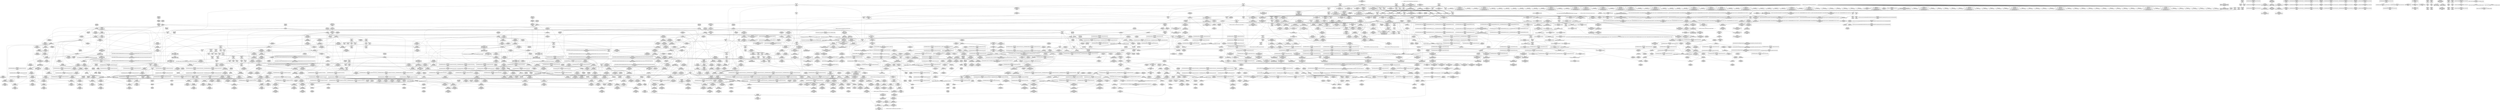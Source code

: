 digraph {
	CE0x5b68fd0 [shape=record,shape=Mrecord,label="{CE0x5b68fd0|task_sid:tmp2|*SummSource*}"]
	CE0x5b8c390 [shape=record,shape=Mrecord,label="{CE0x5b8c390|rcu_read_lock:tmp15|include/linux/rcupdate.h,882|*SummSource*}"]
	CE0x5c1a700 [shape=record,shape=Mrecord,label="{CE0x5c1a700|i8*_undef|*Constant*|*SummSource*}"]
	CE0x5b20ea0 [shape=record,shape=Mrecord,label="{CE0x5b20ea0|selinux_msg_queue_msgctl:tmp13|security/selinux/hooks.c,5219}"]
	CE0x5b4e370 [shape=record,shape=Mrecord,label="{CE0x5b4e370|get_current:bb|*SummSink*}"]
	CE0x5aedf70 [shape=record,shape=Mrecord,label="{CE0x5aedf70|_call_void_mcount()_#3}"]
	CE0x53ee520 [shape=record,shape=Mrecord,label="{CE0x53ee520|i64**_getelementptr_inbounds_(_5_x_i64*_,_5_x_i64*_*___llvm_gcda_edge_table306,_i64_0,_i64_1)|*Constant*}"]
	CE0x5bac150 [shape=record,shape=Mrecord,label="{CE0x5bac150|GLOBAL:rcu_read_lock.__warned|Global_var:rcu_read_lock.__warned|*SummSink*}"]
	CE0x5b59600 [shape=record,shape=Mrecord,label="{CE0x5b59600|rcu_read_unlock:bb|*SummSource*}"]
	CE0x5b4cf70 [shape=record,shape=Mrecord,label="{CE0x5b4cf70|_ret_i32_%call2,_!dbg_!27728|security/selinux/hooks.c,5136|*SummSource*}"]
	CE0x5b244c0 [shape=record,shape=Mrecord,label="{CE0x5b244c0|80:_i32,_112:_i8*,_:_CRE_40,41_}"]
	CE0x5b5d660 [shape=record,shape=Mrecord,label="{CE0x5b5d660|current_sid:tmp1|*SummSink*}"]
	CE0x5ba8630 [shape=record,shape=Mrecord,label="{CE0x5ba8630|current_sid:land.lhs.true|*SummSource*}"]
	CE0x5c1b440 [shape=record,shape=Mrecord,label="{CE0x5c1b440|rcu_lock_release:__here}"]
	CE0x5b4a970 [shape=record,shape=Mrecord,label="{CE0x5b4a970|GLOBAL:ipc_has_perm|*Constant*|*SummSource*}"]
	CE0x5b9a020 [shape=record,shape=Mrecord,label="{CE0x5b9a020|i32_1|*Constant*}"]
	CE0x5aed070 [shape=record,shape=Mrecord,label="{CE0x5aed070|__llvm_gcov_indirect_counter_increment:bb4|*SummSink*}"]
	CE0x5b49680 [shape=record,shape=Mrecord,label="{CE0x5b49680|80:_i32,_112:_i8*,_:_CRE_168,172_|*MultipleSource*|Function::selinux_msg_queue_msgctl&Arg::msq::|security/selinux/hooks.c,5219}"]
	CE0x5b48030 [shape=record,shape=Mrecord,label="{CE0x5b48030|80:_i32,_112:_i8*,_:_CRE_88,92_|*MultipleSource*|Function::selinux_msg_queue_msgctl&Arg::msq::|security/selinux/hooks.c,5219}"]
	CE0x5b54800 [shape=record,shape=Mrecord,label="{CE0x5b54800|__rcu_read_lock:bb|*SummSource*}"]
	CE0x5b72bd0 [shape=record,shape=Mrecord,label="{CE0x5b72bd0|rcu_read_unlock:land.lhs.true2}"]
	CE0x5b60430 [shape=record,shape=Mrecord,label="{CE0x5b60430|current_sid:tmp7|security/selinux/hooks.c,218|*SummSource*}"]
	CE0x5b889b0 [shape=record,shape=Mrecord,label="{CE0x5b889b0|task_sid:tmp10|security/selinux/hooks.c,208|*SummSource*}"]
	CE0x5b4cca0 [shape=record,shape=Mrecord,label="{CE0x5b4cca0|ipc_has_perm:perms|Function::ipc_has_perm&Arg::perms::|*SummSink*}"]
	CE0x5b2b210 [shape=record,shape=Mrecord,label="{CE0x5b2b210|selinux_msg_queue_msgctl:tmp10|security/selinux/hooks.c,5216}"]
	CE0x5ba7360 [shape=record,shape=Mrecord,label="{CE0x5ba7360|_call_void_rcu_read_unlock()_#10,_!dbg_!27748|security/selinux/hooks.c,209|*SummSink*}"]
	CE0x5c1e320 [shape=record,shape=Mrecord,label="{CE0x5c1e320|i64*_getelementptr_inbounds_(_4_x_i64_,_4_x_i64_*___llvm_gcov_ctr129,_i64_0,_i64_1)|*Constant*|*SummSource*}"]
	CE0x5b7e170 [shape=record,shape=Mrecord,label="{CE0x5b7e170|ipc_has_perm:call2|security/selinux/hooks.c,5136|*SummSink*}"]
	CE0x5bad400 [shape=record,shape=Mrecord,label="{CE0x5bad400|current_sid:if.then|*SummSource*}"]
	CE0x5b70e50 [shape=record,shape=Mrecord,label="{CE0x5b70e50|task_has_system:tmp1}"]
	CE0x5c1a160 [shape=record,shape=Mrecord,label="{CE0x5c1a160|rcu_lock_acquire:tmp7}"]
	CE0x5b46430 [shape=record,shape=Mrecord,label="{CE0x5b46430|80:_i32,_112:_i8*,_:_CRE_55,56_}"]
	CE0x5b47270 [shape=record,shape=Mrecord,label="{CE0x5b47270|80:_i32,_112:_i8*,_:_CRE_67,68_}"]
	CE0x5badc20 [shape=record,shape=Mrecord,label="{CE0x5badc20|current_sid:tmp13|security/selinux/hooks.c,218}"]
	CE0x5bae7b0 [shape=record,shape=Mrecord,label="{CE0x5bae7b0|current_sid:do.end|*SummSink*}"]
	CE0x5c0b2e0 [shape=record,shape=Mrecord,label="{CE0x5c0b2e0|GLOBAL:rcu_lock_release|*Constant*|*SummSink*}"]
	CE0x5b68400 [shape=record,shape=Mrecord,label="{CE0x5b68400|cred_sid:security|security/selinux/hooks.c,196|*SummSink*}"]
	CE0x5b2a980 [shape=record,shape=Mrecord,label="{CE0x5b2a980|ipc_has_perm:tmp2}"]
	CE0x5b17f20 [shape=record,shape=Mrecord,label="{CE0x5b17f20|selinux_msg_queue_msgctl:sw.default}"]
	CE0x5c26460 [shape=record,shape=Mrecord,label="{CE0x5c26460|__preempt_count_add:tmp1}"]
	CE0x5bb5ac0 [shape=record,shape=Mrecord,label="{CE0x5bb5ac0|current_sid:sid|security/selinux/hooks.c,220|*SummSink*}"]
	CE0x5bcb070 [shape=record,shape=Mrecord,label="{CE0x5bcb070|rcu_read_lock:tmp13|include/linux/rcupdate.h,882|*SummSink*}"]
	CE0x5b6c480 [shape=record,shape=Mrecord,label="{CE0x5b6c480|task_sid:tmp17|security/selinux/hooks.c,208|*SummSource*}"]
	CE0x5b2c4f0 [shape=record,shape=Mrecord,label="{CE0x5b2c4f0|i64*_getelementptr_inbounds_(_15_x_i64_,_15_x_i64_*___llvm_gcov_ctr305,_i64_0,_i64_12)|*Constant*}"]
	CE0x5aeeb40 [shape=record,shape=Mrecord,label="{CE0x5aeeb40|i64**_getelementptr_inbounds_(_5_x_i64*_,_5_x_i64*_*___llvm_gcda_edge_table306,_i64_0,_i64_2)|*Constant*|*SummSink*}"]
	CE0x5b68990 [shape=record,shape=Mrecord,label="{CE0x5b68990|i64_4|*Constant*|*SummSink*}"]
	CE0x5b0a9c0 [shape=record,shape=Mrecord,label="{CE0x5b0a9c0|ipc_has_perm:tmp1}"]
	CE0x5b48d50 [shape=record,shape=Mrecord,label="{CE0x5b48d50|80:_i32,_112:_i8*,_:_CRE_128,136_|*MultipleSource*|Function::selinux_msg_queue_msgctl&Arg::msq::|security/selinux/hooks.c,5219}"]
	CE0x5c23ff0 [shape=record,shape=Mrecord,label="{CE0x5c23ff0|__rcu_read_lock:do.end}"]
	CE0x5b74930 [shape=record,shape=Mrecord,label="{CE0x5b74930|_call_void_mcount()_#3|*SummSink*}"]
	CE0x5c17e50 [shape=record,shape=Mrecord,label="{CE0x5c17e50|rcu_lock_release:indirectgoto|*SummSource*}"]
	CE0x5b06880 [shape=record,shape=Mrecord,label="{CE0x5b06880|selinux_msg_queue_msgctl:tmp4|security/selinux/hooks.c,5207|*SummSink*}"]
	CE0x5bae6a0 [shape=record,shape=Mrecord,label="{CE0x5bae6a0|current_sid:do.end|*SummSource*}"]
	CE0x5ba4700 [shape=record,shape=Mrecord,label="{CE0x5ba4700|__rcu_read_unlock:bb}"]
	CE0x5b82490 [shape=record,shape=Mrecord,label="{CE0x5b82490|i8*_getelementptr_inbounds_(_44_x_i8_,_44_x_i8_*_.str47,_i32_0,_i32_0)|*Constant*|*SummSink*}"]
	CE0x5b46a20 [shape=record,shape=Mrecord,label="{CE0x5b46a20|80:_i32,_112:_i8*,_:_CRE_60,61_}"]
	CE0x5b088f0 [shape=record,shape=Mrecord,label="{CE0x5b088f0|__llvm_gcov_indirect_counter_increment:tmp2|*SummSource*}"]
	CE0x5bb5270 [shape=record,shape=Mrecord,label="{CE0x5bb5270|current_sid:tmp23|security/selinux/hooks.c,218|*SummSource*}"]
	CE0x5b8f4b0 [shape=record,shape=Mrecord,label="{CE0x5b8f4b0|rcu_read_lock:tmp17|include/linux/rcupdate.h,882}"]
	CE0x5baebf0 [shape=record,shape=Mrecord,label="{CE0x5baebf0|cred_sid:tmp|*SummSink*}"]
	CE0x5b1b240 [shape=record,shape=Mrecord,label="{CE0x5b1b240|selinux_msg_queue_msgctl:call|security/selinux/hooks.c,5204|*SummSource*}"]
	CE0x5c0ca60 [shape=record,shape=Mrecord,label="{CE0x5c0ca60|__rcu_read_unlock:entry|*SummSource*}"]
	CE0x5b6fe40 [shape=record,shape=Mrecord,label="{CE0x5b6fe40|task_sid:tmp12|security/selinux/hooks.c,208|*SummSource*}"]
	CE0x5c18fe0 [shape=record,shape=Mrecord,label="{CE0x5c18fe0|_call_void___preempt_count_sub(i32_1)_#10,_!dbg_!27715|include/linux/rcupdate.h,244|*SummSource*}"]
	CE0x5c0c260 [shape=record,shape=Mrecord,label="{CE0x5c0c260|_call_void___rcu_read_unlock()_#10,_!dbg_!27734|include/linux/rcupdate.h,937}"]
	CE0x5b8a130 [shape=record,shape=Mrecord,label="{CE0x5b8a130|rcu_read_lock:land.lhs.true|*SummSource*}"]
	CE0x5bbafc0 [shape=record,shape=Mrecord,label="{CE0x5bbafc0|COLLAPSED:_CMRE:_elem_0::|security/selinux/hooks.c,218}"]
	CE0x5c1d2b0 [shape=record,shape=Mrecord,label="{CE0x5c1d2b0|_call_void_lock_acquire(%struct.lockdep_map*_%map,_i32_0,_i32_0,_i32_2,_i32_0,_%struct.lockdep_map*_null,_i64_ptrtoint_(i8*_blockaddress(_rcu_lock_acquire,_%__here)_to_i64))_#10,_!dbg_!27716|include/linux/rcupdate.h,418}"]
	CE0x5b04330 [shape=record,shape=Mrecord,label="{CE0x5b04330|selinux_msg_queue_msgctl:sw.bb3|*SummSink*}"]
	CE0x5c4af30 [shape=record,shape=Mrecord,label="{CE0x5c4af30|i64*_getelementptr_inbounds_(_4_x_i64_,_4_x_i64_*___llvm_gcov_ctr134,_i64_0,_i64_2)|*Constant*|*SummSink*}"]
	CE0x5baf8d0 [shape=record,shape=Mrecord,label="{CE0x5baf8d0|current_sid:land.lhs.true2|*SummSink*}"]
	CE0x5b84cc0 [shape=record,shape=Mrecord,label="{CE0x5b84cc0|i64*_getelementptr_inbounds_(_11_x_i64_,_11_x_i64_*___llvm_gcov_ctr127,_i64_0,_i64_0)|*Constant*|*SummSink*}"]
	CE0x5c16f70 [shape=record,shape=Mrecord,label="{CE0x5c16f70|get_current:tmp1}"]
	CE0x5c31580 [shape=record,shape=Mrecord,label="{CE0x5c31580|__rcu_read_unlock:do.end|*SummSource*}"]
	CE0x5bba420 [shape=record,shape=Mrecord,label="{CE0x5bba420|current_sid:cred|security/selinux/hooks.c,218|*SummSource*}"]
	CE0x5b5c070 [shape=record,shape=Mrecord,label="{CE0x5b5c070|i64*_getelementptr_inbounds_(_4_x_i64_,_4_x_i64_*___llvm_gcov_ctr130,_i64_0,_i64_0)|*Constant*|*SummSink*}"]
	CE0x5b5c500 [shape=record,shape=Mrecord,label="{CE0x5b5c500|GLOBAL:rcu_lock_map|Global_var:rcu_lock_map|*SummSource*}"]
	CE0x5b67f00 [shape=record,shape=Mrecord,label="{CE0x5b67f00|task_sid:tmp3}"]
	CE0x5af7c10 [shape=record,shape=Mrecord,label="{CE0x5af7c10|task_has_system:call|security/selinux/hooks.c,1592}"]
	CE0x5b72860 [shape=record,shape=Mrecord,label="{CE0x5b72860|rcu_read_unlock:if.end}"]
	CE0x5b87cf0 [shape=record,shape=Mrecord,label="{CE0x5b87cf0|task_sid:tmp}"]
	CE0x5b08dd0 [shape=record,shape=Mrecord,label="{CE0x5b08dd0|i64*_null|*Constant*}"]
	CE0x5b6f8a0 [shape=record,shape=Mrecord,label="{CE0x5b6f8a0|task_sid:tobool4|security/selinux/hooks.c,208|*SummSink*}"]
	CE0x5b21b80 [shape=record,shape=Mrecord,label="{CE0x5b21b80|selinux_msg_queue_msgctl:msq|Function::selinux_msg_queue_msgctl&Arg::msq::|*SummSink*}"]
	CE0x5b55910 [shape=record,shape=Mrecord,label="{CE0x5b55910|rcu_lock_release:tmp1|*SummSink*}"]
	CE0x5b18d40 [shape=record,shape=Mrecord,label="{CE0x5b18d40|__llvm_gcov_indirect_counter_increment:tmp1|*SummSink*}"]
	CE0x5bb96b0 [shape=record,shape=Mrecord,label="{CE0x5bb96b0|current_sid:call4|security/selinux/hooks.c,218|*SummSink*}"]
	CE0x5b89090 [shape=record,shape=Mrecord,label="{CE0x5b89090|cred_sid:tmp5|security/selinux/hooks.c,196|*SummSource*}"]
	CE0x5c21d60 [shape=record,shape=Mrecord,label="{CE0x5c21d60|__preempt_count_add:do.end}"]
	CE0x5b941d0 [shape=record,shape=Mrecord,label="{CE0x5b941d0|rcu_read_unlock:do.end|*SummSource*}"]
	CE0x5c0d2d0 [shape=record,shape=Mrecord,label="{CE0x5c0d2d0|get_current:tmp}"]
	CE0x5b062a0 [shape=record,shape=Mrecord,label="{CE0x5b062a0|get_current:entry}"]
	CE0x5b2ac40 [shape=record,shape=Mrecord,label="{CE0x5b2ac40|_call_void___llvm_gcov_indirect_counter_increment(i32*___llvm_gcov_global_state_pred307,_i64**_getelementptr_inbounds_(_5_x_i64*_,_5_x_i64*_*___llvm_gcda_edge_table306,_i64_0,_i64_0)),_!dbg_!27725|security/selinux/hooks.c,5216|*SummSink*}"]
	CE0x5bb06d0 [shape=record,shape=Mrecord,label="{CE0x5bb06d0|i64*_getelementptr_inbounds_(_11_x_i64_,_11_x_i64_*___llvm_gcov_ctr125,_i64_0,_i64_6)|*Constant*}"]
	CE0x5b46db0 [shape=record,shape=Mrecord,label="{CE0x5b46db0|80:_i32,_112:_i8*,_:_CRE_63,64_}"]
	CE0x5b9c040 [shape=record,shape=Mrecord,label="{CE0x5b9c040|rcu_read_unlock:tmp22|include/linux/rcupdate.h,935}"]
	CE0x5bb6d70 [shape=record,shape=Mrecord,label="{CE0x5bb6d70|current_sid:tmp24|security/selinux/hooks.c,220|*SummSink*}"]
	CE0x5b58290 [shape=record,shape=Mrecord,label="{CE0x5b58290|_call_void_asm_addl_$1,_%gs:$0_,_*m,ri,*m,_dirflag_,_fpsr_,_flags_(i32*___preempt_count,_i32_%val,_i32*___preempt_count)_#3,_!dbg_!27714,_!srcloc_!27717|./arch/x86/include/asm/preempt.h,72|*SummSource*}"]
	CE0x5b6d4c0 [shape=record,shape=Mrecord,label="{CE0x5b6d4c0|GLOBAL:rcu_read_lock|*Constant*|*SummSink*}"]
	CE0x5b93f80 [shape=record,shape=Mrecord,label="{CE0x5b93f80|i64*_getelementptr_inbounds_(_4_x_i64_,_4_x_i64_*___llvm_gcov_ctr130,_i64_0,_i64_1)|*Constant*|*SummSource*}"]
	CE0x5b66230 [shape=record,shape=Mrecord,label="{CE0x5b66230|task_sid:tmp27|security/selinux/hooks.c,208|*SummSink*}"]
	CE0x5b22150 [shape=record,shape=Mrecord,label="{CE0x5b22150|selinux_msg_queue_msgctl:q_perm|security/selinux/hooks.c,5219|*SummSink*}"]
	CE0x5b26780 [shape=record,shape=Mrecord,label="{CE0x5b26780|_call_void_mcount()_#3|*SummSink*}"]
	CE0x5b85c40 [shape=record,shape=Mrecord,label="{CE0x5b85c40|i64_4|*Constant*}"]
	CE0x5c19a10 [shape=record,shape=Mrecord,label="{CE0x5c19a10|%struct.lockdep_map*_null|*Constant*|*SummSink*}"]
	CE0x5b90010 [shape=record,shape=Mrecord,label="{CE0x5b90010|_call_void_lockdep_rcu_suspicious(i8*_getelementptr_inbounds_(_25_x_i8_,_25_x_i8_*_.str45,_i32_0,_i32_0),_i32_883,_i8*_getelementptr_inbounds_(_42_x_i8_,_42_x_i8_*_.str46,_i32_0,_i32_0))_#10,_!dbg_!27728|include/linux/rcupdate.h,882}"]
	CE0x5b1d410 [shape=record,shape=Mrecord,label="{CE0x5b1d410|rcu_read_unlock:tmp16|include/linux/rcupdate.h,933|*SummSink*}"]
	CE0x5b9ba50 [shape=record,shape=Mrecord,label="{CE0x5b9ba50|rcu_read_unlock:tmp21|include/linux/rcupdate.h,935|*SummSource*}"]
	CE0x5b4d1e0 [shape=record,shape=Mrecord,label="{CE0x5b4d1e0|_ret_i32_%call2,_!dbg_!27728|security/selinux/hooks.c,5136|*SummSink*}"]
	CE0x5b67320 [shape=record,shape=Mrecord,label="{CE0x5b67320|_call_void___rcu_read_lock()_#10,_!dbg_!27710|include/linux/rcupdate.h,879}"]
	"CONST[source:0(mediator),value:0(static)][purpose:{operation}][SnkIdx:7]"
	CE0x5b7b990 [shape=record,shape=Mrecord,label="{CE0x5b7b990|get_current:tmp}"]
	CE0x5b84630 [shape=record,shape=Mrecord,label="{CE0x5b84630|task_sid:task|Function::task_sid&Arg::task::}"]
	CE0x5b1f720 [shape=record,shape=Mrecord,label="{CE0x5b1f720|selinux_msg_queue_msgctl:tmp11|security/selinux/hooks.c,5216|*SummSink*}"]
	CE0x5b007b0 [shape=record,shape=Mrecord,label="{CE0x5b007b0|i64*_getelementptr_inbounds_(_2_x_i64_,_2_x_i64_*___llvm_gcov_ctr159,_i64_0,_i64_1)|*Constant*|*SummSource*}"]
	CE0x5bacde0 [shape=record,shape=Mrecord,label="{CE0x5bacde0|current_sid:tmp11|security/selinux/hooks.c,218}"]
	CE0x5b8e4e0 [shape=record,shape=Mrecord,label="{CE0x5b8e4e0|i8*_getelementptr_inbounds_(_42_x_i8_,_42_x_i8_*_.str46,_i32_0,_i32_0)|*Constant*}"]
	CE0x5b0ea80 [shape=record,shape=Mrecord,label="{CE0x5b0ea80|i8_1|*Constant*|*SummSink*}"]
	CE0x5b565a0 [shape=record,shape=Mrecord,label="{CE0x5b565a0|rcu_read_unlock:land.lhs.true|*SummSink*}"]
	CE0x5b554a0 [shape=record,shape=Mrecord,label="{CE0x5b554a0|0:_i8,_:_GCMR_rcu_read_unlock.__warned_internal_global_i8_0,_section_.data.unlikely_,_align_1:_elem_0:default:}"]
	CE0x5b84fd0 [shape=record,shape=Mrecord,label="{CE0x5b84fd0|rcu_read_lock:tmp|*SummSource*}"]
	CE0x5b90630 [shape=record,shape=Mrecord,label="{CE0x5b90630|_call_void_lockdep_rcu_suspicious(i8*_getelementptr_inbounds_(_25_x_i8_,_25_x_i8_*_.str45,_i32_0,_i32_0),_i32_883,_i8*_getelementptr_inbounds_(_42_x_i8_,_42_x_i8_*_.str46,_i32_0,_i32_0))_#10,_!dbg_!27728|include/linux/rcupdate.h,882|*SummSink*}"]
	CE0x5b18ff0 [shape=record,shape=Mrecord,label="{CE0x5b18ff0|i64*_getelementptr_inbounds_(_4_x_i64_,_4_x_i64_*___llvm_gcov_ctr128,_i64_0,_i64_3)|*Constant*|*SummSource*}"]
	CE0x5c6c3b0 [shape=record,shape=Mrecord,label="{CE0x5c6c3b0|i64*_getelementptr_inbounds_(_4_x_i64_,_4_x_i64_*___llvm_gcov_ctr135,_i64_0,_i64_2)|*Constant*|*SummSource*}"]
	CE0x5b7c350 [shape=record,shape=Mrecord,label="{CE0x5b7c350|ipc_has_perm:ipc_id|security/selinux/hooks.c,5134|*SummSource*}"]
	CE0x5b89600 [shape=record,shape=Mrecord,label="{CE0x5b89600|i64_0|*Constant*}"]
	CE0x5b942d0 [shape=record,shape=Mrecord,label="{CE0x5b942d0|rcu_read_unlock:do.end|*SummSink*}"]
	CE0x5b62f50 [shape=record,shape=Mrecord,label="{CE0x5b62f50|GLOBAL:current_sid.__warned|Global_var:current_sid.__warned|*SummSource*}"]
	CE0x5b502d0 [shape=record,shape=Mrecord,label="{CE0x5b502d0|i64*_getelementptr_inbounds_(_2_x_i64_,_2_x_i64_*___llvm_gcov_ctr294,_i64_0,_i64_0)|*Constant*|*SummSource*}"]
	CE0x5b21950 [shape=record,shape=Mrecord,label="{CE0x5b21950|selinux_msg_queue_msgctl:msq|Function::selinux_msg_queue_msgctl&Arg::msq::}"]
	CE0x5ba6dd0 [shape=record,shape=Mrecord,label="{CE0x5ba6dd0|cred_sid:cred|Function::cred_sid&Arg::cred::|*SummSink*}"]
	CE0x5c32780 [shape=record,shape=Mrecord,label="{CE0x5c32780|i64*_getelementptr_inbounds_(_4_x_i64_,_4_x_i64_*___llvm_gcov_ctr133,_i64_0,_i64_3)|*Constant*|*SummSource*}"]
	CE0x5b4f0c0 [shape=record,shape=Mrecord,label="{CE0x5b4f0c0|task_sid:tmp1|*SummSink*}"]
	CE0x5b4f310 [shape=record,shape=Mrecord,label="{CE0x5b4f310|ipc_has_perm:tmp3|*SummSource*}"]
	CE0x5afd6f0 [shape=record,shape=Mrecord,label="{CE0x5afd6f0|task_sid:tmp4|*LoadInst*|security/selinux/hooks.c,208|*SummSource*}"]
	CE0x5b796d0 [shape=record,shape=Mrecord,label="{CE0x5b796d0|GLOBAL:task_sid.__warned|Global_var:task_sid.__warned|*SummSource*}"]
	CE0x5b46690 [shape=record,shape=Mrecord,label="{CE0x5b46690|80:_i32,_112:_i8*,_:_CRE_57,58_}"]
	CE0x5c2b600 [shape=record,shape=Mrecord,label="{CE0x5c2b600|__rcu_read_unlock:tmp3}"]
	"CONST[source:0(mediator),value:2(dynamic)][purpose:{subject}][SnkIdx:4]"
	CE0x5b6c8d0 [shape=record,shape=Mrecord,label="{CE0x5b6c8d0|current_sid:tmp5|security/selinux/hooks.c,218|*SummSource*}"]
	CE0x5b474d0 [shape=record,shape=Mrecord,label="{CE0x5b474d0|80:_i32,_112:_i8*,_:_CRE_69,70_}"]
	CE0x5b4c420 [shape=record,shape=Mrecord,label="{CE0x5b4c420|ipc_has_perm:entry}"]
	CE0x5b4a1f0 [shape=record,shape=Mrecord,label="{CE0x5b4a1f0|80:_i32,_112:_i8*,_:_CRE_208,216_|*MultipleSource*|Function::selinux_msg_queue_msgctl&Arg::msq::|security/selinux/hooks.c,5219}"]
	CE0x5bba250 [shape=record,shape=Mrecord,label="{CE0x5bba250|current_sid:tmp21|security/selinux/hooks.c,218}"]
	CE0x5bc6370 [shape=record,shape=Mrecord,label="{CE0x5bc6370|i64_0|*Constant*}"]
	CE0x5b0aa30 [shape=record,shape=Mrecord,label="{CE0x5b0aa30|ipc_has_perm:tmp1|*SummSource*}"]
	CE0x5b54200 [shape=record,shape=Mrecord,label="{CE0x5b54200|i64*_getelementptr_inbounds_(_13_x_i64_,_13_x_i64_*___llvm_gcov_ctr126,_i64_0,_i64_10)|*Constant*|*SummSource*}"]
	CE0x5b6cf50 [shape=record,shape=Mrecord,label="{CE0x5b6cf50|current_sid:tmp9|security/selinux/hooks.c,218|*SummSink*}"]
	CE0x5bb5580 [shape=record,shape=Mrecord,label="{CE0x5bb5580|i32_1|*Constant*}"]
	CE0x5c63790 [shape=record,shape=Mrecord,label="{CE0x5c63790|__preempt_count_sub:tmp2}"]
	CE0x5b7dbd0 [shape=record,shape=Mrecord,label="{CE0x5b7dbd0|ipc_has_perm:tmp8|security/selinux/hooks.c,5136|*SummSource*}"]
	CE0x5b8ec00 [shape=record,shape=Mrecord,label="{CE0x5b8ec00|i64*_getelementptr_inbounds_(_11_x_i64_,_11_x_i64_*___llvm_gcov_ctr127,_i64_0,_i64_9)|*Constant*|*SummSink*}"]
	CE0x5b4bf50 [shape=record,shape=Mrecord,label="{CE0x5b4bf50|selinux_msg_queue_msgctl:retval.0}"]
	CE0x5ba6a60 [shape=record,shape=Mrecord,label="{CE0x5ba6a60|cred_sid:entry|*SummSink*}"]
	CE0x5b7c460 [shape=record,shape=Mrecord,label="{CE0x5b7c460|ipc_has_perm:ipc_id|security/selinux/hooks.c,5134|*SummSink*}"]
	CE0x5bb9220 [shape=record,shape=Mrecord,label="{CE0x5bb9220|current_sid:call4|security/selinux/hooks.c,218}"]
	CE0x5baa070 [shape=record,shape=Mrecord,label="{CE0x5baa070|rcu_read_unlock:tmp13|include/linux/rcupdate.h,933|*SummSource*}"]
	CE0x5b263d0 [shape=record,shape=Mrecord,label="{CE0x5b263d0|i32_1|*Constant*|*SummSource*}"]
	CE0x5b03270 [shape=record,shape=Mrecord,label="{CE0x5b03270|i64*_getelementptr_inbounds_(_2_x_i64_,_2_x_i64_*___llvm_gcov_ctr98,_i64_0,_i64_1)|*Constant*}"]
	CE0x5b2a910 [shape=record,shape=Mrecord,label="{CE0x5b2a910|ipc_has_perm:tmp|*SummSink*}"]
	CE0x5c56010 [shape=record,shape=Mrecord,label="{CE0x5c56010|i64*_getelementptr_inbounds_(_4_x_i64_,_4_x_i64_*___llvm_gcov_ctr135,_i64_0,_i64_3)|*Constant*}"]
	CE0x5bb9c80 [shape=record,shape=Mrecord,label="{CE0x5bb9c80|i32_78|*Constant*}"]
	CE0x5b61870 [shape=record,shape=Mrecord,label="{CE0x5b61870|ipc_has_perm:tmp5|security/selinux/hooks.c,5131|*SummSource*}"]
	CE0x5b10f30 [shape=record,shape=Mrecord,label="{CE0x5b10f30|GLOBAL:__llvm_gcov_global_state_pred307|Global_var:__llvm_gcov_global_state_pred307|*SummSink*}"]
	CE0x5ba7ca0 [shape=record,shape=Mrecord,label="{CE0x5ba7ca0|GLOBAL:rcu_read_unlock|*Constant*|*SummSink*}"]
	CE0x5b54cd0 [shape=record,shape=Mrecord,label="{CE0x5b54cd0|rcu_read_unlock:tmp2|*SummSink*}"]
	CE0x5b5f130 [shape=record,shape=Mrecord,label="{CE0x5b5f130|i64_2|*Constant*}"]
	CE0x5c4bdd0 [shape=record,shape=Mrecord,label="{CE0x5c4bdd0|__preempt_count_add:tmp2|*SummSource*}"]
	CE0x5c39010 [shape=record,shape=Mrecord,label="{CE0x5c39010|__preempt_count_sub:tmp6|./arch/x86/include/asm/preempt.h,78}"]
	CE0x5b9b470 [shape=record,shape=Mrecord,label="{CE0x5b9b470|rcu_read_unlock:tmp21|include/linux/rcupdate.h,935}"]
	CE0x5b221c0 [shape=record,shape=Mrecord,label="{CE0x5b221c0|80:_i32,_112:_i8*,_:_CRE_0,1_}"]
	CE0x5b6ce20 [shape=record,shape=Mrecord,label="{CE0x5b6ce20|task_sid:tmp5|security/selinux/hooks.c,208|*SummSink*}"]
	CE0x5b50690 [shape=record,shape=Mrecord,label="{CE0x5b50690|i8*_getelementptr_inbounds_(_41_x_i8_,_41_x_i8_*_.str44,_i32_0,_i32_0)|*Constant*|*SummSource*}"]
	CE0x5b099c0 [shape=record,shape=Mrecord,label="{CE0x5b099c0|selinux_msg_queue_msgctl:bb}"]
	CE0x5b4c580 [shape=record,shape=Mrecord,label="{CE0x5b4c580|ipc_has_perm:entry|*SummSource*}"]
	CE0x5b73d00 [shape=record,shape=Mrecord,label="{CE0x5b73d00|i32_0|*Constant*}"]
	CE0x5b28b60 [shape=record,shape=Mrecord,label="{CE0x5b28b60|current_sid:tmp6|security/selinux/hooks.c,218|*SummSource*}"]
	CE0x5c63870 [shape=record,shape=Mrecord,label="{CE0x5c63870|__preempt_count_sub:tmp2|*SummSink*}"]
	CE0x5b73f70 [shape=record,shape=Mrecord,label="{CE0x5b73f70|ipc_has_perm:security|security/selinux/hooks.c,5131|*SummSink*}"]
	CE0x5b9c680 [shape=record,shape=Mrecord,label="{CE0x5b9c680|rcu_read_unlock:tmp22|include/linux/rcupdate.h,935|*SummSink*}"]
	CE0x5b680c0 [shape=record,shape=Mrecord,label="{CE0x5b680c0|task_sid:tmp3|*SummSink*}"]
	CE0x5bc4d50 [shape=record,shape=Mrecord,label="{CE0x5bc4d50|rcu_read_lock:tobool|include/linux/rcupdate.h,882|*SummSink*}"]
	CE0x5bc8410 [shape=record,shape=Mrecord,label="{CE0x5bc8410|i64_5|*Constant*}"]
	CE0x5b66a20 [shape=record,shape=Mrecord,label="{CE0x5b66a20|task_sid:entry}"]
	CE0x5b65c00 [shape=record,shape=Mrecord,label="{CE0x5b65c00|task_sid:tmp26|security/selinux/hooks.c,208|*SummSink*}"]
	CE0x5ba8c80 [shape=record,shape=Mrecord,label="{CE0x5ba8c80|current_sid:tmp2}"]
	CE0x5b60690 [shape=record,shape=Mrecord,label="{CE0x5b60690|task_sid:if.end|*SummSink*}"]
	CE0x5bcaa30 [shape=record,shape=Mrecord,label="{CE0x5bcaa30|rcu_read_unlock:tmp12|include/linux/rcupdate.h,933}"]
	CE0x5b6feb0 [shape=record,shape=Mrecord,label="{CE0x5b6feb0|task_sid:tmp12|security/selinux/hooks.c,208|*SummSink*}"]
	CE0x5c1a320 [shape=record,shape=Mrecord,label="{CE0x5c1a320|rcu_lock_acquire:tmp7|*SummSource*}"]
	CE0x5b6b4c0 [shape=record,shape=Mrecord,label="{CE0x5b6b4c0|current_sid:tmp8|security/selinux/hooks.c,218|*SummSource*}"]
	CE0x5bc3ce0 [shape=record,shape=Mrecord,label="{CE0x5bc3ce0|rcu_read_unlock:tmp12|include/linux/rcupdate.h,933|*SummSource*}"]
	CE0x5bb3240 [shape=record,shape=Mrecord,label="{CE0x5bb3240|_call_void_lockdep_rcu_suspicious(i8*_getelementptr_inbounds_(_25_x_i8_,_25_x_i8_*_.str3,_i32_0,_i32_0),_i32_218,_i8*_getelementptr_inbounds_(_45_x_i8_,_45_x_i8_*_.str12,_i32_0,_i32_0))_#10,_!dbg_!27727|security/selinux/hooks.c,218}"]
	CE0x5b5b070 [shape=record,shape=Mrecord,label="{CE0x5b5b070|rcu_lock_acquire:indirectgoto|*SummSource*}"]
	CE0x5b11780 [shape=record,shape=Mrecord,label="{CE0x5b11780|i64*_getelementptr_inbounds_(_2_x_i64_,_2_x_i64_*___llvm_gcov_ctr294,_i64_0,_i64_1)|*Constant*}"]
	CE0x5ba88a0 [shape=record,shape=Mrecord,label="{CE0x5ba88a0|current_sid:land.lhs.true|*SummSink*}"]
	CE0x5b80500 [shape=record,shape=Mrecord,label="{CE0x5b80500|ipc_has_perm:tmp5|security/selinux/hooks.c,5131}"]
	CE0x5b7a880 [shape=record,shape=Mrecord,label="{CE0x5b7a880|GLOBAL:current_sid|*Constant*|*SummSource*}"]
	CE0x5c12e40 [shape=record,shape=Mrecord,label="{CE0x5c12e40|rcu_lock_release:tmp5|include/linux/rcupdate.h,423|*SummSource*}"]
	CE0x5b1d760 [shape=record,shape=Mrecord,label="{CE0x5b1d760|i64*_getelementptr_inbounds_(_15_x_i64_,_15_x_i64_*___llvm_gcov_ctr305,_i64_0,_i64_10)|*Constant*|*SummSink*}"]
	CE0x5bb8170 [shape=record,shape=Mrecord,label="{CE0x5bb8170|current_sid:tmp19|security/selinux/hooks.c,218}"]
	CE0x5bb1100 [shape=record,shape=Mrecord,label="{CE0x5bb1100|current_sid:tobool1|security/selinux/hooks.c,218|*SummSource*}"]
	CE0x5c60410 [shape=record,shape=Mrecord,label="{CE0x5c60410|__preempt_count_sub:tmp4|./arch/x86/include/asm/preempt.h,77}"]
	CE0x5b8ba10 [shape=record,shape=Mrecord,label="{CE0x5b8ba10|i64_3|*Constant*}"]
	CE0x5b48420 [shape=record,shape=Mrecord,label="{CE0x5b48420|80:_i32,_112:_i8*,_:_CRE_96,100_|*MultipleSource*|Function::selinux_msg_queue_msgctl&Arg::msq::|security/selinux/hooks.c,5219}"]
	CE0x5baaf50 [shape=record,shape=Mrecord,label="{CE0x5baaf50|rcu_read_lock:call|include/linux/rcupdate.h,882}"]
	CE0x5b9b1d0 [shape=record,shape=Mrecord,label="{CE0x5b9b1d0|rcu_read_unlock:tmp20|include/linux/rcupdate.h,933|*SummSource*}"]
	CE0x5b917a0 [shape=record,shape=Mrecord,label="{CE0x5b917a0|i64*_getelementptr_inbounds_(_11_x_i64_,_11_x_i64_*___llvm_gcov_ctr127,_i64_0,_i64_10)|*Constant*}"]
	CE0x5b48f30 [shape=record,shape=Mrecord,label="{CE0x5b48f30|80:_i32,_112:_i8*,_:_CRE_136,144_|*MultipleSource*|Function::selinux_msg_queue_msgctl&Arg::msq::|security/selinux/hooks.c,5219}"]
	CE0x5b166f0 [shape=record,shape=Mrecord,label="{CE0x5b166f0|__llvm_gcov_indirect_counter_increment:tmp6|*SummSink*}"]
	CE0x5bc1ba0 [shape=record,shape=Mrecord,label="{CE0x5bc1ba0|rcu_read_lock:land.lhs.true2}"]
	CE0x5b13c50 [shape=record,shape=Mrecord,label="{CE0x5b13c50|i32_3|*Constant*|*SummSink*}"]
	CE0x5b72c70 [shape=record,shape=Mrecord,label="{CE0x5b72c70|rcu_read_lock:do.end|*SummSource*}"]
	CE0x5bc7cc0 [shape=record,shape=Mrecord,label="{CE0x5bc7cc0|rcu_read_lock:tmp8|include/linux/rcupdate.h,882|*SummSink*}"]
	CE0x5b69b60 [shape=record,shape=Mrecord,label="{CE0x5b69b60|rcu_read_lock:tmp2|*SummSource*}"]
	CE0x5bb1230 [shape=record,shape=Mrecord,label="{CE0x5bb1230|current_sid:tobool1|security/selinux/hooks.c,218|*SummSink*}"]
	CE0x5b830f0 [shape=record,shape=Mrecord,label="{CE0x5b830f0|rcu_read_unlock:tmp20|include/linux/rcupdate.h,933}"]
	CE0x5b4bd80 [shape=record,shape=Mrecord,label="{CE0x5b4bd80|selinux_msg_queue_msgctl:tmp15|security/selinux/hooks.c,5221|*SummSink*}"]
	CE0x5ba5da0 [shape=record,shape=Mrecord,label="{CE0x5ba5da0|i64*_getelementptr_inbounds_(_4_x_i64_,_4_x_i64_*___llvm_gcov_ctr129,_i64_0,_i64_0)|*Constant*|*SummSource*}"]
	CE0x5b08520 [shape=record,shape=Mrecord,label="{CE0x5b08520|i16_3|*Constant*|*SummSource*}"]
	CE0x5bc0dd0 [shape=record,shape=Mrecord,label="{CE0x5bc0dd0|rcu_read_lock:if.end}"]
	CE0x5b57f10 [shape=record,shape=Mrecord,label="{CE0x5b57f10|rcu_read_unlock:call|include/linux/rcupdate.h,933}"]
	CE0x5b517b0 [shape=record,shape=Mrecord,label="{CE0x5b517b0|i64*_getelementptr_inbounds_(_13_x_i64_,_13_x_i64_*___llvm_gcov_ctr126,_i64_0,_i64_11)|*Constant*|*SummSource*}"]
	CE0x5af4060 [shape=record,shape=Mrecord,label="{CE0x5af4060|__llvm_gcov_indirect_counter_increment:entry|*SummSink*}"]
	CE0x5bb6a90 [shape=record,shape=Mrecord,label="{CE0x5bb6a90|current_sid:tmp24|security/selinux/hooks.c,220}"]
	CE0x5b55da0 [shape=record,shape=Mrecord,label="{CE0x5b55da0|rcu_read_unlock:call|include/linux/rcupdate.h,933|*SummSource*}"]
	CE0x5b946c0 [shape=record,shape=Mrecord,label="{CE0x5b946c0|rcu_lock_release:tmp3}"]
	CE0x5b0f010 [shape=record,shape=Mrecord,label="{CE0x5b0f010|_call_void_lockdep_rcu_suspicious(i8*_getelementptr_inbounds_(_25_x_i8_,_25_x_i8_*_.str3,_i32_0,_i32_0),_i32_208,_i8*_getelementptr_inbounds_(_41_x_i8_,_41_x_i8_*_.str44,_i32_0,_i32_0))_#10,_!dbg_!27732|security/selinux/hooks.c,208|*SummSink*}"]
	CE0x5bb8540 [shape=record,shape=Mrecord,label="{CE0x5bb8540|i64*_getelementptr_inbounds_(_11_x_i64_,_11_x_i64_*___llvm_gcov_ctr125,_i64_0,_i64_10)|*Constant*}"]
	CE0x5bbae60 [shape=record,shape=Mrecord,label="{CE0x5bbae60|i32_22|*Constant*|*SummSink*}"]
	CE0x5b4fd40 [shape=record,shape=Mrecord,label="{CE0x5b4fd40|ipc_has_perm:call|security/selinux/hooks.c,5129|*SummSource*}"]
	CE0x5b88840 [shape=record,shape=Mrecord,label="{CE0x5b88840|COLLAPSED:_GCMRE___llvm_gcov_ctr125_internal_global_11_x_i64_zeroinitializer:_elem_0:default:}"]
	CE0x5bad6f0 [shape=record,shape=Mrecord,label="{CE0x5bad6f0|current_sid:if.end|*SummSource*}"]
	CE0x5b728f0 [shape=record,shape=Mrecord,label="{CE0x5b728f0|rcu_read_unlock:if.end|*SummSource*}"]
	CE0x5b23680 [shape=record,shape=Mrecord,label="{CE0x5b23680|80:_i32,_112:_i8*,_:_CRE_28,29_}"]
	CE0x5c1c0c0 [shape=record,shape=Mrecord,label="{CE0x5c1c0c0|GLOBAL:lock_acquire|*Constant*|*SummSink*}"]
	CE0x5b86b90 [shape=record,shape=Mrecord,label="{CE0x5b86b90|cred_sid:tmp6|security/selinux/hooks.c,197|*SummSource*}"]
	CE0x5b5cea0 [shape=record,shape=Mrecord,label="{CE0x5b5cea0|rcu_read_unlock:tmp|*SummSink*}"]
	CE0x5b60b00 [shape=record,shape=Mrecord,label="{CE0x5b60b00|ipc_has_perm:tmp}"]
	CE0x5b23420 [shape=record,shape=Mrecord,label="{CE0x5b23420|80:_i32,_112:_i8*,_:_CRE_26,27_}"]
	CE0x5baf9e0 [shape=record,shape=Mrecord,label="{CE0x5baf9e0|current_sid:do.end}"]
	CE0x5b6c090 [shape=record,shape=Mrecord,label="{CE0x5b6c090|task_sid:tmp16|security/selinux/hooks.c,208|*SummSource*}"]
	CE0x5b47990 [shape=record,shape=Mrecord,label="{CE0x5b47990|80:_i32,_112:_i8*,_:_CRE_72,73_|*MultipleSource*|Function::selinux_msg_queue_msgctl&Arg::msq::|security/selinux/hooks.c,5219}"]
	CE0x5b0fa90 [shape=record,shape=Mrecord,label="{CE0x5b0fa90|task_has_system:bb|*SummSource*}"]
	CE0x5aeed40 [shape=record,shape=Mrecord,label="{CE0x5aeed40|i64*_getelementptr_inbounds_(_15_x_i64_,_15_x_i64_*___llvm_gcov_ctr305,_i64_0,_i64_9)|*Constant*|*SummSink*}"]
	CE0x5c1db00 [shape=record,shape=Mrecord,label="{CE0x5c1db00|__preempt_count_add:bb|*SummSource*}"]
	CE0x5b24980 [shape=record,shape=Mrecord,label="{CE0x5b24980|80:_i32,_112:_i8*,_:_CRE_44,45_}"]
	CE0x5c127a0 [shape=record,shape=Mrecord,label="{CE0x5c127a0|rcu_lock_release:tmp4|include/linux/rcupdate.h,423}"]
	CE0x5b1d7d0 [shape=record,shape=Mrecord,label="{CE0x5b1d7d0|selinux_msg_queue_msgctl:tmp6|security/selinux/hooks.c,5210|*SummSink*}"]
	CE0x5c383d0 [shape=record,shape=Mrecord,label="{CE0x5c383d0|_call_void_mcount()_#3|*SummSink*}"]
	CE0x5b24720 [shape=record,shape=Mrecord,label="{CE0x5b24720|80:_i32,_112:_i8*,_:_CRE_42,43_}"]
	CE0x5bc9e60 [shape=record,shape=Mrecord,label="{CE0x5bc9e60|rcu_read_lock:call3|include/linux/rcupdate.h,882|*SummSink*}"]
	CE0x5b5ca00 [shape=record,shape=Mrecord,label="{CE0x5b5ca00|i64_2|*Constant*|*SummSink*}"]
	CE0x5b5b470 [shape=record,shape=Mrecord,label="{CE0x5b5b470|rcu_read_unlock:tmp}"]
	CE0x5b72ef0 [shape=record,shape=Mrecord,label="{CE0x5b72ef0|i64*_getelementptr_inbounds_(_11_x_i64_,_11_x_i64_*___llvm_gcov_ctr127,_i64_0,_i64_0)|*Constant*|*SummSource*}"]
	CE0x5b27db0 [shape=record,shape=Mrecord,label="{CE0x5b27db0|task_sid:call|security/selinux/hooks.c,208|*SummSource*}"]
	CE0x5b1bc60 [shape=record,shape=Mrecord,label="{CE0x5b1bc60|GLOBAL:current_task|Global_var:current_task}"]
	CE0x5b8ba80 [shape=record,shape=Mrecord,label="{CE0x5b8ba80|i64_2|*Constant*}"]
	CE0x5b97b80 [shape=record,shape=Mrecord,label="{CE0x5b97b80|rcu_lock_acquire:__here}"]
	CE0x5b28150 [shape=record,shape=Mrecord,label="{CE0x5b28150|task_sid:tobool|security/selinux/hooks.c,208|*SummSource*}"]
	CE0x5bc07b0 [shape=record,shape=Mrecord,label="{CE0x5bc07b0|rcu_read_unlock:tmp6|include/linux/rcupdate.h,933|*SummSink*}"]
	CE0x5b71150 [shape=record,shape=Mrecord,label="{CE0x5b71150|i64*_getelementptr_inbounds_(_2_x_i64_,_2_x_i64_*___llvm_gcov_ctr159,_i64_0,_i64_1)|*Constant*}"]
	CE0x5bc7ff0 [shape=record,shape=Mrecord,label="{CE0x5bc7ff0|rcu_read_lock:tobool1|include/linux/rcupdate.h,882|*SummSink*}"]
	CE0x5b8c9b0 [shape=record,shape=Mrecord,label="{CE0x5b8c9b0|rcu_read_lock:tmp16|include/linux/rcupdate.h,882|*SummSink*}"]
	CE0x5b76900 [shape=record,shape=Mrecord,label="{CE0x5b76900|_ret_i32_%retval.0,_!dbg_!27728|security/selinux/avc.c,775}"]
	CE0x5c13e50 [shape=record,shape=Mrecord,label="{CE0x5c13e50|__rcu_read_unlock:tmp6|include/linux/rcupdate.h,245}"]
	CE0x5ba6800 [shape=record,shape=Mrecord,label="{CE0x5ba6800|cred_sid:entry}"]
	CE0x5b6e2c0 [shape=record,shape=Mrecord,label="{CE0x5b6e2c0|_ret_void,_!dbg_!27717|include/linux/rcupdate.h,419|*SummSink*}"]
	CE0x5b76aa0 [shape=record,shape=Mrecord,label="{CE0x5b76aa0|avc_has_perm:auditdata|Function::avc_has_perm&Arg::auditdata::}"]
	CE0x5b16000 [shape=record,shape=Mrecord,label="{CE0x5b16000|i64_1|*Constant*}"]
	CE0x5b9e500 [shape=record,shape=Mrecord,label="{CE0x5b9e500|task_sid:tmp19|security/selinux/hooks.c,208}"]
	CE0x5b75ec0 [shape=record,shape=Mrecord,label="{CE0x5b75ec0|avc_has_perm:tclass|Function::avc_has_perm&Arg::tclass::|*SummSink*}"]
	CE0x5b92a30 [shape=record,shape=Mrecord,label="{CE0x5b92a30|cred_sid:bb|*SummSink*}"]
	CE0x5bbb7e0 [shape=record,shape=Mrecord,label="{CE0x5bbb7e0|current_sid:tmp22|security/selinux/hooks.c,218|*SummSource*}"]
	CE0x5bca8c0 [shape=record,shape=Mrecord,label="{CE0x5bca8c0|rcu_read_unlock:tmp11|include/linux/rcupdate.h,933|*SummSink*}"]
	CE0x5b8c110 [shape=record,shape=Mrecord,label="{CE0x5b8c110|rcu_read_lock:tmp15|include/linux/rcupdate.h,882}"]
	CE0x5b08650 [shape=record,shape=Mrecord,label="{CE0x5b08650|i16_3|*Constant*|*SummSink*}"]
	CE0x5b65b20 [shape=record,shape=Mrecord,label="{CE0x5b65b20|i64*_getelementptr_inbounds_(_13_x_i64_,_13_x_i64_*___llvm_gcov_ctr126,_i64_0,_i64_12)|*Constant*|*SummSink*}"]
	CE0x5c391e0 [shape=record,shape=Mrecord,label="{CE0x5c391e0|__rcu_read_unlock:tmp6|include/linux/rcupdate.h,245|*SummSource*}"]
	CE0x5b4ee80 [shape=record,shape=Mrecord,label="{CE0x5b4ee80|i64*_getelementptr_inbounds_(_13_x_i64_,_13_x_i64_*___llvm_gcov_ctr126,_i64_0,_i64_1)|*Constant*}"]
	CE0x5b204c0 [shape=record,shape=Mrecord,label="{CE0x5b204c0|selinux_msg_queue_msgctl:perms.0|*SummSink*}"]
	CE0x5b1d9c0 [shape=record,shape=Mrecord,label="{CE0x5b1d9c0|selinux_msg_queue_msgctl:tmp7|security/selinux/hooks.c,5210}"]
	CE0x5b468f0 [shape=record,shape=Mrecord,label="{CE0x5b468f0|80:_i32,_112:_i8*,_:_CRE_59,60_}"]
	CE0x5c28490 [shape=record,shape=Mrecord,label="{CE0x5c28490|__rcu_read_unlock:tmp5|include/linux/rcupdate.h,244|*SummSink*}"]
	CE0x5b19c90 [shape=record,shape=Mrecord,label="{CE0x5b19c90|GLOBAL:__llvm_gcov_indirect_counter_increment|*Constant*|*SummSink*}"]
	CE0x5aed300 [shape=record,shape=Mrecord,label="{CE0x5aed300|__llvm_gcov_indirect_counter_increment:pred|*SummSink*}"]
	CE0x5b604a0 [shape=record,shape=Mrecord,label="{CE0x5b604a0|task_sid:bb|*SummSink*}"]
	CE0x5b8b000 [shape=record,shape=Mrecord,label="{CE0x5b8b000|task_sid:tmp19|security/selinux/hooks.c,208|*SummSource*}"]
	CE0x5b53350 [shape=record,shape=Mrecord,label="{CE0x5b53350|task_sid:tmp20|security/selinux/hooks.c,208}"]
	CE0x5b9cac0 [shape=record,shape=Mrecord,label="{CE0x5b9cac0|_call_void_rcu_lock_release(%struct.lockdep_map*_rcu_lock_map)_#10,_!dbg_!27733|include/linux/rcupdate.h,935|*SummSource*}"]
	CE0x5aed430 [shape=record,shape=Mrecord,label="{CE0x5aed430|i32_0|*Constant*}"]
	CE0x5c63a80 [shape=record,shape=Mrecord,label="{CE0x5c63a80|__preempt_count_add:tmp6|./arch/x86/include/asm/preempt.h,73}"]
	CE0x5c2b4a0 [shape=record,shape=Mrecord,label="{CE0x5c2b4a0|__rcu_read_unlock:tmp2|*SummSource*}"]
	CE0x5c1b8d0 [shape=record,shape=Mrecord,label="{CE0x5c1b8d0|_call_void_asm_sideeffect_,_memory_,_dirflag_,_fpsr_,_flags_()_#3,_!dbg_!27711,_!srcloc_!27714|include/linux/rcupdate.h,244|*SummSource*}"]
	CE0x5bc4450 [shape=record,shape=Mrecord,label="{CE0x5bc4450|rcu_read_unlock:call3|include/linux/rcupdate.h,933|*SummSink*}"]
	CE0x5b619c0 [shape=record,shape=Mrecord,label="{CE0x5b619c0|ipc_has_perm:tmp5|security/selinux/hooks.c,5131|*SummSink*}"]
	CE0x5aff0b0 [shape=record,shape=Mrecord,label="{CE0x5aff0b0|i32_2|*Constant*}"]
	CE0x5bab1a0 [shape=record,shape=Mrecord,label="{CE0x5bab1a0|current_sid:tmp14|security/selinux/hooks.c,218|*SummSink*}"]
	CE0x5c253a0 [shape=record,shape=Mrecord,label="{CE0x5c253a0|i64*_getelementptr_inbounds_(_4_x_i64_,_4_x_i64_*___llvm_gcov_ctr129,_i64_0,_i64_1)|*Constant*}"]
	CE0x5b7f6f0 [shape=record,shape=Mrecord,label="{CE0x5b7f6f0|task_sid:do.body|*SummSink*}"]
	CE0x5c52970 [shape=record,shape=Mrecord,label="{CE0x5c52970|__preempt_count_sub:tmp1|*SummSink*}"]
	CE0x5b2cc20 [shape=record,shape=Mrecord,label="{CE0x5b2cc20|selinux_msg_queue_msgctl:tmp11|security/selinux/hooks.c,5216}"]
	CE0x5b80230 [shape=record,shape=Mrecord,label="{CE0x5b80230|ipc_has_perm:tmp4|*LoadInst*|security/selinux/hooks.c,5131|*SummSource*}"]
	CE0x5b25870 [shape=record,shape=Mrecord,label="{CE0x5b25870|80:_i32,_112:_i8*,_:_CRE_14,15_}"]
	CE0x5b8ce30 [shape=record,shape=Mrecord,label="{CE0x5b8ce30|i64*_getelementptr_inbounds_(_11_x_i64_,_11_x_i64_*___llvm_gcov_ctr127,_i64_0,_i64_8)|*Constant*|*SummSource*}"]
	CE0x5b58bd0 [shape=record,shape=Mrecord,label="{CE0x5b58bd0|__rcu_read_lock:tmp7|include/linux/rcupdate.h,240}"]
	CE0x5b95eb0 [shape=record,shape=Mrecord,label="{CE0x5b95eb0|_ret_void,_!dbg_!27719|./arch/x86/include/asm/preempt.h,73|*SummSource*}"]
	CE0x5c3f590 [shape=record,shape=Mrecord,label="{CE0x5c3f590|i64*_getelementptr_inbounds_(_4_x_i64_,_4_x_i64_*___llvm_gcov_ctr129,_i64_0,_i64_3)|*Constant*|*SummSource*}"]
	CE0x5c1e230 [shape=record,shape=Mrecord,label="{CE0x5c1e230|__preempt_count_add:tmp1|*SummSink*}"]
	CE0x5b90890 [shape=record,shape=Mrecord,label="{CE0x5b90890|i8*_getelementptr_inbounds_(_25_x_i8_,_25_x_i8_*_.str45,_i32_0,_i32_0)|*Constant*|*SummSource*}"]
	CE0x5b26ef0 [shape=record,shape=Mrecord,label="{CE0x5b26ef0|ipc_has_perm:tmp6|*LoadInst*|security/selinux/hooks.c,5134}"]
	CE0x5b708c0 [shape=record,shape=Mrecord,label="{CE0x5b708c0|GLOBAL:rcu_lock_acquire|*Constant*|*SummSink*}"]
	CE0x5b60ec0 [shape=record,shape=Mrecord,label="{CE0x5b60ec0|get_current:tmp1|*SummSource*}"]
	CE0x5b5adc0 [shape=record,shape=Mrecord,label="{CE0x5b5adc0|rcu_read_unlock:tmp4|include/linux/rcupdate.h,933}"]
	CE0x5b81410 [shape=record,shape=Mrecord,label="{CE0x5b81410|_call_void_lockdep_rcu_suspicious(i8*_getelementptr_inbounds_(_25_x_i8_,_25_x_i8_*_.str45,_i32_0,_i32_0),_i32_934,_i8*_getelementptr_inbounds_(_44_x_i8_,_44_x_i8_*_.str47,_i32_0,_i32_0))_#10,_!dbg_!27726|include/linux/rcupdate.h,933}"]
	CE0x5b742e0 [shape=record,shape=Mrecord,label="{CE0x5b742e0|GLOBAL:rcu_lock_acquire|*Constant*|*SummSource*}"]
	CE0x5b4f7d0 [shape=record,shape=Mrecord,label="{CE0x5b4f7d0|current_sid:tmp3}"]
	CE0x5c11130 [shape=record,shape=Mrecord,label="{CE0x5c11130|%struct.task_struct*_(%struct.task_struct**)*_asm_movq_%gs:$_1:P_,$0_,_r,im,_dirflag_,_fpsr_,_flags_}"]
	CE0x5bcb890 [shape=record,shape=Mrecord,label="{CE0x5bcb890|i64*_getelementptr_inbounds_(_4_x_i64_,_4_x_i64_*___llvm_gcov_ctr128,_i64_0,_i64_0)|*Constant*|*SummSink*}"]
	CE0x5bb4a50 [shape=record,shape=Mrecord,label="{CE0x5bb4a50|i8*_getelementptr_inbounds_(_45_x_i8_,_45_x_i8_*_.str12,_i32_0,_i32_0)|*Constant*|*SummSink*}"]
	CE0x5b24130 [shape=record,shape=Mrecord,label="{CE0x5b24130|80:_i32,_112:_i8*,_:_CRE_37,38_}"]
	CE0x5b4b3b0 [shape=record,shape=Mrecord,label="{CE0x5b4b3b0|i64*_getelementptr_inbounds_(_15_x_i64_,_15_x_i64_*___llvm_gcov_ctr305,_i64_0,_i64_14)|*Constant*|*SummSource*}"]
	CE0x5b8e5a0 [shape=record,shape=Mrecord,label="{CE0x5b8e5a0|i8*_getelementptr_inbounds_(_42_x_i8_,_42_x_i8_*_.str46,_i32_0,_i32_0)|*Constant*|*SummSource*}"]
	CE0x5b1ea70 [shape=record,shape=Mrecord,label="{CE0x5b1ea70|task_has_system:call1|security/selinux/hooks.c,1594}"]
	CE0x5b47dc0 [shape=record,shape=Mrecord,label="{CE0x5b47dc0|80:_i32,_112:_i8*,_:_CRE_84,88_|*MultipleSource*|Function::selinux_msg_queue_msgctl&Arg::msq::|security/selinux/hooks.c,5219}"]
	CE0x5b60980 [shape=record,shape=Mrecord,label="{CE0x5b60980|i64*_getelementptr_inbounds_(_2_x_i64_,_2_x_i64_*___llvm_gcov_ctr294,_i64_0,_i64_0)|*Constant*|*SummSink*}"]
	CE0x5bab6a0 [shape=record,shape=Mrecord,label="{CE0x5bab6a0|i1_true|*Constant*|*SummSink*}"]
	CE0x5b17bc0 [shape=record,shape=Mrecord,label="{CE0x5b17bc0|_ret_%struct.task_struct*_%tmp4,_!dbg_!27714|./arch/x86/include/asm/current.h,14|*SummSink*}"]
	CE0x5b57d60 [shape=record,shape=Mrecord,label="{CE0x5b57d60|_call_void_mcount()_#3|*SummSource*}"]
	CE0x5b7ced0 [shape=record,shape=Mrecord,label="{CE0x5b7ced0|0:_i16,_4:_i32,_:_CRE_0,2_|*MultipleSource*|*LoadInst*|security/selinux/hooks.c,5131|security/selinux/hooks.c,5131|security/selinux/hooks.c,5136}"]
	CE0x5b6cb40 [shape=record,shape=Mrecord,label="{CE0x5b6cb40|task_sid:tmp5|security/selinux/hooks.c,208|*SummSource*}"]
	CE0x5bc6870 [shape=record,shape=Mrecord,label="{CE0x5bc6870|__preempt_count_add:val|Function::__preempt_count_add&Arg::val::|*SummSink*}"]
	CE0x5b94650 [shape=record,shape=Mrecord,label="{CE0x5b94650|rcu_lock_release:tmp2|*SummSource*}"]
	CE0x5c30d70 [shape=record,shape=Mrecord,label="{CE0x5c30d70|i64*_getelementptr_inbounds_(_4_x_i64_,_4_x_i64_*___llvm_gcov_ctr134,_i64_0,_i64_0)|*Constant*}"]
	CE0x5b11d20 [shape=record,shape=Mrecord,label="{CE0x5b11d20|i64*_getelementptr_inbounds_(_15_x_i64_,_15_x_i64_*___llvm_gcov_ctr305,_i64_0,_i64_8)|*Constant*}"]
	CE0x5b72b60 [shape=record,shape=Mrecord,label="{CE0x5b72b60|rcu_read_unlock:if.end|*SummSink*}"]
	CE0x5c31aa0 [shape=record,shape=Mrecord,label="{CE0x5c31aa0|GLOBAL:lock_release|*Constant*|*SummSink*}"]
	CE0x5c30b60 [shape=record,shape=Mrecord,label="{CE0x5c30b60|__rcu_read_unlock:do.end|*SummSink*}"]
	CE0x5c37460 [shape=record,shape=Mrecord,label="{CE0x5c37460|i64_ptrtoint_(i8*_blockaddress(_rcu_lock_acquire,_%__here)_to_i64)|*Constant*|*SummSink*}"]
	CE0x5b944c0 [shape=record,shape=Mrecord,label="{CE0x5b944c0|rcu_read_unlock:do.body|*SummSource*}"]
	CE0x5bad240 [shape=record,shape=Mrecord,label="{CE0x5bad240|i32_0|*Constant*}"]
	CE0x5b8ea70 [shape=record,shape=Mrecord,label="{CE0x5b8ea70|i64*_getelementptr_inbounds_(_11_x_i64_,_11_x_i64_*___llvm_gcov_ctr127,_i64_0,_i64_9)|*Constant*|*SummSource*}"]
	CE0x5b67e10 [shape=record,shape=Mrecord,label="{CE0x5b67e10|GLOBAL:__llvm_gcov_ctr125|Global_var:__llvm_gcov_ctr125|*SummSink*}"]
	CE0x5b82660 [shape=record,shape=Mrecord,label="{CE0x5b82660|i64*_getelementptr_inbounds_(_11_x_i64_,_11_x_i64_*___llvm_gcov_ctr132,_i64_0,_i64_9)|*Constant*}"]
	CE0x5c38eb0 [shape=record,shape=Mrecord,label="{CE0x5c38eb0|i64*_getelementptr_inbounds_(_4_x_i64_,_4_x_i64_*___llvm_gcov_ctr135,_i64_0,_i64_3)|*Constant*|*SummSource*}"]
	CE0x5b99370 [shape=record,shape=Mrecord,label="{CE0x5b99370|__rcu_read_lock:tmp7|include/linux/rcupdate.h,240|*SummSource*}"]
	CE0x5b14950 [shape=record,shape=Mrecord,label="{CE0x5b14950|i64**_getelementptr_inbounds_(_5_x_i64*_,_5_x_i64*_*___llvm_gcda_edge_table306,_i64_0,_i64_1)|*Constant*|*SummSource*}"]
	CE0x5ba5c90 [shape=record,shape=Mrecord,label="{CE0x5ba5c90|i64_1|*Constant*}"]
	CE0x5ba5110 [shape=record,shape=Mrecord,label="{CE0x5ba5110|__preempt_count_sub:entry|*SummSink*}"]
	CE0x5b754a0 [shape=record,shape=Mrecord,label="{CE0x5b754a0|GLOBAL:task_sid|*Constant*}"]
	CE0x5b826d0 [shape=record,shape=Mrecord,label="{CE0x5b826d0|i64*_getelementptr_inbounds_(_11_x_i64_,_11_x_i64_*___llvm_gcov_ctr132,_i64_0,_i64_9)|*Constant*|*SummSource*}"]
	CE0x5b714b0 [shape=record,shape=Mrecord,label="{CE0x5b714b0|GLOBAL:current_task|Global_var:current_task|*SummSource*}"]
	"CONST[source:1(input),value:2(dynamic)][purpose:{operation}][SrcIdx:8]"
	CE0x5ba6b40 [shape=record,shape=Mrecord,label="{CE0x5ba6b40|cred_sid:cred|Function::cred_sid&Arg::cred::}"]
	"CONST[source:1(input),value:2(dynamic)][purpose:{object}][SrcIdx:7]"
	"CONST[source:0(mediator),value:2(dynamic)][purpose:{object}][SnkIdx:2]"
	CE0x5b953b0 [shape=record,shape=Mrecord,label="{CE0x5b953b0|rcu_read_unlock:tmp10|include/linux/rcupdate.h,933}"]
	CE0x5b22f60 [shape=record,shape=Mrecord,label="{CE0x5b22f60|80:_i32,_112:_i8*,_:_CRE_22,23_}"]
	CE0x5afe470 [shape=record,shape=Mrecord,label="{CE0x5afe470|selinux_msg_queue_msgctl:tmp1|*SummSource*}"]
	CE0x5b2c680 [shape=record,shape=Mrecord,label="{CE0x5b2c680|selinux_msg_queue_msgctl:tmp10|security/selinux/hooks.c,5216|*SummSource*}"]
	CE0x5afe400 [shape=record,shape=Mrecord,label="{CE0x5afe400|selinux_msg_queue_msgctl:tmp1|*SummSink*}"]
	CE0x5b892a0 [shape=record,shape=Mrecord,label="{CE0x5b892a0|task_sid:do.body5|*SummSink*}"]
	CE0x5b29380 [shape=record,shape=Mrecord,label="{CE0x5b29380|i64_7|*Constant*|*SummSource*}"]
	CE0x5b92ba0 [shape=record,shape=Mrecord,label="{CE0x5b92ba0|i64*_getelementptr_inbounds_(_2_x_i64_,_2_x_i64_*___llvm_gcov_ctr131,_i64_0,_i64_0)|*Constant*}"]
	CE0x5b49c20 [shape=record,shape=Mrecord,label="{CE0x5b49c20|80:_i32,_112:_i8*,_:_CRE_184,192_|*MultipleSource*|Function::selinux_msg_queue_msgctl&Arg::msq::|security/selinux/hooks.c,5219}"]
	CE0x5bab520 [shape=record,shape=Mrecord,label="{CE0x5bab520|i1_true|*Constant*|*SummSource*}"]
	CE0x5b021d0 [shape=record,shape=Mrecord,label="{CE0x5b021d0|selinux_msg_queue_msgctl:tmp|*SummSink*}"]
	CE0x5b0b6d0 [shape=record,shape=Mrecord,label="{CE0x5b0b6d0|_call_void_mcount()_#3}"]
	CE0x5bc7050 [shape=record,shape=Mrecord,label="{CE0x5bc7050|i64*_getelementptr_inbounds_(_4_x_i64_,_4_x_i64_*___llvm_gcov_ctr128,_i64_0,_i64_1)|*Constant*|*SummSource*}"]
	CE0x5b9ac70 [shape=record,shape=Mrecord,label="{CE0x5b9ac70|rcu_read_unlock:tmp10|include/linux/rcupdate.h,933|*SummSink*}"]
	CE0x5b0f380 [shape=record,shape=Mrecord,label="{CE0x5b0f380|i8*_getelementptr_inbounds_(_25_x_i8_,_25_x_i8_*_.str3,_i32_0,_i32_0)|*Constant*|*SummSink*}"]
	CE0x5c1b940 [shape=record,shape=Mrecord,label="{CE0x5c1b940|__rcu_read_unlock:tmp5|include/linux/rcupdate.h,244}"]
	CE0x5b982d0 [shape=record,shape=Mrecord,label="{CE0x5b982d0|rcu_read_unlock:tmp5|include/linux/rcupdate.h,933|*SummSink*}"]
	CE0x5b27180 [shape=record,shape=Mrecord,label="{CE0x5b27180|current_sid:tmp3|*SummSink*}"]
	CE0x5b59800 [shape=record,shape=Mrecord,label="{CE0x5b59800|i64*_getelementptr_inbounds_(_11_x_i64_,_11_x_i64_*___llvm_gcov_ctr132,_i64_0,_i64_0)|*Constant*}"]
	CE0x5bba1e0 [shape=record,shape=Mrecord,label="{CE0x5bba1e0|current_sid:cred|security/selinux/hooks.c,218}"]
	CE0x5b09070 [shape=record,shape=Mrecord,label="{CE0x5b09070|selinux_msg_queue_msgctl:sw.bb|*SummSink*}"]
	CE0x5bc3e10 [shape=record,shape=Mrecord,label="{CE0x5bc3e10|rcu_read_unlock:tmp12|include/linux/rcupdate.h,933|*SummSink*}"]
	CE0x5c240b0 [shape=record,shape=Mrecord,label="{CE0x5c240b0|__rcu_read_unlock:tmp|*SummSource*}"]
	CE0x6d0d300 [shape=record,shape=Mrecord,label="{CE0x6d0d300|_call_void_mcount()_#3}"]
	CE0x5b19d00 [shape=record,shape=Mrecord,label="{CE0x5b19d00|_call_void___llvm_gcov_indirect_counter_increment(i32*___llvm_gcov_global_state_pred307,_i64**_getelementptr_inbounds_(_5_x_i64*_,_5_x_i64*_*___llvm_gcda_edge_table306,_i64_0,_i64_1)),_!dbg_!27714|security/selinux/hooks.c,5204|*SummSink*}"]
	CE0x5b58490 [shape=record,shape=Mrecord,label="{CE0x5b58490|rcu_read_unlock:tmp8|include/linux/rcupdate.h,933|*SummSink*}"]
	CE0x5b4a900 [shape=record,shape=Mrecord,label="{CE0x5b4a900|GLOBAL:ipc_has_perm|*Constant*|*SummSink*}"]
	CE0x5b76d10 [shape=record,shape=Mrecord,label="{CE0x5b76d10|_ret_i32_%retval.0,_!dbg_!27728|security/selinux/avc.c,775|*SummSource*}"]
	CE0x5ba70d0 [shape=record,shape=Mrecord,label="{CE0x5ba70d0|_ret_i32_%tmp6,_!dbg_!27716|security/selinux/hooks.c,197|*SummSource*}"]
	CE0x5b83ab0 [shape=record,shape=Mrecord,label="{CE0x5b83ab0|get_current:tmp2|*SummSource*}"]
	CE0x5b69af0 [shape=record,shape=Mrecord,label="{CE0x5b69af0|rcu_read_lock:tmp2}"]
	CE0x5b25020 [shape=record,shape=Mrecord,label="{CE0x5b25020|80:_i32,_112:_i8*,_:_CRE_7,8_}"]
	CE0x5b67540 [shape=record,shape=Mrecord,label="{CE0x5b67540|_call_void___rcu_read_lock()_#10,_!dbg_!27710|include/linux/rcupdate.h,879|*SummSink*}"]
	CE0x5bc2750 [shape=record,shape=Mrecord,label="{CE0x5bc2750|__rcu_read_lock:do.body}"]
	CE0x5b24390 [shape=record,shape=Mrecord,label="{CE0x5b24390|80:_i32,_112:_i8*,_:_CRE_39,40_}"]
	CE0x5c31f00 [shape=record,shape=Mrecord,label="{CE0x5c31f00|i64*_getelementptr_inbounds_(_4_x_i64_,_4_x_i64_*___llvm_gcov_ctr133,_i64_0,_i64_3)|*Constant*}"]
	CE0x5bb53f0 [shape=record,shape=Mrecord,label="{CE0x5bb53f0|current_sid:tmp23|security/selinux/hooks.c,218|*SummSink*}"]
	CE0x5b005f0 [shape=record,shape=Mrecord,label="{CE0x5b005f0|i64*_getelementptr_inbounds_(_2_x_i64_,_2_x_i64_*___llvm_gcov_ctr159,_i64_0,_i64_0)|*Constant*|*SummSource*}"]
	CE0x5b06da0 [shape=record,shape=Mrecord,label="{CE0x5b06da0|selinux_msg_queue_msgctl:tmp5|security/selinux/hooks.c,5207|*SummSource*}"]
	CE0x5c27ea0 [shape=record,shape=Mrecord,label="{CE0x5c27ea0|__rcu_read_lock:tmp5|include/linux/rcupdate.h,239}"]
	CE0x5c2ef90 [shape=record,shape=Mrecord,label="{CE0x5c2ef90|__rcu_read_unlock:tmp1|*SummSink*}"]
	CE0x5b84550 [shape=record,shape=Mrecord,label="{CE0x5b84550|GLOBAL:task_sid|*Constant*|*SummSource*}"]
	CE0x5b64870 [shape=record,shape=Mrecord,label="{CE0x5b64870|GLOBAL:lockdep_rcu_suspicious|*Constant*|*SummSource*}"]
	CE0x5b7a210 [shape=record,shape=Mrecord,label="{CE0x5b7a210|rcu_read_lock:entry|*SummSource*}"]
	CE0x5c1dca0 [shape=record,shape=Mrecord,label="{CE0x5c1dca0|__preempt_count_add:do.body}"]
	CE0x5b9ca50 [shape=record,shape=Mrecord,label="{CE0x5b9ca50|_call_void_rcu_lock_release(%struct.lockdep_map*_rcu_lock_map)_#10,_!dbg_!27733|include/linux/rcupdate.h,935}"]
	CE0x5b60be0 [shape=record,shape=Mrecord,label="{CE0x5b60be0|ipc_has_perm:tmp|*SummSource*}"]
	CE0x5b18be0 [shape=record,shape=Mrecord,label="{CE0x5b18be0|__llvm_gcov_indirect_counter_increment:tmp1|*SummSource*}"]
	CE0x5bb7ec0 [shape=record,shape=Mrecord,label="{CE0x5bb7ec0|current_sid:tmp18|security/selinux/hooks.c,218|*SummSource*}"]
	CE0x5bbb220 [shape=record,shape=Mrecord,label="{CE0x5bbb220|current_sid:security|security/selinux/hooks.c,218|*SummSource*}"]
	CE0x5af4160 [shape=record,shape=Mrecord,label="{CE0x5af4160|__llvm_gcov_indirect_counter_increment:predecessor|Function::__llvm_gcov_indirect_counter_increment&Arg::predecessor::|*SummSource*}"]
	CE0x5b6c4f0 [shape=record,shape=Mrecord,label="{CE0x5b6c4f0|task_sid:tmp17|security/selinux/hooks.c,208|*SummSink*}"]
	CE0x5b08b80 [shape=record,shape=Mrecord,label="{CE0x5b08b80|0:_i64*,_array:_GCR___llvm_gcda_edge_table306_internal_unnamed_addr_constant_5_x_i64*_i64*_getelementptr_inbounds_(_15_x_i64_,_15_x_i64_*___llvm_gcov_ctr305,_i64_0,_i64_1),_i64*_getelementptr_inbounds_(_15_x_i64_,_15_x_i64_*___llvm_gcov_ctr305,_i64_0,_i64_3),_i64*_getelementptr_inbounds_(_15_x_i64_,_15_x_i64_*___llvm_gcov_ctr305,_i64_0,_i64_5),_i64*_getelementptr_inbounds_(_15_x_i64_,_15_x_i64_*___llvm_gcov_ctr305,_i64_0,_i64_6),_i64*_getelementptr_inbounds_(_15_x_i64_,_15_x_i64_*___llvm_gcov_ctr305,_i64_0,_i64_7)_:_elem_0::}"]
	CE0x5b50a60 [shape=record,shape=Mrecord,label="{CE0x5b50a60|task_sid:tmp24|security/selinux/hooks.c,208}"]
	CE0x5bc3530 [shape=record,shape=Mrecord,label="{CE0x5bc3530|rcu_read_unlock:tmp7|include/linux/rcupdate.h,933|*SummSink*}"]
	CE0x5b94100 [shape=record,shape=Mrecord,label="{CE0x5b94100|i64*_getelementptr_inbounds_(_4_x_i64_,_4_x_i64_*___llvm_gcov_ctr130,_i64_0,_i64_1)|*Constant*|*SummSink*}"]
	CE0x5c13320 [shape=record,shape=Mrecord,label="{CE0x5c13320|_call_void_lock_release(%struct.lockdep_map*_%map,_i32_1,_i64_ptrtoint_(i8*_blockaddress(_rcu_lock_release,_%__here)_to_i64))_#10,_!dbg_!27716|include/linux/rcupdate.h,423}"]
	CE0x5b89b20 [shape=record,shape=Mrecord,label="{CE0x5b89b20|i64_5|*Constant*|*SummSource*}"]
	CE0x5bab9d0 [shape=record,shape=Mrecord,label="{CE0x5bab9d0|rcu_read_lock:tmp7|include/linux/rcupdate.h,882|*SummSource*}"]
	CE0x5b7dff0 [shape=record,shape=Mrecord,label="{CE0x5b7dff0|ipc_has_perm:call2|security/selinux/hooks.c,5136|*SummSource*}"]
	CE0x5ba6d60 [shape=record,shape=Mrecord,label="{CE0x5ba6d60|cred_sid:cred|Function::cred_sid&Arg::cred::|*SummSource*}"]
	CE0x5b11410 [shape=record,shape=Mrecord,label="{CE0x5b11410|task_has_system:tsk|Function::task_has_system&Arg::tsk::}"]
	CE0x5b0d7b0 [shape=record,shape=Mrecord,label="{CE0x5b0d7b0|i64**_getelementptr_inbounds_(_5_x_i64*_,_5_x_i64*_*___llvm_gcda_edge_table306,_i64_0,_i64_4)|*Constant*|*SummSource*}"]
	CE0x5baa890 [shape=record,shape=Mrecord,label="{CE0x5baa890|cred_sid:tmp5|security/selinux/hooks.c,196|*SummSink*}"]
	CE0x5b25c00 [shape=record,shape=Mrecord,label="{CE0x5b25c00|80:_i32,_112:_i8*,_:_CRE_17,18_}"]
	CE0x5c27ae0 [shape=record,shape=Mrecord,label="{CE0x5c27ae0|__rcu_read_lock:do.end|*SummSource*}"]
	CE0x5b155b0 [shape=record,shape=Mrecord,label="{CE0x5b155b0|i64*_null|*Constant*|*SummSink*}"]
	CE0x5b993e0 [shape=record,shape=Mrecord,label="{CE0x5b993e0|rcu_read_unlock:tmp6|include/linux/rcupdate.h,933}"]
	CE0x5c330d0 [shape=record,shape=Mrecord,label="{CE0x5c330d0|rcu_lock_release:tmp7|*SummSink*}"]
	CE0x5c27c40 [shape=record,shape=Mrecord,label="{CE0x5c27c40|__rcu_read_lock:tmp4|include/linux/rcupdate.h,239|*SummSource*}"]
	CE0x5c32b50 [shape=record,shape=Mrecord,label="{CE0x5c32b50|rcu_lock_release:tmp6|*SummSource*}"]
	CE0x5b0d890 [shape=record,shape=Mrecord,label="{CE0x5b0d890|i64*_getelementptr_inbounds_(_15_x_i64_,_15_x_i64_*___llvm_gcov_ctr305,_i64_0,_i64_11)|*Constant*}"]
	CE0x5c39420 [shape=record,shape=Mrecord,label="{CE0x5c39420|__preempt_count_add:bb}"]
	CE0x5b85a60 [shape=record,shape=Mrecord,label="{CE0x5b85a60|task_sid:tobool1|security/selinux/hooks.c,208|*SummSource*}"]
	CE0x5b66890 [shape=record,shape=Mrecord,label="{CE0x5b66890|GLOBAL:cred_sid|*Constant*|*SummSource*}"]
	CE0x5b6e850 [shape=record,shape=Mrecord,label="{CE0x5b6e850|current_sid:tmp9|security/selinux/hooks.c,218}"]
	CE0x5c31140 [shape=record,shape=Mrecord,label="{CE0x5c31140|COLLAPSED:_GCMRE___llvm_gcov_ctr129_internal_global_4_x_i64_zeroinitializer:_elem_0:default:}"]
	CE0x5b02e40 [shape=record,shape=Mrecord,label="{CE0x5b02e40|task_has_system:entry}"]
	CE0x5bb9e60 [shape=record,shape=Mrecord,label="{CE0x5bb9e60|i32_78|*Constant*|*SummSource*}"]
	CE0x5ba9040 [shape=record,shape=Mrecord,label="{CE0x5ba9040|cred_sid:tmp2|*SummSource*}"]
	CE0x5b13b40 [shape=record,shape=Mrecord,label="{CE0x5b13b40|i32_3|*Constant*}"]
	CE0x5b60760 [shape=record,shape=Mrecord,label="{CE0x5b60760|task_sid:do.body5}"]
	CE0x5bc93c0 [shape=record,shape=Mrecord,label="{CE0x5bc93c0|rcu_read_lock:tmp11|include/linux/rcupdate.h,882|*SummSink*}"]
	CE0x5c11b00 [shape=record,shape=Mrecord,label="{CE0x5c11b00|_call_void_mcount()_#3|*SummSink*}"]
	CE0x5b112a0 [shape=record,shape=Mrecord,label="{CE0x5b112a0|task_has_system:entry|*SummSource*}"]
	CE0x5b7cf40 [shape=record,shape=Mrecord,label="{CE0x5b7cf40|0:_i16,_4:_i32,_:_CRE_4,8_|*MultipleSource*|*LoadInst*|security/selinux/hooks.c,5131|security/selinux/hooks.c,5131|security/selinux/hooks.c,5136}"]
	CE0x5b9dbd0 [shape=record,shape=Mrecord,label="{CE0x5b9dbd0|i8*_getelementptr_inbounds_(_44_x_i8_,_44_x_i8_*_.str47,_i32_0,_i32_0)|*Constant*|*SummSource*}"]
	CE0x5c223e0 [shape=record,shape=Mrecord,label="{CE0x5c223e0|__preempt_count_sub:do.end}"]
	CE0x5b066d0 [shape=record,shape=Mrecord,label="{CE0x5b066d0|selinux_msg_queue_msgctl:return}"]
	CE0x5c1cb10 [shape=record,shape=Mrecord,label="{CE0x5c1cb10|__rcu_read_unlock:tmp3|*SummSource*}"]
	CE0x5c121d0 [shape=record,shape=Mrecord,label="{CE0x5c121d0|i64*_getelementptr_inbounds_(_4_x_i64_,_4_x_i64_*___llvm_gcov_ctr133,_i64_0,_i64_2)|*Constant*|*SummSource*}"]
	CE0x5b15710 [shape=record,shape=Mrecord,label="{CE0x5b15710|__llvm_gcov_indirect_counter_increment:tmp5}"]
	CE0x5bad580 [shape=record,shape=Mrecord,label="{CE0x5bad580|current_sid:if.end}"]
	CE0x5b87250 [shape=record,shape=Mrecord,label="{CE0x5b87250|task_sid:tmp13|security/selinux/hooks.c,208}"]
	CE0x5b07820 [shape=record,shape=Mrecord,label="{CE0x5b07820|selinux_msg_queue_msgctl:tmp3|security/selinux/hooks.c,5204}"]
	CE0x5b113a0 [shape=record,shape=Mrecord,label="{CE0x5b113a0|task_has_system:entry|*SummSink*}"]
	CE0x5b91b60 [shape=record,shape=Mrecord,label="{CE0x5b91b60|i64*_getelementptr_inbounds_(_11_x_i64_,_11_x_i64_*___llvm_gcov_ctr127,_i64_0,_i64_10)|*Constant*|*SummSource*}"]
	CE0x5b29310 [shape=record,shape=Mrecord,label="{CE0x5b29310|i64_7|*Constant*}"]
	CE0x5b6b110 [shape=record,shape=Mrecord,label="{CE0x5b6b110|task_sid:land.lhs.true|*SummSink*}"]
	CE0x5b043a0 [shape=record,shape=Mrecord,label="{CE0x5b043a0|selinux_msg_queue_msgctl:sw.bb2}"]
	CE0x5b1ed40 [shape=record,shape=Mrecord,label="{CE0x5b1ed40|task_has_system:call1|security/selinux/hooks.c,1594|*SummSink*}"]
	CE0x5ba76e0 [shape=record,shape=Mrecord,label="{CE0x5ba76e0|_call_void_rcu_read_unlock()_#10,_!dbg_!27748|security/selinux/hooks.c,209|*SummSource*}"]
	CE0x5b5aaa0 [shape=record,shape=Mrecord,label="{CE0x5b5aaa0|GLOBAL:current_task|Global_var:current_task}"]
	CE0x5b0b560 [shape=record,shape=Mrecord,label="{CE0x5b0b560|cred_sid:tmp3|*SummSource*}"]
	CE0x5b630d0 [shape=record,shape=Mrecord,label="{CE0x5b630d0|GLOBAL:current_sid.__warned|Global_var:current_sid.__warned|*SummSink*}"]
	CE0x5b71d60 [shape=record,shape=Mrecord,label="{CE0x5b71d60|rcu_read_lock:bb}"]
	CE0x5b0d460 [shape=record,shape=Mrecord,label="{CE0x5b0d460|i64**_getelementptr_inbounds_(_5_x_i64*_,_5_x_i64*_*___llvm_gcda_edge_table306,_i64_0,_i64_4)|*Constant*}"]
	CE0x5bad470 [shape=record,shape=Mrecord,label="{CE0x5bad470|current_sid:if.then|*SummSink*}"]
	CE0x5ba98a0 [shape=record,shape=Mrecord,label="{CE0x5ba98a0|cred_sid:sid|security/selinux/hooks.c,197|*SummSink*}"]
	CE0x5b8f820 [shape=record,shape=Mrecord,label="{CE0x5b8f820|rcu_read_lock:tmp18|include/linux/rcupdate.h,882}"]
	CE0x5bc15b0 [shape=record,shape=Mrecord,label="{CE0x5bc15b0|_ret_void,_!dbg_!27717|include/linux/rcupdate.h,240}"]
	CE0x5b60280 [shape=record,shape=Mrecord,label="{CE0x5b60280|current_sid:tmp7|security/selinux/hooks.c,218}"]
	CE0x5bb34f0 [shape=record,shape=Mrecord,label="{CE0x5bb34f0|i32_218|*Constant*|*SummSource*}"]
	CE0x5b0b5d0 [shape=record,shape=Mrecord,label="{CE0x5b0b5d0|cred_sid:tmp3|*SummSink*}"]
	CE0x5b9f220 [shape=record,shape=Mrecord,label="{CE0x5b9f220|i64*_getelementptr_inbounds_(_4_x_i64_,_4_x_i64_*___llvm_gcov_ctr128,_i64_0,_i64_2)|*Constant*|*SummSource*}"]
	CE0x5c27cb0 [shape=record,shape=Mrecord,label="{CE0x5c27cb0|__rcu_read_lock:tmp4|include/linux/rcupdate.h,239|*SummSink*}"]
	CE0x5baad00 [shape=record,shape=Mrecord,label="{CE0x5baad00|rcu_lock_acquire:map|Function::rcu_lock_acquire&Arg::map::|*SummSource*}"]
	"CONST[source:0(mediator),value:0(static)][purpose:{operation}][SnkIdx:3]"
	CE0x5c1db70 [shape=record,shape=Mrecord,label="{CE0x5c1db70|__preempt_count_add:bb|*SummSink*}"]
	CE0x5b17060 [shape=record,shape=Mrecord,label="{CE0x5b17060|i64**_getelementptr_inbounds_(_5_x_i64*_,_5_x_i64*_*___llvm_gcda_edge_table306,_i64_0,_i64_2)|*Constant*}"]
	CE0x5b78090 [shape=record,shape=Mrecord,label="{CE0x5b78090|get_current:tmp|*SummSource*}"]
	CE0x5bc6780 [shape=record,shape=Mrecord,label="{CE0x5bc6780|__preempt_count_add:val|Function::__preempt_count_add&Arg::val::}"]
	CE0x5c32e40 [shape=record,shape=Mrecord,label="{CE0x5c32e40|rcu_lock_release:tmp7}"]
	CE0x5b6d530 [shape=record,shape=Mrecord,label="{CE0x5b6d530|rcu_read_lock:entry}"]
	CE0x5bac2c0 [shape=record,shape=Mrecord,label="{CE0x5bac2c0|rcu_read_lock:tmp8|include/linux/rcupdate.h,882}"]
	CE0x5c0d260 [shape=record,shape=Mrecord,label="{CE0x5c0d260|i64*_getelementptr_inbounds_(_2_x_i64_,_2_x_i64_*___llvm_gcov_ctr98,_i64_0,_i64_0)|*Constant*}"]
	CE0x5b53630 [shape=record,shape=Mrecord,label="{CE0x5b53630|task_sid:tmp20|security/selinux/hooks.c,208|*SummSink*}"]
	CE0x5b04120 [shape=record,shape=Mrecord,label="{CE0x5b04120|selinux_msg_queue_msgctl:sw.bb2|*SummSource*}"]
	CE0x5afe190 [shape=record,shape=Mrecord,label="{CE0x5afe190|task_sid:tmp7|security/selinux/hooks.c,208|*SummSink*}"]
	CE0x5ba4ea0 [shape=record,shape=Mrecord,label="{CE0x5ba4ea0|__preempt_count_sub:entry|*SummSource*}"]
	CE0x5b765c0 [shape=record,shape=Mrecord,label="{CE0x5b765c0|%struct.common_audit_data*_null|*Constant*|*SummSource*}"]
	CE0x5b58220 [shape=record,shape=Mrecord,label="{CE0x5b58220|_call_void_asm_addl_$1,_%gs:$0_,_*m,ri,*m,_dirflag_,_fpsr_,_flags_(i32*___preempt_count,_i32_%val,_i32*___preempt_count)_#3,_!dbg_!27714,_!srcloc_!27717|./arch/x86/include/asm/preempt.h,72}"]
	CE0x5b94a10 [shape=record,shape=Mrecord,label="{CE0x5b94a10|GLOBAL:rcu_read_unlock.__warned|Global_var:rcu_read_unlock.__warned|*SummSink*}"]
	CE0x5c2f540 [shape=record,shape=Mrecord,label="{CE0x5c2f540|_ret_void,_!dbg_!27720|./arch/x86/include/asm/preempt.h,78|*SummSink*}"]
	CE0x5c37ab0 [shape=record,shape=Mrecord,label="{CE0x5c37ab0|i64*_getelementptr_inbounds_(_4_x_i64_,_4_x_i64_*___llvm_gcov_ctr130,_i64_0,_i64_3)|*Constant*|*SummSource*}"]
	CE0x5b9d710 [shape=record,shape=Mrecord,label="{CE0x5b9d710|i32_934|*Constant*}"]
	CE0x5b1b310 [shape=record,shape=Mrecord,label="{CE0x5b1b310|selinux_msg_queue_msgctl:call|security/selinux/hooks.c,5204|*SummSink*}"]
	CE0x5bae4f0 [shape=record,shape=Mrecord,label="{CE0x5bae4f0|i64*_getelementptr_inbounds_(_2_x_i64_,_2_x_i64_*___llvm_gcov_ctr131,_i64_0,_i64_1)|*Constant*|*SummSource*}"]
	CE0x5b035d0 [shape=record,shape=Mrecord,label="{CE0x5b035d0|get_current:tmp2}"]
	CE0x5b24c00 [shape=record,shape=Mrecord,label="{CE0x5b24c00|80:_i32,_112:_i8*,_:_CRE_3,4_}"]
	CE0x5b00c50 [shape=record,shape=Mrecord,label="{CE0x5b00c50|task_has_system:tmp2}"]
	CE0x5aed0e0 [shape=record,shape=Mrecord,label="{CE0x5aed0e0|__llvm_gcov_indirect_counter_increment:pred}"]
	CE0x5b83480 [shape=record,shape=Mrecord,label="{CE0x5b83480|task_sid:tmp14|security/selinux/hooks.c,208|*SummSource*}"]
	CE0x5af6410 [shape=record,shape=Mrecord,label="{CE0x5af6410|__llvm_gcov_indirect_counter_increment:entry}"]
	CE0x5b6e530 [shape=record,shape=Mrecord,label="{CE0x5b6e530|GLOBAL:rcu_read_lock|*Constant*}"]
	CE0x5b279a0 [shape=record,shape=Mrecord,label="{CE0x5b279a0|current_sid:tmp1}"]
	CE0x5c202c0 [shape=record,shape=Mrecord,label="{CE0x5c202c0|__preempt_count_sub:tmp5|./arch/x86/include/asm/preempt.h,77|*SummSink*}"]
	CE0x5b0f6f0 [shape=record,shape=Mrecord,label="{CE0x5b0f6f0|i8*_getelementptr_inbounds_(_25_x_i8_,_25_x_i8_*_.str3,_i32_0,_i32_0)|*Constant*}"]
	CE0x5b6ed60 [shape=record,shape=Mrecord,label="{CE0x5b6ed60|GLOBAL:__llvm_gcov_ctr126|Global_var:__llvm_gcov_ctr126|*SummSink*}"]
	CE0x5bae1b0 [shape=record,shape=Mrecord,label="{CE0x5bae1b0|current_sid:tmp14|security/selinux/hooks.c,218|*SummSource*}"]
	CE0x5b4cdf0 [shape=record,shape=Mrecord,label="{CE0x5b4cdf0|_ret_i32_%call2,_!dbg_!27728|security/selinux/hooks.c,5136}"]
	CE0x5bae260 [shape=record,shape=Mrecord,label="{CE0x5bae260|i64*_getelementptr_inbounds_(_2_x_i64_,_2_x_i64_*___llvm_gcov_ctr131,_i64_0,_i64_1)|*Constant*}"]
	CE0x5b03460 [shape=record,shape=Mrecord,label="{CE0x5b03460|selinux_msg_queue_msgctl:sw.epilog|*SummSource*}"]
	CE0x5c31800 [shape=record,shape=Mrecord,label="{CE0x5c31800|GLOBAL:lock_release|*Constant*|*SummSource*}"]
	CE0x5b5a370 [shape=record,shape=Mrecord,label="{CE0x5b5a370|__rcu_read_lock:tmp6|include/linux/rcupdate.h,240}"]
	CE0x5bb8040 [shape=record,shape=Mrecord,label="{CE0x5bb8040|current_sid:tmp18|security/selinux/hooks.c,218|*SummSink*}"]
	CE0x5c13ec0 [shape=record,shape=Mrecord,label="{CE0x5c13ec0|__rcu_read_unlock:tmp6|include/linux/rcupdate.h,245|*SummSink*}"]
	CE0x5b9dfe0 [shape=record,shape=Mrecord,label="{CE0x5b9dfe0|i64*_getelementptr_inbounds_(_13_x_i64_,_13_x_i64_*___llvm_gcov_ctr126,_i64_0,_i64_8)|*Constant*|*SummSink*}"]
	CE0x5bb27b0 [shape=record,shape=Mrecord,label="{CE0x5bb27b0|current_sid:tmp15|security/selinux/hooks.c,218|*SummSink*}"]
	CE0x5bbb290 [shape=record,shape=Mrecord,label="{CE0x5bbb290|current_sid:security|security/selinux/hooks.c,218|*SummSink*}"]
	CE0x5b22ab0 [shape=record,shape=Mrecord,label="{CE0x5b22ab0|80:_i32,_112:_i8*,_:_CRE_18,19_}"]
	CE0x5b15a40 [shape=record,shape=Mrecord,label="{CE0x5b15a40|__llvm_gcov_indirect_counter_increment:tmp3|*SummSource*}"]
	CE0x5b636f0 [shape=record,shape=Mrecord,label="{CE0x5b636f0|i64*_getelementptr_inbounds_(_13_x_i64_,_13_x_i64_*___llvm_gcov_ctr126,_i64_0,_i64_1)|*Constant*|*SummSink*}"]
	CE0x5c19380 [shape=record,shape=Mrecord,label="{CE0x5c19380|%struct.lockdep_map*_null|*Constant*}"]
	CE0x5c49b50 [shape=record,shape=Mrecord,label="{CE0x5c49b50|i64*_getelementptr_inbounds_(_4_x_i64_,_4_x_i64_*___llvm_gcov_ctr135,_i64_0,_i64_0)|*Constant*|*SummSink*}"]
	CE0x5c39a00 [shape=record,shape=Mrecord,label="{CE0x5c39a00|i64*_getelementptr_inbounds_(_4_x_i64_,_4_x_i64_*___llvm_gcov_ctr130,_i64_0,_i64_0)|*Constant*}"]
	CE0x5c18410 [shape=record,shape=Mrecord,label="{CE0x5c18410|_call_void_asm_addl_$1,_%gs:$0_,_*m,ri,*m,_dirflag_,_fpsr_,_flags_(i32*___preempt_count,_i32_%val,_i32*___preempt_count)_#3,_!dbg_!27714,_!srcloc_!27717|./arch/x86/include/asm/preempt.h,72|*SummSink*}"]
	CE0x5b23c70 [shape=record,shape=Mrecord,label="{CE0x5b23c70|80:_i32,_112:_i8*,_:_CRE_33,34_}"]
	CE0x5bc4eb0 [shape=record,shape=Mrecord,label="{CE0x5bc4eb0|rcu_read_lock:tobool|include/linux/rcupdate.h,882|*SummSource*}"]
	CE0x5bba4f0 [shape=record,shape=Mrecord,label="{CE0x5bba4f0|current_sid:cred|security/selinux/hooks.c,218|*SummSink*}"]
	CE0x5bcbb80 [shape=record,shape=Mrecord,label="{CE0x5bcbb80|i64*_getelementptr_inbounds_(_2_x_i64_,_2_x_i64_*___llvm_gcov_ctr98,_i64_0,_i64_1)|*Constant*}"]
	CE0x5b253b0 [shape=record,shape=Mrecord,label="{CE0x5b253b0|80:_i32,_112:_i8*,_:_CRE_10,11_}"]
	CE0x5ba68d0 [shape=record,shape=Mrecord,label="{CE0x5ba68d0|cred_sid:entry|*SummSource*}"]
	CE0x5c1ca40 [shape=record,shape=Mrecord,label="{CE0x5c1ca40|__rcu_read_unlock:do.body}"]
	CE0x5b00f60 [shape=record,shape=Mrecord,label="{CE0x5b00f60|task_has_system:bb|*SummSink*}"]
	CE0x5c2ef20 [shape=record,shape=Mrecord,label="{CE0x5c2ef20|__rcu_read_unlock:tmp1|*SummSource*}"]
	CE0x5b04f60 [shape=record,shape=Mrecord,label="{CE0x5b04f60|task_has_system:tmp3|*SummSource*}"]
	CE0x5bac3a0 [shape=record,shape=Mrecord,label="{CE0x5bac3a0|__rcu_read_lock:tmp5|include/linux/rcupdate.h,239|*SummSource*}"]
	CE0x5b92840 [shape=record,shape=Mrecord,label="{CE0x5b92840|cred_sid:bb}"]
	CE0x5c2a020 [shape=record,shape=Mrecord,label="{CE0x5c2a020|__rcu_read_unlock:tmp4|include/linux/rcupdate.h,244}"]
	CE0x5c11730 [shape=record,shape=Mrecord,label="{CE0x5c11730|i64*_getelementptr_inbounds_(_4_x_i64_,_4_x_i64_*___llvm_gcov_ctr128,_i64_0,_i64_2)|*Constant*}"]
	CE0x5b49110 [shape=record,shape=Mrecord,label="{CE0x5b49110|80:_i32,_112:_i8*,_:_CRE_144,152_|*MultipleSource*|Function::selinux_msg_queue_msgctl&Arg::msq::|security/selinux/hooks.c,5219}"]
	CE0x5bc8590 [shape=record,shape=Mrecord,label="{CE0x5bc8590|rcu_read_lock:tmp9|include/linux/rcupdate.h,882}"]
	CE0x5b7d0c0 [shape=record,shape=Mrecord,label="{CE0x5b7d0c0|ipc_has_perm:tmp7|security/selinux/hooks.c,5136}"]
	CE0x5c0e550 [shape=record,shape=Mrecord,label="{CE0x5c0e550|i64*_getelementptr_inbounds_(_4_x_i64_,_4_x_i64_*___llvm_gcov_ctr133,_i64_0,_i64_1)|*Constant*}"]
	CE0x5b0a230 [shape=record,shape=Mrecord,label="{CE0x5b0a230|80:_i32,_112:_i8*,_:_CRE_50,51_}"]
	CE0x5b71630 [shape=record,shape=Mrecord,label="{CE0x5b71630|%struct.task_struct*_(%struct.task_struct**)*_asm_movq_%gs:$_1:P_,$0_,_r,im,_dirflag_,_fpsr_,_flags_}"]
	CE0x5bc2d30 [shape=record,shape=Mrecord,label="{CE0x5bc2d30|rcu_read_unlock:if.then|*SummSource*}"]
	CE0x5bb0c80 [shape=record,shape=Mrecord,label="{CE0x5bb0c80|i64*_getelementptr_inbounds_(_2_x_i64_,_2_x_i64_*___llvm_gcov_ctr131,_i64_0,_i64_0)|*Constant*|*SummSource*}"]
	CE0x5c0edf0 [shape=record,shape=Mrecord,label="{CE0x5c0edf0|__preempt_count_add:do.end|*SummSource*}"]
	CE0x5bb7140 [shape=record,shape=Mrecord,label="{CE0x5bb7140|i64*_getelementptr_inbounds_(_11_x_i64_,_11_x_i64_*___llvm_gcov_ctr125,_i64_0,_i64_9)|*Constant*}"]
	CE0x5ba5b90 [shape=record,shape=Mrecord,label="{CE0x5ba5b90|__preempt_count_add:do.end|*SummSink*}"]
	CE0x5b19a10 [shape=record,shape=Mrecord,label="{CE0x5b19a10|task_has_system:tmp|*SummSource*}"]
	CE0x5b130b0 [shape=record,shape=Mrecord,label="{CE0x5b130b0|selinux_msg_queue_msgctl:bb|*SummSource*}"]
	CE0x5b58e70 [shape=record,shape=Mrecord,label="{CE0x5b58e70|rcu_read_unlock:tmp3|*SummSource*}"]
	CE0x5afbb30 [shape=record,shape=Mrecord,label="{CE0x5afbb30|get_current:entry|*SummSource*}"]
	CE0x5bc1ae0 [shape=record,shape=Mrecord,label="{CE0x5bc1ae0|rcu_read_lock:land.lhs.true|*SummSink*}"]
	CE0x5bab2d0 [shape=record,shape=Mrecord,label="{CE0x5bab2d0|i1_true|*Constant*}"]
	CE0x5b19c20 [shape=record,shape=Mrecord,label="{CE0x5b19c20|_call_void___llvm_gcov_indirect_counter_increment(i32*___llvm_gcov_global_state_pred307,_i64**_getelementptr_inbounds_(_5_x_i64*_,_5_x_i64*_*___llvm_gcda_edge_table306,_i64_0,_i64_1)),_!dbg_!27714|security/selinux/hooks.c,5204|*SummSource*}"]
	CE0x5b27d40 [shape=record,shape=Mrecord,label="{CE0x5b27d40|i64_1|*Constant*}"]
	CE0x5b897e0 [shape=record,shape=Mrecord,label="{CE0x5b897e0|current_sid:tmp4|security/selinux/hooks.c,218|*SummSink*}"]
	CE0x5c1a390 [shape=record,shape=Mrecord,label="{CE0x5c1a390|rcu_lock_acquire:tmp7|*SummSink*}"]
	CE0x5b201a0 [shape=record,shape=Mrecord,label="{CE0x5b201a0|i32_68|*Constant*|*SummSource*}"]
	CE0x5bc05e0 [shape=record,shape=Mrecord,label="{CE0x5bc05e0|__rcu_read_lock:entry|*SummSource*}"]
	CE0x5b566c0 [shape=record,shape=Mrecord,label="{CE0x5b566c0|rcu_read_unlock:do.end}"]
	CE0x5bc8880 [shape=record,shape=Mrecord,label="{CE0x5bc8880|rcu_read_lock:tmp9|include/linux/rcupdate.h,882|*SummSource*}"]
	CE0x5b74550 [shape=record,shape=Mrecord,label="{CE0x5b74550|rcu_lock_acquire:entry|*SummSink*}"]
	CE0x5b987d0 [shape=record,shape=Mrecord,label="{CE0x5b987d0|rcu_read_unlock:tmp14|include/linux/rcupdate.h,933}"]
	CE0x5bc4b10 [shape=record,shape=Mrecord,label="{CE0x5bc4b10|rcu_read_lock:tobool|include/linux/rcupdate.h,882}"]
	CE0x5b6bc60 [shape=record,shape=Mrecord,label="{CE0x5b6bc60|i64*_getelementptr_inbounds_(_11_x_i64_,_11_x_i64_*___llvm_gcov_ctr125,_i64_0,_i64_1)|*Constant*|*SummSink*}"]
	CE0x5b5e6a0 [shape=record,shape=Mrecord,label="{CE0x5b5e6a0|GLOBAL:current_sid.__warned|Global_var:current_sid.__warned}"]
	CE0x5b4de00 [shape=record,shape=Mrecord,label="{CE0x5b4de00|__llvm_gcov_indirect_counter_increment:exit}"]
	CE0x5b4a790 [shape=record,shape=Mrecord,label="{CE0x5b4a790|selinux_msg_queue_msgctl:call5|security/selinux/hooks.c,5219|*SummSink*}"]
	CE0x5b63510 [shape=record,shape=Mrecord,label="{CE0x5b63510|ipc_has_perm:ad|security/selinux/hooks.c, 5128|*SummSink*}"]
	CE0x5b00d30 [shape=record,shape=Mrecord,label="{CE0x5b00d30|task_has_system:tmp2|*SummSink*}"]
	CE0x5c0bb70 [shape=record,shape=Mrecord,label="{CE0x5c0bb70|rcu_lock_release:map|Function::rcu_lock_release&Arg::map::|*SummSink*}"]
	CE0x5bad110 [shape=record,shape=Mrecord,label="{CE0x5bad110|rcu_read_lock:call|include/linux/rcupdate.h,882|*SummSink*}"]
	CE0x5bc7940 [shape=record,shape=Mrecord,label="{CE0x5bc7940|rcu_read_lock:tmp8|include/linux/rcupdate.h,882|*SummSource*}"]
	CE0x5b0b800 [shape=record,shape=Mrecord,label="{CE0x5b0b800|_call_void_mcount()_#3|*SummSource*}"]
	CE0x5bc3400 [shape=record,shape=Mrecord,label="{CE0x5bc3400|rcu_read_unlock:tmp7|include/linux/rcupdate.h,933|*SummSource*}"]
	CE0x5b4c6f0 [shape=record,shape=Mrecord,label="{CE0x5b4c6f0|ipc_has_perm:perms|Function::ipc_has_perm&Arg::perms::}"]
	CE0x5b5a000 [shape=record,shape=Mrecord,label="{CE0x5b5a000|GLOBAL:__llvm_gcov_ctr132|Global_var:__llvm_gcov_ctr132}"]
	CE0x5b05c00 [shape=record,shape=Mrecord,label="{CE0x5b05c00|__llvm_gcov_indirect_counter_increment:predecessor|Function::__llvm_gcov_indirect_counter_increment&Arg::predecessor::}"]
	CE0x5b13930 [shape=record,shape=Mrecord,label="{CE0x5b13930|get_current:tmp2|*SummSink*}"]
	CE0x5b894b0 [shape=record,shape=Mrecord,label="{CE0x5b894b0|task_sid:do.end|*SummSource*}"]
	CE0x5afe670 [shape=record,shape=Mrecord,label="{CE0x5afe670|task_sid:task|Function::task_sid&Arg::task::|*SummSink*}"]
	CE0x5c25cc0 [shape=record,shape=Mrecord,label="{CE0x5c25cc0|__preempt_count_add:tmp3|*SummSink*}"]
	CE0x5ba95f0 [shape=record,shape=Mrecord,label="{CE0x5ba95f0|current_sid:do.body|*SummSink*}"]
	CE0x5b96820 [shape=record,shape=Mrecord,label="{CE0x5b96820|_call_void_mcount()_#3|*SummSink*}"]
	CE0x5c42630 [shape=record,shape=Mrecord,label="{CE0x5c42630|__preempt_count_add:tmp5|./arch/x86/include/asm/preempt.h,72|*SummSink*}"]
	CE0x5b4a010 [shape=record,shape=Mrecord,label="{CE0x5b4a010|80:_i32,_112:_i8*,_:_CRE_200,208_|*MultipleSource*|Function::selinux_msg_queue_msgctl&Arg::msq::|security/selinux/hooks.c,5219}"]
	CE0x5b62300 [shape=record,shape=Mrecord,label="{CE0x5b62300|0:_i8,_8:_i32,_24:_%struct.selinux_audit_data*,_:_SCMRE_0,1_|*MultipleSource*|Function::avc_has_perm&Arg::auditdata::|security/selinux/hooks.c, 5128|security/selinux/hooks.c,5133}"]
	CE0x5b2ab10 [shape=record,shape=Mrecord,label="{CE0x5b2ab10|_call_void___llvm_gcov_indirect_counter_increment(i32*___llvm_gcov_global_state_pred307,_i64**_getelementptr_inbounds_(_5_x_i64*_,_5_x_i64*_*___llvm_gcda_edge_table306,_i64_0,_i64_0)),_!dbg_!27725|security/selinux/hooks.c,5216|*SummSource*}"]
	CE0x5c2a7e0 [shape=record,shape=Mrecord,label="{CE0x5c2a7e0|__rcu_read_unlock:tmp1}"]
	CE0x5c3a050 [shape=record,shape=Mrecord,label="{CE0x5c3a050|__rcu_read_lock:tmp3|*SummSink*}"]
	CE0x5b0a360 [shape=record,shape=Mrecord,label="{CE0x5b0a360|80:_i32,_112:_i8*,_:_CRE_51,52_}"]
	CE0x5bb4920 [shape=record,shape=Mrecord,label="{CE0x5bb4920|i8*_getelementptr_inbounds_(_45_x_i8_,_45_x_i8_*_.str12,_i32_0,_i32_0)|*Constant*}"]
	CE0x5bc0410 [shape=record,shape=Mrecord,label="{CE0x5bc0410|GLOBAL:__rcu_read_lock|*Constant*|*SummSource*}"]
	CE0x6dcb280 [shape=record,shape=Mrecord,label="{CE0x6dcb280|selinux_msg_queue_msgctl:sw.bb}"]
	CE0x5c22070 [shape=record,shape=Mrecord,label="{CE0x5c22070|__preempt_count_sub:bb|*SummSource*}"]
	CE0x5c52f50 [shape=record,shape=Mrecord,label="{CE0x5c52f50|_call_void_mcount()_#3|*SummSink*}"]
	CE0x5c395c0 [shape=record,shape=Mrecord,label="{CE0x5c395c0|__rcu_read_unlock:tmp7|include/linux/rcupdate.h,245|*SummSource*}"]
	CE0x5ba90b0 [shape=record,shape=Mrecord,label="{CE0x5ba90b0|cred_sid:tmp2|*SummSink*}"]
	CE0x5b15540 [shape=record,shape=Mrecord,label="{CE0x5b15540|i64*_null|*Constant*|*SummSource*}"]
	CE0x5c19210 [shape=record,shape=Mrecord,label="{CE0x5c19210|i32_0|*Constant*}"]
	CE0x5c18910 [shape=record,shape=Mrecord,label="{CE0x5c18910|rcu_lock_release:bb|*SummSink*}"]
	CE0x5bb0150 [shape=record,shape=Mrecord,label="{CE0x5bb0150|current_sid:tmp12|security/selinux/hooks.c,218|*SummSink*}"]
	CE0x5afc240 [shape=record,shape=Mrecord,label="{CE0x5afc240|_call_void___llvm_gcov_indirect_counter_increment(i32*___llvm_gcov_global_state_pred307,_i64**_getelementptr_inbounds_(_5_x_i64*_,_5_x_i64*_*___llvm_gcda_edge_table306,_i64_0,_i64_3)),_!dbg_!27721|security/selinux/hooks.c,5210}"]
	CE0x5b57520 [shape=record,shape=Mrecord,label="{CE0x5b57520|i64*_getelementptr_inbounds_(_11_x_i64_,_11_x_i64_*___llvm_gcov_ctr132,_i64_0,_i64_0)|*Constant*|*SummSource*}"]
	CE0x5b861a0 [shape=record,shape=Mrecord,label="{CE0x5b861a0|task_sid:tmp|*SummSink*}"]
	CE0x5b02260 [shape=record,shape=Mrecord,label="{CE0x5b02260|i64*_getelementptr_inbounds_(_15_x_i64_,_15_x_i64_*___llvm_gcov_ctr305,_i64_0,_i64_9)|*Constant*|*SummSource*}"]
	CE0x5b91370 [shape=record,shape=Mrecord,label="{CE0x5b91370|rcu_read_lock:tmp21|include/linux/rcupdate.h,884}"]
	CE0x5b1a880 [shape=record,shape=Mrecord,label="{CE0x5b1a880|_ret_i32_%call1,_!dbg_!27716|security/selinux/hooks.c,1594|*SummSink*}"]
	CE0x5afe220 [shape=record,shape=Mrecord,label="{CE0x5afe220|task_sid:tmp8|security/selinux/hooks.c,208}"]
	CE0x5b6e3a0 [shape=record,shape=Mrecord,label="{CE0x5b6e3a0|_call_void_mcount()_#3|*SummSource*}"]
	CE0x5b25150 [shape=record,shape=Mrecord,label="{CE0x5b25150|80:_i32,_112:_i8*,_:_CRE_8,9_}"]
	CE0x5b93940 [shape=record,shape=Mrecord,label="{CE0x5b93940|_call_void_asm_sideeffect_,_memory_,_dirflag_,_fpsr_,_flags_()_#3,_!dbg_!27711,_!srcloc_!27714|include/linux/rcupdate.h,244}"]
	CE0x5ba9be0 [shape=record,shape=Mrecord,label="{CE0x5ba9be0|rcu_read_unlock:tmp13|include/linux/rcupdate.h,933}"]
	CE0x5c38590 [shape=record,shape=Mrecord,label="{CE0x5c38590|rcu_lock_acquire:bb}"]
	CE0x5b25ad0 [shape=record,shape=Mrecord,label="{CE0x5b25ad0|80:_i32,_112:_i8*,_:_CRE_16,17_}"]
	CE0x5b04870 [shape=record,shape=Mrecord,label="{CE0x5b04870|get_current:tmp1|*SummSink*}"]
	CE0x5c6cc80 [shape=record,shape=Mrecord,label="{CE0x5c6cc80|i64*_getelementptr_inbounds_(_4_x_i64_,_4_x_i64_*___llvm_gcov_ctr135,_i64_0,_i64_1)|*Constant*|*SummSource*}"]
	CE0x5af63a0 [shape=record,shape=Mrecord,label="{CE0x5af63a0|GLOBAL:__llvm_gcov_indirect_counter_increment|*Constant*}"]
	CE0x5af6fe0 [shape=record,shape=Mrecord,label="{CE0x5af6fe0|selinux_msg_queue_msgctl:entry|*SummSink*}"]
	CE0x5b94bd0 [shape=record,shape=Mrecord,label="{CE0x5b94bd0|rcu_read_unlock:tmp8|include/linux/rcupdate.h,933}"]
	CE0x5c3fa00 [shape=record,shape=Mrecord,label="{CE0x5c3fa00|__preempt_count_add:tmp7|./arch/x86/include/asm/preempt.h,73|*SummSource*}"]
	CE0x5b99ce0 [shape=record,shape=Mrecord,label="{CE0x5b99ce0|__preempt_count_add:entry}"]
	CE0x5b11a70 [shape=record,shape=Mrecord,label="{CE0x5b11a70|i64*_getelementptr_inbounds_(_2_x_i64_,_2_x_i64_*___llvm_gcov_ctr294,_i64_0,_i64_1)|*Constant*|*SummSink*}"]
	CE0x5b14bf0 [shape=record,shape=Mrecord,label="{CE0x5b14bf0|i64**_getelementptr_inbounds_(_5_x_i64*_,_5_x_i64*_*___llvm_gcda_edge_table306,_i64_0,_i64_1)|*Constant*|*SummSink*}"]
	CE0x5b0b320 [shape=record,shape=Mrecord,label="{CE0x5b0b320|COLLAPSED:_GCMRE_current_task_external_global_%struct.task_struct*:_elem_0:default:}"]
	CE0x5af3ff0 [shape=record,shape=Mrecord,label="{CE0x5af3ff0|__llvm_gcov_indirect_counter_increment:entry|*SummSource*}"]
	CE0x5b79f00 [shape=record,shape=Mrecord,label="{CE0x5b79f00|_ret_i32_%tmp24,_!dbg_!27742|security/selinux/hooks.c,220|*SummSink*}"]
	CE0x5aeedb0 [shape=record,shape=Mrecord,label="{CE0x5aeedb0|selinux_msg_queue_msgctl:tmp4|security/selinux/hooks.c,5207}"]
	CE0x5b202e0 [shape=record,shape=Mrecord,label="{CE0x5b202e0|selinux_msg_queue_msgctl:perms.0}"]
	CE0x5b2c410 [shape=record,shape=Mrecord,label="{CE0x5b2c410|i64**_getelementptr_inbounds_(_5_x_i64*_,_5_x_i64*_*___llvm_gcda_edge_table306,_i64_0,_i64_0)|*Constant*|*SummSource*}"]
	CE0x5bc8160 [shape=record,shape=Mrecord,label="{CE0x5bc8160|i64_4|*Constant*}"]
	CE0x5bc8700 [shape=record,shape=Mrecord,label="{CE0x5bc8700|rcu_read_lock:tmp10|include/linux/rcupdate.h,882}"]
	CE0x5b9be50 [shape=record,shape=Mrecord,label="{CE0x5b9be50|rcu_read_unlock:tmp21|include/linux/rcupdate.h,935|*SummSink*}"]
	CE0x5b887d0 [shape=record,shape=Mrecord,label="{CE0x5b887d0|current_sid:tmp}"]
	CE0x5c144d0 [shape=record,shape=Mrecord,label="{CE0x5c144d0|rcu_lock_acquire:__here|*SummSource*}"]
	CE0x5b5aa30 [shape=record,shape=Mrecord,label="{CE0x5b5aa30|get_current:tmp4|./arch/x86/include/asm/current.h,14}"]
	CE0x5b123b0 [shape=record,shape=Mrecord,label="{CE0x5b123b0|task_sid:do.end|*SummSink*}"]
	CE0x5b24260 [shape=record,shape=Mrecord,label="{CE0x5b24260|80:_i32,_112:_i8*,_:_CRE_38,39_}"]
	CE0x5b1a730 [shape=record,shape=Mrecord,label="{CE0x5b1a730|_ret_i32_%call1,_!dbg_!27716|security/selinux/hooks.c,1594|*SummSource*}"]
	CE0x5b26ff0 [shape=record,shape=Mrecord,label="{CE0x5b26ff0|ipc_has_perm:tmp6|*LoadInst*|security/selinux/hooks.c,5134|*SummSink*}"]
	CE0x5b467c0 [shape=record,shape=Mrecord,label="{CE0x5b467c0|80:_i32,_112:_i8*,_:_CRE_58,59_}"]
	CE0x5b86fc0 [shape=record,shape=Mrecord,label="{CE0x5b86fc0|_call_void_mcount()_#3}"]
	CE0x5b94eb0 [shape=record,shape=Mrecord,label="{CE0x5b94eb0|rcu_lock_acquire:tmp3|*SummSource*}"]
	CE0x5b47860 [shape=record,shape=Mrecord,label="{CE0x5b47860|selinux_msg_queue_msgctl:call5|security/selinux/hooks.c,5219}"]
	CE0x5b29f40 [shape=record,shape=Mrecord,label="{CE0x5b29f40|ipc_has_perm:tmp3}"]
	CE0x5b46180 [shape=record,shape=Mrecord,label="{CE0x5b46180|i8_4|*Constant*|*SummSink*}"]
	CE0x5ba5d00 [shape=record,shape=Mrecord,label="{CE0x5ba5d00|__preempt_count_sub:tmp1}"]
	CE0x5b191f0 [shape=record,shape=Mrecord,label="{CE0x5b191f0|i64*_getelementptr_inbounds_(_4_x_i64_,_4_x_i64_*___llvm_gcov_ctr128,_i64_0,_i64_3)|*Constant*|*SummSink*}"]
	CE0x5bc45c0 [shape=record,shape=Mrecord,label="{CE0x5bc45c0|rcu_read_lock:bb|*SummSink*}"]
	CE0x5bc2e20 [shape=record,shape=Mrecord,label="{CE0x5bc2e20|rcu_read_unlock:if.then|*SummSink*}"]
	CE0x5b87660 [shape=record,shape=Mrecord,label="{CE0x5b87660|i32_0|*Constant*}"]
	CE0x5baf340 [shape=record,shape=Mrecord,label="{CE0x5baf340|i64_2|*Constant*}"]
	CE0x5b29ed0 [shape=record,shape=Mrecord,label="{CE0x5b29ed0|ipc_has_perm:tmp2|*SummSink*}"]
	CE0x5bb78d0 [shape=record,shape=Mrecord,label="{CE0x5bb78d0|current_sid:tmp17|security/selinux/hooks.c,218|*SummSource*}"]
	CE0x5af2a20 [shape=record,shape=Mrecord,label="{CE0x5af2a20|selinux_msg_queue_msgctl:sw.epilog}"]
	CE0x5b060e0 [shape=record,shape=Mrecord,label="{CE0x5b060e0|GLOBAL:get_current|*Constant*|*SummSink*}"]
	CE0x5bc0920 [shape=record,shape=Mrecord,label="{CE0x5bc0920|rcu_read_unlock:tmp7|include/linux/rcupdate.h,933}"]
	CE0x5bae8c0 [shape=record,shape=Mrecord,label="{CE0x5bae8c0|current_sid:if.then}"]
	CE0x5b81820 [shape=record,shape=Mrecord,label="{CE0x5b81820|_call_void_lockdep_rcu_suspicious(i8*_getelementptr_inbounds_(_25_x_i8_,_25_x_i8_*_.str45,_i32_0,_i32_0),_i32_934,_i8*_getelementptr_inbounds_(_44_x_i8_,_44_x_i8_*_.str47,_i32_0,_i32_0))_#10,_!dbg_!27726|include/linux/rcupdate.h,933|*SummSink*}"]
	CE0x5b98c40 [shape=record,shape=Mrecord,label="{CE0x5b98c40|rcu_read_unlock:tmp14|include/linux/rcupdate.h,933|*SummSink*}"]
	CE0x5b7ea60 [shape=record,shape=Mrecord,label="{CE0x5b7ea60|avc_has_perm:requested|Function::avc_has_perm&Arg::requested::}"]
	CE0x5b268d0 [shape=record,shape=Mrecord,label="{CE0x5b268d0|i32_12|*Constant*|*SummSink*}"]
	CE0x5b52590 [shape=record,shape=Mrecord,label="{CE0x5b52590|task_sid:tmp27|security/selinux/hooks.c,208}"]
	CE0x5b63470 [shape=record,shape=Mrecord,label="{CE0x5b63470|ipc_has_perm:ad|security/selinux/hooks.c, 5128|*SummSource*}"]
	CE0x5c3a5f0 [shape=record,shape=Mrecord,label="{CE0x5c3a5f0|__preempt_count_sub:tmp7|./arch/x86/include/asm/preempt.h,78|*SummSource*}"]
	CE0x5bcafa0 [shape=record,shape=Mrecord,label="{CE0x5bcafa0|rcu_read_lock:tmp13|include/linux/rcupdate.h,882|*SummSource*}"]
	CE0x5af25e0 [shape=record,shape=Mrecord,label="{CE0x5af25e0|selinux_msg_queue_msgctl:sw.bb2|*SummSink*}"]
	CE0x5c6c840 [shape=record,shape=Mrecord,label="{CE0x5c6c840|_call_void_asm_addl_$1,_%gs:$0_,_*m,ri,*m,_dirflag_,_fpsr_,_flags_(i32*___preempt_count,_i32_%sub,_i32*___preempt_count)_#3,_!dbg_!27717,_!srcloc_!27718|./arch/x86/include/asm/preempt.h,77|*SummSink*}"]
	CE0x5badf90 [shape=record,shape=Mrecord,label="{CE0x5badf90|current_sid:tmp14|security/selinux/hooks.c,218}"]
	CE0x5b492c0 [shape=record,shape=Mrecord,label="{CE0x5b492c0|80:_i32,_112:_i8*,_:_CRE_152,160_|*MultipleSource*|Function::selinux_msg_queue_msgctl&Arg::msq::|security/selinux/hooks.c,5219}"]
	CE0x5b596f0 [shape=record,shape=Mrecord,label="{CE0x5b596f0|rcu_read_unlock:bb|*SummSink*}"]
	CE0x5b7d640 [shape=record,shape=Mrecord,label="{CE0x5b7d640|ipc_has_perm:tmp7|security/selinux/hooks.c,5136|*SummSink*}"]
	CE0x5b1fe80 [shape=record,shape=Mrecord,label="{CE0x5b1fe80|selinux_msg_queue_msgctl:tmp12|security/selinux/hooks.c,5219}"]
	CE0x5b2a260 [shape=record,shape=Mrecord,label="{CE0x5b2a260|0:_i8,_:_GCMR_task_sid.__warned_internal_global_i8_0,_section_.data.unlikely_,_align_1:_elem_0:default:}"]
	CE0x5b90cc0 [shape=record,shape=Mrecord,label="{CE0x5b90cc0|rcu_read_lock:tmp19|include/linux/rcupdate.h,882|*SummSource*}"]
	CE0x5b74e80 [shape=record,shape=Mrecord,label="{CE0x5b74e80|task_sid:real_cred|security/selinux/hooks.c,208}"]
	CE0x5bbb660 [shape=record,shape=Mrecord,label="{CE0x5bbb660|current_sid:tmp22|security/selinux/hooks.c,218}"]
	CE0x5b0c7c0 [shape=record,shape=Mrecord,label="{CE0x5b0c7c0|avc_has_perm:ssid|Function::avc_has_perm&Arg::ssid::}"]
	CE0x5b57860 [shape=record,shape=Mrecord,label="{CE0x5b57860|rcu_lock_acquire:tmp2|*SummSink*}"]
	CE0x5baccb0 [shape=record,shape=Mrecord,label="{CE0x5baccb0|current_sid:tmp10|security/selinux/hooks.c,218|*SummSink*}"]
	CE0x5b4f9b0 [shape=record,shape=Mrecord,label="{CE0x5b4f9b0|current_sid:tmp3|*SummSource*}"]
	CE0x5b2c160 [shape=record,shape=Mrecord,label="{CE0x5b2c160|i64**_getelementptr_inbounds_(_5_x_i64*_,_5_x_i64*_*___llvm_gcda_edge_table306,_i64_0,_i64_0)|*Constant*}"]
	CE0x5b1fa90 [shape=record,shape=Mrecord,label="{CE0x5b1fa90|i32_8|*Constant*}"]
	CE0x5b75d80 [shape=record,shape=Mrecord,label="{CE0x5b75d80|avc_has_perm:tclass|Function::avc_has_perm&Arg::tclass::}"]
	CE0x5b25740 [shape=record,shape=Mrecord,label="{CE0x5b25740|80:_i32,_112:_i8*,_:_CRE_13,14_}"]
	CE0x5b70f30 [shape=record,shape=Mrecord,label="{CE0x5b70f30|task_has_system:tmp1|*SummSink*}"]
	CE0x5c1ce80 [shape=record,shape=Mrecord,label="{CE0x5c1ce80|__rcu_read_lock:tmp|*SummSink*}"]
	CE0x5b4d350 [shape=record,shape=Mrecord,label="{CE0x5b4d350|selinux_msg_queue_msgctl:tmp14|security/selinux/hooks.c,5221}"]
	CE0x5b6c100 [shape=record,shape=Mrecord,label="{CE0x5b6c100|task_sid:tmp16|security/selinux/hooks.c,208|*SummSink*}"]
	CE0x5bc6a00 [shape=record,shape=Mrecord,label="{CE0x5bc6a00|__preempt_count_add:val|Function::__preempt_count_add&Arg::val::|*SummSource*}"]
	CE0x5c4beb0 [shape=record,shape=Mrecord,label="{CE0x5c4beb0|__rcu_read_unlock:tmp}"]
	CE0x5b91c80 [shape=record,shape=Mrecord,label="{CE0x5b91c80|rcu_read_lock:tmp21|include/linux/rcupdate.h,884|*SummSink*}"]
	CE0x5bb1cb0 [shape=record,shape=Mrecord,label="{CE0x5bb1cb0|rcu_read_unlock:tobool1|include/linux/rcupdate.h,933|*SummSink*}"]
	CE0x5c602f0 [shape=record,shape=Mrecord,label="{CE0x5c602f0|__preempt_count_sub:do.body|*SummSink*}"]
	CE0x5b4c610 [shape=record,shape=Mrecord,label="{CE0x5b4c610|ipc_has_perm:entry|*SummSink*}"]
	CE0x5c55860 [shape=record,shape=Mrecord,label="{CE0x5c55860|__preempt_count_add:tmp1|*SummSource*}"]
	CE0x5b8d120 [shape=record,shape=Mrecord,label="{CE0x5b8d120|i64*_getelementptr_inbounds_(_11_x_i64_,_11_x_i64_*___llvm_gcov_ctr127,_i64_0,_i64_8)|*Constant*|*SummSink*}"]
	CE0x5bacaf0 [shape=record,shape=Mrecord,label="{CE0x5bacaf0|GLOBAL:__llvm_gcov_ctr132|Global_var:__llvm_gcov_ctr132|*SummSource*}"]
	CE0x5c42820 [shape=record,shape=Mrecord,label="{CE0x5c42820|__preempt_count_sub:tmp3}"]
	CE0x5b261e0 [shape=record,shape=Mrecord,label="{CE0x5b261e0|_call_void___llvm_gcov_indirect_counter_increment(i32*___llvm_gcov_global_state_pred307,_i64**_getelementptr_inbounds_(_5_x_i64*_,_5_x_i64*_*___llvm_gcda_edge_table306,_i64_0,_i64_1)),_!dbg_!27714|security/selinux/hooks.c,5204}"]
	CE0x5b54c60 [shape=record,shape=Mrecord,label="{CE0x5b54c60|rcu_read_unlock:tmp2|*SummSource*}"]
	CE0x5b1d2e0 [shape=record,shape=Mrecord,label="{CE0x5b1d2e0|rcu_read_unlock:tmp16|include/linux/rcupdate.h,933|*SummSource*}"]
	CE0x5b5bd20 [shape=record,shape=Mrecord,label="{CE0x5b5bd20|GLOBAL:__preempt_count_sub|*Constant*}"]
	CE0x5b1b4d0 [shape=record,shape=Mrecord,label="{CE0x5b1b4d0|GLOBAL:get_current|*Constant*}"]
	CE0x5b65a20 [shape=record,shape=Mrecord,label="{CE0x5b65a20|i64*_getelementptr_inbounds_(_13_x_i64_,_13_x_i64_*___llvm_gcov_ctr126,_i64_0,_i64_12)|*Constant*|*SummSource*}"]
	CE0x5ba4440 [shape=record,shape=Mrecord,label="{CE0x5ba4440|i8*_undef|*Constant*}"]
	CE0x5b23090 [shape=record,shape=Mrecord,label="{CE0x5b23090|80:_i32,_112:_i8*,_:_CRE_23,24_}"]
	CE0x5c4c400 [shape=record,shape=Mrecord,label="{CE0x5c4c400|__preempt_count_sub:val|Function::__preempt_count_sub&Arg::val::|*SummSink*}"]
	CE0x5b4ab60 [shape=record,shape=Mrecord,label="{CE0x5b4ab60|selinux_msg_queue_msgctl:retval.0|*SummSource*}"]
	CE0x5c0bfb0 [shape=record,shape=Mrecord,label="{CE0x5c0bfb0|_ret_void,_!dbg_!27717|include/linux/rcupdate.h,424|*SummSource*}"]
	CE0x5c39cf0 [shape=record,shape=Mrecord,label="{CE0x5c39cf0|i64*_getelementptr_inbounds_(_4_x_i64_,_4_x_i64_*___llvm_gcov_ctr134,_i64_0,_i64_1)|*Constant*|*SummSink*}"]
	CE0x5b22800 [shape=record,shape=Mrecord,label="{CE0x5b22800|80:_i32,_112:_i8*,_:_CRE_2,3_}"]
	CE0x5b74a40 [shape=record,shape=Mrecord,label="{CE0x5b74a40|ipc_has_perm:call|security/selinux/hooks.c,5129}"]
	CE0x5b232f0 [shape=record,shape=Mrecord,label="{CE0x5b232f0|80:_i32,_112:_i8*,_:_CRE_25,26_}"]
	CE0x5b46030 [shape=record,shape=Mrecord,label="{CE0x5b46030|i8_4|*Constant*|*SummSource*}"]
	CE0x5bc5220 [shape=record,shape=Mrecord,label="{CE0x5bc5220|__rcu_read_lock:tmp1|*SummSink*}"]
	CE0x5ba74c0 [shape=record,shape=Mrecord,label="{CE0x5ba74c0|GLOBAL:rcu_read_unlock|*Constant*}"]
	CE0x5b0a5c0 [shape=record,shape=Mrecord,label="{CE0x5b0a5c0|80:_i32,_112:_i8*,_:_CRE_53,54_}"]
	CE0x5b2a430 [shape=record,shape=Mrecord,label="{CE0x5b2a430|task_sid:tobool1|security/selinux/hooks.c,208}"]
	CE0x5b86d40 [shape=record,shape=Mrecord,label="{CE0x5b86d40|rcu_read_lock:tmp2|*SummSink*}"]
	CE0x5b54710 [shape=record,shape=Mrecord,label="{CE0x5b54710|rcu_read_unlock:tobool|include/linux/rcupdate.h,933|*SummSink*}"]
	CE0x5c2b3d0 [shape=record,shape=Mrecord,label="{CE0x5c2b3d0|__preempt_count_sub:sub|./arch/x86/include/asm/preempt.h,77|*SummSink*}"]
	CE0x5bb33c0 [shape=record,shape=Mrecord,label="{CE0x5bb33c0|_call_void_lockdep_rcu_suspicious(i8*_getelementptr_inbounds_(_25_x_i8_,_25_x_i8_*_.str3,_i32_0,_i32_0),_i32_218,_i8*_getelementptr_inbounds_(_45_x_i8_,_45_x_i8_*_.str12,_i32_0,_i32_0))_#10,_!dbg_!27727|security/selinux/hooks.c,218|*SummSource*}"]
	CE0x5b91910 [shape=record,shape=Mrecord,label="{CE0x5b91910|rcu_read_lock:tmp21|include/linux/rcupdate.h,884|*SummSource*}"]
	CE0x5b7d740 [shape=record,shape=Mrecord,label="{CE0x5b7d740|ipc_has_perm:sclass|security/selinux/hooks.c,5136|*SummSource*}"]
	CE0x5c2f4d0 [shape=record,shape=Mrecord,label="{CE0x5c2f4d0|_ret_void,_!dbg_!27720|./arch/x86/include/asm/preempt.h,78|*SummSource*}"]
	CE0x5c328a0 [shape=record,shape=Mrecord,label="{CE0x5c328a0|rcu_lock_release:tmp6}"]
	CE0x5b667c0 [shape=record,shape=Mrecord,label="{CE0x5b667c0|task_sid:call7|security/selinux/hooks.c,208|*SummSink*}"]
	CE0x5c17b00 [shape=record,shape=Mrecord,label="{CE0x5c17b00|GLOBAL:__preempt_count|Global_var:__preempt_count}"]
	CE0x5b04fd0 [shape=record,shape=Mrecord,label="{CE0x5b04fd0|task_has_system:tmp3|*SummSink*}"]
	CE0x5b82050 [shape=record,shape=Mrecord,label="{CE0x5b82050|i32_934|*Constant*|*SummSink*}"]
	CE0x5b05620 [shape=record,shape=Mrecord,label="{CE0x5b05620|i64*_getelementptr_inbounds_(_15_x_i64_,_15_x_i64_*___llvm_gcov_ctr305,_i64_0,_i64_10)|*Constant*}"]
	CE0x5b1e3e0 [shape=record,shape=Mrecord,label="{CE0x5b1e3e0|_call_void___llvm_gcov_indirect_counter_increment(i32*___llvm_gcov_global_state_pred307,_i64**_getelementptr_inbounds_(_5_x_i64*_,_5_x_i64*_*___llvm_gcda_edge_table306,_i64_0,_i64_4)),_!dbg_!27723|security/selinux/hooks.c,5213}"]
	CE0x5b7ca70 [shape=record,shape=Mrecord,label="{CE0x5b7ca70|ipc_has_perm:sid1|security/selinux/hooks.c,5136|*SummSink*}"]
	CE0x5bc5dc0 [shape=record,shape=Mrecord,label="{CE0x5bc5dc0|GLOBAL:__llvm_gcov_ctr127|Global_var:__llvm_gcov_ctr127}"]
	CE0x5c2ea40 [shape=record,shape=Mrecord,label="{CE0x5c2ea40|__rcu_read_lock:do.body|*SummSink*}"]
	CE0x5bca790 [shape=record,shape=Mrecord,label="{CE0x5bca790|rcu_read_unlock:tmp11|include/linux/rcupdate.h,933|*SummSource*}"]
	CE0x5b11970 [shape=record,shape=Mrecord,label="{CE0x5b11970|i64*_getelementptr_inbounds_(_2_x_i64_,_2_x_i64_*___llvm_gcov_ctr294,_i64_0,_i64_1)|*Constant*|*SummSource*}"]
	CE0x5b0b290 [shape=record,shape=Mrecord,label="{CE0x5b0b290|%struct.task_struct*_(%struct.task_struct**)*_asm_movq_%gs:$_1:P_,$0_,_r,im,_dirflag_,_fpsr_,_flags_|*SummSink*}"]
	CE0x5b67ce0 [shape=record,shape=Mrecord,label="{CE0x5b67ce0|GLOBAL:__llvm_gcov_ctr125|Global_var:__llvm_gcov_ctr125}"]
	CE0x5b18db0 [shape=record,shape=Mrecord,label="{CE0x5b18db0|__llvm_gcov_indirect_counter_increment:tmp2}"]
	CE0x5b494a0 [shape=record,shape=Mrecord,label="{CE0x5b494a0|80:_i32,_112:_i8*,_:_CRE_160,168_|*MultipleSource*|Function::selinux_msg_queue_msgctl&Arg::msq::|security/selinux/hooks.c,5219}"]
	CE0x5bc5290 [shape=record,shape=Mrecord,label="{CE0x5bc5290|get_current:tmp2}"]
	CE0x5bb8670 [shape=record,shape=Mrecord,label="{CE0x5bb8670|current_sid:tmp19|security/selinux/hooks.c,218|*SummSource*}"]
	CE0x5c0dbb0 [shape=record,shape=Mrecord,label="{CE0x5c0dbb0|i32_2|*Constant*}"]
	CE0x5c1c6b0 [shape=record,shape=Mrecord,label="{CE0x5c1c6b0|_call_void_mcount()_#3}"]
	CE0x5bc8d20 [shape=record,shape=Mrecord,label="{CE0x5bc8d20|rcu_read_lock:tmp10|include/linux/rcupdate.h,882|*SummSource*}"]
	CE0x5b51cb0 [shape=record,shape=Mrecord,label="{CE0x5b51cb0|task_sid:tmp25|security/selinux/hooks.c,208|*SummSource*}"]
	CE0x5b0eba0 [shape=record,shape=Mrecord,label="{CE0x5b0eba0|_call_void_lockdep_rcu_suspicious(i8*_getelementptr_inbounds_(_25_x_i8_,_25_x_i8_*_.str3,_i32_0,_i32_0),_i32_208,_i8*_getelementptr_inbounds_(_41_x_i8_,_41_x_i8_*_.str44,_i32_0,_i32_0))_#10,_!dbg_!27732|security/selinux/hooks.c,208}"]
	CE0x5b57b70 [shape=record,shape=Mrecord,label="{CE0x5b57b70|rcu_lock_acquire:tmp3}"]
	CE0x5b86cb0 [shape=record,shape=Mrecord,label="{CE0x5b86cb0|cred_sid:tmp6|security/selinux/hooks.c,197|*SummSink*}"]
	CE0x5b8dcd0 [shape=record,shape=Mrecord,label="{CE0x5b8dcd0|i32_883|*Constant*|*SummSink*}"]
	CE0x5b4d8d0 [shape=record,shape=Mrecord,label="{CE0x5b4d8d0|_ret_i32_%retval.0,_!dbg_!27731|security/selinux/hooks.c,5221|*SummSink*}"]
	CE0x5b671c0 [shape=record,shape=Mrecord,label="{CE0x5b671c0|task_sid:tmp7|security/selinux/hooks.c,208|*SummSource*}"]
	CE0x5b534e0 [shape=record,shape=Mrecord,label="{CE0x5b534e0|task_sid:tmp20|security/selinux/hooks.c,208|*SummSource*}"]
	CE0x5b47010 [shape=record,shape=Mrecord,label="{CE0x5b47010|80:_i32,_112:_i8*,_:_CRE_65,66_}"]
	CE0x5b2a2d0 [shape=record,shape=Mrecord,label="{CE0x5b2a2d0|task_sid:tmp9|security/selinux/hooks.c,208|*SummSource*}"]
	CE0x5b0a750 [shape=record,shape=Mrecord,label="{CE0x5b0a750|i64*_getelementptr_inbounds_(_15_x_i64_,_15_x_i64_*___llvm_gcov_ctr305,_i64_0,_i64_0)|*Constant*|*SummSink*}"]
	CE0x5afe8a0 [shape=record,shape=Mrecord,label="{CE0x5afe8a0|_ret_i32_%call7,_!dbg_!27749|security/selinux/hooks.c,210|*SummSink*}"]
	CE0x5b15980 [shape=record,shape=Mrecord,label="{CE0x5b15980|__llvm_gcov_indirect_counter_increment:counter|*SummSink*}"]
	CE0x5b45120 [shape=record,shape=Mrecord,label="{CE0x5b45120|80:_i32,_112:_i8*,_:_CRE_46,47_}"]
	CE0x5b5f050 [shape=record,shape=Mrecord,label="{CE0x5b5f050|i64_0|*Constant*}"]
	CE0x5b7dd00 [shape=record,shape=Mrecord,label="{CE0x5b7dd00|ipc_has_perm:tmp8|security/selinux/hooks.c,5136|*SummSink*}"]
	CE0x5b29420 [shape=record,shape=Mrecord,label="{CE0x5b29420|i64_7|*Constant*|*SummSink*}"]
	CE0x5b80390 [shape=record,shape=Mrecord,label="{CE0x5b80390|ipc_has_perm:tmp4|*LoadInst*|security/selinux/hooks.c,5131|*SummSink*}"]
	CE0x5b116c0 [shape=record,shape=Mrecord,label="{CE0x5b116c0|selinux_msg_queue_msgctl:sw.bb4}"]
	CE0x5bc65e0 [shape=record,shape=Mrecord,label="{CE0x5bc65e0|rcu_read_lock:tmp4|include/linux/rcupdate.h,882|*SummSink*}"]
	CE0x5b11000 [shape=record,shape=Mrecord,label="{CE0x5b11000|GLOBAL:task_has_system|*Constant*|*SummSource*}"]
	CE0x5c0c900 [shape=record,shape=Mrecord,label="{CE0x5c0c900|__rcu_read_unlock:entry}"]
	CE0x5b6e440 [shape=record,shape=Mrecord,label="{CE0x5b6e440|_call_void_mcount()_#3|*SummSink*}"]
	CE0x5ba7600 [shape=record,shape=Mrecord,label="{CE0x5ba7600|_call_void_rcu_read_unlock()_#10,_!dbg_!27748|security/selinux/hooks.c,209}"]
	CE0x5bbb1b0 [shape=record,shape=Mrecord,label="{CE0x5bbb1b0|current_sid:security|security/selinux/hooks.c,218}"]
	CE0x5b237b0 [shape=record,shape=Mrecord,label="{CE0x5b237b0|80:_i32,_112:_i8*,_:_CRE_29,30_}"]
	CE0x5c6c6f0 [shape=record,shape=Mrecord,label="{CE0x5c6c6f0|_call_void_asm_addl_$1,_%gs:$0_,_*m,ri,*m,_dirflag_,_fpsr_,_flags_(i32*___preempt_count,_i32_%sub,_i32*___preempt_count)_#3,_!dbg_!27717,_!srcloc_!27718|./arch/x86/include/asm/preempt.h,77|*SummSource*}"]
	CE0x5b53830 [shape=record,shape=Mrecord,label="{CE0x5b53830|task_sid:tmp22|security/selinux/hooks.c,208}"]
	CE0x5b87970 [shape=record,shape=Mrecord,label="{CE0x5b87970|i64*_getelementptr_inbounds_(_13_x_i64_,_13_x_i64_*___llvm_gcov_ctr126,_i64_0,_i64_0)|*Constant*|*SummSource*}"]
	CE0x5b91c10 [shape=record,shape=Mrecord,label="{CE0x5b91c10|i64*_getelementptr_inbounds_(_11_x_i64_,_11_x_i64_*___llvm_gcov_ctr127,_i64_0,_i64_10)|*Constant*|*SummSink*}"]
	CE0x5b0c350 [shape=record,shape=Mrecord,label="{CE0x5b0c350|avc_has_perm:entry|*SummSource*}"]
	CE0x5bb2ec0 [shape=record,shape=Mrecord,label="{CE0x5bb2ec0|current_sid:tmp16|security/selinux/hooks.c,218|*SummSink*}"]
	CE0x5b7ba00 [shape=record,shape=Mrecord,label="{CE0x5b7ba00|COLLAPSED:_GCMRE___llvm_gcov_ctr98_internal_global_2_x_i64_zeroinitializer:_elem_0:default:}"]
	CE0x5c1b6e0 [shape=record,shape=Mrecord,label="{CE0x5c1b6e0|__rcu_read_unlock:tmp4|include/linux/rcupdate.h,244|*SummSink*}"]
	CE0x5b8aef0 [shape=record,shape=Mrecord,label="{CE0x5b8aef0|i8_1|*Constant*}"]
	CE0x5b47730 [shape=record,shape=Mrecord,label="{CE0x5b47730|80:_i32,_112:_i8*,_:_CRE_71,72_}"]
	CE0x5b183c0 [shape=record,shape=Mrecord,label="{CE0x5b183c0|selinux_msg_queue_msgctl:entry}"]
	CE0x5c4c750 [shape=record,shape=Mrecord,label="{CE0x5c4c750|_call_void_mcount()_#3|*SummSource*}"]
	CE0x5b71520 [shape=record,shape=Mrecord,label="{CE0x5b71520|GLOBAL:current_task|Global_var:current_task|*SummSink*}"]
	CE0x5b66300 [shape=record,shape=Mrecord,label="{CE0x5b66300|GLOBAL:cred_sid|*Constant*}"]
	CE0x5b083e0 [shape=record,shape=Mrecord,label="{CE0x5b083e0|avc_has_perm:tsid|Function::avc_has_perm&Arg::tsid::|*SummSink*}"]
	CE0x5b0efa0 [shape=record,shape=Mrecord,label="{CE0x5b0efa0|_call_void_lockdep_rcu_suspicious(i8*_getelementptr_inbounds_(_25_x_i8_,_25_x_i8_*_.str3,_i32_0,_i32_0),_i32_208,_i8*_getelementptr_inbounds_(_41_x_i8_,_41_x_i8_*_.str44,_i32_0,_i32_0))_#10,_!dbg_!27732|security/selinux/hooks.c,208|*SummSource*}"]
	CE0x5b5b820 [shape=record,shape=Mrecord,label="{CE0x5b5b820|rcu_lock_acquire:tmp1|*SummSource*}"]
	CE0x5b7c600 [shape=record,shape=Mrecord,label="{CE0x5b7c600|ipc_has_perm:sid1|security/selinux/hooks.c,5136}"]
	CE0x5b22d00 [shape=record,shape=Mrecord,label="{CE0x5b22d00|80:_i32,_112:_i8*,_:_CRE_20,21_}"]
	CE0x5c28320 [shape=record,shape=Mrecord,label="{CE0x5c28320|__rcu_read_unlock:tmp5|include/linux/rcupdate.h,244|*SummSource*}"]
	CE0x5b6dd60 [shape=record,shape=Mrecord,label="{CE0x5b6dd60|i64_3|*Constant*|*SummSource*}"]
	"CONST[source:0(mediator),value:2(dynamic)][purpose:{object}][SnkIdx:1]"
	CE0x5b96780 [shape=record,shape=Mrecord,label="{CE0x5b96780|_call_void_mcount()_#3|*SummSource*}"]
	CE0x5b4f1e0 [shape=record,shape=Mrecord,label="{CE0x5b4f1e0|i64*_getelementptr_inbounds_(_13_x_i64_,_13_x_i64_*___llvm_gcov_ctr126,_i64_0,_i64_1)|*Constant*|*SummSource*}"]
	CE0x5b1fb00 [shape=record,shape=Mrecord,label="{CE0x5b1fb00|i32_8|*Constant*|*SummSource*}"]
	CE0x5ba7c30 [shape=record,shape=Mrecord,label="{CE0x5ba7c30|GLOBAL:rcu_read_unlock|*Constant*|*SummSource*}"]
	CE0x5b83820 [shape=record,shape=Mrecord,label="{CE0x5b83820|task_sid:tmp15|security/selinux/hooks.c,208|*SummSink*}"]
	CE0x5b5b7b0 [shape=record,shape=Mrecord,label="{CE0x5b5b7b0|rcu_lock_acquire:tmp1}"]
	CE0x5c0de90 [shape=record,shape=Mrecord,label="{CE0x5c0de90|GLOBAL:lock_acquire|*Constant*}"]
	CE0x5b6a7f0 [shape=record,shape=Mrecord,label="{CE0x5b6a7f0|task_sid:call3|security/selinux/hooks.c,208|*SummSink*}"]
	CE0x5b5ee50 [shape=record,shape=Mrecord,label="{CE0x5b5ee50|rcu_read_lock:tmp|*SummSink*}"]
	CE0x5bb5f00 [shape=record,shape=Mrecord,label="{CE0x5bb5f00|0:_i32,_4:_i32,_8:_i32,_12:_i32,_:_CMRE_4,8_|*MultipleSource*|security/selinux/hooks.c,218|security/selinux/hooks.c,218|security/selinux/hooks.c,220}"]
	CE0x5b26860 [shape=record,shape=Mrecord,label="{CE0x5b26860|i32_12|*Constant*|*SummSource*}"]
	CE0x5b5e910 [shape=record,shape=Mrecord,label="{CE0x5b5e910|task_sid:if.then|*SummSink*}"]
	CE0x5b59ab0 [shape=record,shape=Mrecord,label="{CE0x5b59ab0|_call_void___preempt_count_add(i32_1)_#10,_!dbg_!27711|include/linux/rcupdate.h,239|*SummSource*}"]
	CE0x5b888b0 [shape=record,shape=Mrecord,label="{CE0x5b888b0|current_sid:tmp|*SummSource*}"]
	CE0x5c11a90 [shape=record,shape=Mrecord,label="{CE0x5c11a90|_call_void_mcount()_#3|*SummSource*}"]
	CE0x5b012e0 [shape=record,shape=Mrecord,label="{CE0x5b012e0|selinux_msg_queue_msgctl:sw.bb|*SummSource*}"]
	CE0x5babfd0 [shape=record,shape=Mrecord,label="{CE0x5babfd0|GLOBAL:rcu_read_lock.__warned|Global_var:rcu_read_lock.__warned|*SummSource*}"]
	CE0x5c40160 [shape=record,shape=Mrecord,label="{CE0x5c40160|i64*_getelementptr_inbounds_(_4_x_i64_,_4_x_i64_*___llvm_gcov_ctr135,_i64_0,_i64_1)|*Constant*|*SummSink*}"]
	CE0x5bac510 [shape=record,shape=Mrecord,label="{CE0x5bac510|__rcu_read_lock:tmp5|include/linux/rcupdate.h,239|*SummSink*}"]
	CE0x5bc7b20 [shape=record,shape=Mrecord,label="{CE0x5bc7b20|rcu_read_lock:tobool1|include/linux/rcupdate.h,882}"]
	CE0x5bc36a0 [shape=record,shape=Mrecord,label="{CE0x5bc36a0|GLOBAL:rcu_read_unlock.__warned|Global_var:rcu_read_unlock.__warned}"]
	CE0x5b54ab0 [shape=record,shape=Mrecord,label="{CE0x5b54ab0|COLLAPSED:_GCMRE___llvm_gcov_ctr128_internal_global_4_x_i64_zeroinitializer:_elem_0:default:}"]
	CE0x5c16ba0 [shape=record,shape=Mrecord,label="{CE0x5c16ba0|__preempt_count_sub:sub|./arch/x86/include/asm/preempt.h,77|*SummSource*}"]
	CE0x5b4d710 [shape=record,shape=Mrecord,label="{CE0x5b4d710|_ret_i32_%retval.0,_!dbg_!27731|security/selinux/hooks.c,5221|*SummSource*}"]
	CE0x6d0d370 [shape=record,shape=Mrecord,label="{CE0x6d0d370|i32_0|*Constant*|*SummSink*}"]
	CE0x5b08110 [shape=record,shape=Mrecord,label="{CE0x5b08110|avc_has_perm:tsid|Function::avc_has_perm&Arg::tsid::|*SummSource*}"]
	CE0x5b487e0 [shape=record,shape=Mrecord,label="{CE0x5b487e0|80:_i32,_112:_i8*,_:_CRE_104,112_|*MultipleSource*|Function::selinux_msg_queue_msgctl&Arg::msq::|security/selinux/hooks.c,5219}"]
	CE0x5b73a50 [shape=record,shape=Mrecord,label="{CE0x5b73a50|i32_10|*Constant*|*SummSource*}"]
	CE0x5b53ed0 [shape=record,shape=Mrecord,label="{CE0x5b53ed0|task_sid:tmp23|security/selinux/hooks.c,208}"]
	CE0x5b6eab0 [shape=record,shape=Mrecord,label="{CE0x5b6eab0|current_sid:tmp9|security/selinux/hooks.c,218|*SummSource*}"]
	CE0x5c0cc70 [shape=record,shape=Mrecord,label="{CE0x5c0cc70|get_current:bb}"]
	CE0x5bcad60 [shape=record,shape=Mrecord,label="{CE0x5bcad60|rcu_read_lock:tmp13|include/linux/rcupdate.h,882}"]
	CE0x5b154d0 [shape=record,shape=Mrecord,label="{CE0x5b154d0|__llvm_gcov_indirect_counter_increment:counter|*SummSource*}"]
	CE0x5b7be90 [shape=record,shape=Mrecord,label="{CE0x5b7be90|ipc_has_perm:u|security/selinux/hooks.c,5134|*SummSource*}"]
	CE0x5b245f0 [shape=record,shape=Mrecord,label="{CE0x5b245f0|80:_i32,_112:_i8*,_:_CRE_41,42_}"]
	CE0x5ba9580 [shape=record,shape=Mrecord,label="{CE0x5ba9580|current_sid:do.body|*SummSource*}"]
	CE0x5c32bc0 [shape=record,shape=Mrecord,label="{CE0x5c32bc0|rcu_lock_release:tmp6|*SummSink*}"]
	CE0x5b76630 [shape=record,shape=Mrecord,label="{CE0x5b76630|%struct.common_audit_data*_null|*Constant*|*SummSink*}"]
	CE0x5c0c890 [shape=record,shape=Mrecord,label="{CE0x5c0c890|GLOBAL:__rcu_read_unlock|*Constant*|*SummSource*}"]
	CE0x5b82eb0 [shape=record,shape=Mrecord,label="{CE0x5b82eb0|rcu_read_unlock:tmp19|include/linux/rcupdate.h,933|*SummSource*}"]
	CE0x5bc5080 [shape=record,shape=Mrecord,label="{CE0x5bc5080|i64*_getelementptr_inbounds_(_4_x_i64_,_4_x_i64_*___llvm_gcov_ctr128,_i64_0,_i64_1)|*Constant*}"]
	CE0x5b8b070 [shape=record,shape=Mrecord,label="{CE0x5b8b070|task_sid:tmp19|security/selinux/hooks.c,208|*SummSink*}"]
	CE0x5b99aa0 [shape=record,shape=Mrecord,label="{CE0x5b99aa0|GLOBAL:__preempt_count_add|*Constant*|*SummSource*}"]
	CE0x5b5a5d0 [shape=record,shape=Mrecord,label="{CE0x5b5a5d0|rcu_read_unlock:land.lhs.true2|*SummSink*}"]
	CE0x5c12810 [shape=record,shape=Mrecord,label="{CE0x5c12810|rcu_lock_release:tmp4|include/linux/rcupdate.h,423|*SummSource*}"]
	CE0x5b833b0 [shape=record,shape=Mrecord,label="{CE0x5b833b0|task_sid:tmp15|security/selinux/hooks.c,208}"]
	CE0x5b64ce0 [shape=record,shape=Mrecord,label="{CE0x5b64ce0|i32_208|*Constant*|*SummSource*}"]
	CE0x5b86830 [shape=record,shape=Mrecord,label="{CE0x5b86830|current_sid:tobool|security/selinux/hooks.c,218|*SummSource*}"]
	CE0x5b68f60 [shape=record,shape=Mrecord,label="{CE0x5b68f60|task_sid:tmp2}"]
	CE0x5b8bbb0 [shape=record,shape=Mrecord,label="{CE0x5b8bbb0|current_sid:tmp4|security/selinux/hooks.c,218}"]
	CE0x5b0a100 [shape=record,shape=Mrecord,label="{CE0x5b0a100|80:_i32,_112:_i8*,_:_CRE_49,50_}"]
	CE0x5b11e20 [shape=record,shape=Mrecord,label="{CE0x5b11e20|i64*_getelementptr_inbounds_(_15_x_i64_,_15_x_i64_*___llvm_gcov_ctr305,_i64_0,_i64_8)|*Constant*|*SummSink*}"]
	CE0x5ba93a0 [shape=record,shape=Mrecord,label="{CE0x5ba93a0|current_sid:bb|*SummSink*}"]
	CE0x5b86630 [shape=record,shape=Mrecord,label="{CE0x5b86630|current_sid:tobool|security/selinux/hooks.c,218}"]
	CE0x5b0dfc0 [shape=record,shape=Mrecord,label="{CE0x5b0dfc0|selinux_msg_queue_msgctl:tmp9|security/selinux/hooks.c,5213}"]
	CE0x5b270d0 [shape=record,shape=Mrecord,label="{CE0x5b270d0|ipc_has_perm:u|security/selinux/hooks.c,5134}"]
	CE0x5b04d80 [shape=record,shape=Mrecord,label="{CE0x5b04d80|task_has_system:tmp3}"]
	"CONST[source:2(external),value:2(dynamic)][purpose:{subject}][SrcIdx:10]"
	CE0x5b6c940 [shape=record,shape=Mrecord,label="{CE0x5b6c940|current_sid:tmp5|security/selinux/hooks.c,218|*SummSink*}"]
	CE0x5b194f0 [shape=record,shape=Mrecord,label="{CE0x5b194f0|__llvm_gcov_indirect_counter_increment:tmp|*SummSource*}"]
	CE0x5b68520 [shape=record,shape=Mrecord,label="{CE0x5b68520|cred_sid:security|security/selinux/hooks.c,196|*SummSource*}"]
	CE0x5b199a0 [shape=record,shape=Mrecord,label="{CE0x5b199a0|COLLAPSED:_GCMRE___llvm_gcov_ctr159_internal_global_2_x_i64_zeroinitializer:_elem_0:default:}"]
	CE0x5c2aef0 [shape=record,shape=Mrecord,label="{CE0x5c2aef0|i64*_getelementptr_inbounds_(_4_x_i64_,_4_x_i64_*___llvm_gcov_ctr134,_i64_0,_i64_1)|*Constant*}"]
	CE0x5b23550 [shape=record,shape=Mrecord,label="{CE0x5b23550|80:_i32,_112:_i8*,_:_CRE_27,28_}"]
	CE0x5b9bde0 [shape=record,shape=Mrecord,label="{CE0x5b9bde0|i64*_getelementptr_inbounds_(_11_x_i64_,_11_x_i64_*___llvm_gcov_ctr132,_i64_0,_i64_10)|*Constant*|*SummSink*}"]
	CE0x5bc31e0 [shape=record,shape=Mrecord,label="{CE0x5bc31e0|i64*_getelementptr_inbounds_(_4_x_i64_,_4_x_i64_*___llvm_gcov_ctr133,_i64_0,_i64_0)|*Constant*|*SummSink*}"]
	CE0x5c12fb0 [shape=record,shape=Mrecord,label="{CE0x5c12fb0|rcu_lock_release:tmp5|include/linux/rcupdate.h,423|*SummSink*}"]
	CE0x5c37c40 [shape=record,shape=Mrecord,label="{CE0x5c37c40|i64*_getelementptr_inbounds_(_4_x_i64_,_4_x_i64_*___llvm_gcov_ctr130,_i64_0,_i64_3)|*Constant*|*SummSink*}"]
	CE0x5c17530 [shape=record,shape=Mrecord,label="{CE0x5c17530|i64*_getelementptr_inbounds_(_4_x_i64_,_4_x_i64_*___llvm_gcov_ctr133,_i64_0,_i64_2)|*Constant*}"]
	CE0x5b76b40 [shape=record,shape=Mrecord,label="{CE0x5b76b40|avc_has_perm:auditdata|Function::avc_has_perm&Arg::auditdata::|*SummSource*}"]
	CE0x5b4f550 [shape=record,shape=Mrecord,label="{CE0x5b4f550|ipc_has_perm:tmp3|*SummSink*}"]
	CE0x5afe570 [shape=record,shape=Mrecord,label="{CE0x5afe570|selinux_msg_queue_msgctl:sw.epilog|*SummSink*}"]
	CE0x5b5ea20 [shape=record,shape=Mrecord,label="{CE0x5b5ea20|task_sid:bb}"]
	CE0x5ba6100 [shape=record,shape=Mrecord,label="{CE0x5ba6100|__preempt_count_sub:tmp|*SummSource*}"]
	CE0x5b7b900 [shape=record,shape=Mrecord,label="{CE0x5b7b900|_call_void_mcount()_#3}"]
	"CONST[source:0(mediator),value:2(dynamic)][purpose:{subject}][SnkIdx:0]"
	CE0x5b4a720 [shape=record,shape=Mrecord,label="{CE0x5b4a720|GLOBAL:ipc_has_perm|*Constant*}"]
	CE0x5c4bbc0 [shape=record,shape=Mrecord,label="{CE0x5c4bbc0|__preempt_count_sub:tmp6|./arch/x86/include/asm/preempt.h,78|*SummSink*}"]
	CE0x5b0da20 [shape=record,shape=Mrecord,label="{CE0x5b0da20|selinux_msg_queue_msgctl:tmp8|security/selinux/hooks.c,5213|*SummSource*}"]
	CE0x5b7e7b0 [shape=record,shape=Mrecord,label="{CE0x5b7e7b0|avc_has_perm:tclass|Function::avc_has_perm&Arg::tclass::}"]
	CE0x5b51990 [shape=record,shape=Mrecord,label="{CE0x5b51990|task_sid:tmp24|security/selinux/hooks.c,208|*SummSink*}"]
	CE0x5b26f60 [shape=record,shape=Mrecord,label="{CE0x5b26f60|ipc_has_perm:tmp6|*LoadInst*|security/selinux/hooks.c,5134|*SummSource*}"]
	CE0x5b0c0c0 [shape=record,shape=Mrecord,label="{CE0x5b0c0c0|avc_has_perm:entry}"]
	CE0x5aed1a0 [shape=record,shape=Mrecord,label="{CE0x5aed1a0|__llvm_gcov_indirect_counter_increment:pred|*SummSource*}"]
	CE0x5bb05e0 [shape=record,shape=Mrecord,label="{CE0x5bb05e0|i64*_getelementptr_inbounds_(_11_x_i64_,_11_x_i64_*___llvm_gcov_ctr127,_i64_0,_i64_1)|*Constant*}"]
	CE0x5b23ed0 [shape=record,shape=Mrecord,label="{CE0x5b23ed0|80:_i32,_112:_i8*,_:_CRE_35,36_}"]
	CE0x53ee2c0 [shape=record,shape=Mrecord,label="{CE0x53ee2c0|__llvm_gcov_indirect_counter_increment:counters|Function::__llvm_gcov_indirect_counter_increment&Arg::counters::}"]
	CE0x5c0b6e0 [shape=record,shape=Mrecord,label="{CE0x5c0b6e0|rcu_lock_release:entry|*SummSource*}"]
	CE0x5aede60 [shape=record,shape=Mrecord,label="{CE0x5aede60|get_current:tmp3|*SummSource*}"]
	CE0x5b9c1e0 [shape=record,shape=Mrecord,label="{CE0x5b9c1e0|rcu_read_unlock:tmp22|include/linux/rcupdate.h,935|*SummSource*}"]
	CE0x5bb9db0 [shape=record,shape=Mrecord,label="{CE0x5bb9db0|_ret_%struct.task_struct*_%tmp4,_!dbg_!27714|./arch/x86/include/asm/current.h,14}"]
	CE0x5b5b0e0 [shape=record,shape=Mrecord,label="{CE0x5b5b0e0|rcu_lock_acquire:indirectgoto|*SummSink*}"]
	CE0x5b745c0 [shape=record,shape=Mrecord,label="{CE0x5b745c0|GLOBAL:rcu_lock_map|Global_var:rcu_lock_map}"]
	CE0x5ba3dd0 [shape=record,shape=Mrecord,label="{CE0x5ba3dd0|rcu_read_unlock:tmp17|include/linux/rcupdate.h,933|*SummSink*}"]
	CE0x5b267f0 [shape=record,shape=Mrecord,label="{CE0x5b267f0|i32_12|*Constant*}"]
	CE0x5c3f870 [shape=record,shape=Mrecord,label="{CE0x5c3f870|__preempt_count_add:tmp7|./arch/x86/include/asm/preempt.h,73}"]
	CE0x5b50ef0 [shape=record,shape=Mrecord,label="{CE0x5b50ef0|task_sid:tmp23|security/selinux/hooks.c,208|*SummSink*}"]
	CE0x5b594d0 [shape=record,shape=Mrecord,label="{CE0x5b594d0|rcu_read_unlock:bb}"]
	CE0x5b56ac0 [shape=record,shape=Mrecord,label="{CE0x5b56ac0|i64*_getelementptr_inbounds_(_4_x_i64_,_4_x_i64_*___llvm_gcov_ctr128,_i64_0,_i64_0)|*Constant*}"]
	CE0x5b0f940 [shape=record,shape=Mrecord,label="{CE0x5b0f940|i8*_getelementptr_inbounds_(_25_x_i8_,_25_x_i8_*_.str3,_i32_0,_i32_0)|*Constant*|*SummSource*}"]
	CE0x5b85f40 [shape=record,shape=Mrecord,label="{CE0x5b85f40|cred_sid:tmp4|*LoadInst*|security/selinux/hooks.c,196|*SummSource*}"]
	CE0x5b832b0 [shape=record,shape=Mrecord,label="{CE0x5b832b0|task_sid:tmp14|security/selinux/hooks.c,208}"]
	CE0x5b99140 [shape=record,shape=Mrecord,label="{CE0x5b99140|rcu_lock_acquire:indirectgoto}"]
	CE0x5c49650 [shape=record,shape=Mrecord,label="{CE0x5c49650|i64*_getelementptr_inbounds_(_4_x_i64_,_4_x_i64_*___llvm_gcov_ctr135,_i64_0,_i64_0)|*Constant*}"]
	CE0x5b5a880 [shape=record,shape=Mrecord,label="{CE0x5b5a880|__rcu_read_lock:tmp2|*SummSource*}"]
	"CONST[source:0(mediator),value:2(dynamic)][purpose:{object}][SnkIdx:5]"
	CE0x5c40a50 [shape=record,shape=Mrecord,label="{CE0x5c40a50|i64*_getelementptr_inbounds_(_4_x_i64_,_4_x_i64_*___llvm_gcov_ctr135,_i64_0,_i64_1)|*Constant*}"]
	CE0x5b1bd40 [shape=record,shape=Mrecord,label="{CE0x5b1bd40|selinux_msg_queue_msgctl:cmd|Function::selinux_msg_queue_msgctl&Arg::cmd::|*SummSource*}"]
	CE0x5b6a880 [shape=record,shape=Mrecord,label="{CE0x5b6a880|rcu_read_unlock:tmp1}"]
	CE0x5b5a8f0 [shape=record,shape=Mrecord,label="{CE0x5b5a8f0|__rcu_read_lock:tmp2|*SummSink*}"]
	CE0x5af1310 [shape=record,shape=Mrecord,label="{CE0x5af1310|task_has_system:tsk|Function::task_has_system&Arg::tsk::|*SummSink*}"]
	CE0x5b67b60 [shape=record,shape=Mrecord,label="{CE0x5b67b60|current_sid:tmp5|security/selinux/hooks.c,218}"]
	CE0x5b92010 [shape=record,shape=Mrecord,label="{CE0x5b92010|rcu_read_lock:tmp22|include/linux/rcupdate.h,884|*SummSource*}"]
	CE0x5b730e0 [shape=record,shape=Mrecord,label="{CE0x5b730e0|__rcu_read_lock:tmp}"]
	CE0x5b838b0 [shape=record,shape=Mrecord,label="{CE0x5b838b0|task_sid:tmp17|security/selinux/hooks.c,208}"]
	CE0x5b70a70 [shape=record,shape=Mrecord,label="{CE0x5b70a70|task_sid:land.lhs.true2|*SummSource*}"]
	CE0x5b50460 [shape=record,shape=Mrecord,label="{CE0x5b50460|i32_208|*Constant*|*SummSink*}"]
	CE0x5c0bec0 [shape=record,shape=Mrecord,label="{CE0x5c0bec0|_ret_void,_!dbg_!27717|include/linux/rcupdate.h,424}"]
	CE0x5b4b7e0 [shape=record,shape=Mrecord,label="{CE0x5b4b7e0|selinux_msg_queue_msgctl:tmp15|security/selinux/hooks.c,5221|*SummSource*}"]
	CE0x5b157d0 [shape=record,shape=Mrecord,label="{CE0x5b157d0|__llvm_gcov_indirect_counter_increment:tmp3}"]
	CE0x5b94f50 [shape=record,shape=Mrecord,label="{CE0x5b94f50|rcu_lock_acquire:tmp3|*SummSink*}"]
	CE0x5b19930 [shape=record,shape=Mrecord,label="{CE0x5b19930|task_has_system:tmp}"]
	CE0x5bb6c00 [shape=record,shape=Mrecord,label="{CE0x5bb6c00|current_sid:tmp24|security/selinux/hooks.c,220|*SummSource*}"]
	CE0x5afd0c0 [shape=record,shape=Mrecord,label="{CE0x5afd0c0|i64*_getelementptr_inbounds_(_15_x_i64_,_15_x_i64_*___llvm_gcov_ctr305,_i64_0,_i64_8)|*Constant*|*SummSource*}"]
	CE0x5b62690 [shape=record,shape=Mrecord,label="{CE0x5b62690|ipc_has_perm:key|security/selinux/hooks.c,5134|*SummSink*}"]
	CE0x5c40930 [shape=record,shape=Mrecord,label="{CE0x5c40930|COLLAPSED:_GCMRE___llvm_gcov_ctr135_internal_global_4_x_i64_zeroinitializer:_elem_0:default:}"]
	CE0x5ba42b0 [shape=record,shape=Mrecord,label="{CE0x5ba42b0|rcu_read_unlock:tmp18|include/linux/rcupdate.h,933|*SummSource*}"]
	CE0x5c1de10 [shape=record,shape=Mrecord,label="{CE0x5c1de10|__preempt_count_add:do.body|*SummSource*}"]
	CE0x5c1b5c0 [shape=record,shape=Mrecord,label="{CE0x5c1b5c0|rcu_lock_release:__here|*SummSink*}"]
	CE0x5b06fa0 [shape=record,shape=Mrecord,label="{CE0x5b06fa0|selinux_msg_queue_msgctl:tmp5|security/selinux/hooks.c,5207|*SummSink*}"]
	CE0x5b1e8d0 [shape=record,shape=Mrecord,label="{CE0x5b1e8d0|_ret_i32_%call7,_!dbg_!27749|security/selinux/hooks.c,210|*SummSource*}"]
	CE0x5b05370 [shape=record,shape=Mrecord,label="{CE0x5b05370|_call_void_mcount()_#3|*SummSink*}"]
	CE0x5b64190 [shape=record,shape=Mrecord,label="{CE0x5b64190|COLLAPSED:_GCMRE___llvm_gcov_ctr126_internal_global_13_x_i64_zeroinitializer:_elem_0:default:}"]
	CE0x5c2f6c0 [shape=record,shape=Mrecord,label="{CE0x5c2f6c0|i64*_getelementptr_inbounds_(_4_x_i64_,_4_x_i64_*___llvm_gcov_ctr134,_i64_0,_i64_3)|*Constant*}"]
	CE0x5b52000 [shape=record,shape=Mrecord,label="{CE0x5b52000|task_sid:tmp25|security/selinux/hooks.c,208|*SummSink*}"]
	CE0x5c3a430 [shape=record,shape=Mrecord,label="{CE0x5c3a430|__preempt_count_sub:tmp7|./arch/x86/include/asm/preempt.h,78}"]
	CE0x5b231c0 [shape=record,shape=Mrecord,label="{CE0x5b231c0|80:_i32,_112:_i8*,_:_CRE_24,25_}"]
	CE0x5b57190 [shape=record,shape=Mrecord,label="{CE0x5b57190|i64*_getelementptr_inbounds_(_4_x_i64_,_4_x_i64_*___llvm_gcov_ctr128,_i64_0,_i64_2)|*Constant*|*SummSink*}"]
	CE0x5b254e0 [shape=record,shape=Mrecord,label="{CE0x5b254e0|80:_i32,_112:_i8*,_:_CRE_11,12_}"]
	CE0x5afc3e0 [shape=record,shape=Mrecord,label="{CE0x5afc3e0|_call_void___llvm_gcov_indirect_counter_increment(i32*___llvm_gcov_global_state_pred307,_i64**_getelementptr_inbounds_(_5_x_i64*_,_5_x_i64*_*___llvm_gcda_edge_table306,_i64_0,_i64_3)),_!dbg_!27721|security/selinux/hooks.c,5210|*SummSink*}"]
	CE0x5b11160 [shape=record,shape=Mrecord,label="{CE0x5b11160|GLOBAL:task_has_system|*Constant*|*SummSink*}"]
	CE0x5b1e580 [shape=record,shape=Mrecord,label="{CE0x5b1e580|_call_void___llvm_gcov_indirect_counter_increment(i32*___llvm_gcov_global_state_pred307,_i64**_getelementptr_inbounds_(_5_x_i64*_,_5_x_i64*_*___llvm_gcda_edge_table306,_i64_0,_i64_4)),_!dbg_!27723|security/selinux/hooks.c,5213|*SummSink*}"]
	CE0x5b73870 [shape=record,shape=Mrecord,label="{CE0x5b73870|rcu_read_lock:tmp6|include/linux/rcupdate.h,882}"]
	CE0x5bc3f80 [shape=record,shape=Mrecord,label="{CE0x5bc3f80|rcu_read_unlock:call3|include/linux/rcupdate.h,933}"]
	CE0x5c55a20 [shape=record,shape=Mrecord,label="{CE0x5c55a20|__preempt_count_sub:tmp3|*SummSink*}"]
	CE0x5c0f500 [shape=record,shape=Mrecord,label="{CE0x5c0f500|_call_void_mcount()_#3|*SummSource*}"]
	CE0x5b6a8f0 [shape=record,shape=Mrecord,label="{CE0x5b6a8f0|rcu_read_unlock:tmp1|*SummSource*}"]
	CE0x5c30e00 [shape=record,shape=Mrecord,label="{CE0x5c30e00|i64*_getelementptr_inbounds_(_4_x_i64_,_4_x_i64_*___llvm_gcov_ctr134,_i64_0,_i64_0)|*Constant*|*SummSource*}"]
	CE0x5b0e6b0 [shape=record,shape=Mrecord,label="{CE0x5b0e6b0|selinux_msg_queue_msgctl:tmp9|security/selinux/hooks.c,5213|*SummSink*}"]
	CE0x5b259a0 [shape=record,shape=Mrecord,label="{CE0x5b259a0|80:_i32,_112:_i8*,_:_CRE_15,16_}"]
	CE0x5b24dc0 [shape=record,shape=Mrecord,label="{CE0x5b24dc0|80:_i32,_112:_i8*,_:_CRE_5,6_}"]
	CE0x5b25ec0 [shape=record,shape=Mrecord,label="{CE0x5b25ec0|__llvm_gcov_indirect_counter_increment:bb|*SummSink*}"]
	CE0x5b586a0 [shape=record,shape=Mrecord,label="{CE0x5b586a0|rcu_read_unlock:tobool1|include/linux/rcupdate.h,933}"]
	CE0x5c1cce0 [shape=record,shape=Mrecord,label="{CE0x5c1cce0|_call_void_mcount()_#3}"]
	CE0x5afb280 [shape=record,shape=Mrecord,label="{CE0x5afb280|selinux_msg_queue_msgctl:sw.default|*SummSource*}"]
	CE0x5b02550 [shape=record,shape=Mrecord,label="{CE0x5b02550|_call_void___llvm_gcov_indirect_counter_increment(i32*___llvm_gcov_global_state_pred307,_i64**_getelementptr_inbounds_(_5_x_i64*_,_5_x_i64*_*___llvm_gcda_edge_table306,_i64_0,_i64_2)),_!dbg_!27718|security/selinux/hooks.c,5207|*SummSink*}"]
	CE0x5bb4da0 [shape=record,shape=Mrecord,label="{CE0x5bb4da0|i64*_getelementptr_inbounds_(_11_x_i64_,_11_x_i64_*___llvm_gcov_ctr127,_i64_0,_i64_1)|*Constant*|*SummSource*}"]
	CE0x5b195c0 [shape=record,shape=Mrecord,label="{CE0x5b195c0|__llvm_gcov_indirect_counter_increment:tmp|*SummSink*}"]
	"CONST[source:0(mediator),value:2(dynamic)][purpose:{subject}][SrcIdx:11]"
	CE0x5c18eb0 [shape=record,shape=Mrecord,label="{CE0x5c18eb0|_call_void___preempt_count_sub(i32_1)_#10,_!dbg_!27715|include/linux/rcupdate.h,244}"]
	CE0x5b4c880 [shape=record,shape=Mrecord,label="{CE0x5b4c880|ipc_has_perm:ipc_perms|Function::ipc_has_perm&Arg::ipc_perms::|*SummSource*}"]
	CE0x5b59d60 [shape=record,shape=Mrecord,label="{CE0x5b59d60|rcu_read_unlock:tmp4|include/linux/rcupdate.h,933|*SummSink*}"]
	CE0x5bb02c0 [shape=record,shape=Mrecord,label="{CE0x5bb02c0|i64_1|*Constant*}"]
	CE0x5b6bb00 [shape=record,shape=Mrecord,label="{CE0x5b6bb00|i64*_getelementptr_inbounds_(_11_x_i64_,_11_x_i64_*___llvm_gcov_ctr125,_i64_0,_i64_1)|*Constant*|*SummSource*}"]
	CE0x5b162b0 [shape=record,shape=Mrecord,label="{CE0x5b162b0|__llvm_gcov_indirect_counter_increment:tmp6}"]
	CE0x5bb1b40 [shape=record,shape=Mrecord,label="{CE0x5bb1b40|rcu_read_unlock:tobool1|include/linux/rcupdate.h,933|*SummSource*}"]
	CE0x5b12e70 [shape=record,shape=Mrecord,label="{CE0x5b12e70|selinux_msg_queue_msgctl:tmp2|security/selinux/hooks.c,5204|*SummSource*}"]
	CE0x5b05540 [shape=record,shape=Mrecord,label="{CE0x5b05540|i64**_getelementptr_inbounds_(_5_x_i64*_,_5_x_i64*_*___llvm_gcda_edge_table306,_i64_0,_i64_3)|*Constant*|*SummSource*}"]
	CE0x5c2b0f0 [shape=record,shape=Mrecord,label="{CE0x5c2b0f0|_call_void_asm_addl_$1,_%gs:$0_,_*m,ri,*m,_dirflag_,_fpsr_,_flags_(i32*___preempt_count,_i32_%sub,_i32*___preempt_count)_#3,_!dbg_!27717,_!srcloc_!27718|./arch/x86/include/asm/preempt.h,77}"]
	CE0x5ba7230 [shape=record,shape=Mrecord,label="{CE0x5ba7230|_ret_i32_%tmp6,_!dbg_!27716|security/selinux/hooks.c,197|*SummSink*}"]
	CE0x5afe740 [shape=record,shape=Mrecord,label="{CE0x5afe740|_ret_i32_%call7,_!dbg_!27749|security/selinux/hooks.c,210}"]
	CE0x5bc5c90 [shape=record,shape=Mrecord,label="{CE0x5bc5c90|rcu_read_lock:tmp5|include/linux/rcupdate.h,882}"]
	CE0x5b65b90 [shape=record,shape=Mrecord,label="{CE0x5b65b90|task_sid:tmp26|security/selinux/hooks.c,208|*SummSource*}"]
	CE0x5b68180 [shape=record,shape=Mrecord,label="{CE0x5b68180|_call_void_mcount()_#3}"]
	CE0x5b54bf0 [shape=record,shape=Mrecord,label="{CE0x5b54bf0|rcu_read_unlock:tmp2}"]
	CE0x5bb3eb0 [shape=record,shape=Mrecord,label="{CE0x5bb3eb0|GLOBAL:lockdep_rcu_suspicious|*Constant*}"]
	CE0x5b74e10 [shape=record,shape=Mrecord,label="{CE0x5b74e10|task_sid:tmp4|*LoadInst*|security/selinux/hooks.c,208}"]
	CE0x5bbab30 [shape=record,shape=Mrecord,label="{CE0x5bbab30|i32_22|*Constant*}"]
	CE0x5c310d0 [shape=record,shape=Mrecord,label="{CE0x5c310d0|__preempt_count_add:tmp}"]
	CE0x5b8b4e0 [shape=record,shape=Mrecord,label="{CE0x5b8b4e0|_call_void_rcu_lock_acquire(%struct.lockdep_map*_rcu_lock_map)_#10,_!dbg_!27711|include/linux/rcupdate.h,881|*SummSink*}"]
	CE0x5b8bfa0 [shape=record,shape=Mrecord,label="{CE0x5b8bfa0|rcu_read_lock:tmp14|include/linux/rcupdate.h,882|*SummSink*}"]
	CE0x5c1f9a0 [shape=record,shape=Mrecord,label="{CE0x5c1f9a0|__rcu_read_unlock:do.body|*SummSource*}"]
	CE0x5b07de0 [shape=record,shape=Mrecord,label="{CE0x5b07de0|i32_1|*Constant*}"]
	CE0x5bc3c00 [shape=record,shape=Mrecord,label="{CE0x5bc3c00|rcu_read_lock:tmp6|include/linux/rcupdate.h,882|*SummSink*}"]
	CE0x5b847f0 [shape=record,shape=Mrecord,label="{CE0x5b847f0|task_sid:task|Function::task_sid&Arg::task::|*SummSource*}"]
	CE0x5b07c20 [shape=record,shape=Mrecord,label="{CE0x5b07c20|avc_has_perm:ssid|Function::avc_has_perm&Arg::ssid::|*SummSource*}"]
	CE0x5bb2d40 [shape=record,shape=Mrecord,label="{CE0x5bb2d40|current_sid:tmp16|security/selinux/hooks.c,218|*SummSource*}"]
	CE0x5c0d640 [shape=record,shape=Mrecord,label="{CE0x5c0d640|i64_1|*Constant*}"]
	CE0x5bbfd50 [shape=record,shape=Mrecord,label="{CE0x5bbfd50|rcu_read_lock:do.end|*SummSink*}"]
	CE0x5ba3cf0 [shape=record,shape=Mrecord,label="{CE0x5ba3cf0|rcu_read_unlock:tmp17|include/linux/rcupdate.h,933}"]
	CE0x5c0d160 [shape=record,shape=Mrecord,label="{CE0x5c0d160|_ret_void,_!dbg_!27717|include/linux/rcupdate.h,245|*SummSink*}"]
	CE0x5b59a40 [shape=record,shape=Mrecord,label="{CE0x5b59a40|_call_void___preempt_count_add(i32_1)_#10,_!dbg_!27711|include/linux/rcupdate.h,239}"]
	CE0x5af16c0 [shape=record,shape=Mrecord,label="{CE0x5af16c0|task_has_system:perms|Function::task_has_system&Arg::perms::|*SummSource*}"]
	CE0x5b8c510 [shape=record,shape=Mrecord,label="{CE0x5b8c510|rcu_read_lock:tmp15|include/linux/rcupdate.h,882|*SummSink*}"]
	CE0x5b6a380 [shape=record,shape=Mrecord,label="{CE0x5b6a380|task_sid:tmp13|security/selinux/hooks.c,208|*SummSink*}"]
	CE0x5ba4d60 [shape=record,shape=Mrecord,label="{CE0x5ba4d60|GLOBAL:__preempt_count_sub|*Constant*|*SummSink*}"]
	CE0x5b24000 [shape=record,shape=Mrecord,label="{CE0x5b24000|80:_i32,_112:_i8*,_:_CRE_36,37_}"]
	CE0x5b07d20 [shape=record,shape=Mrecord,label="{CE0x5b07d20|avc_has_perm:ssid|Function::avc_has_perm&Arg::ssid::|*SummSink*}"]
	CE0x5c38360 [shape=record,shape=Mrecord,label="{CE0x5c38360|_call_void_mcount()_#3|*SummSource*}"]
	CE0x5bc12c0 [shape=record,shape=Mrecord,label="{CE0x5bc12c0|__rcu_read_lock:entry|*SummSink*}"]
	CE0x5b86760 [shape=record,shape=Mrecord,label="{CE0x5b86760|current_sid:tobool|security/selinux/hooks.c,218|*SummSink*}"]
	CE0x5b6a410 [shape=record,shape=Mrecord,label="{CE0x5b6a410|task_sid:tobool4|security/selinux/hooks.c,208}"]
	CE0x5b53990 [shape=record,shape=Mrecord,label="{CE0x5b53990|task_sid:tmp21|security/selinux/hooks.c,208|*SummSource*}"]
	CE0x5b07890 [shape=record,shape=Mrecord,label="{CE0x5b07890|selinux_msg_queue_msgctl:tmp3|security/selinux/hooks.c,5204|*SummSource*}"]
	CE0x5bba880 [shape=record,shape=Mrecord,label="{CE0x5bba880|current_sid:tmp21|security/selinux/hooks.c,218|*SummSource*}"]
	CE0x5c300d0 [shape=record,shape=Mrecord,label="{CE0x5c300d0|__rcu_read_unlock:tmp2}"]
	CE0x5b6f0e0 [shape=record,shape=Mrecord,label="{CE0x5b6f0e0|current_sid:call|security/selinux/hooks.c,218}"]
	CE0x5b58cb0 [shape=record,shape=Mrecord,label="{CE0x5b58cb0|rcu_read_unlock:tmp3}"]
	CE0x5b86f20 [shape=record,shape=Mrecord,label="{CE0x5b86f20|rcu_read_lock:tmp3|*SummSource*}"]
	CE0x5c1c560 [shape=record,shape=Mrecord,label="{CE0x5c1c560|rcu_lock_release:tmp3|*SummSink*}"]
	CE0x5b68050 [shape=record,shape=Mrecord,label="{CE0x5b68050|task_sid:tmp3|*SummSource*}"]
	CE0x5bc2b20 [shape=record,shape=Mrecord,label="{CE0x5bc2b20|rcu_read_unlock:do.body|*SummSink*}"]
	CE0x5c2a090 [shape=record,shape=Mrecord,label="{CE0x5c2a090|__rcu_read_unlock:tmp4|include/linux/rcupdate.h,244|*SummSource*}"]
	CE0x5b4b210 [shape=record,shape=Mrecord,label="{CE0x5b4b210|selinux_msg_queue_msgctl:tmp14|security/selinux/hooks.c,5221|*SummSource*}"]
	CE0x5b5d1e0 [shape=record,shape=Mrecord,label="{CE0x5b5d1e0|i32_77|*Constant*|*SummSink*}"]
	CE0x5ba8370 [shape=record,shape=Mrecord,label="{CE0x5ba8370|_ret_void,_!dbg_!27735|include/linux/rcupdate.h,938|*SummSource*}"]
	CE0x5c4c0a0 [shape=record,shape=Mrecord,label="{CE0x5c4c0a0|_ret_void,_!dbg_!27720|./arch/x86/include/asm/preempt.h,78}"]
	CE0x5b73f00 [shape=record,shape=Mrecord,label="{CE0x5b73f00|ipc_has_perm:tmp4|*LoadInst*|security/selinux/hooks.c,5131}"]
	CE0x5b9db60 [shape=record,shape=Mrecord,label="{CE0x5b9db60|i8*_getelementptr_inbounds_(_44_x_i8_,_44_x_i8_*_.str47,_i32_0,_i32_0)|*Constant*}"]
	CE0x5b853e0 [shape=record,shape=Mrecord,label="{CE0x5b853e0|i64*_getelementptr_inbounds_(_11_x_i64_,_11_x_i64_*___llvm_gcov_ctr125,_i64_0,_i64_8)|*Constant*}"]
	CE0x5c53060 [shape=record,shape=Mrecord,label="{CE0x5c53060|i64*_getelementptr_inbounds_(_4_x_i64_,_4_x_i64_*___llvm_gcov_ctr135,_i64_0,_i64_2)|*Constant*}"]
	CE0x5c25b40 [shape=record,shape=Mrecord,label="{CE0x5c25b40|__preempt_count_add:tmp3|*SummSource*}"]
	CE0x5b29150 [shape=record,shape=Mrecord,label="{CE0x5b29150|i64_6|*Constant*|*SummSink*}"]
	CE0x5b73dd0 [shape=record,shape=Mrecord,label="{CE0x5b73dd0|ipc_has_perm:security|security/selinux/hooks.c,5131}"]
	CE0x5b7f0a0 [shape=record,shape=Mrecord,label="{CE0x5b7f0a0|task_sid:land.lhs.true2}"]
	CE0x5b95830 [shape=record,shape=Mrecord,label="{CE0x5b95830|rcu_lock_release:tmp|*SummSink*}"]
	CE0x5b14dd0 [shape=record,shape=Mrecord,label="{CE0x5b14dd0|_ret_void|*SummSource*}"]
	CE0x5bc0c20 [shape=record,shape=Mrecord,label="{CE0x5bc0c20|rcu_read_lock:if.then|*SummSource*}"]
	CE0x5b87560 [shape=record,shape=Mrecord,label="{CE0x5b87560|current_sid:call|security/selinux/hooks.c,218|*SummSink*}"]
	CE0x5bca4b0 [shape=record,shape=Mrecord,label="{CE0x5bca4b0|rcu_read_unlock:tmp11|include/linux/rcupdate.h,933}"]
	CE0x5b95c00 [shape=record,shape=Mrecord,label="{CE0x5b95c00|rcu_read_unlock:tmp8|include/linux/rcupdate.h,933|*SummSource*}"]
	CE0x5b90d30 [shape=record,shape=Mrecord,label="{CE0x5b90d30|rcu_read_lock:tmp19|include/linux/rcupdate.h,882|*SummSink*}"]
	CE0x5bad0a0 [shape=record,shape=Mrecord,label="{CE0x5bad0a0|rcu_read_lock:call|include/linux/rcupdate.h,882|*SummSource*}"]
	CE0x5b65f20 [shape=record,shape=Mrecord,label="{CE0x5b65f20|task_sid:tmp27|security/selinux/hooks.c,208|*SummSource*}"]
	CE0x5bb0ef0 [shape=record,shape=Mrecord,label="{CE0x5bb0ef0|current_sid:tmp8|security/selinux/hooks.c,218|*SummSink*}"]
	CE0x5bb4490 [shape=record,shape=Mrecord,label="{CE0x5bb4490|i32_218|*Constant*|*SummSink*}"]
	CE0x5b6fd60 [shape=record,shape=Mrecord,label="{CE0x5b6fd60|_call_void_mcount()_#3|*SummSink*}"]
	CE0x5bc8950 [shape=record,shape=Mrecord,label="{CE0x5bc8950|rcu_read_lock:tmp9|include/linux/rcupdate.h,882|*SummSink*}"]
	CE0x5b53470 [shape=record,shape=Mrecord,label="{CE0x5b53470|task_sid:tmp21|security/selinux/hooks.c,208}"]
	CE0x5b1db60 [shape=record,shape=Mrecord,label="{CE0x5b1db60|selinux_msg_queue_msgctl:tmp7|security/selinux/hooks.c,5210|*SummSource*}"]
	CE0x5b181b0 [shape=record,shape=Mrecord,label="{CE0x5b181b0|i64_1|*Constant*|*SummSink*}"]
	CE0x5b7d460 [shape=record,shape=Mrecord,label="{CE0x5b7d460|ipc_has_perm:tmp7|security/selinux/hooks.c,5136|*SummSource*}"]
	CE0x5b56470 [shape=record,shape=Mrecord,label="{CE0x5b56470|rcu_read_unlock:land.lhs.true|*SummSource*}"]
	CE0x5c60480 [shape=record,shape=Mrecord,label="{CE0x5c60480|__preempt_count_sub:tmp4|./arch/x86/include/asm/preempt.h,77|*SummSource*}"]
	CE0x5b816f0 [shape=record,shape=Mrecord,label="{CE0x5b816f0|_call_void_lockdep_rcu_suspicious(i8*_getelementptr_inbounds_(_25_x_i8_,_25_x_i8_*_.str45,_i32_0,_i32_0),_i32_934,_i8*_getelementptr_inbounds_(_44_x_i8_,_44_x_i8_*_.str47,_i32_0,_i32_0))_#10,_!dbg_!27726|include/linux/rcupdate.h,933|*SummSource*}"]
	CE0x5c22000 [shape=record,shape=Mrecord,label="{CE0x5c22000|__preempt_count_sub:bb}"]
	CE0x5bbb950 [shape=record,shape=Mrecord,label="{CE0x5bbb950|current_sid:tmp23|security/selinux/hooks.c,218}"]
	CE0x5b1a2f0 [shape=record,shape=Mrecord,label="{CE0x5b1a2f0|task_has_system:perms|Function::task_has_system&Arg::perms::|*SummSink*}"]
	CE0x5ba5f60 [shape=record,shape=Mrecord,label="{CE0x5ba5f60|__preempt_count_sub:tmp|*SummSink*}"]
	CE0x5b74830 [shape=record,shape=Mrecord,label="{CE0x5b74830|_call_void_mcount()_#3|*SummSource*}"]
	CE0x5c17d50 [shape=record,shape=Mrecord,label="{CE0x5c17d50|rcu_lock_release:indirectgoto}"]
	CE0x5c3f600 [shape=record,shape=Mrecord,label="{CE0x5c3f600|i64*_getelementptr_inbounds_(_4_x_i64_,_4_x_i64_*___llvm_gcov_ctr129,_i64_0,_i64_3)|*Constant*}"]
	CE0x5b89e50 [shape=record,shape=Mrecord,label="{CE0x5b89e50|rcu_read_lock:do.body|*SummSource*}"]
	CE0x5c18820 [shape=record,shape=Mrecord,label="{CE0x5c18820|rcu_lock_release:bb|*SummSource*}"]
	CE0x5b47c30 [shape=record,shape=Mrecord,label="{CE0x5b47c30|80:_i32,_112:_i8*,_:_CRE_80,84_|*MultipleSource*|Function::selinux_msg_queue_msgctl&Arg::msq::|security/selinux/hooks.c,5219}"]
	CE0x5b6b0a0 [shape=record,shape=Mrecord,label="{CE0x5b6b0a0|task_sid:land.lhs.true|*SummSource*}"]
	CE0x5b06d30 [shape=record,shape=Mrecord,label="{CE0x5b06d30|selinux_msg_queue_msgctl:tmp5|security/selinux/hooks.c,5207}"]
	CE0x5c312b0 [shape=record,shape=Mrecord,label="{CE0x5c312b0|__preempt_count_add:tmp|*SummSource*}"]
	CE0x5b928b0 [shape=record,shape=Mrecord,label="{CE0x5b928b0|cred_sid:bb|*SummSource*}"]
	CE0x5bc96e0 [shape=record,shape=Mrecord,label="{CE0x5bc96e0|rcu_read_lock:tmp12|include/linux/rcupdate.h,882|*SummSource*}"]
	CE0x5b98fd0 [shape=record,shape=Mrecord,label="{CE0x5b98fd0|__rcu_read_lock:tmp7|include/linux/rcupdate.h,240|*SummSink*}"]
	CE0x5b5a810 [shape=record,shape=Mrecord,label="{CE0x5b5a810|__rcu_read_lock:tmp2}"]
	CE0x5b08a50 [shape=record,shape=Mrecord,label="{CE0x5b08a50|__llvm_gcov_indirect_counter_increment:tmp2|*SummSink*}"]
	CE0x5b2d1b0 [shape=record,shape=Mrecord,label="{CE0x5b2d1b0|__llvm_gcov_indirect_counter_increment:bb|*SummSource*}"]
	CE0x5b89ab0 [shape=record,shape=Mrecord,label="{CE0x5b89ab0|i64_5|*Constant*}"]
	CE0x5c30d00 [shape=record,shape=Mrecord,label="{CE0x5c30d00|__preempt_count_add:tmp|*SummSink*}"]
	CE0x5b19400 [shape=record,shape=Mrecord,label="{CE0x5b19400|__llvm_gcov_indirect_counter_increment:tmp}"]
	CE0x5b14d60 [shape=record,shape=Mrecord,label="{CE0x5b14d60|_ret_void}"]
	CE0x5ba6ea0 [shape=record,shape=Mrecord,label="{CE0x5ba6ea0|_ret_i32_%tmp6,_!dbg_!27716|security/selinux/hooks.c,197}"]
	CE0x5c2a490 [shape=record,shape=Mrecord,label="{CE0x5c2a490|rcu_lock_acquire:tmp4|include/linux/rcupdate.h,418}"]
	CE0x5b203b0 [shape=record,shape=Mrecord,label="{CE0x5b203b0|selinux_msg_queue_msgctl:perms.0|*SummSource*}"]
	CE0x5b67760 [shape=record,shape=Mrecord,label="{CE0x5b67760|task_sid:tmp9|security/selinux/hooks.c,208}"]
	CE0x5b836a0 [shape=record,shape=Mrecord,label="{CE0x5b836a0|task_sid:tmp16|security/selinux/hooks.c,208}"]
	CE0x5ba8d60 [shape=record,shape=Mrecord,label="{CE0x5ba8d60|current_sid:tmp2|*SummSink*}"]
	CE0x5b6d2d0 [shape=record,shape=Mrecord,label="{CE0x5b6d2d0|current_sid:tmp10|security/selinux/hooks.c,218|*SummSource*}"]
	CE0x5b751c0 [shape=record,shape=Mrecord,label="{CE0x5b751c0|i64*_getelementptr_inbounds_(_2_x_i64_,_2_x_i64_*___llvm_gcov_ctr294,_i64_0,_i64_0)|*Constant*}"]
	CE0x5b60fa0 [shape=record,shape=Mrecord,label="{CE0x5b60fa0|i64*_getelementptr_inbounds_(_2_x_i64_,_2_x_i64_*___llvm_gcov_ctr98,_i64_0,_i64_0)|*Constant*|*SummSource*}"]
	CE0x5b505d0 [shape=record,shape=Mrecord,label="{CE0x5b505d0|i8*_getelementptr_inbounds_(_41_x_i8_,_41_x_i8_*_.str44,_i32_0,_i32_0)|*Constant*}"]
	CE0x5b50120 [shape=record,shape=Mrecord,label="{CE0x5b50120|current_sid:bb|*SummSource*}"]
	CE0x5b66b40 [shape=record,shape=Mrecord,label="{CE0x5b66b40|task_sid:entry|*SummSource*}"]
	CE0x5b8aa30 [shape=record,shape=Mrecord,label="{CE0x5b8aa30|task_sid:tmp18|security/selinux/hooks.c,208|*SummSource*}"]
	CE0x5c49cd0 [shape=record,shape=Mrecord,label="{CE0x5c49cd0|__preempt_count_sub:do.end|*SummSource*}"]
	CE0x5b73930 [shape=record,shape=Mrecord,label="{CE0x5b73930|i32_10|*Constant*}"]
	CE0x5b0a490 [shape=record,shape=Mrecord,label="{CE0x5b0a490|80:_i32,_112:_i8*,_:_CRE_52,53_}"]
	CE0x5b752f0 [shape=record,shape=Mrecord,label="{CE0x5b752f0|task_has_system:call|security/selinux/hooks.c,1592|*SummSource*}"]
	CE0x5c2a770 [shape=record,shape=Mrecord,label="{CE0x5c2a770|__rcu_read_unlock:tmp|*SummSink*}"]
	CE0x5b91200 [shape=record,shape=Mrecord,label="{CE0x5b91200|rcu_read_lock:tmp20|include/linux/rcupdate.h,882|*SummSink*}"]
	CE0x5b46b50 [shape=record,shape=Mrecord,label="{CE0x5b46b50|80:_i32,_112:_i8*,_:_CRE_61,62_}"]
	CE0x5b20210 [shape=record,shape=Mrecord,label="{CE0x5b20210|i32_68|*Constant*|*SummSink*}"]
	CE0x5baf690 [shape=record,shape=Mrecord,label="{CE0x5baf690|current_sid:land.lhs.true2}"]
	CE0x5c1af80 [shape=record,shape=Mrecord,label="{CE0x5c1af80|i8*_undef|*Constant*|*SummSink*}"]
	CE0x5c63af0 [shape=record,shape=Mrecord,label="{CE0x5c63af0|__preempt_count_add:tmp6|./arch/x86/include/asm/preempt.h,73|*SummSource*}"]
	CE0x5b84990 [shape=record,shape=Mrecord,label="{CE0x5b84990|task_sid:tmp1|*SummSource*}"]
	CE0x5b4a3d0 [shape=record,shape=Mrecord,label="{CE0x5b4a3d0|80:_i32,_112:_i8*,_:_CRE_216,224_|*MultipleSource*|Function::selinux_msg_queue_msgctl&Arg::msq::|security/selinux/hooks.c,5219}"]
	CE0x5b0be20 [shape=record,shape=Mrecord,label="{CE0x5b0be20|i32_(i32,_i32,_i16,_i32,_%struct.common_audit_data*)*_bitcast_(i32_(i32,_i32,_i16,_i32,_%struct.common_audit_data.495*)*_avc_has_perm_to_i32_(i32,_i32,_i16,_i32,_%struct.common_audit_data*)*)|*Constant*|*SummSource*}"]
	CE0x5b8acc0 [shape=record,shape=Mrecord,label="{CE0x5b8acc0|task_sid:tmp18|security/selinux/hooks.c,208|*SummSink*}"]
	CE0x5b85bd0 [shape=record,shape=Mrecord,label="{CE0x5b85bd0|task_sid:tobool1|security/selinux/hooks.c,208|*SummSink*}"]
	CE0x5bb8a40 [shape=record,shape=Mrecord,label="{CE0x5bb8a40|current_sid:tmp19|security/selinux/hooks.c,218|*SummSink*}"]
	CE0x5c13ba0 [shape=record,shape=Mrecord,label="{CE0x5c13ba0|i64*_getelementptr_inbounds_(_4_x_i64_,_4_x_i64_*___llvm_gcov_ctr134,_i64_0,_i64_3)|*Constant*|*SummSink*}"]
	CE0x5c1d6c0 [shape=record,shape=Mrecord,label="{CE0x5c1d6c0|_call_void_mcount()_#3}"]
	CE0x5b0b410 [shape=record,shape=Mrecord,label="{CE0x5b0b410|cred_sid:tmp3}"]
	CE0x5b0ff30 [shape=record,shape=Mrecord,label="{CE0x5b0ff30|selinux_msg_queue_msgctl:tmp6|security/selinux/hooks.c,5210}"]
	CE0x5b0c630 [shape=record,shape=Mrecord,label="{CE0x5b0c630|avc_has_perm:entry|*SummSink*}"]
	CE0x5b46300 [shape=record,shape=Mrecord,label="{CE0x5b46300|80:_i32,_112:_i8*,_:_CRE_54,55_}"]
	CE0x5b76d80 [shape=record,shape=Mrecord,label="{CE0x5b76d80|_ret_i32_%retval.0,_!dbg_!27728|security/selinux/avc.c,775|*SummSink*}"]
	CE0x5b49860 [shape=record,shape=Mrecord,label="{CE0x5b49860|80:_i32,_112:_i8*,_:_CRE_172,176_|*MultipleSource*|Function::selinux_msg_queue_msgctl&Arg::msq::|security/selinux/hooks.c,5219}"]
	CE0x5b03bf0 [shape=record,shape=Mrecord,label="{CE0x5b03bf0|i64*_getelementptr_inbounds_(_15_x_i64_,_15_x_i64_*___llvm_gcov_ctr305,_i64_0,_i64_0)|*Constant*|*SummSource*}"]
	CE0x5bb0330 [shape=record,shape=Mrecord,label="{CE0x5bb0330|rcu_read_lock:tmp1}"]
	CE0x5c1b500 [shape=record,shape=Mrecord,label="{CE0x5c1b500|rcu_lock_release:__here|*SummSource*}"]
	CE0x5b95280 [shape=record,shape=Mrecord,label="{CE0x5b95280|rcu_read_unlock:tmp9|include/linux/rcupdate.h,933|*SummSink*}"]
	CE0x5b5e370 [shape=record,shape=Mrecord,label="{CE0x5b5e370|task_sid:tobool|security/selinux/hooks.c,208|*SummSink*}"]
	CE0x5b6c190 [shape=record,shape=Mrecord,label="{CE0x5b6c190|i64*_getelementptr_inbounds_(_13_x_i64_,_13_x_i64_*___llvm_gcov_ctr126,_i64_0,_i64_8)|*Constant*}"]
	CE0x5b86b20 [shape=record,shape=Mrecord,label="{CE0x5b86b20|cred_sid:tmp6|security/selinux/hooks.c,197}"]
	CE0x5b26c00 [shape=record,shape=Mrecord,label="{CE0x5b26c00|ipc_has_perm:key|security/selinux/hooks.c,5134|*SummSource*}"]
	CE0x5c26d90 [shape=record,shape=Mrecord,label="{CE0x5c26d90|i64*_getelementptr_inbounds_(_4_x_i64_,_4_x_i64_*___llvm_gcov_ctr133,_i64_0,_i64_1)|*Constant*|*SummSink*}"]
	CE0x5bbaa00 [shape=record,shape=Mrecord,label="{CE0x5bbaa00|current_sid:tmp21|security/selinux/hooks.c,218|*SummSink*}"]
	CE0x5b88c80 [shape=record,shape=Mrecord,label="{CE0x5b88c80|task_sid:tmp12|security/selinux/hooks.c,208}"]
	CE0x5b5b890 [shape=record,shape=Mrecord,label="{CE0x5b5b890|rcu_lock_acquire:tmp1|*SummSink*}"]
	CE0x5b55e40 [shape=record,shape=Mrecord,label="{CE0x5b55e40|rcu_read_unlock:call|include/linux/rcupdate.h,933|*SummSink*}"]
	CE0x5b9cd60 [shape=record,shape=Mrecord,label="{CE0x5b9cd60|rcu_lock_release:entry}"]
	CE0x5b6abd0 [shape=record,shape=Mrecord,label="{CE0x5b6abd0|i64*_getelementptr_inbounds_(_11_x_i64_,_11_x_i64_*___llvm_gcov_ctr132,_i64_0,_i64_1)|*Constant*}"]
	CE0x5b8fd60 [shape=record,shape=Mrecord,label="{CE0x5b8fd60|i8_1|*Constant*}"]
	CE0x5b67660 [shape=record,shape=Mrecord,label="{CE0x5b67660|GLOBAL:__llvm_gcov_ctr126|Global_var:__llvm_gcov_ctr126}"]
	CE0x5b64740 [shape=record,shape=Mrecord,label="{CE0x5b64740|GLOBAL:lockdep_rcu_suspicious|*Constant*}"]
	CE0x5b04980 [shape=record,shape=Mrecord,label="{CE0x5b04980|selinux_msg_queue_msgctl:sw.bb4|*SummSink*}"]
	CE0x5b280e0 [shape=record,shape=Mrecord,label="{CE0x5b280e0|task_sid:tobool|security/selinux/hooks.c,208}"]
	CE0x5bb0de0 [shape=record,shape=Mrecord,label="{CE0x5bb0de0|i64*_getelementptr_inbounds_(_2_x_i64_,_2_x_i64_*___llvm_gcov_ctr131,_i64_0,_i64_0)|*Constant*|*SummSink*}"]
	CE0x5c27880 [shape=record,shape=Mrecord,label="{CE0x5c27880|i64*_getelementptr_inbounds_(_4_x_i64_,_4_x_i64_*___llvm_gcov_ctr130,_i64_0,_i64_2)|*Constant*|*SummSink*}"]
	CE0x5c32240 [shape=record,shape=Mrecord,label="{CE0x5c32240|i64_ptrtoint_(i8*_blockaddress(_rcu_lock_release,_%__here)_to_i64)|*Constant*|*SummSink*}"]
	CE0x5b75df0 [shape=record,shape=Mrecord,label="{CE0x5b75df0|avc_has_perm:tclass|Function::avc_has_perm&Arg::tclass::|*SummSource*}"]
	CE0x5b29e60 [shape=record,shape=Mrecord,label="{CE0x5b29e60|ipc_has_perm:tmp2|*SummSource*}"]
	CE0x5b1fcc0 [shape=record,shape=Mrecord,label="{CE0x5b1fcc0|i32_8|*Constant*|*SummSink*}"]
	CE0x5c31c70 [shape=record,shape=Mrecord,label="{CE0x5c31c70|i64_ptrtoint_(i8*_blockaddress(_rcu_lock_release,_%__here)_to_i64)|*Constant*}"]
	CE0x5b932b0 [shape=record,shape=Mrecord,label="{CE0x5b932b0|rcu_lock_release:tmp|*SummSource*}"]
	CE0x5b543d0 [shape=record,shape=Mrecord,label="{CE0x5b543d0|rcu_read_unlock:tobool|include/linux/rcupdate.h,933}"]
	CE0x5b02380 [shape=record,shape=Mrecord,label="{CE0x5b02380|_call_void___llvm_gcov_indirect_counter_increment(i32*___llvm_gcov_global_state_pred307,_i64**_getelementptr_inbounds_(_5_x_i64*_,_5_x_i64*_*___llvm_gcda_edge_table306,_i64_0,_i64_2)),_!dbg_!27718|security/selinux/hooks.c,5207}"]
	CE0x5b45000 [shape=record,shape=Mrecord,label="{CE0x5b45000|80:_i32,_112:_i8*,_:_CRE_45,46_}"]
	CE0x5b2c890 [shape=record,shape=Mrecord,label="{CE0x5b2c890|i64*_getelementptr_inbounds_(_15_x_i64_,_15_x_i64_*___llvm_gcov_ctr305,_i64_0,_i64_12)|*Constant*|*SummSource*}"]
	CE0x5b5a3e0 [shape=record,shape=Mrecord,label="{CE0x5b5a3e0|__rcu_read_lock:tmp6|include/linux/rcupdate.h,240|*SummSource*}"]
	CE0x5b736f0 [shape=record,shape=Mrecord,label="{CE0x5b736f0|rcu_read_lock:tmp5|include/linux/rcupdate.h,882|*SummSource*}"]
	CE0x5c313c0 [shape=record,shape=Mrecord,label="{CE0x5c313c0|i64*_getelementptr_inbounds_(_4_x_i64_,_4_x_i64_*___llvm_gcov_ctr134,_i64_0,_i64_0)|*Constant*|*SummSink*}"]
	CE0x5b50740 [shape=record,shape=Mrecord,label="{CE0x5b50740|i8*_getelementptr_inbounds_(_41_x_i8_,_41_x_i8_*_.str44,_i32_0,_i32_0)|*Constant*|*SummSink*}"]
	CE0x5b220e0 [shape=record,shape=Mrecord,label="{CE0x5b220e0|selinux_msg_queue_msgctl:q_perm|security/selinux/hooks.c,5219|*SummSource*}"]
	CE0x5c37e80 [shape=record,shape=Mrecord,label="{CE0x5c37e80|rcu_lock_acquire:tmp6|*SummSource*}"]
	CE0x5b00580 [shape=record,shape=Mrecord,label="{CE0x5b00580|i64*_getelementptr_inbounds_(_2_x_i64_,_2_x_i64_*___llvm_gcov_ctr159,_i64_0,_i64_0)|*Constant*}"]
	CE0x5b5f4e0 [shape=record,shape=Mrecord,label="{CE0x5b5f4e0|current_sid:call|security/selinux/hooks.c,218|*SummSource*}"]
	CE0x5b6e000 [shape=record,shape=Mrecord,label="{CE0x5b6e000|_ret_void,_!dbg_!27717|include/linux/rcupdate.h,419}"]
	CE0x5b295a0 [shape=record,shape=Mrecord,label="{CE0x5b295a0|current_sid:tmp8|security/selinux/hooks.c,218}"]
	CE0x5b6c7f0 [shape=record,shape=Mrecord,label="{CE0x5b6c7f0|GLOBAL:__llvm_gcov_ctr125|Global_var:__llvm_gcov_ctr125|*SummSource*}"]
	CE0x5b16540 [shape=record,shape=Mrecord,label="{CE0x5b16540|get_current:bb}"]
	CE0x5c26320 [shape=record,shape=Mrecord,label="{CE0x5c26320|__rcu_read_unlock:do.body|*SummSink*}"]
	CE0x5c1a490 [shape=record,shape=Mrecord,label="{CE0x5c1a490|i8*_undef|*Constant*}"]
	CE0x5b63220 [shape=record,shape=Mrecord,label="{CE0x5b63220|ipc_has_perm:ad|security/selinux/hooks.c, 5128}"]
	CE0x5b17970 [shape=record,shape=Mrecord,label="{CE0x5b17970|_ret_%struct.task_struct*_%tmp4,_!dbg_!27714|./arch/x86/include/asm/current.h,14}"]
	CE0x5c4c1e0 [shape=record,shape=Mrecord,label="{CE0x5c4c1e0|__preempt_count_sub:val|Function::__preempt_count_sub&Arg::val::}"]
	CE0x5b0dd60 [shape=record,shape=Mrecord,label="{CE0x5b0dd60|i64*_getelementptr_inbounds_(_15_x_i64_,_15_x_i64_*___llvm_gcov_ctr305,_i64_0,_i64_11)|*Constant*|*SummSink*}"]
	CE0x5b958c0 [shape=record,shape=Mrecord,label="{CE0x5b958c0|i64_1|*Constant*}"]
	CE0x5af42c0 [shape=record,shape=Mrecord,label="{CE0x5af42c0|__llvm_gcov_indirect_counter_increment:predecessor|Function::__llvm_gcov_indirect_counter_increment&Arg::predecessor::|*SummSink*}"]
	CE0x5aed370 [shape=record,shape=Mrecord,label="{CE0x5aed370|i32_-1|*Constant*}"]
	CE0x5b049f0 [shape=record,shape=Mrecord,label="{CE0x5b049f0|selinux_msg_queue_msgctl:sw.bb3}"]
	CE0x5b4cc30 [shape=record,shape=Mrecord,label="{CE0x5b4cc30|ipc_has_perm:perms|Function::ipc_has_perm&Arg::perms::|*SummSource*}"]
	CE0x5c259e0 [shape=record,shape=Mrecord,label="{CE0x5c259e0|__preempt_count_add:tmp2|*SummSink*}"]
	CE0x5b518b0 [shape=record,shape=Mrecord,label="{CE0x5b518b0|i64*_getelementptr_inbounds_(_13_x_i64_,_13_x_i64_*___llvm_gcov_ctr126,_i64_0,_i64_11)|*Constant*|*SummSink*}"]
	CE0x5b5e570 [shape=record,shape=Mrecord,label="{CE0x5b5e570|current_sid:tmp7|security/selinux/hooks.c,218|*SummSink*}"]
	CE0x5b24ce0 [shape=record,shape=Mrecord,label="{CE0x5b24ce0|80:_i32,_112:_i8*,_:_CRE_4,5_}"]
	CE0x5bc1ce0 [shape=record,shape=Mrecord,label="{CE0x5bc1ce0|rcu_read_lock:land.lhs.true2|*SummSource*}"]
	CE0x5b20a80 [shape=record,shape=Mrecord,label="{CE0x5b20a80|selinux_msg_queue_msgctl:tmp12|security/selinux/hooks.c,5219|*SummSource*}"]
	CE0x5b793b0 [shape=record,shape=Mrecord,label="{CE0x5b793b0|_call_void_mcount()_#3|*SummSink*}"]
	CE0x5b24ef0 [shape=record,shape=Mrecord,label="{CE0x5b24ef0|80:_i32,_112:_i8*,_:_CRE_6,7_}"]
	CE0x5b848b0 [shape=record,shape=Mrecord,label="{CE0x5b848b0|i64_1|*Constant*}"]
	CE0x5b54300 [shape=record,shape=Mrecord,label="{CE0x5b54300|i64*_getelementptr_inbounds_(_13_x_i64_,_13_x_i64_*___llvm_gcov_ctr126,_i64_0,_i64_10)|*Constant*|*SummSink*}"]
	CE0x5ba89d0 [shape=record,shape=Mrecord,label="{CE0x5ba89d0|current_sid:bb}"]
	CE0x5b55020 [shape=record,shape=Mrecord,label="{CE0x5b55020|_call_void_asm_sideeffect_,_memory_,_dirflag_,_fpsr_,_flags_()_#3,_!dbg_!27714,_!srcloc_!27715|include/linux/rcupdate.h,239|*SummSink*}"]
	CE0x5b5a510 [shape=record,shape=Mrecord,label="{CE0x5b5a510|rcu_read_unlock:land.lhs.true2|*SummSource*}"]
	CE0x5b79c20 [shape=record,shape=Mrecord,label="{CE0x5b79c20|_ret_i32_%tmp24,_!dbg_!27742|security/selinux/hooks.c,220}"]
	CE0x5b6ef00 [shape=record,shape=Mrecord,label="{CE0x5b6ef00|task_sid:tmp6|security/selinux/hooks.c,208}"]
	CE0x5b1bbc0 [shape=record,shape=Mrecord,label="{CE0x5b1bbc0|get_current:tmp4|./arch/x86/include/asm/current.h,14|*SummSink*}"]
	CE0x5c0b820 [shape=record,shape=Mrecord,label="{CE0x5c0b820|rcu_lock_release:map|Function::rcu_lock_release&Arg::map::}"]
	CE0x5b21040 [shape=record,shape=Mrecord,label="{CE0x5b21040|selinux_msg_queue_msgctl:tmp13|security/selinux/hooks.c,5219|*SummSource*}"]
	CE0x5b551d0 [shape=record,shape=Mrecord,label="{CE0x5b551d0|i64*_getelementptr_inbounds_(_4_x_i64_,_4_x_i64_*___llvm_gcov_ctr128,_i64_0,_i64_3)|*Constant*}"]
	CE0x5b95210 [shape=record,shape=Mrecord,label="{CE0x5b95210|rcu_read_unlock:tmp9|include/linux/rcupdate.h,933|*SummSource*}"]
	CE0x5bc71b0 [shape=record,shape=Mrecord,label="{CE0x5bc71b0|__rcu_read_lock:bb}"]
	CE0x5b24850 [shape=record,shape=Mrecord,label="{CE0x5b24850|80:_i32,_112:_i8*,_:_CRE_43,44_}"]
	CE0x5b8dae0 [shape=record,shape=Mrecord,label="{CE0x5b8dae0|i32_883|*Constant*}"]
	CE0x5afdce0 [shape=record,shape=Mrecord,label="{CE0x5afdce0|i32_-1|*Constant*|*SummSink*}"]
	CE0x5b943f0 [shape=record,shape=Mrecord,label="{CE0x5b943f0|rcu_read_unlock:do.body}"]
	CE0x5c2b510 [shape=record,shape=Mrecord,label="{CE0x5c2b510|__rcu_read_unlock:tmp2|*SummSink*}"]
	CE0x5b73b60 [shape=record,shape=Mrecord,label="{CE0x5b73b60|i32_10|*Constant*|*SummSink*}"]
	CE0x5bc9ce0 [shape=record,shape=Mrecord,label="{CE0x5bc9ce0|rcu_read_lock:call3|include/linux/rcupdate.h,882|*SummSource*}"]
	CE0x5c63800 [shape=record,shape=Mrecord,label="{CE0x5c63800|__preempt_count_sub:tmp2|*SummSource*}"]
	CE0x5b7f620 [shape=record,shape=Mrecord,label="{CE0x5b7f620|task_sid:do.body|*SummSource*}"]
	CE0x5bbace0 [shape=record,shape=Mrecord,label="{CE0x5bbace0|i32_22|*Constant*|*SummSource*}"]
	CE0x5b22e30 [shape=record,shape=Mrecord,label="{CE0x5b22e30|80:_i32,_112:_i8*,_:_CRE_21,22_}"]
	CE0x5c4bb50 [shape=record,shape=Mrecord,label="{CE0x5c4bb50|__preempt_count_sub:tmp6|./arch/x86/include/asm/preempt.h,78|*SummSource*}"]
	CE0x5c3add0 [shape=record,shape=Mrecord,label="{CE0x5c3add0|_call_void_mcount()_#3|*SummSource*}"]
	CE0x5baa1a0 [shape=record,shape=Mrecord,label="{CE0x5baa1a0|rcu_read_unlock:tmp13|include/linux/rcupdate.h,933|*SummSink*}"]
	CE0x5b96100 [shape=record,shape=Mrecord,label="{CE0x5b96100|_call_void_asm_sideeffect_,_memory_,_dirflag_,_fpsr_,_flags_()_#3,_!dbg_!27714,_!srcloc_!27715|include/linux/rcupdate.h,239}"]
	CE0x5b238e0 [shape=record,shape=Mrecord,label="{CE0x5b238e0|80:_i32,_112:_i8*,_:_CRE_30,31_}"]
	CE0x5bc16d0 [shape=record,shape=Mrecord,label="{CE0x5bc16d0|get_current:tmp3}"]
	CE0x5c0e330 [shape=record,shape=Mrecord,label="{CE0x5c0e330|rcu_lock_release:tmp1|*SummSource*}"]
	CE0x5b8dc60 [shape=record,shape=Mrecord,label="{CE0x5b8dc60|i32_883|*Constant*|*SummSource*}"]
	CE0x5b1f180 [shape=record,shape=Mrecord,label="{CE0x5b1f180|selinux_msg_queue_msgctl:tmp11|security/selinux/hooks.c,5216|*SummSource*}"]
	CE0x5b0bf50 [shape=record,shape=Mrecord,label="{CE0x5b0bf50|i32_(i32,_i32,_i16,_i32,_%struct.common_audit_data*)*_bitcast_(i32_(i32,_i32,_i16,_i32,_%struct.common_audit_data.495*)*_avc_has_perm_to_i32_(i32,_i32,_i16,_i32,_%struct.common_audit_data*)*)|*Constant*|*SummSink*}"]
	CE0x5b46c80 [shape=record,shape=Mrecord,label="{CE0x5b46c80|80:_i32,_112:_i8*,_:_CRE_62,63_}"]
	CE0x5b99f30 [shape=record,shape=Mrecord,label="{CE0x5b99f30|__preempt_count_add:entry|*SummSink*}"]
	CE0x5b50870 [shape=record,shape=Mrecord,label="{CE0x5b50870|task_sid:tmp22|security/selinux/hooks.c,208|*SummSource*}"]
	CE0x5b02160 [shape=record,shape=Mrecord,label="{CE0x5b02160|selinux_msg_queue_msgctl:tmp|*SummSource*}"]
	CE0x5c39490 [shape=record,shape=Mrecord,label="{CE0x5c39490|__rcu_read_unlock:tmp7|include/linux/rcupdate.h,245}"]
	CE0x5bc8e50 [shape=record,shape=Mrecord,label="{CE0x5bc8e50|rcu_read_lock:tmp10|include/linux/rcupdate.h,882|*SummSink*}"]
	CE0x5c169b0 [shape=record,shape=Mrecord,label="{CE0x5c169b0|__preempt_count_sub:sub|./arch/x86/include/asm/preempt.h,77}"]
	CE0x5b6b300 [shape=record,shape=Mrecord,label="{CE0x5b6b300|0:_i8,_:_GCMR_current_sid.__warned_internal_global_i8_0,_section_.data.unlikely_,_align_1:_elem_0:default:}"]
	CE0x5bb4c20 [shape=record,shape=Mrecord,label="{CE0x5bb4c20|rcu_read_lock:tmp1|*SummSink*}"]
	CE0x5bcba20 [shape=record,shape=Mrecord,label="{CE0x5bcba20|i64_1|*Constant*}"]
	CE0x5bcb440 [shape=record,shape=Mrecord,label="{CE0x5bcb440|void_(i32*,_i32,_i32*)*_asm_addl_$1,_%gs:$0_,_*m,ri,*m,_dirflag_,_fpsr_,_flags_|*SummSource*}"]
	CE0x5b22bd0 [shape=record,shape=Mrecord,label="{CE0x5b22bd0|80:_i32,_112:_i8*,_:_CRE_19,20_}"]
	CE0x5bc2100 [shape=record,shape=Mrecord,label="{CE0x5bc2100|i64*_getelementptr_inbounds_(_11_x_i64_,_11_x_i64_*___llvm_gcov_ctr132,_i64_0,_i64_1)|*Constant*|*SummSource*}"]
	CE0x5b6b710 [shape=record,shape=Mrecord,label="{CE0x5b6b710|i64*_getelementptr_inbounds_(_11_x_i64_,_11_x_i64_*___llvm_gcov_ctr127,_i64_0,_i64_1)|*Constant*|*SummSink*}"]
	CE0x5b8a620 [shape=record,shape=Mrecord,label="{CE0x5b8a620|current_sid:if.end|*SummSink*}"]
	CE0x5b7e640 [shape=record,shape=Mrecord,label="{CE0x5b7e640|avc_has_perm:tsid|Function::avc_has_perm&Arg::tsid::}"]
	CE0x5b89c90 [shape=record,shape=Mrecord,label="{CE0x5b89c90|task_sid:tmp10|security/selinux/hooks.c,208}"]
	CE0x5b76210 [shape=record,shape=Mrecord,label="{CE0x5b76210|avc_has_perm:requested|Function::avc_has_perm&Arg::requested::|*SummSource*}"]
	CE0x5b29280 [shape=record,shape=Mrecord,label="{CE0x5b29280|task_sid:tmp14|security/selinux/hooks.c,208|*SummSink*}"]
	CE0x5b0d820 [shape=record,shape=Mrecord,label="{CE0x5b0d820|i64**_getelementptr_inbounds_(_5_x_i64*_,_5_x_i64*_*___llvm_gcda_edge_table306,_i64_0,_i64_4)|*Constant*|*SummSink*}"]
	CE0x5bc1490 [shape=record,shape=Mrecord,label="{CE0x5bc1490|_call_void_rcu_lock_acquire(%struct.lockdep_map*_rcu_lock_map)_#10,_!dbg_!27711|include/linux/rcupdate.h,881}"]
	CE0x5b11650 [shape=record,shape=Mrecord,label="{CE0x5b11650|selinux_msg_queue_msgctl:sw.default|*SummSink*}"]
	CE0x5b1a490 [shape=record,shape=Mrecord,label="{CE0x5b1a490|_ret_i32_%call1,_!dbg_!27716|security/selinux/hooks.c,1594}"]
	CE0x5b6ebc0 [shape=record,shape=Mrecord,label="{CE0x5b6ebc0|i64_0|*Constant*|*SummSource*}"]
	CE0x5b489c0 [shape=record,shape=Mrecord,label="{CE0x5b489c0|80:_i32,_112:_i8*,_:_CRE_112,120_|*MultipleSource*|Function::selinux_msg_queue_msgctl&Arg::msq::|security/selinux/hooks.c,5219}"]
	CE0x5b6b1e0 [shape=record,shape=Mrecord,label="{CE0x5b6b1e0|task_sid:do.body}"]
	CE0x5b4c990 [shape=record,shape=Mrecord,label="{CE0x5b4c990|ipc_has_perm:ipc_perms|Function::ipc_has_perm&Arg::ipc_perms::|*SummSink*}"]
	CE0x5c604f0 [shape=record,shape=Mrecord,label="{CE0x5c604f0|__preempt_count_sub:tmp4|./arch/x86/include/asm/preempt.h,77|*SummSink*}"]
	CE0x5b00cc0 [shape=record,shape=Mrecord,label="{CE0x5b00cc0|task_has_system:tmp2|*SummSource*}"]
	CE0x5bc1db0 [shape=record,shape=Mrecord,label="{CE0x5bc1db0|rcu_read_lock:land.lhs.true2|*SummSink*}"]
	CE0x5b042c0 [shape=record,shape=Mrecord,label="{CE0x5b042c0|i64*_getelementptr_inbounds_(_2_x_i64_,_2_x_i64_*___llvm_gcov_ctr98,_i64_0,_i64_1)|*Constant*|*SummSink*}"]
	CE0x5c3d170 [shape=record,shape=Mrecord,label="{CE0x5c3d170|i64*_getelementptr_inbounds_(_4_x_i64_,_4_x_i64_*___llvm_gcov_ctr129,_i64_0,_i64_0)|*Constant*}"]
	CE0x5b899f0 [shape=record,shape=Mrecord,label="{CE0x5b899f0|task_sid:tmp10|security/selinux/hooks.c,208|*SummSink*}"]
	CE0x5bc23c0 [shape=record,shape=Mrecord,label="{CE0x5bc23c0|_ret_void,_!dbg_!27717|include/linux/rcupdate.h,240|*SummSource*}"]
	CE0x5b6ca50 [shape=record,shape=Mrecord,label="{CE0x5b6ca50|current_sid:tmp6|security/selinux/hooks.c,218}"]
	CE0x5bcaed0 [shape=record,shape=Mrecord,label="{CE0x5bcaed0|rcu_read_lock:tmp14|include/linux/rcupdate.h,882}"]
	CE0x5badc90 [shape=record,shape=Mrecord,label="{CE0x5badc90|current_sid:tmp13|security/selinux/hooks.c,218|*SummSource*}"]
	CE0x5c30ad0 [shape=record,shape=Mrecord,label="{CE0x5c30ad0|__preempt_count_add:tmp4|./arch/x86/include/asm/preempt.h,72}"]
	CE0x5b82f20 [shape=record,shape=Mrecord,label="{CE0x5b82f20|rcu_read_unlock:tmp19|include/linux/rcupdate.h,933|*SummSink*}"]
	CE0x5baffd0 [shape=record,shape=Mrecord,label="{CE0x5baffd0|current_sid:tmp12|security/selinux/hooks.c,218|*SummSource*}"]
	CE0x5b1ec30 [shape=record,shape=Mrecord,label="{CE0x5b1ec30|task_has_system:call1|security/selinux/hooks.c,1594|*SummSource*}"]
	CE0x5b215e0 [shape=record,shape=Mrecord,label="{CE0x5b215e0|selinux_msg_queue_msgctl:tmp13|security/selinux/hooks.c,5219|*SummSink*}"]
	CE0x5b99c70 [shape=record,shape=Mrecord,label="{CE0x5b99c70|__preempt_count_add:entry|*SummSource*}"]
	CE0x5c2a500 [shape=record,shape=Mrecord,label="{CE0x5c2a500|rcu_lock_acquire:tmp4|include/linux/rcupdate.h,418|*SummSource*}"]
	CE0x5b9b8e0 [shape=record,shape=Mrecord,label="{CE0x5b9b8e0|i64*_getelementptr_inbounds_(_11_x_i64_,_11_x_i64_*___llvm_gcov_ctr132,_i64_0,_i64_10)|*Constant*}"]
	CE0x5bb4130 [shape=record,shape=Mrecord,label="{CE0x5bb4130|i32_218|*Constant*}"]
	CE0x5b68810 [shape=record,shape=Mrecord,label="{CE0x5b68810|i64_4|*Constant*|*SummSource*}"]
	CE0x5bc99d0 [shape=record,shape=Mrecord,label="{CE0x5bc99d0|rcu_read_lock:call3|include/linux/rcupdate.h,882}"]
	CE0x5b6cbe0 [shape=record,shape=Mrecord,label="{CE0x5b6cbe0|GLOBAL:__llvm_gcov_ctr126|Global_var:__llvm_gcov_ctr126|*SummSource*}"]
	CE0x5c42250 [shape=record,shape=Mrecord,label="{CE0x5c42250|i64*_getelementptr_inbounds_(_4_x_i64_,_4_x_i64_*___llvm_gcov_ctr129,_i64_0,_i64_2)|*Constant*}"]
	CE0x5bc0eb0 [shape=record,shape=Mrecord,label="{CE0x5bc0eb0|i64*_getelementptr_inbounds_(_11_x_i64_,_11_x_i64_*___llvm_gcov_ctr132,_i64_0,_i64_1)|*Constant*|*SummSink*}"]
	CE0x5b1d0a0 [shape=record,shape=Mrecord,label="{CE0x5b1d0a0|rcu_read_unlock:tmp16|include/linux/rcupdate.h,933}"]
	CE0x5bcb590 [shape=record,shape=Mrecord,label="{CE0x5bcb590|void_(i32*,_i32,_i32*)*_asm_addl_$1,_%gs:$0_,_*m,ri,*m,_dirflag_,_fpsr_,_flags_|*SummSink*}"]
	CE0x5b90ea0 [shape=record,shape=Mrecord,label="{CE0x5b90ea0|rcu_read_lock:tmp20|include/linux/rcupdate.h,882}"]
	CE0x5b76780 [shape=record,shape=Mrecord,label="{CE0x5b76780|avc_has_perm:auditdata|Function::avc_has_perm&Arg::auditdata::|*SummSink*}"]
	CE0x5c0eec0 [shape=record,shape=Mrecord,label="{CE0x5c0eec0|__preempt_count_sub:tmp1|*SummSource*}"]
	CE0x5b0ce80 [shape=record,shape=Mrecord,label="{CE0x5b0ce80|selinux_msg_queue_msgctl:tmp8|security/selinux/hooks.c,5213}"]
	CE0x5b020f0 [shape=record,shape=Mrecord,label="{CE0x5b020f0|selinux_msg_queue_msgctl:tmp}"]
	CE0x5b6a780 [shape=record,shape=Mrecord,label="{CE0x5b6a780|task_sid:call3|security/selinux/hooks.c,208|*SummSource*}"]
	CE0x5c408c0 [shape=record,shape=Mrecord,label="{CE0x5c408c0|__preempt_count_sub:tmp}"]
	CE0x5c179a0 [shape=record,shape=Mrecord,label="{CE0x5c179a0|void_(i32*,_i32,_i32*)*_asm_addl_$1,_%gs:$0_,_*m,ri,*m,_dirflag_,_fpsr_,_flags_}"]
	CE0x5b8d590 [shape=record,shape=Mrecord,label="{CE0x5b8d590|i8*_getelementptr_inbounds_(_25_x_i8_,_25_x_i8_*_.str45,_i32_0,_i32_0)|*Constant*|*SummSink*}"]
	CE0x5c17240 [shape=record,shape=Mrecord,label="{CE0x5c17240|i64*_getelementptr_inbounds_(_4_x_i64_,_4_x_i64_*___llvm_gcov_ctr129,_i64_0,_i64_3)|*Constant*|*SummSink*}"]
	CE0x5afe320 [shape=record,shape=Mrecord,label="{CE0x5afe320|i64_1|*Constant*|*SummSource*}"]
	CE0x5b85860 [shape=record,shape=Mrecord,label="{CE0x5b85860|current_sid:tmp15|security/selinux/hooks.c,218}"]
	CE0x5afc900 [shape=record,shape=Mrecord,label="{CE0x5afc900|i64**_getelementptr_inbounds_(_5_x_i64*_,_5_x_i64*_*___llvm_gcda_edge_table306,_i64_0,_i64_3)|*Constant*}"]
	CE0x5b48210 [shape=record,shape=Mrecord,label="{CE0x5b48210|80:_i32,_112:_i8*,_:_CRE_92,96_|*MultipleSource*|Function::selinux_msg_queue_msgctl&Arg::msq::|security/selinux/hooks.c,5219}"]
	CE0x5b79470 [shape=record,shape=Mrecord,label="{CE0x5b79470|i32_22|*Constant*}"]
	CE0x5b8c830 [shape=record,shape=Mrecord,label="{CE0x5b8c830|rcu_read_lock:tmp16|include/linux/rcupdate.h,882|*SummSource*}"]
	CE0x5b73490 [shape=record,shape=Mrecord,label="{CE0x5b73490|GLOBAL:__llvm_gcov_ctr127|Global_var:__llvm_gcov_ctr127|*SummSink*}"]
	"CONST[source:0(mediator),value:0(static)][purpose:{operation}][SrcIdx:9]"
	CE0x5bc2a30 [shape=record,shape=Mrecord,label="{CE0x5bc2a30|__rcu_read_lock:do.body|*SummSource*}"]
	CE0x5b5c6d0 [shape=record,shape=Mrecord,label="{CE0x5b5c6d0|rcu_lock_acquire:map|Function::rcu_lock_acquire&Arg::map::}"]
	CE0x5b76130 [shape=record,shape=Mrecord,label="{CE0x5b76130|avc_has_perm:requested|Function::avc_has_perm&Arg::requested::}"]
	CE0x5b97ed0 [shape=record,shape=Mrecord,label="{CE0x5b97ed0|rcu_lock_acquire:bb|*SummSource*}"]
	CE0x5b2c480 [shape=record,shape=Mrecord,label="{CE0x5b2c480|i64**_getelementptr_inbounds_(_5_x_i64*_,_5_x_i64*_*___llvm_gcda_edge_table306,_i64_0,_i64_0)|*Constant*|*SummSink*}"]
	CE0x5b05090 [shape=record,shape=Mrecord,label="{CE0x5b05090|_call_void_mcount()_#3}"]
	CE0x5b93240 [shape=record,shape=Mrecord,label="{CE0x5b93240|COLLAPSED:_GCMRE___llvm_gcov_ctr133_internal_global_4_x_i64_zeroinitializer:_elem_0:default:}"]
	CE0x5b219c0 [shape=record,shape=Mrecord,label="{CE0x5b219c0|selinux_msg_queue_msgctl:msq|Function::selinux_msg_queue_msgctl&Arg::msq::|*SummSource*}"]
	CE0x5c19150 [shape=record,shape=Mrecord,label="{CE0x5c19150|_call_void___preempt_count_sub(i32_1)_#10,_!dbg_!27715|include/linux/rcupdate.h,244|*SummSink*}"]
	CE0x5b9cbf0 [shape=record,shape=Mrecord,label="{CE0x5b9cbf0|_call_void_rcu_lock_release(%struct.lockdep_map*_rcu_lock_map)_#10,_!dbg_!27733|include/linux/rcupdate.h,935|*SummSink*}"]
	CE0x5b12e00 [shape=record,shape=Mrecord,label="{CE0x5b12e00|selinux_msg_queue_msgctl:tmp2|security/selinux/hooks.c,5204}"]
	CE0x5b08f30 [shape=record,shape=Mrecord,label="{CE0x5b08f30|__llvm_gcov_indirect_counter_increment:counter}"]
	CE0x5b27f10 [shape=record,shape=Mrecord,label="{CE0x5b27f10|task_sid:call|security/selinux/hooks.c,208|*SummSink*}"]
	CE0x5b25610 [shape=record,shape=Mrecord,label="{CE0x5b25610|80:_i32,_112:_i8*,_:_CRE_12,13_}"]
	CE0x5b64a00 [shape=record,shape=Mrecord,label="{CE0x5b64a00|i32_208|*Constant*}"]
	CE0x5bc4630 [shape=record,shape=Mrecord,label="{CE0x5bc4630|rcu_read_lock:do.body}"]
	CE0x5bb3880 [shape=record,shape=Mrecord,label="{CE0x5bb3880|_call_void_lockdep_rcu_suspicious(i8*_getelementptr_inbounds_(_25_x_i8_,_25_x_i8_*_.str3,_i32_0,_i32_0),_i32_218,_i8*_getelementptr_inbounds_(_45_x_i8_,_45_x_i8_*_.str12,_i32_0,_i32_0))_#10,_!dbg_!27727|security/selinux/hooks.c,218|*SummSink*}"]
	CE0x5c1c310 [shape=record,shape=Mrecord,label="{CE0x5c1c310|rcu_lock_release:tmp2|*SummSink*}"]
	CE0x5baf090 [shape=record,shape=Mrecord,label="{CE0x5baf090|current_sid:tmp11|security/selinux/hooks.c,218|*SummSink*}"]
	CE0x5b7c900 [shape=record,shape=Mrecord,label="{CE0x5b7c900|ipc_has_perm:sid1|security/selinux/hooks.c,5136|*SummSource*}"]
	CE0x5ba7de0 [shape=record,shape=Mrecord,label="{CE0x5ba7de0|rcu_read_unlock:entry|*SummSource*}"]
	CE0x5b1cf30 [shape=record,shape=Mrecord,label="{CE0x5b1cf30|rcu_read_unlock:tmp15|include/linux/rcupdate.h,933|*SummSink*}"]
	CE0x5c3fb80 [shape=record,shape=Mrecord,label="{CE0x5c3fb80|__preempt_count_add:tmp7|./arch/x86/include/asm/preempt.h,73|*SummSink*}"]
	CE0x5b84ef0 [shape=record,shape=Mrecord,label="{CE0x5b84ef0|rcu_read_lock:tmp}"]
	CE0x5b2ca30 [shape=record,shape=Mrecord,label="{CE0x5b2ca30|selinux_msg_queue_msgctl:tmp10|security/selinux/hooks.c,5216|*SummSink*}"]
	CE0x5b10ec0 [shape=record,shape=Mrecord,label="{CE0x5b10ec0|GLOBAL:__llvm_gcov_global_state_pred307|Global_var:__llvm_gcov_global_state_pred307|*SummSource*}"]
	CE0x5b7d230 [shape=record,shape=Mrecord,label="{CE0x5b7d230|ipc_has_perm:sclass|security/selinux/hooks.c,5136}"]
	CE0x5b46ee0 [shape=record,shape=Mrecord,label="{CE0x5b46ee0|80:_i32,_112:_i8*,_:_CRE_64,65_}"]
	CE0x5bc6250 [shape=record,shape=Mrecord,label="{CE0x5bc6250|GLOBAL:rcu_read_unlock.__warned|Global_var:rcu_read_unlock.__warned|*SummSource*}"]
	CE0x5b66bb0 [shape=record,shape=Mrecord,label="{CE0x5b66bb0|task_sid:entry|*SummSink*}"]
	CE0x5b8a8a0 [shape=record,shape=Mrecord,label="{CE0x5b8a8a0|i64*_getelementptr_inbounds_(_11_x_i64_,_11_x_i64_*___llvm_gcov_ctr125,_i64_0,_i64_0)|*Constant*|*SummSource*}"]
	CE0x5b9a190 [shape=record,shape=Mrecord,label="{CE0x5b9a190|_ret_void,_!dbg_!27719|./arch/x86/include/asm/preempt.h,73}"]
	CE0x5baf7d0 [shape=record,shape=Mrecord,label="{CE0x5baf7d0|current_sid:land.lhs.true2|*SummSource*}"]
	CE0x5b560a0 [shape=record,shape=Mrecord,label="{CE0x5b560a0|i64*_getelementptr_inbounds_(_4_x_i64_,_4_x_i64_*___llvm_gcov_ctr128,_i64_0,_i64_1)|*Constant*|*SummSink*}"]
	CE0x5c4c2f0 [shape=record,shape=Mrecord,label="{CE0x5c4c2f0|__preempt_count_sub:val|Function::__preempt_count_sub&Arg::val::|*SummSource*}"]
	CE0x5b9a780 [shape=record,shape=Mrecord,label="{CE0x5b9a780|rcu_lock_acquire:tmp2|*SummSource*}"]
	CE0x5baf1c0 [shape=record,shape=Mrecord,label="{CE0x5baf1c0|current_sid:tmp12|security/selinux/hooks.c,218}"]
	CE0x5c13630 [shape=record,shape=Mrecord,label="{CE0x5c13630|i32_1|*Constant*}"]
	CE0x5c13390 [shape=record,shape=Mrecord,label="{CE0x5c13390|_call_void_lock_release(%struct.lockdep_map*_%map,_i32_1,_i64_ptrtoint_(i8*_blockaddress(_rcu_lock_release,_%__here)_to_i64))_#10,_!dbg_!27716|include/linux/rcupdate.h,423|*SummSource*}"]
	CE0x5b6f910 [shape=record,shape=Mrecord,label="{CE0x5b6f910|i64_6|*Constant*}"]
	CE0x5b5f2c0 [shape=record,shape=Mrecord,label="{CE0x5b5f2c0|task_sid:tmp8|security/selinux/hooks.c,208|*SummSource*}"]
	CE0x5b49a40 [shape=record,shape=Mrecord,label="{CE0x5b49a40|80:_i32,_112:_i8*,_:_CRE_176,184_|*MultipleSource*|Function::selinux_msg_queue_msgctl&Arg::msq::|security/selinux/hooks.c,5219}"]
	CE0x5b4b460 [shape=record,shape=Mrecord,label="{CE0x5b4b460|i64*_getelementptr_inbounds_(_15_x_i64_,_15_x_i64_*___llvm_gcov_ctr305,_i64_0,_i64_14)|*Constant*|*SummSink*}"]
	CE0x5b0aaa0 [shape=record,shape=Mrecord,label="{CE0x5b0aaa0|ipc_has_perm:tmp1|*SummSink*}"]
	CE0x5b79740 [shape=record,shape=Mrecord,label="{CE0x5b79740|GLOBAL:task_sid.__warned|Global_var:task_sid.__warned|*SummSink*}"]
	CE0x5bb9530 [shape=record,shape=Mrecord,label="{CE0x5bb9530|current_sid:call4|security/selinux/hooks.c,218|*SummSource*}"]
	CE0x5b88ea0 [shape=record,shape=Mrecord,label="{CE0x5b88ea0|cred_sid:tmp5|security/selinux/hooks.c,196}"]
	CE0x5b79b90 [shape=record,shape=Mrecord,label="{CE0x5b79b90|current_sid:entry|*SummSink*}"]
	CE0x5227180 [shape=record,shape=Mrecord,label="{CE0x5227180|i32_0|*Constant*}"]
	CE0x5b891d0 [shape=record,shape=Mrecord,label="{CE0x5b891d0|task_sid:do.body5|*SummSource*}"]
	CE0x5c42470 [shape=record,shape=Mrecord,label="{CE0x5c42470|__preempt_count_add:tmp5|./arch/x86/include/asm/preempt.h,72|*SummSource*}"]
	CE0x5b67040 [shape=record,shape=Mrecord,label="{CE0x5b67040|task_sid:tmp7|security/selinux/hooks.c,208}"]
	CE0x5c458b0 [shape=record,shape=Mrecord,label="{CE0x5c458b0|__preempt_count_sub:do.body|*SummSource*}"]
	CE0x5afd9e0 [shape=record,shape=Mrecord,label="{CE0x5afd9e0|task_sid:call|security/selinux/hooks.c,208}"]
	CE0x5c17f20 [shape=record,shape=Mrecord,label="{CE0x5c17f20|rcu_lock_release:indirectgoto|*SummSink*}"]
	CE0x5bc9860 [shape=record,shape=Mrecord,label="{CE0x5bc9860|rcu_read_lock:tmp12|include/linux/rcupdate.h,882|*SummSink*}"]
	CE0x5c0cad0 [shape=record,shape=Mrecord,label="{CE0x5c0cad0|__rcu_read_unlock:entry|*SummSink*}"]
	CE0x5b83b20 [shape=record,shape=Mrecord,label="{CE0x5b83b20|get_current:tmp3}"]
	CE0x5c31510 [shape=record,shape=Mrecord,label="{CE0x5c31510|__rcu_read_unlock:do.end}"]
	CE0x5b69040 [shape=record,shape=Mrecord,label="{CE0x5b69040|task_sid:tmp2|*SummSink*}"]
	CE0x5b4eae0 [shape=record,shape=Mrecord,label="{CE0x5b4eae0|GLOBAL:__rcu_read_lock|*Constant*}"]
	CE0x5b008e0 [shape=record,shape=Mrecord,label="{CE0x5b008e0|i64*_getelementptr_inbounds_(_2_x_i64_,_2_x_i64_*___llvm_gcov_ctr159,_i64_0,_i64_1)|*Constant*|*SummSink*}"]
	CE0x5bb9b00 [shape=record,shape=Mrecord,label="{CE0x5bb9b00|get_current:entry}"]
	CE0x5bc9fd0 [shape=record,shape=Mrecord,label="{CE0x5bc9fd0|i64_6|*Constant*}"]
	CE0x5c40fd0 [shape=record,shape=Mrecord,label="{CE0x5c40fd0|__preempt_count_sub:tmp5|./arch/x86/include/asm/preempt.h,77}"]
	CE0x5b5b550 [shape=record,shape=Mrecord,label="{CE0x5b5b550|rcu_read_unlock:tmp|*SummSource*}"]
	CE0x5b6a960 [shape=record,shape=Mrecord,label="{CE0x5b6a960|rcu_read_unlock:tmp1|*SummSink*}"]
	CE0x5b91e70 [shape=record,shape=Mrecord,label="{CE0x5b91e70|rcu_read_lock:tmp22|include/linux/rcupdate.h,884}"]
	CE0x5bb7310 [shape=record,shape=Mrecord,label="{CE0x5bb7310|i64*_getelementptr_inbounds_(_11_x_i64_,_11_x_i64_*___llvm_gcov_ctr125,_i64_0,_i64_9)|*Constant*|*SummSource*}"]
	CE0x5ba8cf0 [shape=record,shape=Mrecord,label="{CE0x5ba8cf0|current_sid:tmp2|*SummSource*}"]
	CE0x5b12700 [shape=record,shape=Mrecord,label="{CE0x5b12700|i64*_getelementptr_inbounds_(_13_x_i64_,_13_x_i64_*___llvm_gcov_ctr126,_i64_0,_i64_0)|*Constant*}"]
	CE0x5c185d0 [shape=record,shape=Mrecord,label="{CE0x5c185d0|void_(i32*,_i32,_i32*)*_asm_addl_$1,_%gs:$0_,_*m,ri,*m,_dirflag_,_fpsr_,_flags_}"]
	CE0x5b45ee0 [shape=record,shape=Mrecord,label="{CE0x5b45ee0|i8_4|*Constant*}"]
	CE0x5b59150 [shape=record,shape=Mrecord,label="{CE0x5b59150|rcu_lock_acquire:tmp|*SummSink*}"]
	CE0x5b13420 [shape=record,shape=Mrecord,label="{CE0x5b13420|i32_1|*Constant*}"]
	CE0x5b5d080 [shape=record,shape=Mrecord,label="{CE0x5b5d080|i32_77|*Constant*}"]
	CE0x5b6e150 [shape=record,shape=Mrecord,label="{CE0x5b6e150|_ret_void,_!dbg_!27717|include/linux/rcupdate.h,419|*SummSource*}"]
	CE0x5bc9240 [shape=record,shape=Mrecord,label="{CE0x5bc9240|rcu_read_lock:tmp11|include/linux/rcupdate.h,882|*SummSource*}"]
	CE0x5b89710 [shape=record,shape=Mrecord,label="{CE0x5b89710|current_sid:tmp4|security/selinux/hooks.c,218|*SummSource*}"]
	CE0x5c4b450 [shape=record,shape=Mrecord,label="{CE0x5c4b450|__preempt_count_add:tmp2}"]
	CE0x5bc24d0 [shape=record,shape=Mrecord,label="{CE0x5bc24d0|_ret_void,_!dbg_!27717|include/linux/rcupdate.h,240|*SummSink*}"]
	CE0x5b799f0 [shape=record,shape=Mrecord,label="{CE0x5b799f0|current_sid:entry}"]
	CE0x5b0b9a0 [shape=record,shape=Mrecord,label="{CE0x5b0b9a0|get_current:tmp4|./arch/x86/include/asm/current.h,14}"]
	CE0x5b5c860 [shape=record,shape=Mrecord,label="{CE0x5b5c860|task_sid:tmp6|security/selinux/hooks.c,208|*SummSink*}"]
	CE0x5b4f610 [shape=record,shape=Mrecord,label="{CE0x5b4f610|_call_void_mcount()_#3}"]
	CE0x5c3c6a0 [shape=record,shape=Mrecord,label="{CE0x5c3c6a0|__preempt_count_add:tmp4|./arch/x86/include/asm/preempt.h,72|*SummSink*}"]
	CE0x5b56820 [shape=record,shape=Mrecord,label="{CE0x5b56820|i64*_getelementptr_inbounds_(_4_x_i64_,_4_x_i64_*___llvm_gcov_ctr134,_i64_0,_i64_1)|*Constant*|*SummSource*}"]
	CE0x5c0cf90 [shape=record,shape=Mrecord,label="{CE0x5c0cf90|_ret_void,_!dbg_!27717|include/linux/rcupdate.h,245}"]
	CE0x5c63640 [shape=record,shape=Mrecord,label="{CE0x5c63640|__preempt_count_add:tmp5|./arch/x86/include/asm/preempt.h,72}"]
	CE0x5bb1370 [shape=record,shape=Mrecord,label="{CE0x5bb1370|GLOBAL:rcu_lock_acquire|*Constant*}"]
	CE0x5b57390 [shape=record,shape=Mrecord,label="{CE0x5b57390|__rcu_read_lock:tmp4|include/linux/rcupdate.h,239}"]
	CE0x5b2c9c0 [shape=record,shape=Mrecord,label="{CE0x5b2c9c0|i64*_getelementptr_inbounds_(_15_x_i64_,_15_x_i64_*___llvm_gcov_ctr305,_i64_0,_i64_12)|*Constant*|*SummSink*}"]
	CE0x5b75390 [shape=record,shape=Mrecord,label="{CE0x5b75390|task_has_system:call|security/selinux/hooks.c,1592|*SummSink*}"]
	CE0x5c308d0 [shape=record,shape=Mrecord,label="{CE0x5c308d0|i64*_getelementptr_inbounds_(_4_x_i64_,_4_x_i64_*___llvm_gcov_ctr129,_i64_0,_i64_2)|*Constant*|*SummSink*}"]
	CE0x5b90c50 [shape=record,shape=Mrecord,label="{CE0x5b90c50|rcu_read_lock:tmp19|include/linux/rcupdate.h,882}"]
	CE0x5bbfad0 [shape=record,shape=Mrecord,label="{CE0x5bbfad0|rcu_read_lock:if.end|*SummSink*}"]
	CE0x5c49860 [shape=record,shape=Mrecord,label="{CE0x5c49860|i64*_getelementptr_inbounds_(_4_x_i64_,_4_x_i64_*___llvm_gcov_ctr135,_i64_0,_i64_0)|*Constant*|*SummSource*}"]
	CE0x5c2f840 [shape=record,shape=Mrecord,label="{CE0x5c2f840|i64*_getelementptr_inbounds_(_4_x_i64_,_4_x_i64_*___llvm_gcov_ctr134,_i64_0,_i64_3)|*Constant*|*SummSource*}"]
	CE0x5b15d70 [shape=record,shape=Mrecord,label="{CE0x5b15d70|__llvm_gcov_indirect_counter_increment:tmp5|*SummSource*}"]
	CE0x5aed690 [shape=record,shape=Mrecord,label="{CE0x5aed690|_ret_void,_!dbg_!27735|include/linux/rcupdate.h,884|*SummSource*}"]
	CE0x5b59cf0 [shape=record,shape=Mrecord,label="{CE0x5b59cf0|rcu_read_unlock:tmp4|include/linux/rcupdate.h,933|*SummSource*}"]
	CE0x5ba38e0 [shape=record,shape=Mrecord,label="{CE0x5ba38e0|i64*_getelementptr_inbounds_(_11_x_i64_,_11_x_i64_*___llvm_gcov_ctr132,_i64_0,_i64_8)|*Constant*|*SummSink*}"]
	CE0x5b55a60 [shape=record,shape=Mrecord,label="{CE0x5b55a60|i64*_getelementptr_inbounds_(_4_x_i64_,_4_x_i64_*___llvm_gcov_ctr133,_i64_0,_i64_1)|*Constant*|*SummSource*}"]
	CE0x5bb2aa0 [shape=record,shape=Mrecord,label="{CE0x5bb2aa0|current_sid:tmp16|security/selinux/hooks.c,218}"]
	CE0x5b945e0 [shape=record,shape=Mrecord,label="{CE0x5b945e0|rcu_lock_release:tmp2}"]
	CE0x5b14ef0 [shape=record,shape=Mrecord,label="{CE0x5b14ef0|_ret_void|*SummSink*}"]
	CE0x5c1cbd0 [shape=record,shape=Mrecord,label="{CE0x5c1cbd0|__rcu_read_unlock:tmp3|*SummSink*}"]
	CE0x5b8b660 [shape=record,shape=Mrecord,label="{CE0x5b8b660|rcu_lock_acquire:entry}"]
	CE0x6d0d290 [shape=record,shape=Mrecord,label="{CE0x6d0d290|i32_0|*Constant*|*SummSource*}"]
	CE0x5b274b0 [shape=record,shape=Mrecord,label="{CE0x5b274b0|_call_void_mcount()_#3|*SummSource*}"]
	CE0x5b60b70 [shape=record,shape=Mrecord,label="{CE0x5b60b70|COLLAPSED:_GCMRE___llvm_gcov_ctr294_internal_global_2_x_i64_zeroinitializer:_elem_0:default:}"]
	CE0x5badd00 [shape=record,shape=Mrecord,label="{CE0x5badd00|current_sid:tmp13|security/selinux/hooks.c,218|*SummSink*}"]
	CE0x5c39080 [shape=record,shape=Mrecord,label="{CE0x5c39080|i64*_getelementptr_inbounds_(_4_x_i64_,_4_x_i64_*___llvm_gcov_ctr135,_i64_0,_i64_3)|*Constant*|*SummSink*}"]
	CE0x5b53e60 [shape=record,shape=Mrecord,label="{CE0x5b53e60|i64*_getelementptr_inbounds_(_13_x_i64_,_13_x_i64_*___llvm_gcov_ctr126,_i64_0,_i64_10)|*Constant*}"]
	CE0x5c26be0 [shape=record,shape=Mrecord,label="{CE0x5c26be0|i64*_getelementptr_inbounds_(_4_x_i64_,_4_x_i64_*___llvm_gcov_ctr128,_i64_0,_i64_0)|*Constant*|*SummSource*}"]
	CE0x5bc0480 [shape=record,shape=Mrecord,label="{CE0x5bc0480|GLOBAL:__rcu_read_lock|*Constant*|*SummSink*}"]
	CE0x5b13150 [shape=record,shape=Mrecord,label="{CE0x5b13150|selinux_msg_queue_msgctl:bb|*SummSink*}"]
	CE0x5b8ea00 [shape=record,shape=Mrecord,label="{CE0x5b8ea00|i64*_getelementptr_inbounds_(_11_x_i64_,_11_x_i64_*___llvm_gcov_ctr127,_i64_0,_i64_9)|*Constant*}"]
	CE0x5aed5f0 [shape=record,shape=Mrecord,label="{CE0x5aed5f0|_ret_void,_!dbg_!27735|include/linux/rcupdate.h,884}"]
	CE0x5b8c680 [shape=record,shape=Mrecord,label="{CE0x5b8c680|rcu_read_lock:tmp16|include/linux/rcupdate.h,882}"]
	CE0x5c12cc0 [shape=record,shape=Mrecord,label="{CE0x5c12cc0|rcu_lock_release:tmp5|include/linux/rcupdate.h,423}"]
	CE0x5b58ee0 [shape=record,shape=Mrecord,label="{CE0x5b58ee0|_call_void_mcount()_#3}"]
	CE0x5b05fb0 [shape=record,shape=Mrecord,label="{CE0x5b05fb0|GLOBAL:get_current|*Constant*|*SummSource*}"]
	CE0x5b16410 [shape=record,shape=Mrecord,label="{CE0x5b16410|__llvm_gcov_indirect_counter_increment:tmp6|*SummSource*}"]
	CE0x5b47140 [shape=record,shape=Mrecord,label="{CE0x5b47140|80:_i32,_112:_i8*,_:_CRE_66,67_}"]
	CE0x5c1d320 [shape=record,shape=Mrecord,label="{CE0x5c1d320|_call_void_lock_acquire(%struct.lockdep_map*_%map,_i32_0,_i32_0,_i32_2,_i32_0,_%struct.lockdep_map*_null,_i64_ptrtoint_(i8*_blockaddress(_rcu_lock_acquire,_%__here)_to_i64))_#10,_!dbg_!27716|include/linux/rcupdate.h,418|*SummSource*}"]
	CE0x5b5b4e0 [shape=record,shape=Mrecord,label="{CE0x5b5b4e0|COLLAPSED:_GCMRE___llvm_gcov_ctr132_internal_global_11_x_i64_zeroinitializer:_elem_0:default:}"]
	CE0x5b25fd0 [shape=record,shape=Mrecord,label="{CE0x5b25fd0|__llvm_gcov_indirect_counter_increment:bb4}"]
	CE0x5b7e2e0 [shape=record,shape=Mrecord,label="{CE0x5b7e2e0|avc_has_perm:entry}"]
	CE0x5b88190 [shape=record,shape=Mrecord,label="{CE0x5b88190|task_sid:tmp9|security/selinux/hooks.c,208|*SummSink*}"]
	CE0x5b54460 [shape=record,shape=Mrecord,label="{CE0x5b54460|rcu_read_unlock:tobool|include/linux/rcupdate.h,933|*SummSource*}"]
	CE0x5b15ed0 [shape=record,shape=Mrecord,label="{CE0x5b15ed0|__llvm_gcov_indirect_counter_increment:tmp5|*SummSink*}"]
	CE0x5ba4f10 [shape=record,shape=Mrecord,label="{CE0x5ba4f10|__preempt_count_sub:entry}"]
	CE0x5b9e0b0 [shape=record,shape=Mrecord,label="{CE0x5b9e0b0|task_sid:tmp18|security/selinux/hooks.c,208}"]
	CE0x5b96930 [shape=record,shape=Mrecord,label="{CE0x5b96930|i64*_getelementptr_inbounds_(_4_x_i64_,_4_x_i64_*___llvm_gcov_ctr130,_i64_0,_i64_2)|*Constant*}"]
	CE0x5afeec0 [shape=record,shape=Mrecord,label="{CE0x5afeec0|task_has_system:bb}"]
	CE0x5b98090 [shape=record,shape=Mrecord,label="{CE0x5b98090|GLOBAL:__llvm_gcov_ctr132|Global_var:__llvm_gcov_ctr132|*SummSink*}"]
	CE0x5b1ce50 [shape=record,shape=Mrecord,label="{CE0x5b1ce50|rcu_read_unlock:tmp15|include/linux/rcupdate.h,933|*SummSource*}"]
	CE0x5b98260 [shape=record,shape=Mrecord,label="{CE0x5b98260|rcu_read_unlock:tmp5|include/linux/rcupdate.h,933|*SummSource*}"]
	CE0x5c42160 [shape=record,shape=Mrecord,label="{CE0x5c42160|_call_void_mcount()_#3|*SummSink*}"]
	CE0x5c19820 [shape=record,shape=Mrecord,label="{CE0x5c19820|%struct.lockdep_map*_null|*Constant*|*SummSource*}"]
	CE0x5c63b60 [shape=record,shape=Mrecord,label="{CE0x5c63b60|__preempt_count_add:tmp6|./arch/x86/include/asm/preempt.h,73|*SummSink*}"]
	CE0x5b1b1d0 [shape=record,shape=Mrecord,label="{CE0x5b1b1d0|selinux_msg_queue_msgctl:call|security/selinux/hooks.c,5204}"]
	CE0x5b03700 [shape=record,shape=Mrecord,label="{CE0x5b03700|selinux_msg_queue_msgctl:tmp3|security/selinux/hooks.c,5204|*SummSink*}"]
	CE0x5b885a0 [shape=record,shape=Mrecord,label="{CE0x5b885a0|i64*_getelementptr_inbounds_(_11_x_i64_,_11_x_i64_*___llvm_gcov_ctr125,_i64_0,_i64_0)|*Constant*|*SummSink*}"]
	CE0x5c31da0 [shape=record,shape=Mrecord,label="{CE0x5c31da0|i64_ptrtoint_(i8*_blockaddress(_rcu_lock_release,_%__here)_to_i64)|*Constant*|*SummSource*}"]
	CE0x5b14c60 [shape=record,shape=Mrecord,label="{CE0x5b14c60|__llvm_gcov_indirect_counter_increment:counters|Function::__llvm_gcov_indirect_counter_increment&Arg::counters::|*SummSink*}"]
	CE0x5b61f70 [shape=record,shape=Mrecord,label="{CE0x5b61f70|ipc_has_perm:type|security/selinux/hooks.c,5133|*SummSource*}"]
	CE0x5c33060 [shape=record,shape=Mrecord,label="{CE0x5c33060|rcu_lock_release:tmp7|*SummSource*}"]
	CE0x5c0e2c0 [shape=record,shape=Mrecord,label="{CE0x5c0e2c0|rcu_lock_release:tmp1}"]
	CE0x5c4bf20 [shape=record,shape=Mrecord,label="{CE0x5c4bf20|COLLAPSED:_GCMRE___llvm_gcov_ctr134_internal_global_4_x_i64_zeroinitializer:_elem_0:default:}"]
	CE0x5c3c630 [shape=record,shape=Mrecord,label="{CE0x5c3c630|__preempt_count_add:tmp4|./arch/x86/include/asm/preempt.h,72|*SummSource*}"]
	CE0x5bb7510 [shape=record,shape=Mrecord,label="{CE0x5bb7510|current_sid:tmp17|security/selinux/hooks.c,218}"]
	CE0x5b45250 [shape=record,shape=Mrecord,label="{CE0x5b45250|80:_i32,_112:_i8*,_:_CRE_47,48_}"]
	CE0x5b2aaa0 [shape=record,shape=Mrecord,label="{CE0x5b2aaa0|_call_void___llvm_gcov_indirect_counter_increment(i32*___llvm_gcov_global_state_pred307,_i64**_getelementptr_inbounds_(_5_x_i64*_,_5_x_i64*_*___llvm_gcda_edge_table306,_i64_0,_i64_0)),_!dbg_!27725|security/selinux/hooks.c,5216}"]
	CE0x5b5d420 [shape=record,shape=Mrecord,label="{CE0x5b5d420|i64*_getelementptr_inbounds_(_11_x_i64_,_11_x_i64_*___llvm_gcov_ctr125,_i64_0,_i64_1)|*Constant*}"]
	CE0x5bc4320 [shape=record,shape=Mrecord,label="{CE0x5bc4320|rcu_read_unlock:call3|include/linux/rcupdate.h,933|*SummSource*}"]
	CE0x5c0c2d0 [shape=record,shape=Mrecord,label="{CE0x5c0c2d0|_call_void___rcu_read_unlock()_#10,_!dbg_!27734|include/linux/rcupdate.h,937|*SummSource*}"]
	CE0x5b84f60 [shape=record,shape=Mrecord,label="{CE0x5b84f60|COLLAPSED:_GCMRE___llvm_gcov_ctr127_internal_global_11_x_i64_zeroinitializer:_elem_0:default:}"]
	CE0x5bad860 [shape=record,shape=Mrecord,label="{CE0x5bad860|cred_sid:tmp1|*SummSource*}"]
	CE0x5af2170 [shape=record,shape=Mrecord,label="{CE0x5af2170|selinux_msg_queue_msgctl:return|*SummSink*}"]
	CE0x5b47600 [shape=record,shape=Mrecord,label="{CE0x5b47600|80:_i32,_112:_i8*,_:_CRE_70,71_}"]
	CE0x5b79aa0 [shape=record,shape=Mrecord,label="{CE0x5b79aa0|current_sid:entry|*SummSource*}"]
	CE0x5c0bab0 [shape=record,shape=Mrecord,label="{CE0x5c0bab0|rcu_lock_release:map|Function::rcu_lock_release&Arg::map::|*SummSource*}"]
	CE0x5af68e0 [shape=record,shape=Mrecord,label="{CE0x5af68e0|i64*_getelementptr_inbounds_(_15_x_i64_,_15_x_i64_*___llvm_gcov_ctr305,_i64_0,_i64_0)|*Constant*}"]
	CE0x5c205e0 [shape=record,shape=Mrecord,label="{CE0x5c205e0|i32_0|*Constant*}"]
	CE0x5b68300 [shape=record,shape=Mrecord,label="{CE0x5b68300|cred_sid:security|security/selinux/hooks.c,196}"]
	CE0x5b51480 [shape=record,shape=Mrecord,label="{CE0x5b51480|task_sid:tmp25|security/selinux/hooks.c,208}"]
	CE0x5b7de10 [shape=record,shape=Mrecord,label="{CE0x5b7de10|ipc_has_perm:call2|security/selinux/hooks.c,5136}"]
	CE0x5c19b60 [shape=record,shape=Mrecord,label="{CE0x5c19b60|i64_ptrtoint_(i8*_blockaddress(_rcu_lock_acquire,_%__here)_to_i64)|*Constant*}"]
	CE0x5c32910 [shape=record,shape=Mrecord,label="{CE0x5c32910|i64*_getelementptr_inbounds_(_4_x_i64_,_4_x_i64_*___llvm_gcov_ctr133,_i64_0,_i64_3)|*Constant*|*SummSink*}"]
	CE0x5b812a0 [shape=record,shape=Mrecord,label="{CE0x5b812a0|rcu_read_unlock:tmp18|include/linux/rcupdate.h,933|*SummSink*}"]
	CE0x5b716a0 [shape=record,shape=Mrecord,label="{CE0x5b716a0|%struct.task_struct*_(%struct.task_struct**)*_asm_movq_%gs:$_1:P_,$0_,_r,im,_dirflag_,_fpsr_,_flags_|*SummSource*}"]
	CE0x5afde10 [shape=record,shape=Mrecord,label="{CE0x5afde10|__llvm_gcov_indirect_counter_increment:tmp1}"]
	CE0x5b0ddd0 [shape=record,shape=Mrecord,label="{CE0x5b0ddd0|selinux_msg_queue_msgctl:tmp8|security/selinux/hooks.c,5213|*SummSink*}"]
	CE0x5b6fa60 [shape=record,shape=Mrecord,label="{CE0x5b6fa60|rcu_read_lock:tmp3|*SummSink*}"]
	CE0x5b9b300 [shape=record,shape=Mrecord,label="{CE0x5b9b300|rcu_read_unlock:tmp20|include/linux/rcupdate.h,933|*SummSink*}"]
	CE0x5b91080 [shape=record,shape=Mrecord,label="{CE0x5b91080|rcu_read_lock:tmp20|include/linux/rcupdate.h,882|*SummSource*}"]
	CE0x5bad8d0 [shape=record,shape=Mrecord,label="{CE0x5bad8d0|cred_sid:tmp1|*SummSink*}"]
	CE0x5c0bc80 [shape=record,shape=Mrecord,label="{CE0x5c0bc80|GLOBAL:__rcu_read_unlock|*Constant*}"]
	CE0x5c0c770 [shape=record,shape=Mrecord,label="{CE0x5c0c770|GLOBAL:__rcu_read_unlock|*Constant*|*SummSink*}"]
	CE0x5b4e840 [shape=record,shape=Mrecord,label="{CE0x5b4e840|ipc_has_perm:bb|*SummSource*}"]
	CE0x5b26a20 [shape=record,shape=Mrecord,label="{CE0x5b26a20|ipc_has_perm:key|security/selinux/hooks.c,5134}"]
	CE0x5b5c7f0 [shape=record,shape=Mrecord,label="{CE0x5b5c7f0|task_sid:tmp6|security/selinux/hooks.c,208|*SummSource*}"]
	CE0x5b23a10 [shape=record,shape=Mrecord,label="{CE0x5b23a10|80:_i32,_112:_i8*,_:_CRE_31,32_}"]
	CE0x5b676d0 [shape=record,shape=Mrecord,label="{CE0x5b676d0|task_sid:tmp8|security/selinux/hooks.c,208|*SummSink*}"]
	CE0x5b8b140 [shape=record,shape=Mrecord,label="{CE0x5b8b140|i8_1|*Constant*|*SummSource*}"]
	CE0x5bb74a0 [shape=record,shape=Mrecord,label="{CE0x5bb74a0|i64*_getelementptr_inbounds_(_11_x_i64_,_11_x_i64_*___llvm_gcov_ctr125,_i64_0,_i64_9)|*Constant*|*SummSink*}"]
	CE0x5b59e90 [shape=record,shape=Mrecord,label="{CE0x5b59e90|rcu_read_unlock:tmp5|include/linux/rcupdate.h,933}"]
	CE0x5c39b40 [shape=record,shape=Mrecord,label="{CE0x5c39b40|i64*_getelementptr_inbounds_(_4_x_i64_,_4_x_i64_*___llvm_gcov_ctr130,_i64_0,_i64_0)|*Constant*|*SummSource*}"]
	CE0x5b51410 [shape=record,shape=Mrecord,label="{CE0x5b51410|i64*_getelementptr_inbounds_(_13_x_i64_,_13_x_i64_*___llvm_gcov_ctr126,_i64_0,_i64_11)|*Constant*}"]
	CE0x5b8a010 [shape=record,shape=Mrecord,label="{CE0x5b8a010|rcu_read_lock:land.lhs.true}"]
	CE0x5c22260 [shape=record,shape=Mrecord,label="{CE0x5c22260|__preempt_count_sub:bb|*SummSink*}"]
	CE0x5b057b0 [shape=record,shape=Mrecord,label="{CE0x5b057b0|selinux_msg_queue_msgctl:tmp6|security/selinux/hooks.c,5210|*SummSource*}"]
	CE0x5b46560 [shape=record,shape=Mrecord,label="{CE0x5b46560|80:_i32,_112:_i8*,_:_CRE_56,57_}"]
	CE0x5b19810 [shape=record,shape=Mrecord,label="{CE0x5b19810|i64*_getelementptr_inbounds_(_2_x_i64_,_2_x_i64_*___llvm_gcov_ctr159,_i64_0,_i64_0)|*Constant*|*SummSink*}"]
	CE0x5bab820 [shape=record,shape=Mrecord,label="{CE0x5bab820|rcu_read_lock:tmp7|include/linux/rcupdate.h,882}"]
	CE0x5b6dec0 [shape=record,shape=Mrecord,label="{CE0x5b6dec0|i64_3|*Constant*|*SummSink*}"]
	CE0x5b5e870 [shape=record,shape=Mrecord,label="{CE0x5b5e870|task_sid:if.then|*SummSource*}"]
	CE0x5c220e0 [shape=record,shape=Mrecord,label="{CE0x5c220e0|__preempt_count_sub:do.body}"]
	CE0x5bc0cf0 [shape=record,shape=Mrecord,label="{CE0x5bc0cf0|rcu_read_lock:if.then|*SummSink*}"]
	CE0x5b12630 [shape=record,shape=Mrecord,label="{CE0x5b12630|task_sid:do.end6|*SummSink*}"]
	CE0x5b66750 [shape=record,shape=Mrecord,label="{CE0x5b66750|task_sid:call7|security/selinux/hooks.c,208|*SummSource*}"]
	CE0x5ba9810 [shape=record,shape=Mrecord,label="{CE0x5ba9810|cred_sid:sid|security/selinux/hooks.c,197}"]
	CE0x5b72d80 [shape=record,shape=Mrecord,label="{CE0x5b72d80|i64*_getelementptr_inbounds_(_11_x_i64_,_11_x_i64_*___llvm_gcov_ctr127,_i64_0,_i64_0)|*Constant*}"]
	CE0x5b5f1a0 [shape=record,shape=Mrecord,label="{CE0x5b5f1a0|i64_2|*Constant*|*SummSource*}"]
	CE0x5bafc10 [shape=record,shape=Mrecord,label="{CE0x5bafc10|cred_sid:tmp|*SummSource*}"]
	CE0x5b1d580 [shape=record,shape=Mrecord,label="{CE0x5b1d580|i64*_getelementptr_inbounds_(_11_x_i64_,_11_x_i64_*___llvm_gcov_ctr132,_i64_0,_i64_8)|*Constant*}"]
	CE0x5b64200 [shape=record,shape=Mrecord,label="{CE0x5b64200|task_sid:tmp|*SummSource*}"]
	CE0x5b787e0 [shape=record,shape=Mrecord,label="{CE0x5b787e0|i64*_getelementptr_inbounds_(_2_x_i64_,_2_x_i64_*___llvm_gcov_ctr98,_i64_0,_i64_0)|*Constant*|*SummSink*}"]
	CE0x5baa970 [shape=record,shape=Mrecord,label="{CE0x5baa970|i32_1|*Constant*}"]
	CE0x5b50c00 [shape=record,shape=Mrecord,label="{CE0x5b50c00|task_sid:tmp23|security/selinux/hooks.c,208|*SummSource*}"]
	CE0x5afdb80 [shape=record,shape=Mrecord,label="{CE0x5afdb80|i32_-1|*Constant*|*SummSource*}"]
	CE0x5b5c2a0 [shape=record,shape=Mrecord,label="{CE0x5b5c2a0|rcu_lock_acquire:tmp}"]
	CE0x5bc02f0 [shape=record,shape=Mrecord,label="{CE0x5bc02f0|__rcu_read_lock:entry}"]
	CE0x5b7e510 [shape=record,shape=Mrecord,label="{CE0x5b7e510|avc_has_perm:ssid|Function::avc_has_perm&Arg::ssid::}"]
	CE0x5c194e0 [shape=record,shape=Mrecord,label="{CE0x5c194e0|i64*_getelementptr_inbounds_(_4_x_i64_,_4_x_i64_*___llvm_gcov_ctr130,_i64_0,_i64_3)|*Constant*}"]
	CE0x5b60e50 [shape=record,shape=Mrecord,label="{CE0x5b60e50|get_current:tmp1}"]
	CE0x5ba3d60 [shape=record,shape=Mrecord,label="{CE0x5ba3d60|rcu_read_unlock:tmp17|include/linux/rcupdate.h,933|*SummSource*}"]
	CE0x5afd870 [shape=record,shape=Mrecord,label="{CE0x5afd870|task_sid:tmp4|*LoadInst*|security/selinux/hooks.c,208|*SummSink*}"]
	CE0x5b4e4a0 [shape=record,shape=Mrecord,label="{CE0x5b4e4a0|i64*_getelementptr_inbounds_(_2_x_i64_,_2_x_i64_*___llvm_gcov_ctr98,_i64_0,_i64_0)|*Constant*}"]
	CE0x5b25280 [shape=record,shape=Mrecord,label="{CE0x5b25280|80:_i32,_112:_i8*,_:_CRE_9,10_}"]
	CE0x5c1df90 [shape=record,shape=Mrecord,label="{CE0x5c1df90|__preempt_count_add:do.body|*SummSink*}"]
	CE0x5b79340 [shape=record,shape=Mrecord,label="{CE0x5b79340|_call_void_mcount()_#3|*SummSource*}"]
	CE0x5b13490 [shape=record,shape=Mrecord,label="{CE0x5b13490|i32_11|*Constant*|*SummSink*}"]
	CE0x5b6ecd0 [shape=record,shape=Mrecord,label="{CE0x5b6ecd0|i64_0|*Constant*|*SummSink*}"]
	CE0x5bc6510 [shape=record,shape=Mrecord,label="{CE0x5bc6510|rcu_read_lock:tmp4|include/linux/rcupdate.h,882|*SummSource*}"]
	CE0x5af28c0 [shape=record,shape=Mrecord,label="{CE0x5af28c0|selinux_msg_queue_msgctl:sw.bb4|*SummSource*}"]
	CE0x5afeb20 [shape=record,shape=Mrecord,label="{CE0x5afeb20|get_current:tmp|*SummSink*}"]
	CE0x5baef10 [shape=record,shape=Mrecord,label="{CE0x5baef10|current_sid:tmp11|security/selinux/hooks.c,218|*SummSource*}"]
	CE0x5b7aa00 [shape=record,shape=Mrecord,label="{CE0x5b7aa00|GLOBAL:current_sid|*Constant*|*SummSink*}"]
	CE0x5c12880 [shape=record,shape=Mrecord,label="{CE0x5c12880|rcu_lock_release:tmp4|include/linux/rcupdate.h,423|*SummSink*}"]
	CE0x5babb50 [shape=record,shape=Mrecord,label="{CE0x5babb50|rcu_read_lock:tmp7|include/linux/rcupdate.h,882|*SummSink*}"]
	CE0x5c1c720 [shape=record,shape=Mrecord,label="{CE0x5c1c720|rcu_lock_acquire:bb|*SummSink*}"]
	CE0x5b28650 [shape=record,shape=Mrecord,label="{CE0x5b28650|_call_void_rcu_read_lock()_#10,_!dbg_!27712|security/selinux/hooks.c,207|*SummSource*}"]
	CE0x5af2740 [shape=record,shape=Mrecord,label="{CE0x5af2740|selinux_msg_queue_msgctl:return|*SummSource*}"]
	CE0x5bc9530 [shape=record,shape=Mrecord,label="{CE0x5bc9530|rcu_read_lock:tmp12|include/linux/rcupdate.h,882}"]
	CE0x5b01660 [shape=record,shape=Mrecord,label="{CE0x5b01660|GLOBAL:__llvm_gcov_indirect_counter_increment|*Constant*|*SummSource*}"]
	CE0x5b20960 [shape=record,shape=Mrecord,label="{CE0x5b20960|i64*_getelementptr_inbounds_(_15_x_i64_,_15_x_i64_*___llvm_gcov_ctr305,_i64_0,_i64_13)|*Constant*}"]
	CE0x5bb5960 [shape=record,shape=Mrecord,label="{CE0x5bb5960|current_sid:sid|security/selinux/hooks.c,220}"]
	CE0x5bbfbe0 [shape=record,shape=Mrecord,label="{CE0x5bbfbe0|rcu_read_lock:do.end}"]
	CE0x5b55620 [shape=record,shape=Mrecord,label="{CE0x5b55620|rcu_read_unlock:tmp9|include/linux/rcupdate.h,933}"]
	CE0x5aed7a0 [shape=record,shape=Mrecord,label="{CE0x5aed7a0|_ret_void,_!dbg_!27735|include/linux/rcupdate.h,884|*SummSink*}"]
	CE0x5b931d0 [shape=record,shape=Mrecord,label="{CE0x5b931d0|rcu_lock_release:tmp}"]
	CE0x5afbd70 [shape=record,shape=Mrecord,label="{CE0x5afbd70|_ret_%struct.task_struct*_%tmp4,_!dbg_!27714|./arch/x86/include/asm/current.h,14|*SummSource*}"]
	CE0x5c1d650 [shape=record,shape=Mrecord,label="{CE0x5c1d650|__rcu_read_lock:tmp3|*SummSource*}"]
	CE0x5b20c20 [shape=record,shape=Mrecord,label="{CE0x5b20c20|i64*_getelementptr_inbounds_(_15_x_i64_,_15_x_i64_*___llvm_gcov_ctr305,_i64_0,_i64_13)|*Constant*|*SummSource*}"]
	CE0x5b5c5c0 [shape=record,shape=Mrecord,label="{CE0x5b5c5c0|GLOBAL:rcu_lock_map|Global_var:rcu_lock_map|*SummSink*}"]
	CE0x5b57700 [shape=record,shape=Mrecord,label="{CE0x5b57700|i64*_getelementptr_inbounds_(_11_x_i64_,_11_x_i64_*___llvm_gcov_ctr132,_i64_0,_i64_0)|*Constant*|*SummSink*}"]
	CE0x5b70ae0 [shape=record,shape=Mrecord,label="{CE0x5b70ae0|task_sid:land.lhs.true2|*SummSink*}"]
	CE0x5b7a6e0 [shape=record,shape=Mrecord,label="{CE0x5b7a6e0|GLOBAL:current_sid|*Constant*}"]
	CE0x5c4c810 [shape=record,shape=Mrecord,label="{CE0x5c4c810|_call_void_mcount()_#3|*SummSink*}"]
	CE0x5b74480 [shape=record,shape=Mrecord,label="{CE0x5b74480|rcu_lock_acquire:entry|*SummSource*}"]
	CE0x5b5a690 [shape=record,shape=Mrecord,label="{CE0x5b5a690|rcu_read_unlock:land.lhs.true}"]
	CE0x5b98b10 [shape=record,shape=Mrecord,label="{CE0x5b98b10|rcu_read_unlock:tmp14|include/linux/rcupdate.h,933|*SummSource*}"]
	CE0x5bb8dd0 [shape=record,shape=Mrecord,label="{CE0x5bb8dd0|current_sid:tmp20|security/selinux/hooks.c,218|*SummSink*}"]
	CE0x5b14660 [shape=record,shape=Mrecord,label="{CE0x5b14660|selinux_msg_queue_msgctl:call1|security/selinux/hooks.c,5204|*SummSource*}"]
	CE0x5b14540 [shape=record,shape=Mrecord,label="{CE0x5b14540|selinux_msg_queue_msgctl:call1|security/selinux/hooks.c,5204|*SummSink*}"]
	CE0x5c25a50 [shape=record,shape=Mrecord,label="{CE0x5c25a50|__preempt_count_add:tmp3}"]
	CE0x5bad7f0 [shape=record,shape=Mrecord,label="{CE0x5bad7f0|cred_sid:tmp1}"]
	CE0x5c37ef0 [shape=record,shape=Mrecord,label="{CE0x5c37ef0|rcu_lock_acquire:tmp6|*SummSink*}"]
	CE0x5b52e50 [shape=record,shape=Mrecord,label="{CE0x5b52e50|i64*_getelementptr_inbounds_(_13_x_i64_,_13_x_i64_*___llvm_gcov_ctr126,_i64_0,_i64_9)|*Constant*|*SummSink*}"]
	CE0x5b6fcc0 [shape=record,shape=Mrecord,label="{CE0x5b6fcc0|_call_void_mcount()_#3|*SummSource*}"]
	CE0x5c0c400 [shape=record,shape=Mrecord,label="{CE0x5c0c400|_call_void___rcu_read_unlock()_#10,_!dbg_!27734|include/linux/rcupdate.h,937|*SummSink*}"]
	CE0x5bb89d0 [shape=record,shape=Mrecord,label="{CE0x5bb89d0|i64*_getelementptr_inbounds_(_11_x_i64_,_11_x_i64_*___llvm_gcov_ctr125,_i64_0,_i64_10)|*Constant*|*SummSink*}"]
	CE0x5c2e660 [shape=record,shape=Mrecord,label="{CE0x5c2e660|rcu_lock_acquire:tmp5|include/linux/rcupdate.h,418}"]
	CE0x5b9bd30 [shape=record,shape=Mrecord,label="{CE0x5b9bd30|i64*_getelementptr_inbounds_(_11_x_i64_,_11_x_i64_*___llvm_gcov_ctr132,_i64_0,_i64_10)|*Constant*|*SummSource*}"]
	CE0x5b73760 [shape=record,shape=Mrecord,label="{CE0x5b73760|rcu_read_lock:tmp5|include/linux/rcupdate.h,882|*SummSink*}"]
	CE0x5b28710 [shape=record,shape=Mrecord,label="{CE0x5b28710|_call_void_rcu_read_lock()_#10,_!dbg_!27712|security/selinux/hooks.c,207|*SummSink*}"]
	CE0x5ba4060 [shape=record,shape=Mrecord,label="{CE0x5ba4060|rcu_read_unlock:tmp18|include/linux/rcupdate.h,933}"]
	CE0x5b82d90 [shape=record,shape=Mrecord,label="{CE0x5b82d90|rcu_read_unlock:tmp19|include/linux/rcupdate.h,933}"]
	CE0x5baf3b0 [shape=record,shape=Mrecord,label="{CE0x5baf3b0|rcu_read_lock:tmp4|include/linux/rcupdate.h,882}"]
	CE0x5b27660 [shape=record,shape=Mrecord,label="{CE0x5b27660|task_sid:real_cred|security/selinux/hooks.c,208|*SummSink*}"]
	CE0x5b76f60 [shape=record,shape=Mrecord,label="{CE0x5b76f60|ipc_has_perm:bb|*SummSink*}"]
	CE0x5b1e070 [shape=record,shape=Mrecord,label="{CE0x5b1e070|selinux_msg_queue_msgctl:tmp7|security/selinux/hooks.c,5210|*SummSink*}"]
	CE0x5b52bf0 [shape=record,shape=Mrecord,label="{CE0x5b52bf0|i64*_getelementptr_inbounds_(_13_x_i64_,_13_x_i64_*___llvm_gcov_ctr126,_i64_0,_i64_9)|*Constant*}"]
	CE0x5b7c050 [shape=record,shape=Mrecord,label="{CE0x5b7c050|ipc_has_perm:u|security/selinux/hooks.c,5134|*SummSink*}"]
	CE0x5b7ebe0 [shape=record,shape=Mrecord,label="{CE0x5b7ebe0|avc_has_perm:auditdata|Function::avc_has_perm&Arg::auditdata::}"]
	CE0x5b4da90 [shape=record,shape=Mrecord,label="{CE0x5b4da90|__llvm_gcov_indirect_counter_increment:bb}"]
	CE0x5bb8c30 [shape=record,shape=Mrecord,label="{CE0x5bb8c30|current_sid:tmp20|security/selinux/hooks.c,218|*SummSource*}"]
	CE0x5b84920 [shape=record,shape=Mrecord,label="{CE0x5b84920|task_sid:tmp1}"]
	CE0x5bbfa60 [shape=record,shape=Mrecord,label="{CE0x5bbfa60|rcu_read_lock:if.end|*SummSource*}"]
	CE0x5b52520 [shape=record,shape=Mrecord,label="{CE0x5b52520|i64*_getelementptr_inbounds_(_13_x_i64_,_13_x_i64_*___llvm_gcov_ctr126,_i64_0,_i64_12)|*Constant*}"]
	CE0x5b4d6a0 [shape=record,shape=Mrecord,label="{CE0x5b4d6a0|_ret_i32_%retval.0,_!dbg_!27731|security/selinux/hooks.c,5221}"]
	CE0x5ba6090 [shape=record,shape=Mrecord,label="{CE0x5ba6090|i64*_getelementptr_inbounds_(_4_x_i64_,_4_x_i64_*___llvm_gcov_ctr129,_i64_0,_i64_0)|*Constant*|*SummSink*}"]
	CE0x5ba7a60 [shape=record,shape=Mrecord,label="{CE0x5ba7a60|rcu_read_unlock:entry}"]
	CE0x5b6efd0 [shape=record,shape=Mrecord,label="{CE0x5b6efd0|_call_void_mcount()_#3|*SummSink*}"]
	CE0x5b8e610 [shape=record,shape=Mrecord,label="{CE0x5b8e610|i8*_getelementptr_inbounds_(_42_x_i8_,_42_x_i8_*_.str46,_i32_0,_i32_0)|*Constant*|*SummSink*}"]
	CE0x5c428e0 [shape=record,shape=Mrecord,label="{CE0x5c428e0|__preempt_count_sub:tmp3|*SummSource*}"]
	CE0x5b648e0 [shape=record,shape=Mrecord,label="{CE0x5b648e0|GLOBAL:lockdep_rcu_suspicious|*Constant*|*SummSink*}"]
	CE0x5b473a0 [shape=record,shape=Mrecord,label="{CE0x5b473a0|80:_i32,_112:_i8*,_:_CRE_68,69_}"]
	CE0x5ba7e50 [shape=record,shape=Mrecord,label="{CE0x5ba7e50|rcu_read_unlock:entry|*SummSink*}"]
	CE0x5b95f20 [shape=record,shape=Mrecord,label="{CE0x5b95f20|_ret_void,_!dbg_!27719|./arch/x86/include/asm/preempt.h,73|*SummSink*}"]
	CE0x5ba6790 [shape=record,shape=Mrecord,label="{CE0x5ba6790|GLOBAL:cred_sid|*Constant*|*SummSink*}"]
	CE0x5b6b630 [shape=record,shape=Mrecord,label="{CE0x5b6b630|current_sid:tobool1|security/selinux/hooks.c,218}"]
	CE0x5afe390 [shape=record,shape=Mrecord,label="{CE0x5afe390|i64_1|*Constant*}"]
	CE0x5b09fd0 [shape=record,shape=Mrecord,label="{CE0x5b09fd0|80:_i32,_112:_i8*,_:_CRE_48,49_}"]
	CE0x5af6d20 [shape=record,shape=Mrecord,label="{CE0x5af6d20|selinux_msg_queue_msgctl:tmp1}"]
	CE0x5b8d930 [shape=record,shape=Mrecord,label="{CE0x5b8d930|GLOBAL:lockdep_rcu_suspicious|*Constant*}"]
	CE0x5b8cb20 [shape=record,shape=Mrecord,label="{CE0x5b8cb20|i64*_getelementptr_inbounds_(_11_x_i64_,_11_x_i64_*___llvm_gcov_ctr127,_i64_0,_i64_8)|*Constant*}"]
	CE0x5b65d80 [shape=record,shape=Mrecord,label="{CE0x5b65d80|task_sid:call7|security/selinux/hooks.c,208}"]
	CE0x5b4a5b0 [shape=record,shape=Mrecord,label="{CE0x5b4a5b0|selinux_msg_queue_msgctl:call5|security/selinux/hooks.c,5219|*SummSource*}"]
	CE0x5c134c0 [shape=record,shape=Mrecord,label="{CE0x5c134c0|_call_void_lock_release(%struct.lockdep_map*_%map,_i32_1,_i64_ptrtoint_(i8*_blockaddress(_rcu_lock_release,_%__here)_to_i64))_#10,_!dbg_!27716|include/linux/rcupdate.h,423|*SummSink*}"]
	CE0x5c263f0 [shape=record,shape=Mrecord,label="{CE0x5c263f0|i64_1|*Constant*}"]
	CE0x5afbc60 [shape=record,shape=Mrecord,label="{CE0x5afbc60|get_current:entry|*SummSink*}"]
	CE0x5b4b0b0 [shape=record,shape=Mrecord,label="{CE0x5b4b0b0|i64*_getelementptr_inbounds_(_15_x_i64_,_15_x_i64_*___llvm_gcov_ctr305,_i64_0,_i64_14)|*Constant*}"]
	CE0x5b12590 [shape=record,shape=Mrecord,label="{CE0x5b12590|task_sid:do.end6|*SummSource*}"]
	CE0x5b97a80 [shape=record,shape=Mrecord,label="{CE0x5b97a80|rcu_read_unlock:tmp3|*SummSink*}"]
	CE0x5b90190 [shape=record,shape=Mrecord,label="{CE0x5b90190|_call_void_lockdep_rcu_suspicious(i8*_getelementptr_inbounds_(_25_x_i8_,_25_x_i8_*_.str45,_i32_0,_i32_0),_i32_883,_i8*_getelementptr_inbounds_(_42_x_i8_,_42_x_i8_*_.str46,_i32_0,_i32_0))_#10,_!dbg_!27728|include/linux/rcupdate.h,882|*SummSource*}"]
	CE0x5b87150 [shape=record,shape=Mrecord,label="{CE0x5b87150|task_sid:tmp11|security/selinux/hooks.c,208|*SummSource*}"]
	CE0x5b68b20 [shape=record,shape=Mrecord,label="{CE0x5b68b20|i64_4|*Constant*}"]
	CE0x5b6db80 [shape=record,shape=Mrecord,label="{CE0x5b6db80|i64_3|*Constant*}"]
	CE0x5c1bdf0 [shape=record,shape=Mrecord,label="{CE0x5c1bdf0|GLOBAL:lock_acquire|*Constant*|*SummSource*}"]
	CE0x5b95520 [shape=record,shape=Mrecord,label="{CE0x5b95520|rcu_read_unlock:tmp10|include/linux/rcupdate.h,933|*SummSource*}"]
	CE0x5c0d050 [shape=record,shape=Mrecord,label="{CE0x5c0d050|_ret_void,_!dbg_!27717|include/linux/rcupdate.h,245|*SummSource*}"]
	CE0x5b85450 [shape=record,shape=Mrecord,label="{CE0x5b85450|i64*_getelementptr_inbounds_(_11_x_i64_,_11_x_i64_*___llvm_gcov_ctr125,_i64_0,_i64_8)|*Constant*|*SummSource*}"]
	CE0x5c39f00 [shape=record,shape=Mrecord,label="{CE0x5c39f00|__rcu_read_lock:tmp3}"]
	CE0x5b7a010 [shape=record,shape=Mrecord,label="{CE0x5b7a010|ipc_has_perm:security|security/selinux/hooks.c,5131|*SummSource*}"]
	CE0x5b1ea00 [shape=record,shape=Mrecord,label="{CE0x5b1ea00|i32_(i32,_i32,_i16,_i32,_%struct.common_audit_data*)*_bitcast_(i32_(i32,_i32,_i16,_i32,_%struct.common_audit_data.495*)*_avc_has_perm_to_i32_(i32,_i32,_i16,_i32,_%struct.common_audit_data*)*)|*Constant*}"]
	CE0x5b5d960 [shape=record,shape=Mrecord,label="{CE0x5b5d960|_call_void_rcu_read_lock()_#10,_!dbg_!27712|security/selinux/hooks.c,207}"]
	CE0x5bb8920 [shape=record,shape=Mrecord,label="{CE0x5bb8920|i64*_getelementptr_inbounds_(_11_x_i64_,_11_x_i64_*___llvm_gcov_ctr125,_i64_0,_i64_10)|*Constant*|*SummSource*}"]
	CE0x5b71e90 [shape=record,shape=Mrecord,label="{CE0x5b71e90|rcu_read_lock:bb|*SummSource*}"]
	CE0x5bba070 [shape=record,shape=Mrecord,label="{CE0x5bba070|i32_78|*Constant*|*SummSink*}"]
	CE0x5b4e260 [shape=record,shape=Mrecord,label="{CE0x5b4e260|get_current:bb|*SummSource*}"]
	CE0x5b79e60 [shape=record,shape=Mrecord,label="{CE0x5b79e60|_ret_i32_%tmp24,_!dbg_!27742|security/selinux/hooks.c,220|*SummSource*}"]
	CE0x5b51920 [shape=record,shape=Mrecord,label="{CE0x5b51920|task_sid:tmp24|security/selinux/hooks.c,208|*SummSource*}"]
	CE0x5b8f590 [shape=record,shape=Mrecord,label="{CE0x5b8f590|rcu_read_lock:tmp17|include/linux/rcupdate.h,882|*SummSink*}"]
	CE0x5b26360 [shape=record,shape=Mrecord,label="{CE0x5b26360|selinux_msg_queue_msgctl:cmd|Function::selinux_msg_queue_msgctl&Arg::cmd::}"]
	CE0x5afc2b0 [shape=record,shape=Mrecord,label="{CE0x5afc2b0|_call_void___llvm_gcov_indirect_counter_increment(i32*___llvm_gcov_global_state_pred307,_i64**_getelementptr_inbounds_(_5_x_i64*_,_5_x_i64*_*___llvm_gcda_edge_table306,_i64_0,_i64_3)),_!dbg_!27721|security/selinux/hooks.c,5210|*SummSource*}"]
	CE0x5c2fbf0 [shape=record,shape=Mrecord,label="{CE0x5c2fbf0|GLOBAL:__preempt_count|Global_var:__preempt_count}"]
	CE0x5b6f3e0 [shape=record,shape=Mrecord,label="{CE0x5b6f3e0|task_sid:tobool4|security/selinux/hooks.c,208|*SummSource*}"]
	CE0x5b68e30 [shape=record,shape=Mrecord,label="{CE0x5b68e30|i64_5|*Constant*}"]
	CE0x5bb3c60 [shape=record,shape=Mrecord,label="{CE0x5bb3c60|i8*_getelementptr_inbounds_(_25_x_i8_,_25_x_i8_*_.str3,_i32_0,_i32_0)|*Constant*}"]
	CE0x5b7d8c0 [shape=record,shape=Mrecord,label="{CE0x5b7d8c0|ipc_has_perm:sclass|security/selinux/hooks.c,5136|*SummSink*}"]
	CE0x5b8a730 [shape=record,shape=Mrecord,label="{CE0x5b8a730|i64*_getelementptr_inbounds_(_11_x_i64_,_11_x_i64_*___llvm_gcov_ctr125,_i64_0,_i64_0)|*Constant*}"]
	CE0x5ba85c0 [shape=record,shape=Mrecord,label="{CE0x5ba85c0|current_sid:land.lhs.true}"]
	CE0x5ba9460 [shape=record,shape=Mrecord,label="{CE0x5ba9460|current_sid:do.body}"]
	CE0x5b69bd0 [shape=record,shape=Mrecord,label="{CE0x5b69bd0|rcu_read_lock:tmp3}"]
	CE0x5b262f0 [shape=record,shape=Mrecord,label="{CE0x5b262f0|i32_2|*Constant*|*SummSink*}"]
	CE0x5c0b7b0 [shape=record,shape=Mrecord,label="{CE0x5c0b7b0|rcu_lock_release:entry|*SummSink*}"]
	CE0x5b51b10 [shape=record,shape=Mrecord,label="{CE0x5b51b10|task_sid:tmp26|security/selinux/hooks.c,208}"]
	CE0x5b7a620 [shape=record,shape=Mrecord,label="{CE0x5b7a620|ipc_has_perm:call|security/selinux/hooks.c,5129|*SummSink*}"]
	CE0x5bca3d0 [shape=record,shape=Mrecord,label="{CE0x5bca3d0|i64_7|*Constant*}"]
	CE0x5b70ec0 [shape=record,shape=Mrecord,label="{CE0x5b70ec0|task_has_system:tmp1|*SummSource*}"]
	CE0x5b0b900 [shape=record,shape=Mrecord,label="{CE0x5b0b900|_call_void_mcount()_#3|*SummSink*}"]
	CE0x5b26470 [shape=record,shape=Mrecord,label="{CE0x5b26470|i32_1|*Constant*|*SummSink*}"]
	CE0x5b4c810 [shape=record,shape=Mrecord,label="{CE0x5b4c810|ipc_has_perm:ipc_perms|Function::ipc_has_perm&Arg::ipc_perms::}"]
	CE0x5b92500 [shape=record,shape=Mrecord,label="{CE0x5b92500|rcu_read_lock:tmp22|include/linux/rcupdate.h,884|*SummSink*}"]
	CE0x5bb7c50 [shape=record,shape=Mrecord,label="{CE0x5bb7c50|current_sid:tmp18|security/selinux/hooks.c,218}"]
	CE0x5b837b0 [shape=record,shape=Mrecord,label="{CE0x5b837b0|task_sid:tmp15|security/selinux/hooks.c,208|*SummSource*}"]
	CE0x5bb0e80 [shape=record,shape=Mrecord,label="{CE0x5bb0e80|cred_sid:tmp}"]
	CE0x5bb2ff0 [shape=record,shape=Mrecord,label="{CE0x5bb2ff0|i8_1|*Constant*}"]
	CE0x5c1c4f0 [shape=record,shape=Mrecord,label="{CE0x5c1c4f0|rcu_lock_release:tmp3|*SummSource*}"]
	CE0x5b27590 [shape=record,shape=Mrecord,label="{CE0x5b27590|task_sid:real_cred|security/selinux/hooks.c,208|*SummSource*}"]
	CE0x5c37320 [shape=record,shape=Mrecord,label="{CE0x5c37320|i64_ptrtoint_(i8*_blockaddress(_rcu_lock_acquire,_%__here)_to_i64)|*Constant*|*SummSource*}"]
	CE0x5b02420 [shape=record,shape=Mrecord,label="{CE0x5b02420|_call_void___llvm_gcov_indirect_counter_increment(i32*___llvm_gcov_global_state_pred307,_i64**_getelementptr_inbounds_(_5_x_i64*_,_5_x_i64*_*___llvm_gcda_edge_table306,_i64_0,_i64_2)),_!dbg_!27718|security/selinux/hooks.c,5207|*SummSource*}"]
	CE0x5c0b540 [shape=record,shape=Mrecord,label="{CE0x5c0b540|GLOBAL:rcu_lock_release|*Constant*|*SummSource*}"]
	CE0x5bb0970 [shape=record,shape=Mrecord,label="{CE0x5bb0970|i64*_getelementptr_inbounds_(_11_x_i64_,_11_x_i64_*___llvm_gcov_ctr125,_i64_0,_i64_6)|*Constant*|*SummSource*}"]
	CE0x5bafba0 [shape=record,shape=Mrecord,label="{CE0x5bafba0|COLLAPSED:_GCMRE___llvm_gcov_ctr131_internal_global_2_x_i64_zeroinitializer:_elem_0:default:}"]
	CE0x5b6c5c0 [shape=record,shape=Mrecord,label="{CE0x5b6c5c0|i64*_getelementptr_inbounds_(_13_x_i64_,_13_x_i64_*___llvm_gcov_ctr126,_i64_0,_i64_8)|*Constant*|*SummSource*}"]
	CE0x5aeead0 [shape=record,shape=Mrecord,label="{CE0x5aeead0|i64**_getelementptr_inbounds_(_5_x_i64*_,_5_x_i64*_*___llvm_gcda_edge_table306,_i64_0,_i64_2)|*Constant*|*SummSource*}"]
	CE0x5b04590 [shape=record,shape=Mrecord,label="{CE0x5b04590|selinux_msg_queue_msgctl:sw.bb3|*SummSource*}"]
	CE0x5b15b00 [shape=record,shape=Mrecord,label="{CE0x5b15b00|__llvm_gcov_indirect_counter_increment:tmp3|*SummSink*}"]
	CE0x5b5c310 [shape=record,shape=Mrecord,label="{CE0x5b5c310|COLLAPSED:_GCMRE___llvm_gcov_ctr130_internal_global_4_x_i64_zeroinitializer:_elem_0:default:}"]
	CE0x5b49e00 [shape=record,shape=Mrecord,label="{CE0x5b49e00|80:_i32,_112:_i8*,_:_CRE_192,200_|*MultipleSource*|Function::selinux_msg_queue_msgctl&Arg::msq::|security/selinux/hooks.c,5219}"]
	CE0x5b4b4d0 [shape=record,shape=Mrecord,label="{CE0x5b4b4d0|selinux_msg_queue_msgctl:tmp14|security/selinux/hooks.c,5221|*SummSink*}"]
	CE0x5b04520 [shape=record,shape=Mrecord,label="{CE0x5b04520|get_current:tmp4|./arch/x86/include/asm/current.h,14|*SummSource*}"]
	CE0x5b89f50 [shape=record,shape=Mrecord,label="{CE0x5b89f50|rcu_read_lock:do.body|*SummSink*}"]
	CE0x5c31790 [shape=record,shape=Mrecord,label="{CE0x5c31790|GLOBAL:lock_release|*Constant*}"]
	CE0x5baa4c0 [shape=record,shape=Mrecord,label="{CE0x5baa4c0|i64*_getelementptr_inbounds_(_11_x_i64_,_11_x_i64_*___llvm_gcov_ctr125,_i64_0,_i64_6)|*Constant*|*SummSink*}"]
	CE0x5b23b40 [shape=record,shape=Mrecord,label="{CE0x5b23b40|80:_i32,_112:_i8*,_:_CRE_32,33_}"]
	CE0x5af1420 [shape=record,shape=Mrecord,label="{CE0x5af1420|task_has_system:perms|Function::task_has_system&Arg::perms::}"]
	CE0x5c2a570 [shape=record,shape=Mrecord,label="{CE0x5c2a570|rcu_lock_acquire:tmp4|include/linux/rcupdate.h,418|*SummSink*}"]
	CE0x5b26250 [shape=record,shape=Mrecord,label="{CE0x5b26250|i32_2|*Constant*|*SummSource*}"]
	CE0x5b02eb0 [shape=record,shape=Mrecord,label="{CE0x5b02eb0|GLOBAL:task_has_system|*Constant*}"]
	CE0x5c4b2b0 [shape=record,shape=Mrecord,label="{CE0x5c4b2b0|i64*_getelementptr_inbounds_(_4_x_i64_,_4_x_i64_*___llvm_gcov_ctr129,_i64_0,_i64_1)|*Constant*|*SummSink*}"]
	CE0x5b89370 [shape=record,shape=Mrecord,label="{CE0x5b89370|task_sid:do.end}"]
	CE0x5b1bde0 [shape=record,shape=Mrecord,label="{CE0x5b1bde0|selinux_msg_queue_msgctl:cmd|Function::selinux_msg_queue_msgctl&Arg::cmd::|*SummSink*}"]
	CE0x5bb97e0 [shape=record,shape=Mrecord,label="{CE0x5bb97e0|GLOBAL:get_current|*Constant*}"]
	CE0x5c30420 [shape=record,shape=Mrecord,label="{CE0x5c30420|GLOBAL:__preempt_count|Global_var:__preempt_count|*SummSink*}"]
	CE0x5b59be0 [shape=record,shape=Mrecord,label="{CE0x5b59be0|_call_void___preempt_count_add(i32_1)_#10,_!dbg_!27711|include/linux/rcupdate.h,239|*SummSink*}"]
	CE0x5b60580 [shape=record,shape=Mrecord,label="{CE0x5b60580|task_sid:if.end}"]
	CE0x5b508e0 [shape=record,shape=Mrecord,label="{CE0x5b508e0|task_sid:tmp22|security/selinux/hooks.c,208|*SummSink*}"]
	CE0x5bb03a0 [shape=record,shape=Mrecord,label="{CE0x5bb03a0|rcu_read_lock:tmp1|*SummSource*}"]
	CE0x5ba4bc0 [shape=record,shape=Mrecord,label="{CE0x5ba4bc0|__rcu_read_unlock:bb|*SummSource*}"]
	CE0x5b17a50 [shape=record,shape=Mrecord,label="{CE0x5b17a50|selinux_msg_queue_msgctl:call1|security/selinux/hooks.c,5204}"]
	CE0x5b755f0 [shape=record,shape=Mrecord,label="{CE0x5b755f0|GLOBAL:task_sid|*Constant*|*SummSink*}"]
	CE0x5c4b240 [shape=record,shape=Mrecord,label="{CE0x5c4b240|i64*_getelementptr_inbounds_(_4_x_i64_,_4_x_i64_*___llvm_gcov_ctr134,_i64_0,_i64_2)|*Constant*|*SummSource*}"]
	CE0x5b735c0 [shape=record,shape=Mrecord,label="{CE0x5b735c0|GLOBAL:__llvm_gcov_ctr127|Global_var:__llvm_gcov_ctr127|*SummSource*}"]
	CE0x5c276f0 [shape=record,shape=Mrecord,label="{CE0x5c276f0|i64*_getelementptr_inbounds_(_4_x_i64_,_4_x_i64_*___llvm_gcov_ctr130,_i64_0,_i64_2)|*Constant*|*SummSource*}"]
	CE0x5b74c50 [shape=record,shape=Mrecord,label="{CE0x5b74c50|i32_77|*Constant*|*SummSource*}"]
	CE0x5b6e9c0 [shape=record,shape=Mrecord,label="{CE0x5b6e9c0|current_sid:tmp10|security/selinux/hooks.c,218}"]
	CE0x5b88dc0 [shape=record,shape=Mrecord,label="{CE0x5b88dc0|cred_sid:tmp4|*LoadInst*|security/selinux/hooks.c,196|*SummSink*}"]
	CE0x5b23da0 [shape=record,shape=Mrecord,label="{CE0x5b23da0|80:_i32,_112:_i8*,_:_CRE_34,35_}"]
	CE0x5b4b640 [shape=record,shape=Mrecord,label="{CE0x5b4b640|selinux_msg_queue_msgctl:tmp15|security/selinux/hooks.c,5221}"]
	CE0x5c38520 [shape=record,shape=Mrecord,label="{CE0x5c38520|rcu_lock_acquire:__here|*SummSink*}"]
	CE0x5b26040 [shape=record,shape=Mrecord,label="{CE0x5b26040|__llvm_gcov_indirect_counter_increment:bb4|*SummSource*}"]
	CE0x5c1b0d0 [shape=record,shape=Mrecord,label="{CE0x5c1b0d0|rcu_lock_release:bb}"]
	CE0x5b54b20 [shape=record,shape=Mrecord,label="{CE0x5b54b20|__rcu_read_lock:tmp|*SummSource*}"]
	CE0x5ba8480 [shape=record,shape=Mrecord,label="{CE0x5ba8480|_ret_void,_!dbg_!27735|include/linux/rcupdate.h,938|*SummSink*}"]
	CE0x5b67980 [shape=record,shape=Mrecord,label="{CE0x5b67980|GLOBAL:task_sid.__warned|Global_var:task_sid.__warned}"]
	CE0x5b8f520 [shape=record,shape=Mrecord,label="{CE0x5b8f520|rcu_read_lock:tmp17|include/linux/rcupdate.h,882|*SummSource*}"]
	CE0x5c2e2c0 [shape=record,shape=Mrecord,label="{CE0x5c2e2c0|i64*_getelementptr_inbounds_(_4_x_i64_,_4_x_i64_*___llvm_gcov_ctr133,_i64_0,_i64_0)|*Constant*|*SummSource*}"]
	CE0x5b12ee0 [shape=record,shape=Mrecord,label="{CE0x5b12ee0|selinux_msg_queue_msgctl:tmp2|security/selinux/hooks.c,5204|*SummSink*}"]
	CE0x5ba4dd0 [shape=record,shape=Mrecord,label="{CE0x5ba4dd0|GLOBAL:__preempt_count_sub|*Constant*|*SummSource*}"]
	CE0x5b85140 [shape=record,shape=Mrecord,label="{CE0x5b85140|i64*_getelementptr_inbounds_(_11_x_i64_,_11_x_i64_*___llvm_gcov_ctr125,_i64_0,_i64_8)|*Constant*|*SummSink*}"]
	CE0x5ba3640 [shape=record,shape=Mrecord,label="{CE0x5ba3640|i64*_getelementptr_inbounds_(_11_x_i64_,_11_x_i64_*___llvm_gcov_ctr132,_i64_0,_i64_8)|*Constant*|*SummSource*}"]
	CE0x5bb5bb0 [shape=record,shape=Mrecord,label="{CE0x5bb5bb0|current_sid:sid|security/selinux/hooks.c,220|*SummSource*}"]
	CE0x5c564c0 [shape=record,shape=Mrecord,label="{CE0x5c564c0|i64*_getelementptr_inbounds_(_4_x_i64_,_4_x_i64_*___llvm_gcov_ctr129,_i64_0,_i64_2)|*Constant*|*SummSource*}"]
	CE0x5b5bac0 [shape=record,shape=Mrecord,label="{CE0x5b5bac0|i64*_getelementptr_inbounds_(_4_x_i64_,_4_x_i64_*___llvm_gcov_ctr130,_i64_0,_i64_1)|*Constant*}"]
	CE0x5ba8130 [shape=record,shape=Mrecord,label="{CE0x5ba8130|_ret_void,_!dbg_!27735|include/linux/rcupdate.h,938}"]
	CE0x5b692f0 [shape=record,shape=Mrecord,label="{CE0x5b692f0|i64*_getelementptr_inbounds_(_2_x_i64_,_2_x_i64_*___llvm_gcov_ctr131,_i64_0,_i64_1)|*Constant*|*SummSink*}"]
	CE0x5c2e950 [shape=record,shape=Mrecord,label="{CE0x5c2e950|rcu_lock_acquire:tmp5|include/linux/rcupdate.h,418|*SummSink*}"]
	CE0x5b95060 [shape=record,shape=Mrecord,label="{CE0x5b95060|_call_void_mcount()_#3}"]
	CE0x5b133b0 [shape=record,shape=Mrecord,label="{CE0x5b133b0|i32_11|*Constant*|*SummSource*}"]
	CE0x5b48600 [shape=record,shape=Mrecord,label="{CE0x5b48600|80:_i32,_112:_i8*,_:_CRE_100,102_|*MultipleSource*|Function::selinux_msg_queue_msgctl&Arg::msq::|security/selinux/hooks.c,5219}"]
	CE0x5bc8fc0 [shape=record,shape=Mrecord,label="{CE0x5bc8fc0|rcu_read_lock:tmp11|include/linux/rcupdate.h,882}"]
	CE0x5c3cd60 [shape=record,shape=Mrecord,label="{CE0x5c3cd60|__preempt_count_sub:tmp7|./arch/x86/include/asm/preempt.h,78|*SummSink*}"]
	CE0x5b62110 [shape=record,shape=Mrecord,label="{CE0x5b62110|ipc_has_perm:type|security/selinux/hooks.c,5133|*SummSink*}"]
	CE0x5c18e40 [shape=record,shape=Mrecord,label="{CE0x5c18e40|_call_void_asm_sideeffect_,_memory_,_dirflag_,_fpsr_,_flags_()_#3,_!dbg_!27711,_!srcloc_!27714|include/linux/rcupdate.h,244|*SummSink*}"]
	CE0x5b6a310 [shape=record,shape=Mrecord,label="{CE0x5b6a310|task_sid:tmp13|security/selinux/hooks.c,208|*SummSource*}"]
	CE0x5ba4850 [shape=record,shape=Mrecord,label="{CE0x5ba4850|__rcu_read_unlock:bb|*SummSink*}"]
	CE0x5b6ff40 [shape=record,shape=Mrecord,label="{CE0x5b6ff40|task_sid:call3|security/selinux/hooks.c,208}"]
	CE0x5b60620 [shape=record,shape=Mrecord,label="{CE0x5b60620|task_sid:if.end|*SummSource*}"]
	CE0x5b20130 [shape=record,shape=Mrecord,label="{CE0x5b20130|i32_68|*Constant*}"]
	CE0x5b7d9a0 [shape=record,shape=Mrecord,label="{CE0x5b7d9a0|ipc_has_perm:tmp8|security/selinux/hooks.c,5136}"]
	CE0x5bc76f0 [shape=record,shape=Mrecord,label="{CE0x5bc76f0|0:_i8,_:_GCMR_rcu_read_lock.__warned_internal_global_i8_0,_section_.data.unlikely_,_align_1:_elem_0:default:}"]
	CE0x5c0c120 [shape=record,shape=Mrecord,label="{CE0x5c0c120|_ret_void,_!dbg_!27717|include/linux/rcupdate.h,424|*SummSink*}"]
	CE0x5c25db0 [shape=record,shape=Mrecord,label="{CE0x5c25db0|_call_void_mcount()_#3}"]
	CE0x5bc3800 [shape=record,shape=Mrecord,label="{CE0x5bc3800|rcu_read_lock:tmp6|include/linux/rcupdate.h,882|*SummSource*}"]
	CE0x5b60150 [shape=record,shape=Mrecord,label="{CE0x5b60150|current_sid:tmp6|security/selinux/hooks.c,218|*SummSink*}"]
	CE0x5bc7f60 [shape=record,shape=Mrecord,label="{CE0x5bc7f60|rcu_read_lock:tobool1|include/linux/rcupdate.h,882|*SummSource*}"]
	CE0x5b059c0 [shape=record,shape=Mrecord,label="{CE0x5b059c0|i64*_getelementptr_inbounds_(_15_x_i64_,_15_x_i64_*___llvm_gcov_ctr305,_i64_0,_i64_10)|*Constant*|*SummSource*}"]
	CE0x5b828c0 [shape=record,shape=Mrecord,label="{CE0x5b828c0|i64*_getelementptr_inbounds_(_11_x_i64_,_11_x_i64_*___llvm_gcov_ctr132,_i64_0,_i64_9)|*Constant*|*SummSink*}"]
	CE0x5b20cd0 [shape=record,shape=Mrecord,label="{CE0x5b20cd0|i64*_getelementptr_inbounds_(_15_x_i64_,_15_x_i64_*___llvm_gcov_ctr305,_i64_0,_i64_13)|*Constant*|*SummSink*}"]
	CE0x5b90740 [shape=record,shape=Mrecord,label="{CE0x5b90740|i8*_getelementptr_inbounds_(_25_x_i8_,_25_x_i8_*_.str45,_i32_0,_i32_0)|*Constant*}"]
	CE0x5c41190 [shape=record,shape=Mrecord,label="{CE0x5c41190|__preempt_count_sub:tmp5|./arch/x86/include/asm/preempt.h,77|*SummSource*}"]
	CE0x5af17a0 [shape=record,shape=Mrecord,label="{CE0x5af17a0|_call_void_mcount()_#3|*SummSource*}"]
	CE0x5bc2c00 [shape=record,shape=Mrecord,label="{CE0x5bc2c00|rcu_read_unlock:if.then}"]
	CE0x5c11fb0 [shape=record,shape=Mrecord,label="{CE0x5c11fb0|i64*_getelementptr_inbounds_(_4_x_i64_,_4_x_i64_*___llvm_gcov_ctr133,_i64_0,_i64_2)|*Constant*|*SummSink*}"]
	CE0x5b9da70 [shape=record,shape=Mrecord,label="{CE0x5b9da70|i32_934|*Constant*|*SummSource*}"]
	CE0x5ba9a00 [shape=record,shape=Mrecord,label="{CE0x5ba9a00|cred_sid:sid|security/selinux/hooks.c,197|*SummSource*}"]
	CE0x5b9a710 [shape=record,shape=Mrecord,label="{CE0x5b9a710|rcu_lock_acquire:tmp2}"]
	CE0x5b56a30 [shape=record,shape=Mrecord,label="{CE0x5b56a30|__rcu_read_lock:do.end|*SummSink*}"]
	CE0x5b27a10 [shape=record,shape=Mrecord,label="{CE0x5b27a10|current_sid:tmp1|*SummSource*}"]
	CE0x5afb9b0 [shape=record,shape=Mrecord,label="{CE0x5afb9b0|selinux_msg_queue_msgctl:entry|*SummSource*}"]
	CE0x5bb7940 [shape=record,shape=Mrecord,label="{CE0x5bb7940|current_sid:tmp17|security/selinux/hooks.c,218|*SummSink*}"]
	CE0x53ee660 [shape=record,shape=Mrecord,label="{CE0x53ee660|__llvm_gcov_indirect_counter_increment:counters|Function::__llvm_gcov_indirect_counter_increment&Arg::counters::|*SummSource*}"]
	CE0x5b871c0 [shape=record,shape=Mrecord,label="{CE0x5b871c0|task_sid:tmp11|security/selinux/hooks.c,208|*SummSink*}"]
	CE0x5b87b10 [shape=record,shape=Mrecord,label="{CE0x5b87b10|i64*_getelementptr_inbounds_(_13_x_i64_,_13_x_i64_*___llvm_gcov_ctr126,_i64_0,_i64_0)|*Constant*|*SummSink*}"]
	CE0x5b10e50 [shape=record,shape=Mrecord,label="{CE0x5b10e50|GLOBAL:__llvm_gcov_global_state_pred307|Global_var:__llvm_gcov_global_state_pred307}"]
	CE0x5c4c910 [shape=record,shape=Mrecord,label="{CE0x5c4c910|i64*_getelementptr_inbounds_(_4_x_i64_,_4_x_i64_*___llvm_gcov_ctr134,_i64_0,_i64_2)|*Constant*}"]
	CE0x5b1e450 [shape=record,shape=Mrecord,label="{CE0x5b1e450|_call_void___llvm_gcov_indirect_counter_increment(i32*___llvm_gcov_global_state_pred307,_i64**_getelementptr_inbounds_(_5_x_i64*_,_5_x_i64*_*___llvm_gcda_edge_table306,_i64_0,_i64_4)),_!dbg_!27723|security/selinux/hooks.c,5213|*SummSource*}"]
	CE0x5bc4c80 [shape=record,shape=Mrecord,label="{CE0x5bc4c80|i64_3|*Constant*}"]
	CE0x5b61df0 [shape=record,shape=Mrecord,label="{CE0x5b61df0|ipc_has_perm:type|security/selinux/hooks.c,5133}"]
	CE0x5b07fe0 [shape=record,shape=Mrecord,label="{CE0x5b07fe0|avc_has_perm:tsid|Function::avc_has_perm&Arg::tsid::}"]
	CE0x5b85ed0 [shape=record,shape=Mrecord,label="{CE0x5b85ed0|cred_sid:tmp4|*LoadInst*|security/selinux/hooks.c,196}"]
	CE0x5b4ac90 [shape=record,shape=Mrecord,label="{CE0x5b4ac90|selinux_msg_queue_msgctl:retval.0|*SummSink*}"]
	CE0x5c37bd0 [shape=record,shape=Mrecord,label="{CE0x5c37bd0|rcu_lock_acquire:tmp6}"]
	CE0x5b13be0 [shape=record,shape=Mrecord,label="{CE0x5b13be0|i32_3|*Constant*|*SummSource*}"]
	CE0x5b6d450 [shape=record,shape=Mrecord,label="{CE0x5b6d450|GLOBAL:rcu_read_lock|*Constant*|*SummSource*}"]
	CE0x5b22070 [shape=record,shape=Mrecord,label="{CE0x5b22070|selinux_msg_queue_msgctl:q_perm|security/selinux/hooks.c,5219}"]
	CE0x5b8be20 [shape=record,shape=Mrecord,label="{CE0x5b8be20|rcu_read_lock:tmp14|include/linux/rcupdate.h,882|*SummSource*}"]
	CE0x5b13310 [shape=record,shape=Mrecord,label="{CE0x5b13310|i32_11|*Constant*}"]
	CE0x5b4dfc0 [shape=record,shape=Mrecord,label="{CE0x5b4dfc0|__llvm_gcov_indirect_counter_increment:exit|*SummSource*}"]
	CE0x5b7f800 [shape=record,shape=Mrecord,label="{CE0x5b7f800|task_sid:if.then}"]
	CE0x5bb8ab0 [shape=record,shape=Mrecord,label="{CE0x5bb8ab0|current_sid:tmp20|security/selinux/hooks.c,218}"]
	CE0x5b05300 [shape=record,shape=Mrecord,label="{CE0x5b05300|_call_void_mcount()_#3|*SummSource*}"]
	CE0x5b8fa70 [shape=record,shape=Mrecord,label="{CE0x5b8fa70|rcu_read_lock:tmp18|include/linux/rcupdate.h,882|*SummSource*}"]
	CE0x5b47ac0 [shape=record,shape=Mrecord,label="{CE0x5b47ac0|80:_i32,_112:_i8*,_:_CRE_76,80_|*MultipleSource*|Function::selinux_msg_queue_msgctl&Arg::msq::|security/selinux/hooks.c,5219}"]
	CE0x5b53a00 [shape=record,shape=Mrecord,label="{CE0x5b53a00|task_sid:tmp21|security/selinux/hooks.c,208|*SummSink*}"]
	CE0x5b08280 [shape=record,shape=Mrecord,label="{CE0x5b08280|i16_3|*Constant*}"]
	CE0x5b04480 [shape=record,shape=Mrecord,label="{CE0x5b04480|i64*_getelementptr_inbounds_(_2_x_i64_,_2_x_i64_*___llvm_gcov_ctr98,_i64_0,_i64_1)|*Constant*|*SummSource*}"]
	CE0x5c2e130 [shape=record,shape=Mrecord,label="{CE0x5c2e130|i64*_getelementptr_inbounds_(_4_x_i64_,_4_x_i64_*___llvm_gcov_ctr133,_i64_0,_i64_0)|*Constant*}"]
	CE0x5bb49e0 [shape=record,shape=Mrecord,label="{CE0x5bb49e0|i8*_getelementptr_inbounds_(_45_x_i8_,_45_x_i8_*_.str12,_i32_0,_i32_0)|*Constant*|*SummSource*}"]
	CE0x5c41330 [shape=record,shape=Mrecord,label="{CE0x5c41330|__preempt_count_sub:do.end|*SummSink*}"]
	"CONST[source:0(mediator),value:2(dynamic)][purpose:{object}][SnkIdx:6]"
	CE0x5b9ee00 [shape=record,shape=Mrecord,label="{CE0x5b9ee00|__rcu_read_lock:tmp1}"]
	CE0x5b8fbf0 [shape=record,shape=Mrecord,label="{CE0x5b8fbf0|rcu_read_lock:tmp18|include/linux/rcupdate.h,882|*SummSink*}"]
	CE0x5b225b0 [shape=record,shape=Mrecord,label="{CE0x5b225b0|80:_i32,_112:_i8*,_:_CRE_1,2_}"]
	CE0x5b27cb0 [shape=record,shape=Mrecord,label="{CE0x5b27cb0|current_sid:tmp|*SummSink*}"]
	CE0x5b0dc30 [shape=record,shape=Mrecord,label="{CE0x5b0dc30|i64*_getelementptr_inbounds_(_15_x_i64_,_15_x_i64_*___llvm_gcov_ctr305,_i64_0,_i64_11)|*Constant*|*SummSource*}"]
	CE0x5b7bd40 [shape=record,shape=Mrecord,label="{CE0x5b7bd40|ipc_has_perm:ipc_id|security/selinux/hooks.c,5134}"]
	CE0x5b89d30 [shape=record,shape=Mrecord,label="{CE0x5b89d30|task_sid:tmp11|security/selinux/hooks.c,208}"]
	CE0x5b995a0 [shape=record,shape=Mrecord,label="{CE0x5b995a0|rcu_read_unlock:tmp6|include/linux/rcupdate.h,933|*SummSource*}"]
	CE0x5b70b50 [shape=record,shape=Mrecord,label="{CE0x5b70b50|task_sid:land.lhs.true}"]
	CE0x5b7a4f0 [shape=record,shape=Mrecord,label="{CE0x5b7a4f0|rcu_read_lock:entry|*SummSink*}"]
	CE0x5b055b0 [shape=record,shape=Mrecord,label="{CE0x5b055b0|i64**_getelementptr_inbounds_(_5_x_i64*_,_5_x_i64*_*___llvm_gcda_edge_table306,_i64_0,_i64_3)|*Constant*|*SummSink*}"]
	CE0x5c6c420 [shape=record,shape=Mrecord,label="{CE0x5c6c420|i64*_getelementptr_inbounds_(_4_x_i64_,_4_x_i64_*___llvm_gcov_ctr135,_i64_0,_i64_2)|*Constant*|*SummSink*}"]
	CE0x5b9ae20 [shape=record,shape=Mrecord,label="{CE0x5b9ae20|_call_void_asm_sideeffect_,_memory_,_dirflag_,_fpsr_,_flags_()_#3,_!dbg_!27714,_!srcloc_!27715|include/linux/rcupdate.h,239|*SummSource*}"]
	CE0x5b673f0 [shape=record,shape=Mrecord,label="{CE0x5b673f0|_call_void___rcu_read_lock()_#10,_!dbg_!27710|include/linux/rcupdate.h,879|*SummSource*}"]
	CE0x5b0e160 [shape=record,shape=Mrecord,label="{CE0x5b0e160|selinux_msg_queue_msgctl:tmp9|security/selinux/hooks.c,5213|*SummSource*}"]
	CE0x5b63dd0 [shape=record,shape=Mrecord,label="{CE0x5b63dd0|task_has_system:tmp|*SummSink*}"]
	CE0x5b76380 [shape=record,shape=Mrecord,label="{CE0x5b76380|avc_has_perm:requested|Function::avc_has_perm&Arg::requested::|*SummSink*}"]
	CE0x5b89bf0 [shape=record,shape=Mrecord,label="{CE0x5b89bf0|i64_5|*Constant*|*SummSink*}"]
	CE0x5bb4fd0 [shape=record,shape=Mrecord,label="{CE0x5bb4fd0|current_sid:tmp22|security/selinux/hooks.c,218|*SummSink*}"]
	CE0x5b99b10 [shape=record,shape=Mrecord,label="{CE0x5b99b10|GLOBAL:__preempt_count_add|*Constant*|*SummSink*}"]
	CE0x5b4e6a0 [shape=record,shape=Mrecord,label="{CE0x5b4e6a0|ipc_has_perm:bb}"]
	CE0x5babcc0 [shape=record,shape=Mrecord,label="{CE0x5babcc0|GLOBAL:rcu_read_lock.__warned|Global_var:rcu_read_lock.__warned}"]
	CE0x5b48ba0 [shape=record,shape=Mrecord,label="{CE0x5b48ba0|80:_i32,_112:_i8*,_:_CRE_120,128_|*MultipleSource*|Function::selinux_msg_queue_msgctl&Arg::msq::|security/selinux/hooks.c,5219}"]
	CE0x5b16a80 [shape=record,shape=Mrecord,label="{CE0x5b16a80|i64*_getelementptr_inbounds_(_15_x_i64_,_15_x_i64_*___llvm_gcov_ctr305,_i64_0,_i64_9)|*Constant*}"]
	CE0x5c1d450 [shape=record,shape=Mrecord,label="{CE0x5c1d450|_call_void_lock_acquire(%struct.lockdep_map*_%map,_i32_0,_i32_0,_i32_2,_i32_0,_%struct.lockdep_map*_null,_i64_ptrtoint_(i8*_blockaddress(_rcu_lock_acquire,_%__here)_to_i64))_#10,_!dbg_!27716|include/linux/rcupdate.h,418|*SummSink*}"]
	CE0x5b20d40 [shape=record,shape=Mrecord,label="{CE0x5b20d40|selinux_msg_queue_msgctl:tmp12|security/selinux/hooks.c,5219|*SummSink*}"]
	CE0x5c0b0f0 [shape=record,shape=Mrecord,label="{CE0x5c0b0f0|GLOBAL:rcu_lock_release|*Constant*}"]
	CE0x5bc0aa0 [shape=record,shape=Mrecord,label="{CE0x5bc0aa0|rcu_read_lock:if.then}"]
	CE0x5aeded0 [shape=record,shape=Mrecord,label="{CE0x5aeded0|get_current:tmp3|*SummSink*}"]
	CE0x5b7e8e0 [shape=record,shape=Mrecord,label="{CE0x5b7e8e0|_ret_i32_%retval.0,_!dbg_!27728|security/selinux/avc.c,775}"]
	CE0x5b26940 [shape=record,shape=Mrecord,label="{CE0x5b26940|i32_3|*Constant*}"]
	CE0x5c55b30 [shape=record,shape=Mrecord,label="{CE0x5c55b30|_call_void_mcount()_#3}"]
	CE0x5b12490 [shape=record,shape=Mrecord,label="{CE0x5b12490|task_sid:do.end6}"]
	CE0x5b5eb40 [shape=record,shape=Mrecord,label="{CE0x5b5eb40|task_sid:bb|*SummSource*}"]
	CE0x5b0a7c0 [shape=record,shape=Mrecord,label="{CE0x5b0a7c0|COLLAPSED:_GCMRE___llvm_gcov_ctr305_internal_global_15_x_i64_zeroinitializer:_elem_0:default:}"]
	CE0x5b087c0 [shape=record,shape=Mrecord,label="{CE0x5b087c0|%struct.common_audit_data*_null|*Constant*}"]
	CE0x5b11570 [shape=record,shape=Mrecord,label="{CE0x5b11570|task_has_system:tsk|Function::task_has_system&Arg::tsk::|*SummSource*}"]
	CE0x5c2e7e0 [shape=record,shape=Mrecord,label="{CE0x5c2e7e0|rcu_lock_acquire:tmp5|include/linux/rcupdate.h,418|*SummSource*}"]
	CE0x5bcba90 [shape=record,shape=Mrecord,label="{CE0x5bcba90|__rcu_read_lock:tmp1|*SummSource*}"]
	CE0x5ba8fd0 [shape=record,shape=Mrecord,label="{CE0x5ba8fd0|cred_sid:tmp2}"]
	CE0x52270a0 [shape=record,shape=Mrecord,label="{CE0x52270a0|0:_i32,_:_GCMR___llvm_gcov_global_state_pred307_internal_unnamed_addr_global_i32_-1:_elem_0:default:}"]
	CE0x5baae80 [shape=record,shape=Mrecord,label="{CE0x5baae80|rcu_lock_acquire:map|Function::rcu_lock_acquire&Arg::map::|*SummSink*}"]
	CE0x5b5caa0 [shape=record,shape=Mrecord,label="{CE0x5b5caa0|task_sid:tmp5|security/selinux/hooks.c,208}"]
	CE0x5c39730 [shape=record,shape=Mrecord,label="{CE0x5c39730|__rcu_read_unlock:tmp7|include/linux/rcupdate.h,245|*SummSink*}"]
	CE0x5b57e00 [shape=record,shape=Mrecord,label="{CE0x5b57e00|_call_void_mcount()_#3|*SummSink*}"]
	CE0x5b8b470 [shape=record,shape=Mrecord,label="{CE0x5b8b470|_call_void_rcu_lock_acquire(%struct.lockdep_map*_rcu_lock_map)_#10,_!dbg_!27711|include/linux/rcupdate.h,881|*SummSource*}"]
	CE0x5bb2740 [shape=record,shape=Mrecord,label="{CE0x5bb2740|current_sid:tmp15|security/selinux/hooks.c,218|*SummSource*}"]
	CE0x5c30290 [shape=record,shape=Mrecord,label="{CE0x5c30290|GLOBAL:__preempt_count|Global_var:__preempt_count|*SummSource*}"]
	CE0x5aeeed0 [shape=record,shape=Mrecord,label="{CE0x5aeeed0|selinux_msg_queue_msgctl:tmp4|security/selinux/hooks.c,5207|*SummSource*}"]
	CE0x5bc7240 [shape=record,shape=Mrecord,label="{CE0x5bc7240|__rcu_read_lock:bb|*SummSink*}"]
	CE0x5b983a0 [shape=record,shape=Mrecord,label="{CE0x5b983a0|rcu_lock_acquire:tmp|*SummSource*}"]
	CE0x5b6f9a0 [shape=record,shape=Mrecord,label="{CE0x5b6f9a0|i64_6|*Constant*|*SummSource*}"]
	CE0x5b4e140 [shape=record,shape=Mrecord,label="{CE0x5b4e140|__llvm_gcov_indirect_counter_increment:exit|*SummSink*}"]
	CE0x5b98db0 [shape=record,shape=Mrecord,label="{CE0x5b98db0|rcu_read_unlock:tmp15|include/linux/rcupdate.h,933}"]
	CE0x5b27240 [shape=record,shape=Mrecord,label="{CE0x5b27240|_call_void_mcount()_#3}"]
	CE0x5bc1860 [shape=record,shape=Mrecord,label="{CE0x5bc1860|GLOBAL:__preempt_count_add|*Constant*}"]
	CE0x5b5a450 [shape=record,shape=Mrecord,label="{CE0x5b5a450|__rcu_read_lock:tmp6|include/linux/rcupdate.h,240|*SummSink*}"]
	CE0x5b52c60 [shape=record,shape=Mrecord,label="{CE0x5b52c60|i64*_getelementptr_inbounds_(_13_x_i64_,_13_x_i64_*___llvm_gcov_ctr126,_i64_0,_i64_9)|*Constant*|*SummSource*}"]
	CE0x5b848b0 -> CE0x5b84920
	CE0x5b4e6a0 -> CE0x5b73dd0
	CE0x5b29e60 -> CE0x5b2a980
	CE0x5bb9b00 -> CE0x5c0cc70
	CE0x5b14d60 -> CE0x5b1e3e0
	CE0x5ba4440 -> CE0x5c1af80
	CE0x5b199a0 -> CE0x5b19930
	CE0x5bc0920 -> CE0x5b5b4e0
	CE0x5bc8160 -> CE0x5b55620
	CE0x5b54460 -> CE0x5b543d0
	CE0x5bc4630 -> CE0x5b89f50
	CE0x5b13be0 -> CE0x5b26940
	CE0x5c38eb0 -> CE0x5c56010
	CE0x5bc2c00 -> CE0x5ba4060
	CE0x5b04480 -> CE0x5bcbb80
	CE0x5b8b660 -> CE0x5b74550
	CE0x5b7ea60 -> CE0x5b76380
	CE0x5b7a6e0 -> CE0x5b799f0
	CE0x5ba85c0 -> CE0x5b88840
	CE0x5b16a80 -> CE0x5b0a7c0
	CE0x5b0b320 -> CE0x5bbb660
	CE0x5c0c2d0 -> CE0x5c0c260
	CE0x5bc15b0 -> CE0x5b67320
	CE0x5ba85c0 -> CE0x5bacde0
	CE0x5b26360 -> CE0x5b043a0
	CE0x5bb7510 -> CE0x5bb7940
	CE0x5b8c830 -> CE0x5b8c680
	CE0x5b19a10 -> CE0x5b19930
	CE0x5b6d530 -> CE0x5bc1ba0
	CE0x5c0cf90 -> CE0x5c0d160
	CE0x5b20130 -> CE0x5b202e0
	CE0x5b74e80 -> CE0x5b74e10
	CE0x5b02e40 -> CE0x5b70e50
	CE0x5b7f0a0 -> CE0x5b7f800
	CE0x5b90010 -> CE0x5b90630
	CE0x5b2a430 -> CE0x5b85bd0
	CE0x5c17530 -> CE0x5c11fb0
	CE0x5b6d530 -> CE0x5bb0330
	CE0x5b5f050 -> CE0x5b6ecd0
	CE0x5baaf50 -> CE0x5bc4b10
	CE0x5c1d320 -> CE0x5c1d2b0
	CE0x5c2aef0 -> CE0x5c300d0
	CE0x5bc2d30 -> CE0x5bc2c00
	CE0x5b4e6a0 -> CE0x5b73f00
	CE0x5c12cc0 -> CE0x5c12fb0
	CE0x5b5a690 -> CE0x5b586a0
	CE0x5aed430 -> CE0x5b74e80
	CE0x5bb97e0 -> CE0x5b060e0
	CE0x5af6d20 -> CE0x5afe400
	CE0x5bc05e0 -> CE0x5bc02f0
	CE0x5b75d80 -> CE0x5b75ec0
	"CONST[source:1(input),value:2(dynamic)][purpose:{object}][SrcIdx:7]" -> CE0x5b49c20
	CE0x5b848b0 -> CE0x5b838b0
	CE0x5b00580 -> CE0x5b19930
	CE0x5b29f40 -> CE0x5b4f550
	CE0x5b183c0 -> CE0x5b066d0
	CE0x5bb02c0 -> CE0x5bad7f0
	CE0x5b062a0 -> CE0x5b16540
	CE0x5bacde0 -> CE0x5baf1c0
	CE0x5b199a0 -> CE0x5b00c50
	CE0x5c2b0f0 -> CE0x5c6c840
	CE0x5c2b4a0 -> CE0x5c300d0
	CE0x5ba9460 -> CE0x5b6ca50
	CE0x5b5b4e0 -> CE0x5b993e0
	CE0x5b987d0 -> CE0x5b5b4e0
	CE0x5b00cc0 -> CE0x5b00c50
	CE0x5b74c50 -> CE0x5b5d080
	CE0x5bb02c0 -> CE0x5bc9530
	CE0x5bc36a0 -> CE0x5b94bd0
	CE0x5b049f0 -> CE0x5b1d9c0
	CE0x5b18db0 -> CE0x5b08f30
	CE0x5b7c600 -> CE0x5b7d0c0
	CE0x5b5a690 -> CE0x5b94bd0
	CE0x5b280e0 -> CE0x5b7f0a0
	CE0x5af6d20 -> CE0x5b0a7c0
	CE0x6d0d290 -> CE0x5b73d00
	CE0x5c63640 -> CE0x5c31140
	CE0x5b73f00 -> CE0x5b80390
	CE0x5b87cf0 -> CE0x5b84920
	CE0x5af16c0 -> CE0x5af1420
	CE0x5bc6370 -> CE0x5b6ecd0
	CE0x5b5a690 -> CE0x5b5b4e0
	CE0x5c0bab0 -> CE0x5c0b820
	CE0x5b220e0 -> CE0x5b22070
	CE0x5b64190 -> CE0x5b53350
	CE0x5c0cc70 -> CE0x5bc5290
	CE0x5b19930 -> CE0x5b63dd0
	CE0x5c11730 -> CE0x5b57390
	CE0x5b66a20 -> CE0x5b64190
	CE0x5b799f0 -> CE0x5ba9460
	CE0x5b17970 -> CE0x5b17bc0
	CE0x5b848b0 -> CE0x5b67f00
	CE0x5bc2c00 -> CE0x5ba3cf0
	CE0x5b75df0 -> CE0x5b7e7b0
	CE0x5bb0e80 -> CE0x5bad7f0
	CE0x5b0a7c0 -> CE0x5b12e00
	CE0x5b953b0 -> CE0x5b5b4e0
	CE0x5c0bec0 -> CE0x5b9ca50
	CE0x5c40fd0 -> CE0x5c202c0
	CE0x5c2a490 -> CE0x5c2a570
	CE0x5c2a7e0 -> CE0x5c4bf20
	CE0x5b0aa30 -> CE0x5b0a9c0
	CE0x5b89370 -> CE0x5b123b0
	CE0x5b27d40 -> CE0x5bb8ab0
	CE0x5b05620 -> CE0x5b0ff30
	CE0x5b087c0 -> CE0x5b76aa0
	CE0x5b68b20 -> CE0x5b6e850
	CE0x5c4bb50 -> CE0x5c39010
	CE0x5b8a8a0 -> CE0x5b8a730
	CE0x5c2f6c0 -> CE0x5c13e50
	CE0x5b72d80 -> CE0x5b84cc0
	CE0x5c1b940 -> CE0x5c28490
	CE0x5c253a0 -> CE0x5c4b450
	CE0x5bae4f0 -> CE0x5bae260
	CE0x5bc99d0 -> CE0x5bc0aa0
	CE0x5b5e870 -> CE0x5b7f800
	CE0x5b4e6a0 -> CE0x5b26a20
	CE0x5b6d2d0 -> CE0x5b6e9c0
	CE0x5bc7050 -> CE0x5bc5080
	CE0x5b88ea0 -> CE0x5baa890
	CE0x5b72bd0 -> CE0x5b987d0
	CE0x5b87970 -> CE0x5b12700
	CE0x5ba7a60 -> CE0x5b72860
	CE0x5afeec0 -> CE0x5b00f60
	CE0x5ba4ea0 -> CE0x5ba4f10
	CE0x5b92840 -> CE0x5ba9810
	CE0x5c1b0d0 -> CE0x5b93240
	CE0x5c4bdd0 -> CE0x5c4b450
	CE0x5b65d80 -> CE0x5b667c0
	CE0x5bb02c0 -> CE0x5b1d0a0
	CE0x5aed5f0 -> CE0x5aed7a0
	CE0x5b04520 -> CE0x5b0b9a0
	CE0x5b6abd0 -> CE0x5bc0eb0
	CE0x5b4f310 -> CE0x5b29f40
	CE0x5c1f9a0 -> CE0x5c1ca40
	CE0x5bc0dd0 -> CE0x5b84f60
	CE0x5bc02f0 -> CE0x5bc2750
	CE0x5b86b90 -> CE0x5b86b20
	CE0x5b27db0 -> CE0x5afd9e0
	CE0x5c240b0 -> CE0x5c4beb0
	CE0x5aede60 -> CE0x5bc16d0
	CE0x5b05620 -> CE0x5b0a7c0
	CE0x5b47860 -> CE0x5b4bf50
	CE0x5af1420 -> CE0x5b76130
	CE0x5b76900 -> CE0x5b1ea70
	CE0x5b16540 -> CE0x5b4e370
	CE0x5b6e150 -> CE0x5b6e000
	CE0x5b5ea20 -> CE0x5b67f00
	CE0x5b13420 -> CE0x5af1420
	CE0x5af2a20 -> CE0x5b47860
	CE0x5b9b470 -> CE0x5b9c040
	CE0x5b17f20 -> CE0x5b2aaa0
	CE0x5bcad60 -> CE0x5bcb070
	CE0x5ba8630 -> CE0x5ba85c0
	CE0x5babcc0 -> CE0x5bac2c0
	CE0x5b261e0 -> CE0x5b19d00
	CE0x5b0dc30 -> CE0x5b0d890
	CE0x5bc2c00 -> CE0x5bc2e20
	CE0x5ba9be0 -> CE0x5b987d0
	CE0x5b53350 -> CE0x5b53630
	CE0x5b07820 -> CE0x5b03700
	CE0x5b83480 -> CE0x5b832b0
	CE0x5b5a000 -> CE0x5b59e90
	CE0x5b958c0 -> CE0x5b946c0
	CE0x5b85ed0 -> CE0x5b88dc0
	CE0x5b08280 -> CE0x5b75d80
	CE0x5ba8130 -> CE0x5ba8480
	CE0x5bca790 -> CE0x5bca4b0
	CE0x5b5b4e0 -> CE0x5ba3cf0
	CE0x5b2c160 -> CE0x5b2c480
	CE0x5b25fd0 -> CE0x5b162b0
	CE0x5b72bd0 -> CE0x5bc3f80
	CE0x5b594d0 -> CE0x5b54bf0
	CE0x5c63790 -> CE0x5c42820
	CE0x5b67980 -> CE0x5b79740
	CE0x5b89370 -> CE0x5b64190
	CE0x5b58cb0 -> CE0x5b97a80
	CE0x5b73d00 -> CE0x5b61df0
	CE0x5b8bbb0 -> CE0x5b897e0
	CE0x5b7f0a0 -> CE0x5b832b0
	CE0x5b7bd40 -> CE0x5b7c460
	CE0x5bc8700 -> CE0x5bc8fc0
	CE0x5b97ed0 -> CE0x5c38590
	CE0x5c458b0 -> CE0x5c220e0
	"CONST[source:1(input),value:2(dynamic)][purpose:{object}][SrcIdx:7]" -> CE0x5b4a1f0
	CE0x5bbfbe0 -> CE0x5b91370
	CE0x5b6d530 -> CE0x5bc0dd0
	CE0x5b95c00 -> CE0x5b94bd0
	CE0x5b84ef0 -> CE0x5bb0330
	CE0x5c1a490 -> CE0x5c1af80
	CE0x5b6cb40 -> CE0x5b5caa0
	CE0x5bc9530 -> CE0x5bc9860
	CE0x5bbab30 -> CE0x5bbae60
	CE0x5b517b0 -> CE0x5b51410
	CE0x5b5a510 -> CE0x5b72bd0
	CE0x5c0c900 -> CE0x5c2a7e0
	CE0x5bcba20 -> CE0x5b181b0
	CE0x5bbb660 -> CE0x5bb4fd0
	CE0x5b2c4f0 -> CE0x5b2b210
	CE0x5b958c0 -> CE0x5c2b600
	CE0x5b01660 -> CE0x5af63a0
	CE0x5b7d640 -> "CONST[source:0(mediator),value:2(dynamic)][purpose:{object}][SnkIdx:5]"
	CE0x5b6d530 -> CE0x5b84ef0
	CE0x5b8a010 -> CE0x5bc7b20
	CE0x5b02260 -> CE0x5b16a80
	CE0x5b67660 -> CE0x5b6ef00
	CE0x5b65b90 -> CE0x5b51b10
	CE0x5bb8ab0 -> CE0x5b88840
	CE0x5c30290 -> CE0x5c2fbf0
	CE0x5b13420 -> CE0x5b26470
	CE0x5bb8540 -> CE0x5bb89d0
	CE0x5b58bd0 -> CE0x5b54ab0
	CE0x5b007b0 -> CE0x5b71150
	CE0x5b183c0 -> CE0x5b043a0
	CE0x5b92840 -> CE0x5bafba0
	CE0x5b84630 -> CE0x5afe670
	CE0x5b6c480 -> CE0x5b838b0
	CE0x5bc7940 -> CE0x5bac2c0
	CE0x5b89600 -> CE0x5b67b60
	CE0x5b80230 -> CE0x5b73f00
	CE0x5b71150 -> CE0x5b00c50
	"CONST[source:1(input),value:2(dynamic)][purpose:{object}][SrcIdx:7]" -> CE0x5b473a0
	CE0x5b71d60 -> CE0x5bc45c0
	CE0x5b5bac0 -> CE0x5b5c310
	CE0x5bb5580 -> CE0x5b26470
	CE0x5b79c20 -> CE0x5b79f00
	CE0x5b13b40 -> CE0x5b13c50
	CE0x5b94bd0 -> CE0x5b586a0
	CE0x5b958c0 -> CE0x5c32e40
	CE0x5b16a80 -> CE0x5aeedb0
	CE0x5b0b9a0 -> CE0x5b1bbc0
	CE0x5c22000 -> CE0x5c55b30
	CE0x5c0cc70 -> CE0x5b4e370
	CE0x5b4e4a0 -> CE0x5b787e0
	CE0x5b5ea20 -> CE0x5b74e10
	CE0x5b4e6a0 -> CE0x5b4f610
	CE0x5b82660 -> CE0x5b828c0
	CE0x5b9cd60 -> CE0x5c0e2c0
	CE0x5b8c110 -> CE0x5b8c510
	CE0x5af63a0 -> CE0x5b19c90
	CE0x5b6b1e0 -> CE0x5b6ef00
	CE0x5bc1ce0 -> CE0x5bc1ba0
	CE0x5c2b600 -> CE0x5c1cbd0
	CE0x5b0ff30 -> CE0x5b1d7d0
	CE0x5b566c0 -> CE0x5c0c900
	CE0x5bc3f80 -> CE0x5ba9be0
	CE0x5b1fe80 -> CE0x5b20ea0
	CE0x5b5b7b0 -> CE0x5b5c310
	CE0x5bbace0 -> CE0x5bbab30
	CE0x5c31140 -> CE0x5c4b450
	CE0x5b0d7b0 -> CE0x5b0d460
	CE0x5b5eb40 -> CE0x5b5ea20
	CE0x5b6e9c0 -> CE0x5baccb0
	CE0x5c1ca40 -> CE0x5c2a020
	CE0x5227180 -> CE0x5b043a0
	CE0x5b586a0 -> CE0x5bb1cb0
	CE0x5bc71b0 -> CE0x5b54ab0
	CE0x5b162b0 -> CE0x5b166f0
	CE0x5bc1860 -> CE0x5b99ce0
	CE0x5b8f820 -> CE0x5b8fbf0
	CE0x5bc1ba0 -> CE0x5b8c680
	CE0x5b0b6d0 -> CE0x5b793b0
	CE0x5b70b50 -> CE0x5b89c90
	CE0x5b7d0c0 -> CE0x5b7d640
	CE0x5b7d460 -> CE0x5b7d0c0
	CE0x5c0d640 -> CE0x5b181b0
	CE0x5c13e50 -> CE0x5c39490
	CE0x5afb9b0 -> CE0x5b183c0
	CE0x5b70e50 -> CE0x5b199a0
	CE0x5b84f60 -> CE0x5b8c110
	CE0x5b17f20 -> CE0x5b2cc20
	CE0x5c3f870 -> CE0x5c3fb80
	"CONST[source:1(input),value:2(dynamic)][purpose:{object}][SrcIdx:7]" -> CE0x5b7ced0
	CE0x5b6cbe0 -> CE0x5b67660
	CE0x5b84550 -> CE0x5b754a0
	CE0x5bb8670 -> CE0x5bb8170
	CE0x5b72ef0 -> CE0x5b72d80
	CE0x5c1ca40 -> CE0x5ba4f10
	CE0x5bc2c00 -> CE0x5b81410
	CE0x5b28150 -> CE0x5b280e0
	CE0x5bbb1b0 -> CE0x5bbb660
	CE0x5c19210 -> CE0x6d0d370
	CE0x5b53470 -> CE0x5b53a00
	CE0x5bae260 -> CE0x5bafba0
	CE0x5b1ea00 -> CE0x5b0c0c0
	CE0x5b958c0 -> CE0x5c2a7e0
	CE0x5b6b1e0 -> CE0x5afe220
	CE0x5b08f30 -> CE0x5b15980
	CE0x5b55620 -> CE0x5b95280
	CE0x5b27d40 -> CE0x5bb2aa0
	CE0x5b848b0 -> CE0x5afe220
	CE0x5b0efa0 -> CE0x5b0eba0
	CE0x5b60760 -> CE0x5b64190
	CE0x5b0b410 -> CE0x5b0b5d0
	CE0x5af2a20 -> CE0x5b1fe80
	CE0x5b53e60 -> CE0x5b53830
	CE0x5afeec0 -> CE0x5af7c10
	CE0x5b7e7b0 -> CE0x5b75ec0
	CE0x5b751c0 -> CE0x5b60b00
	CE0x5b945e0 -> CE0x5b946c0
	CE0x5c1b440 -> CE0x5c13320
	CE0x5b202e0 -> CE0x5b204c0
	CE0x5b566c0 -> CE0x5c0c260
	CE0x5b85ed0 -> CE0x5b88ea0
	CE0x5b9d710 -> CE0x5b82050
	CE0x5b6b0a0 -> CE0x5b70b50
	CE0x5b5bac0 -> CE0x5b9a710
	CE0x5b162b0 -> CE0x5b0a7c0
	CE0x5b66a20 -> CE0x5b60760
	CE0x5bb05e0 -> CE0x5b6b710
	CE0x5bca4b0 -> CE0x5bcaa30
	CE0x5b0d890 -> CE0x5b0a7c0
	CE0x5b995a0 -> CE0x5b993e0
	CE0x5baf1c0 -> CE0x5bb0150
	CE0x5bb5960 -> CE0x5bb5ac0
	CE0x5b7c600 -> CE0x5b7ca70
	CE0x5b7ba00 -> CE0x5c0d2d0
	CE0x5b91e70 -> CE0x5b92500
	CE0x5b82660 -> CE0x5b82d90
	CE0x5b5ea20 -> CE0x5b64190
	CE0x5b70b50 -> CE0x5b7f0a0
	CE0x5b4c880 -> CE0x5b4c810
	CE0x5bb1b40 -> CE0x5b586a0
	CE0x5bcaa30 -> CE0x5bc3e10
	CE0x5c2f4d0 -> CE0x5c4c0a0
	"CONST[source:1(input),value:2(dynamic)][purpose:{object}][SrcIdx:7]" -> CE0x5b48ba0
	CE0x5b76b40 -> CE0x5b76aa0
	CE0x5bb02c0 -> CE0x5b69bd0
	CE0x5b85a60 -> CE0x5b2a430
	CE0x5c19820 -> CE0x5c19380
	CE0x5c56010 -> CE0x5c40930
	CE0x5ba6100 -> CE0x5c408c0
	CE0x5bc71b0 -> CE0x5c1d6c0
	CE0x5c2ef20 -> CE0x5c2a7e0
	CE0x5bae260 -> CE0x5ba8fd0
	CE0x5b25fd0 -> CE0x5b15710
	CE0x5b263d0 -> CE0x5baa970
	CE0x5b74e80 -> CE0x5b27660
	CE0x5b60580 -> CE0x5b53350
	CE0x5b89d30 -> CE0x5b871c0
	CE0x5b99140 -> CE0x5c37bd0
	CE0x5b64200 -> CE0x5b87cf0
	CE0x5b71e90 -> CE0x5b71d60
	CE0x5bc0aa0 -> CE0x5bc76f0
	CE0x5b943f0 -> CE0x5b5b4e0
	CE0x5b60e50 -> CE0x5b04870
	CE0x5c0d640 -> CE0x5bc16d0
	CE0x5b9b8e0 -> CE0x5b5b4e0
	CE0x5b9da70 -> CE0x5b9d710
	CE0x5b838b0 -> CE0x5b64190
	CE0x5b98b10 -> CE0x5b987d0
	CE0x5b5f130 -> CE0x5b5ca00
	CE0x5bb02c0 -> CE0x5b6a880
	CE0x5b035d0 -> CE0x5b83b20
	CE0x5c21d60 -> CE0x5ba5b90
	CE0x5b60280 -> CE0x5b5e570
	CE0x5c1a700 -> CE0x5c1a490
	CE0x5c0e330 -> CE0x5c0e2c0
	CE0x5bb9db0 -> CE0x5bb9220
	CE0x5b05540 -> CE0x5afc900
	CE0x5c31140 -> CE0x5c310d0
	CE0x5b7c900 -> CE0x5b7c600
	CE0x5bb0330 -> CE0x5bb4c20
	CE0x5c42470 -> CE0x5c63640
	CE0x5ba8130 -> CE0x5ba7600
	CE0x5afe390 -> CE0x5af6d20
	CE0x5bb02c0 -> CE0x5b91e70
	CE0x5b94eb0 -> CE0x5b57b70
	CE0x5b83b20 -> CE0x5aeded0
	CE0x5b1d2e0 -> CE0x5b1d0a0
	CE0x5b20960 -> CE0x5b1fe80
	CE0x5b751c0 -> CE0x5b60b70
	CE0x5ba9460 -> CE0x5ba95f0
	CE0x5b60fa0 -> CE0x5b4e4a0
	CE0x5b116c0 -> CE0x5b0a7c0
	CE0x5bae8c0 -> CE0x5b85860
	CE0x5b7dbd0 -> CE0x5b7d9a0
	CE0x5b7f800 -> CE0x5b9e0b0
	CE0x5bc5dc0 -> CE0x5bc8700
	CE0x5afe470 -> CE0x5af6d20
	CE0x5b68e30 -> CE0x5b89bf0
	CE0x5b76d10 -> CE0x5b76900
	CE0x5b16540 -> CE0x5aedf70
	CE0x5b062a0 -> CE0x5afbc60
	CE0x5b7be90 -> CE0x5b270d0
	CE0x5b543d0 -> CE0x5b5adc0
	CE0x5b5c2a0 -> CE0x5b5b7b0
	CE0x5b543d0 -> CE0x5b5a690
	CE0x5b87150 -> CE0x5b89d30
	CE0x5b92ba0 -> CE0x5bb0e80
	CE0x5b7f800 -> CE0x5b5e910
	CE0x5b95520 -> CE0x5b953b0
	"CONST[source:1(input),value:2(dynamic)][purpose:{object}][SrcIdx:7]" -> CE0x5b23680
	CE0x5c39420 -> CE0x5c25a50
	CE0x5bb4920 -> CE0x5bb4a50
	CE0x5ba4f10 -> CE0x5c40930
	CE0x5b7e510 -> CE0x5b07d20
	CE0x5baf690 -> CE0x5badf90
	CE0x5c4bf20 -> CE0x5c2a020
	CE0x5afd6f0 -> CE0x5b74e10
	CE0x5b26360 -> CE0x5b17f20
	CE0x5b88c80 -> CE0x5b6feb0
	CE0x5b04d80 -> CE0x5b04fd0
	CE0x5b183c0 -> CE0x5b020f0
	CE0x5b7a210 -> CE0x5b6d530
	CE0x5b6db80 -> CE0x5b6dec0
	CE0x5bad240 -> CE0x5bc4b10
	"CONST[source:1(input),value:2(dynamic)][purpose:{object}][SrcIdx:7]" -> CE0x5b0a5c0
	CE0x5bb7510 -> CE0x5bb7c50
	CE0x5b52520 -> CE0x5b64190
	CE0x5b5a000 -> CE0x5b987d0
	CE0x5b54ab0 -> CE0x5b5a370
	CE0x5bc6370 -> CE0x5b953b0
	CE0x5c3f600 -> CE0x5c63a80
	CE0x5b79340 -> CE0x5b0b6d0
	CE0x5b4e6a0 -> CE0x5b4cdf0
	CE0x5bbfa60 -> CE0x5bc0dd0
	"CONST[source:1(input),value:2(dynamic)][purpose:{object}][SrcIdx:7]" -> CE0x5b231c0
	CE0x5b60b00 -> CE0x5b2a910
	CE0x5b72c70 -> CE0x5bbfbe0
	CE0x5b799f0 -> CE0x5bad580
	CE0x5b8b660 -> CE0x5b99140
	CE0x5ba6800 -> CE0x5bafba0
	CE0x5c53060 -> CE0x5c40930
	CE0x5b11000 -> CE0x5b02eb0
	CE0x5b16000 -> CE0x5b181b0
	CE0x5b202e0 -> CE0x5b4c6f0
	CE0x5c23ff0 -> CE0x5b56a30
	CE0x5c31f00 -> CE0x5b93240
	CE0x5c31510 -> CE0x5c39490
	CE0x5b57390 -> CE0x5c27cb0
	CE0x5bcba20 -> CE0x5c1a160
	CE0x5b5bd20 -> CE0x5ba4f10
	CE0x5b66a20 -> CE0x5b60580
	CE0x5c4bf20 -> CE0x5c13e50
	CE0x5b14dd0 -> CE0x5b14d60
	CE0x5ba42b0 -> CE0x5ba4060
	CE0x5b13420 -> CE0x6dcb280
	CE0x5af4160 -> CE0x5b05c00
	CE0x5b26c00 -> CE0x5b26a20
	CE0x5bc7b20 -> CE0x5bc8590
	CE0x5227180 -> CE0x5b17f20
	CE0x5b005f0 -> CE0x5b00580
	CE0x5bac3a0 -> CE0x5c27ea0
	CE0x5b2c410 -> CE0x5b2c160
	CE0x5bc5290 -> CE0x5bc16d0
	CE0x5c220e0 -> CE0x5c40930
	CE0x5b4c810 -> CE0x5b4c990
	CE0x5bab2d0 -> CE0x5bab6a0
	CE0x5b1bc60 -> CE0x5b0b9a0
	CE0x5ba7a60 -> CE0x5ba7e50
	CE0x5afeec0 -> CE0x5b1ea70
	CE0x5b8b660 -> CE0x5c38590
	"CONST[source:1(input),value:2(dynamic)][purpose:{object}][SrcIdx:7]" -> CE0x5b46560
	CE0x5b54ab0 -> CE0x5b730e0
	CE0x5b066d0 -> CE0x5b4b640
	CE0x5b6ff40 -> CE0x5b6a410
	CE0x5bc6370 -> CE0x5bc5c90
	"CONST[source:1(input),value:2(dynamic)][purpose:{object}][SrcIdx:7]" -> CE0x5b24000
	CE0x5b16540 -> CE0x5b0b320
	CE0x5b4cdf0 -> CE0x5b4d1e0
	CE0x5bb5580 -> CE0x5bb5960
	CE0x5b98db0 -> CE0x5b1cf30
	CE0x5b93240 -> CE0x5b931d0
	CE0x5b71630 -> CE0x5b0b290
	CE0x5b799f0 -> CE0x5b88840
	CE0x5b8ba10 -> CE0x5b6dec0
	CE0x5c30d70 -> CE0x5c313c0
	CE0x5b4e6a0 -> CE0x5b7e2e0
	CE0x5b0fa90 -> CE0x5afeec0
	CE0x5c220e0 -> CE0x5c602f0
	CE0x5b6b1e0 -> CE0x5b67040
	"CONST[source:1(input),value:2(dynamic)][purpose:{object}][SrcIdx:7]" -> CE0x5b47990
	CE0x5b736f0 -> CE0x5bc5c90
	CE0x5ba6d60 -> CE0x5ba6b40
	"CONST[source:1(input),value:2(dynamic)][purpose:{object}][SrcIdx:7]" -> CE0x5b49860
	CE0x5b8f820 -> CE0x5b84f60
	CE0x5b67040 -> CE0x5afe220
	CE0x5b5ea20 -> CE0x5b5d960
	CE0x5b7f0a0 -> CE0x5b6a410
	CE0x5b13310 -> CE0x5b043a0
	CE0x5c179a0 -> CE0x5bcb590
	CE0x5b84f60 -> CE0x5bc8fc0
	CE0x5b9a780 -> CE0x5b9a710
	CE0x5ba3cf0 -> CE0x5ba4060
	CE0x5b92840 -> CE0x5b85ed0
	CE0x5c22000 -> CE0x5c40930
	CE0x5bb33c0 -> CE0x5bb3240
	CE0x5b566c0 -> CE0x5b9ca50
	CE0x5bb5bb0 -> CE0x5bb5960
	CE0x5b1b1d0 -> CE0x5b11410
	"CONST[source:0(mediator),value:0(static)][purpose:{operation}][SrcIdx:9]" -> CE0x5b4cc30
	CE0x5b201a0 -> CE0x5b20130
	CE0x5b10e50 -> CE0x5b05c00
	CE0x5bb02c0 -> CE0x5b90ea0
	CE0x5b9c040 -> CE0x5b5b4e0
	CE0x5b062a0 -> CE0x5b7ba00
	CE0x5b594d0 -> CE0x5b58ee0
	CE0x5bad580 -> CE0x5b88840
	CE0x5b5a3e0 -> CE0x5b5a370
	CE0x5c0c900 -> CE0x5c31510
	CE0x5b60e50 -> CE0x5b7ba00
	CE0x5bc8160 -> CE0x5bc8590
	CE0x52270a0 -> CE0x5aed0e0
	CE0x5afe320 -> CE0x5bb02c0
	CE0x5c2b600 -> CE0x5c4bf20
	CE0x5b735c0 -> CE0x5bc5dc0
	CE0x5b04f60 -> CE0x5b04d80
	CE0x5bc0410 -> CE0x5b4eae0
	CE0x5b57f10 -> CE0x5b55e40
	CE0x5c23ff0 -> CE0x5b54ab0
	CE0x5b07fe0 -> CE0x5b083e0
	CE0x5b1f180 -> CE0x5b2cc20
	CE0x5b5f050 -> CE0x5b833b0
	CE0x5b59e90 -> CE0x5b982d0
	CE0x5bcb440 -> CE0x5c185d0
	CE0x5ba7c30 -> CE0x5ba74c0
	CE0x5bc76f0 -> CE0x5bac2c0
	CE0x5b60580 -> CE0x5b60690
	CE0x5b4c420 -> CE0x5b0a9c0
	CE0x5b60580 -> CE0x5b53470
	CE0x5c63790 -> CE0x5c63870
	CE0x5c1d650 -> CE0x5c39f00
	CE0x5afde10 -> CE0x5b18d40
	CE0x5b0d890 -> CE0x5b0ce80
	CE0x5b67760 -> CE0x5b88190
	CE0x5bc0aa0 -> CE0x5b8f820
	CE0x5b049f0 -> CE0x5afc240
	CE0x5b6e530 -> CE0x5b6d4c0
	CE0x5bcaed0 -> CE0x5b8bfa0
	CE0x5b56ac0 -> CE0x5bcb890
	CE0x5b90190 -> CE0x5b90010
	CE0x5b04120 -> CE0x5b043a0
	CE0x5b72860 -> CE0x5b82d90
	CE0x5b84f60 -> CE0x5b69af0
	CE0x5b0a7c0 -> CE0x5b1fe80
	CE0x5b6e000 -> CE0x5b6e2c0
	CE0x5b1a490 -> CE0x5b1a880
	CE0x5b91370 -> CE0x5b91e70
	CE0x5c1c4f0 -> CE0x5b946c0
	CE0x5b61df0 -> CE0x5b62110
	CE0x5afe220 -> CE0x5b64190
	CE0x5bcb440 -> CE0x5c179a0
	CE0x5ba7a60 -> CE0x5b594d0
	CE0x5b66a20 -> CE0x5b84920
	CE0x5c56010 -> CE0x5c39010
	CE0x5b72860 -> CE0x5b830f0
	CE0x5bc9530 -> CE0x5b84f60
	CE0x5afdb80 -> CE0x5aed370
	CE0x5b5b470 -> CE0x5b6a880
	"CONST[source:1(input),value:2(dynamic)][purpose:{object}][SrcIdx:7]" -> CE0x5b46430
	CE0x5baa970 -> CE0x5ba9810
	CE0x5afe390 -> CE0x5b4b640
	CE0x5b84fd0 -> CE0x5b84ef0
	CE0x5b64190 -> CE0x5b68f60
	CE0x5bcba20 -> CE0x5b58bd0
	CE0x5b16000 -> CE0x5b162b0
	CE0x5b566c0 -> CE0x5b9c040
	CE0x5b4e6a0 -> CE0x5b76f60
	CE0x5b2a430 -> CE0x5b7f0a0
	CE0x5b1a2f0 -> "CONST[source:0(mediator),value:0(static)][purpose:{operation}][SnkIdx:3]"
	CE0x5b66a20 -> CE0x5b66bb0
	CE0x5b5f050 -> CE0x5b6ef00
	CE0x5c4b450 -> CE0x5c259e0
	CE0x5b9a020 -> CE0x5b26470
	CE0x5c1b440 -> CE0x5b93240
	CE0x5b8c390 -> CE0x5b8c110
	CE0x5b08110 -> CE0x5b7e640
	CE0x5b8fd60 -> CE0x5bc76f0
	CE0x5b71d60 -> CE0x5b86fc0
	CE0x5b88840 -> CE0x5b6ca50
	CE0x5afe390 -> CE0x5b1d9c0
	CE0x5b7dff0 -> CE0x5b7de10
	CE0x5bb1100 -> CE0x5b6b630
	CE0x5b56820 -> CE0x5c2aef0
	CE0x5ba9460 -> CE0x5b6f0e0
	CE0x5afeec0 -> CE0x5b199a0
	CE0x5baf9e0 -> CE0x5bba1e0
	CE0x5b891d0 -> CE0x5b60760
	CE0x5c3f600 -> CE0x5c17240
	CE0x5c1dca0 -> CE0x5c31140
	CE0x5c1a320 -> CE0x5c1a160
	CE0x5b0f940 -> CE0x5b0f6f0
	CE0x5c3add0 -> CE0x5c25db0
	CE0x5b6c190 -> CE0x5b9dfe0
	CE0x5b27d40 -> CE0x5baf1c0
	CE0x5c31790 -> CE0x5c31aa0
	CE0x5baf9e0 -> CE0x5bae7b0
	CE0x5227180 -> CE0x5b049f0
	CE0x5b14d60 -> CE0x5b2aaa0
	CE0x5b554a0 -> CE0x5b94bd0
	CE0x5c39010 -> CE0x5c4bbc0
	CE0x5c205e0 -> CE0x5c169b0
	CE0x5b17f20 -> CE0x5b0a7c0
	CE0x5c31da0 -> CE0x5c31c70
	CE0x5c0cf90 -> CE0x5c0c260
	CE0x5b4c420 -> CE0x5b60b00
	CE0x5b69af0 -> CE0x5b69bd0
	CE0x6d0d290 -> CE0x5c205e0
	CE0x6dcb280 -> CE0x5b07820
	CE0x5b78090 -> CE0x5c0d2d0
	CE0x5b012e0 -> CE0x6dcb280
	CE0x5c23ff0 -> CE0x5b5a370
	CE0x5b22070 -> CE0x5b4c810
	CE0x5b8cb20 -> CE0x5b8f4b0
	CE0x5c39a00 -> CE0x5b5c310
	CE0x5b86630 -> CE0x5ba85c0
	CE0x5c31510 -> CE0x5c4bf20
	CE0x5b6abd0 -> CE0x5b54bf0
	CE0x5c42250 -> CE0x5c308d0
	CE0x5b02420 -> CE0x5b02380
	CE0x5b59800 -> CE0x5b5b470
	CE0x5b59e90 -> CE0x5b993e0
	CE0x5c32780 -> CE0x5c31f00
	CE0x5c0cc70 -> CE0x5bb9db0
	CE0x5c3f600 -> CE0x5c31140
	"CONST[source:1(input),value:2(dynamic)][purpose:{object}][SrcIdx:7]" -> CE0x5b22e30
	CE0x5b60760 -> CE0x5b892a0
	CE0x5b099c0 -> CE0x5b13150
	CE0x5b68810 -> CE0x5b68b20
	CE0x5b946c0 -> CE0x5c1c560
	CE0x5b4fd40 -> CE0x5b74a40
	CE0x5b543d0 -> CE0x5bc2c00
	CE0x5b4b0b0 -> CE0x5b4d350
	CE0x5b099c0 -> CE0x5b049f0
	CE0x5b17f20 -> CE0x5b11650
	CE0x5b02380 -> CE0x5b02550
	CE0x5b020f0 -> CE0x5b021d0
	CE0x5c1de10 -> CE0x5c1dca0
	CE0x5c49cd0 -> CE0x5c223e0
	CE0x5b0b800 -> CE0x5aedf70
	CE0x5b2a260 -> CE0x5b67760
	CE0x5baf9e0 -> CE0x5b79c20
	CE0x5c194e0 -> CE0x5c37c40
	CE0x5bc5c90 -> CE0x5b73760
	CE0x5bb5f00 -> CE0x5b86b20
	CE0x5b86b20 -> CE0x5ba6ea0
	CE0x5c22000 -> CE0x5c22260
	CE0x5b4da90 -> CE0x5b25fd0
	CE0x5bcbb80 -> CE0x5bc5290
	CE0x5c1bdf0 -> CE0x5c0de90
	CE0x5b64190 -> CE0x5b51b10
	CE0x5b68520 -> CE0x5b68300
	CE0x5b73930 -> CE0x5b73dd0
	CE0x5c4b240 -> CE0x5c4c910
	CE0x5b05090 -> CE0x5b05370
	CE0x5b11410 -> CE0x5af1310
	CE0x5b7e2e0 -> CE0x5b0c630
	CE0x5b27d40 -> CE0x5b181b0
	CE0x5b21040 -> CE0x5b20ea0
	CE0x5bc8590 -> CE0x5bc8950
	CE0x5b263d0 -> CE0x5c13630
	CE0x5b8b660 -> CE0x5b5b7b0
	CE0x53ee2c0 -> CE0x5b18db0
	CE0x5b728f0 -> CE0x5b72860
	CE0x5b54ab0 -> CE0x5b5a810
	CE0x5c4c910 -> CE0x5c4bf20
	CE0x5b03270 -> CE0x5b035d0
	CE0x5b566c0 -> CE0x5b9cd60
	CE0x5bad240 -> CE0x5b543d0
	CE0x5b70b50 -> CE0x5b6b110
	CE0x5bb2ff0 -> CE0x5b0ea80
	CE0x5b953b0 -> CE0x5bca4b0
	CE0x5bb9c80 -> CE0x5bba070
	CE0x5b4d710 -> CE0x5b4d6a0
	CE0x5b22070 -> CE0x5b22150
	CE0x5b9e0b0 -> CE0x5b8acc0
	CE0x5b85450 -> CE0x5b853e0
	CE0x5af6410 -> CE0x5af4060
	CE0x5c55860 -> CE0x5c26460
	CE0x5bc4b10 -> CE0x5b8a010
	CE0x5c38590 -> CE0x5b5c310
	"CONST[source:1(input),value:2(dynamic)][purpose:{object}][SrcIdx:7]" -> CE0x5b7cf40
	CE0x5c1dca0 -> CE0x5c63640
	CE0x5b5b550 -> CE0x5b5b470
	CE0x5b8b470 -> CE0x5bc1490
	CE0x5b6a880 -> CE0x5b6a960
	CE0x5c2e7e0 -> CE0x5c2e660
	CE0x5b89ab0 -> CE0x5b89c90
	CE0x5b64190 -> CE0x5b53830
	CE0x5b9cd60 -> CE0x5b931d0
	CE0x5b64190 -> CE0x5b836a0
	CE0x5bcba20 -> CE0x5b5b7b0
	CE0x5b07de0 -> CE0x5b07fe0
	CE0x5c0e2c0 -> CE0x5b55910
	CE0x5b4cca0 -> "CONST[source:0(mediator),value:0(static)][purpose:{operation}][SnkIdx:7]"
	CE0x5b76b40 -> CE0x5b7ebe0
	CE0x5bc8d20 -> CE0x5bc8700
	CE0x5b551d0 -> CE0x5b54ab0
	CE0x5ba4700 -> CE0x5c1cce0
	CE0x5b0b9a0 -> CE0x5b17970
	CE0x5b13b40 -> CE0x6dcb280
	CE0x5b838b0 -> CE0x5b6c4f0
	CE0x5c17d50 -> CE0x5b93240
	CE0x5b943f0 -> CE0x5b5adc0
	CE0x6dcb280 -> CE0x5af6410
	CE0x5b5f1a0 -> CE0x5baf340
	CE0x5bcbb80 -> CE0x5b7ba00
	CE0x5b50690 -> CE0x5b505d0
	CE0x5b66a20 -> CE0x5b7f0a0
	CE0x5bbb660 -> CE0x5bbb950
	CE0x5c17b00 -> CE0x5c30420
	CE0x5bcba90 -> CE0x5b9ee00
	CE0x5b07de0 -> CE0x5b63220
	CE0x5b67660 -> CE0x5b89d30
	CE0x5b12490 -> CE0x5afe740
	CE0x5c31510 -> CE0x5c30b60
	CE0x5b6ca50 -> CE0x5b60150
	CE0x5c2a490 -> CE0x5c2e660
	CE0x5b2a2d0 -> CE0x5b67760
	CE0x5ba8c80 -> CE0x5ba8d60
	CE0x5b6b1e0 -> CE0x5b280e0
	CE0x5b89090 -> CE0x5b88ea0
	CE0x5b07c20 -> CE0x5b0c7c0
	CE0x5ba85c0 -> CE0x5b6b630
	CE0x5b58cb0 -> CE0x5b5b4e0
	CE0x5b4a720 -> CE0x5b4a900
	CE0x5b0c350 -> CE0x5b0c0c0
	CE0x5bb3eb0 -> CE0x5b648e0
	CE0x5b5bd20 -> CE0x5ba4d60
	CE0x5b52bf0 -> CE0x5b52e50
	CE0x5b73930 -> CE0x5b73b60
	CE0x5b12e00 -> CE0x5b07820
	CE0x5b6f3e0 -> CE0x5b6a410
	CE0x5b17970 -> CE0x5b1b1d0
	CE0x5c127a0 -> CE0x5c12880
	CE0x5b27590 -> CE0x5b74e80
	CE0x5b92840 -> CE0x5ba8fd0
	CE0x5b7de10 -> CE0x5b7e170
	CE0x5b9a020 -> CE0x5bc6780
	CE0x5b5aa30 -> CE0x5bb9db0
	CE0x5b0a7c0 -> CE0x5b15710
	CE0x5bc7b20 -> CE0x5bc0aa0
	CE0x5bb9b00 -> CE0x5c0d2d0
	CE0x5b4e260 -> CE0x5b16540
	CE0x5b4ab60 -> CE0x5b4bf50
	CE0x5b96100 -> CE0x5b55020
	CE0x5c2f6c0 -> CE0x5c13ba0
	CE0x5b53ed0 -> CE0x5b50ef0
	CE0x5b5a690 -> CE0x5bca4b0
	CE0x5b17f20 -> CE0x5af6410
	CE0x5b71150 -> CE0x5b199a0
	"CONST[source:1(input),value:2(dynamic)][purpose:{object}][SrcIdx:7]" -> CE0x5b0a230
	CE0x5b0d890 -> CE0x5b0dd60
	CE0x5b91370 -> CE0x5b91c80
	CE0x5b66750 -> CE0x5b65d80
	CE0x5b5adc0 -> CE0x5b59e90
	CE0x5afeec0 -> CE0x5b05090
	CE0x5b8aa30 -> CE0x5b9e0b0
	CE0x5b14d60 -> CE0x5afc240
	CE0x5b0da20 -> CE0x5b0ce80
	CE0x5b7f0a0 -> CE0x5b70ae0
	CE0x5c13630 -> CE0x5b26470
	CE0x5af68e0 -> CE0x5b0a7c0
	CE0x5b20ea0 -> CE0x5b0a7c0
	CE0x5b1fe80 -> CE0x5b20d40
	CE0x5b57f10 -> CE0x5b543d0
	CE0x5b26360 -> CE0x5b1bde0
	CE0x5b2cc20 -> CE0x5b0a7c0
	CE0x5aed0e0 -> CE0x5afde10
	CE0x5ba89d0 -> CE0x5ba93a0
	CE0x5b830f0 -> CE0x5b5b4e0
	CE0x5b05fb0 -> CE0x5b1b4d0
	CE0x5b716a0 -> CE0x5c11130
	CE0x5c39490 -> CE0x5c4bf20
	CE0x5b71d60 -> CE0x5bc1490
	CE0x5bc5dc0 -> CE0x5bc5c90
	CE0x5b59600 -> CE0x5b594d0
	CE0x5b1d580 -> CE0x5ba38e0
	CE0x5b6f0e0 -> CE0x5b86630
	CE0x5c27ae0 -> CE0x5c23ff0
	CE0x5b11d20 -> CE0x5b0a7c0
	CE0x5b72bd0 -> CE0x5bc2c00
	CE0x5b8b140 -> CE0x5b8fd60
	CE0x5b12490 -> CE0x5b65d80
	CE0x5b70ec0 -> CE0x5b70e50
	CE0x5b87660 -> CE0x5bbb1b0
	CE0x5bad240 -> CE0x6d0d370
	CE0x5b53e60 -> CE0x5b64190
	CE0x5bc8410 -> CE0x5b55620
	CE0x5c220e0 -> CE0x5c2b0f0
	CE0x5c32e40 -> CE0x5b93240
	CE0x5c0d260 -> CE0x5c0d2d0
	CE0x5b853e0 -> CE0x5b85860
	CE0x5bb9220 -> CE0x5bba1e0
	CE0x5b59800 -> CE0x5b5b4e0
	CE0x5c30ad0 -> CE0x5c3c6a0
	CE0x5bb05e0 -> CE0x5b84f60
	CE0x5b263d0 -> CE0x5bb5580
	CE0x5ba85c0 -> CE0x5ba88a0
	CE0x5b80500 -> CE0x5b619c0
	CE0x6dcb280 -> CE0x5b261e0
	CE0x5c40930 -> CE0x5c408c0
	CE0x5b72bd0 -> CE0x5b5a5d0
	CE0x5bc4c80 -> CE0x5baf3b0
	CE0x5ba3640 -> CE0x5b1d580
	CE0x5bba250 -> CE0x5bbb1b0
	CE0x5b04520 -> CE0x5b5aa30
	CE0x5b58bd0 -> CE0x5b98fd0
	CE0x5b07de0 -> CE0x5b7c600
	CE0x5c194e0 -> CE0x5c37bd0
	CE0x5c121d0 -> CE0x5c17530
	CE0x5bcaed0 -> CE0x5b8c110
	"CONST[source:1(input),value:2(dynamic)][purpose:{object}][SrcIdx:7]" -> CE0x5b25870
	CE0x5c408c0 -> CE0x5ba5f60
	CE0x5b5b4e0 -> CE0x5b9b470
	CE0x5b130b0 -> CE0x5b099c0
	CE0x5af6410 -> CE0x5b19400
	CE0x5c1d2b0 -> CE0x5c1d450
	CE0x5bbafc0 -> CE0x5bbb660
	CE0x5b74a40 -> CE0x5b7a620
	CE0x5b21950 -> CE0x5b21b80
	CE0x5ba7a60 -> CE0x5bc2c00
	CE0x5b26f60 -> CE0x5b26ef0
	CE0x5c11130 -> CE0x5b0b290
	CE0x5b671c0 -> CE0x5b67040
	CE0x5c185d0 -> CE0x5bcb590
	CE0x5b26250 -> CE0x5c0dbb0
	"CONST[source:2(external),value:2(dynamic)][purpose:{subject}][SrcIdx:10]" -> CE0x5b0b320
	CE0x5c0cc70 -> CE0x5b0b320
	CE0x5b93240 -> CE0x5c127a0
	CE0x5ba8c80 -> CE0x5b4f7d0
	CE0x5c4c750 -> CE0x5c1cce0
	CE0x5b9cd60 -> CE0x5c0b7b0
	CE0x5b0a7c0 -> CE0x5aeedb0
	CE0x5bb0330 -> CE0x5b84f60
	CE0x5afe390 -> CE0x5b181b0
	CE0x5b0c350 -> CE0x5b7e2e0
	CE0x5b4e6a0 -> CE0x5b270d0
	"CONST[source:1(input),value:2(dynamic)][purpose:{object}][SrcIdx:7]" -> CE0x5b23b40
	CE0x5b57520 -> CE0x5b59800
	CE0x5ba9460 -> CE0x5b88840
	CE0x5b0ce80 -> CE0x5b0dfc0
	CE0x5c39490 -> CE0x5c39730
	CE0x5bb8920 -> CE0x5bb8540
	CE0x5b89b20 -> CE0x5b89ab0
	"CONST[source:1(input),value:2(dynamic)][purpose:{object}][SrcIdx:7]" -> CE0x5b25610
	CE0x5bb2aa0 -> CE0x5bb2ec0
	CE0x5bc99d0 -> CE0x5bc9e60
	CE0x5c19b60 -> CE0x5c37460
	CE0x5c30d70 -> CE0x5c4bf20
	CE0x5b19400 -> CE0x5b25fd0
	CE0x5bbab30 -> CE0x5bbb1b0
	CE0x5b7f0a0 -> CE0x5b838b0
	CE0x5af1420 -> CE0x5b1a2f0
	CE0x5b99140 -> CE0x5c1a160
	CE0x5b83ab0 -> CE0x5b035d0
	CE0x5b13b40 -> CE0x5b17f20
	CE0x5b4e6a0 -> CE0x5b7d0c0
	CE0x5b799f0 -> CE0x5b279a0
	CE0x5b88840 -> CE0x5badc20
	"CONST[source:1(input),value:2(dynamic)][purpose:{object}][SrcIdx:7]" -> CE0x5b48f30
	CE0x5b07890 -> CE0x5b07820
	CE0x5b65f20 -> CE0x5b52590
	CE0x5b183c0 -> CE0x5b0a7c0
	CE0x5c2a020 -> CE0x5c1b6e0
	"CONST[source:1(input),value:2(dynamic)][purpose:{object}][SrcIdx:7]" -> CE0x5b49110
	CE0x5b543d0 -> CE0x5b54710
	CE0x5bab520 -> CE0x5bab2d0
	CE0x5b1b4d0 -> CE0x5b062a0
	CE0x5b8a730 -> CE0x5b887d0
	CE0x5b29380 -> CE0x5bca3d0
	CE0x5c30e00 -> CE0x5c30d70
	CE0x5c39b40 -> CE0x5c39a00
	CE0x5b92010 -> CE0x5b91e70
	CE0x5bc4630 -> CE0x5bc0aa0
	CE0x5c39f00 -> CE0x5c3a050
	CE0x5b61870 -> CE0x5b80500
	CE0x5b97b80 -> CE0x5c2a490
	CE0x5b92840 -> CE0x5b86b20
	CE0x5bc9ce0 -> CE0x5bc99d0
	CE0x5b56ac0 -> CE0x5b730e0
	CE0x5b92840 -> CE0x5b92a30
	"CONST[source:1(input),value:2(dynamic)][purpose:{object}][SrcIdx:7]" -> CE0x5b232f0
	CE0x5b88840 -> CE0x5bb8170
	CE0x5b543d0 -> CE0x5b72bd0
	CE0x5c21d60 -> CE0x5c31140
	CE0x5c17530 -> CE0x5c127a0
	CE0x5bc8410 -> CE0x5b89bf0
	CE0x5b25fd0 -> CE0x5b0a7c0
	CE0x5bca3d0 -> CE0x5bcad60
	CE0x5b95060 -> CE0x5b96820
	CE0x5aff0b0 -> CE0x5b17f20
	CE0x5b99ce0 -> CE0x5c31140
	CE0x5b03270 -> CE0x5b042c0
	CE0x5b7b900 -> CE0x5b0b900
	CE0x5bafba0 -> CE0x5ba8fd0
	CE0x5b14660 -> CE0x5b17a50
	CE0x5afe320 -> CE0x5b27d40
	CE0x5baa070 -> CE0x5ba9be0
	CE0x5b1db60 -> CE0x5b1d9c0
	CE0x5b4e6a0 -> CE0x5b7bd40
	CE0x5b26940 -> CE0x5b13c50
	CE0x5ba8fd0 -> CE0x5b0b410
	CE0x5b087c0 -> CE0x5b76630
	CE0x5c3a430 -> CE0x5c40930
	CE0x5b6ef00 -> CE0x5b5c860
	CE0x5b99370 -> CE0x5b58bd0
	CE0x5bc5290 -> CE0x5b13930
	CE0x5ba9460 -> CE0x5b86630
	CE0x5bb5270 -> CE0x5bbb950
	CE0x5b26a20 -> CE0x5b26ef0
	CE0x5b7ba00 -> CE0x5bc5290
	CE0x5c1b940 -> CE0x5c4bf20
	CE0x5b66300 -> CE0x5ba6800
	CE0x5b67f00 -> CE0x5b64190
	CE0x5b4c580 -> CE0x5b4c420
	CE0x5b8a010 -> CE0x5bc0aa0
	CE0x5b26470 -> "CONST[source:0(mediator),value:2(dynamic)][purpose:{object}][SnkIdx:1]"
	CE0x5b68810 -> CE0x5bc8160
	CE0x5b60760 -> CE0x5b51480
	CE0x5b586a0 -> CE0x5b55620
	CE0x5bbfbe0 -> CE0x5bbfd50
	CE0x5b98db0 -> CE0x5b1d0a0
	CE0x5b26860 -> CE0x5b267f0
	CE0x5aff0b0 -> CE0x5b043a0
	CE0x5b71d60 -> CE0x5b84f60
	CE0x5b9db60 -> CE0x5b82490
	CE0x5bcad60 -> CE0x5bcaed0
	CE0x5b99140 -> CE0x5b5c310
	"CONST[source:1(input),value:2(dynamic)][purpose:{object}][SrcIdx:7]" -> CE0x5b25c00
	CE0x5b20a80 -> CE0x5b1fe80
	CE0x5ba4700 -> CE0x5c300d0
	CE0x5b7ebe0 -> CE0x5b76780
	CE0x5b4d350 -> CE0x5b4b4d0
	CE0x5b92840 -> CE0x5b0b410
	CE0x5c37ab0 -> CE0x5c194e0
	CE0x5b8aef0 -> CE0x5b0ea80
	CE0x5bad400 -> CE0x5bae8c0
	CE0x5b6c5c0 -> CE0x5b6c190
	CE0x5b594d0 -> CE0x5b58cb0
	CE0x5bb05e0 -> CE0x5b69af0
	CE0x5c1ca40 -> CE0x5c18eb0
	CE0x5bc15b0 -> CE0x5bc24d0
	CE0x5bb8170 -> CE0x5bb8ab0
	CE0x5b83ab0 -> CE0x5bc5290
	CE0x5b6d530 -> CE0x5b84f60
	CE0x5c17e50 -> CE0x5c17d50
	CE0x5b1ea00 -> CE0x5b0bf50
	CE0x5b75df0 -> CE0x5b75d80
	"CONST[source:1(input),value:2(dynamic)][purpose:{object}][SrcIdx:7]" -> CE0x5b238e0
	CE0x5b66a20 -> CE0x5b12490
	CE0x5b267f0 -> CE0x5b268d0
	"CONST[source:1(input),value:2(dynamic)][purpose:{object}][SrcIdx:7]" -> CE0x5b259a0
	CE0x5b86fc0 -> CE0x5b6fd60
	CE0x5bc36a0 -> CE0x5b94a10
	CE0x5c253a0 -> CE0x5c31140
	CE0x5b84990 -> CE0x5b84920
	CE0x5b08f30 -> CE0x5b0a7c0
	CE0x5b92840 -> CE0x5b88ea0
	CE0x5b6ef00 -> CE0x5b67040
	CE0x5b54800 -> CE0x5bc71b0
	CE0x5b116c0 -> CE0x5b04980
	CE0x5bc6250 -> CE0x5bc36a0
	CE0x5aff0b0 -> CE0x5b202e0
	CE0x5c63a80 -> CE0x5c3f870
	CE0x5bb0970 -> CE0x5bb06d0
	CE0x5c3fa00 -> CE0x5c3f870
	CE0x5b716a0 -> CE0x5b71630
	CE0x5b11570 -> CE0x5b11410
	CE0x5b8c110 -> CE0x5b8c680
	CE0x5227180 -> CE0x5b116c0
	CE0x5b917a0 -> CE0x5b84f60
	CE0x5b10e50 -> CE0x5b10f30
	CE0x5b894b0 -> CE0x5b89370
	CE0x5c12e40 -> CE0x5c12cc0
	CE0x5c0b0f0 -> CE0x5b9cd60
	CE0x5b2a980 -> CE0x5b29f40
	CE0x5b4da90 -> CE0x5afde10
	CE0x5bc2750 -> CE0x5c27ea0
	CE0x5c39a00 -> CE0x5b5c2a0
	CE0x5bc5080 -> CE0x5b54ab0
	CE0x5c40930 -> CE0x5c60410
	CE0x5b6bb00 -> CE0x5b5d420
	CE0x5c3a430 -> CE0x5c3cd60
	CE0x5b183c0 -> CE0x5b116c0
	CE0x5bca4b0 -> CE0x5bca8c0
	CE0x5b64870 -> CE0x5bb3eb0
	CE0x5b943f0 -> CE0x5b59e90
	CE0x5b12490 -> CE0x5ba7600
	CE0x5227180 -> CE0x5b4bf50
	CE0x5b57b70 -> CE0x5b5c310
	CE0x5b066d0 -> CE0x5b0a7c0
	CE0x5b280e0 -> CE0x5b5e370
	CE0x5bae8c0 -> CE0x5b6b300
	CE0x5b9b8e0 -> CE0x5b9bde0
	CE0x5aed1a0 -> CE0x5aed0e0
	CE0x5b5a690 -> CE0x5b565a0
	CE0x5b267f0 -> CE0x5b043a0
	"CONST[source:1(input),value:2(dynamic)][purpose:{object}][SrcIdx:7]" -> CE0x5b25150
	CE0x5b5c310 -> CE0x5b5c2a0
	CE0x5afe320 -> CE0x5c263f0
	CE0x5b9cd60 -> CE0x5c17d50
	CE0x5b157d0 -> CE0x5b25fd0
	CE0x5b13310 -> CE0x5af2a20
	CE0x5aeead0 -> CE0x5b17060
	CE0x5c55b30 -> CE0x5c52f50
	CE0x5c0eec0 -> CE0x5ba5d00
	CE0x5b263d0 -> CE0x5b07de0
	CE0x5b97b80 -> CE0x5c1d2b0
	CE0x5b4b3b0 -> CE0x5b4b0b0
	CE0x5b6d530 -> CE0x5bbfbe0
	CE0x5bb02c0 -> CE0x5b181b0
	"CONST[source:1(input),value:2(dynamic)][purpose:{object}][SrcIdx:7]" -> CE0x5b23c70
	CE0x5b51410 -> CE0x5b50a60
	CE0x5b5ea20 -> CE0x5b6d530
	CE0x5b267f0 -> CE0x5b17f20
	CE0x5aff0b0 -> CE0x5af2a20
	CE0x5b27d40 -> CE0x5b60280
	CE0x5c17530 -> CE0x5b93240
	CE0x5b5caa0 -> CE0x5b6ce20
	CE0x5c53060 -> CE0x5c60410
	CE0x5baf9e0 -> CE0x5bb6a90
	CE0x5bad7f0 -> CE0x5bad8d0
	CE0x5b46030 -> CE0x5b45ee0
	CE0x5b69bd0 -> CE0x5b84f60
	CE0x5b836a0 -> CE0x5b6c100
	CE0x5b51920 -> CE0x5b50a60
	CE0x5b8fd60 -> CE0x5b554a0
	CE0x5b6dd60 -> CE0x5b6db80
	CE0x5ba76e0 -> CE0x5ba7600
	CE0x5b53ed0 -> CE0x5b64190
	CE0x5bb6c00 -> CE0x5bb6a90
	CE0x5b70e50 -> CE0x5b70f30
	CE0x5bc1ba0 -> CE0x5bcad60
	CE0x5c428e0 -> CE0x5c42820
	CE0x5b63220 -> CE0x5b270d0
	CE0x5bae8c0 -> CE0x5bb3240
	CE0x5b67980 -> CE0x5b67760
	CE0x5bc3ce0 -> CE0x5bcaa30
	CE0x5bc4630 -> CE0x5bc5c90
	CE0x5b8dc60 -> CE0x5b8dae0
	CE0x5b5f130 -> CE0x5b5caa0
	CE0x5b0b560 -> CE0x5b0b410
	CE0x5c2aef0 -> CE0x5c39cf0
	CE0x5b4e6a0 -> CE0x5b60b70
	CE0x5af2740 -> CE0x5b066d0
	CE0x5b5bac0 -> CE0x5b94100
	CE0x5c31140 -> CE0x5c63a80
	CE0x5b54b20 -> CE0x5b730e0
	CE0x5b13b40 -> CE0x5af2a20
	CE0x5b4f1e0 -> CE0x5b4ee80
	CE0x5c30ad0 -> CE0x5c63640
	CE0x5b90cc0 -> CE0x5b90c50
	CE0x5b7f620 -> CE0x5b6b1e0
	CE0x5b89600 -> CE0x5b6e9c0
	CE0x6dcb280 -> CE0x5b0a7c0
	CE0x5b6a410 -> CE0x5b7f800
	CE0x5bb4da0 -> CE0x5bb05e0
	CE0x5c53060 -> CE0x5c6c420
	CE0x5b06da0 -> CE0x5b06d30
	CE0x5b6f9a0 -> CE0x5b6f910
	CE0x5b4e6a0 -> CE0x5b7d230
	CE0x5bc7f60 -> CE0x5bc7b20
	CE0x5aeedb0 -> CE0x5b06d30
	CE0x5b60430 -> CE0x5b60280
	CE0x5c0edf0 -> CE0x5c21d60
	CE0x5b6ca50 -> CE0x5b60280
	"CONST[source:1(input),value:2(dynamic)][purpose:{object}][SrcIdx:7]" -> CE0x5b489c0
	CE0x5ba5c90 -> CE0x5b181b0
	CE0x5ba5d00 -> CE0x5c40930
	CE0x5c4beb0 -> CE0x5c2a7e0
	CE0x5c2fbf0 -> CE0x5c30420
	CE0x5bc4b10 -> CE0x5bc0aa0
	CE0x5b8bbb0 -> CE0x5b67b60
	CE0x5b74480 -> CE0x5b8b660
	CE0x5bc02f0 -> CE0x5bc12c0
	CE0x5b848b0 -> CE0x5b52590
	CE0x5aff0b0 -> CE0x5b049f0
	CE0x5ba4060 -> CE0x5b812a0
	CE0x5b745c0 -> CE0x5b5c5c0
	CE0x5bc5080 -> CE0x5b560a0
	CE0x5ba4bc0 -> CE0x5ba4700
	CE0x5b64a00 -> CE0x5b50460
	CE0x5b993e0 -> CE0x5bc0920
	CE0x5c17d50 -> CE0x5c328a0
	CE0x5bb7140 -> CE0x5bb7510
	CE0x5bb6a90 -> CE0x5bb6d70
	CE0x5b049f0 -> CE0x5af6410
	CE0x5c300d0 -> CE0x5c2b510
	CE0x5b16000 -> CE0x5b04d80
	CE0x5b4e6a0 -> CE0x5b62300
	CE0x5b6ebc0 -> CE0x5b89600
	CE0x5ba5da0 -> CE0x5c3d170
	CE0x5b16000 -> CE0x5b60e50
	CE0x5b833b0 -> CE0x5b836a0
	CE0x5b2a430 -> CE0x5b89c90
	"CONST[source:1(input),value:2(dynamic)][purpose:{object}][SrcIdx:7]" -> CE0x5b22f60
	CE0x5b673f0 -> CE0x5b67320
	CE0x5b74a40 -> CE0x5b7e510
	CE0x5b183c0 -> CE0x5af6d20
	CE0x5b1fa90 -> CE0x5b1fcc0
	CE0x5b73d00 -> CE0x5b270d0
	CE0x5b832b0 -> CE0x5b29280
	CE0x6d0d290 -> CE0x5bad240
	CE0x5ba9810 -> CE0x5b86b20
	CE0x5c0d260 -> CE0x5b7ba00
	CE0x5bc02f0 -> CE0x5c23ff0
	CE0x5c395c0 -> CE0x5c39490
	CE0x5b5f4e0 -> CE0x5b6f0e0
	CE0x5b043a0 -> CE0x5aeedb0
	CE0x5b203b0 -> CE0x5b202e0
	CE0x5ba4f10 -> CE0x5ba5d00
	CE0x5b6a780 -> CE0x5b6ff40
	CE0x5c220e0 -> CE0x5c169b0
	CE0x5bb2aa0 -> CE0x5b88840
	CE0x5b20960 -> CE0x5b20cd0
	CE0x5bc6370 -> CE0x5b59e90
	CE0x5b8ea00 -> CE0x5b84f60
	CE0x5b7a620 -> "CONST[source:0(mediator),value:2(dynamic)][purpose:{subject}][SnkIdx:4]"
	CE0x5b6b1e0 -> CE0x5b7f6f0
	CE0x5bc4630 -> CE0x5bc4b10
	CE0x5bb4130 -> CE0x5bb4490
	CE0x5ba4060 -> CE0x5b5b4e0
	CE0x5b66a20 -> CE0x5b5ea20
	CE0x5b7cf40 -> CE0x5b7d0c0
	CE0x5b84f60 -> CE0x5b90c50
	CE0x5b86830 -> CE0x5b86630
	CE0x5bb5960 -> CE0x5bb6a90
	CE0x5b987d0 -> CE0x5b98c40
	CE0x5b26360 -> CE0x5af2a20
	CE0x5b993e0 -> CE0x5bc07b0
	CE0x5b9b1d0 -> CE0x5b830f0
	CE0x5b116c0 -> CE0x5b0ce80
	CE0x5b08dd0 -> CE0x5b155b0
	CE0x5bc1860 -> CE0x5b99b10
	CE0x5b2b210 -> CE0x5b2ca30
	CE0x5bb78d0 -> CE0x5bb7510
	CE0x5bb0e80 -> CE0x5baebf0
	"CONST[source:1(input),value:2(dynamic)][purpose:{object}][SrcIdx:7]" -> CE0x5b22d00
	CE0x5b5d080 -> CE0x5b5d1e0
	"CONST[source:1(input),value:2(dynamic)][purpose:{object}][SrcIdx:7]" -> CE0x5b23da0
	CE0x5c0cc70 -> CE0x5b5aa30
	CE0x5b4c420 -> CE0x5b4e6a0
	CE0x5c0c900 -> CE0x5ba4700
	CE0x5c3d170 -> CE0x5c31140
	CE0x5b4e6a0 -> CE0x5b2a980
	CE0x5b0dfc0 -> CE0x5b0a7c0
	CE0x5b043a0 -> CE0x5b02380
	CE0x5aff0b0 -> CE0x5b262f0
	CE0x5b8ce30 -> CE0x5b8cb20
	CE0x5c0d2d0 -> CE0x5afeb20
	"CONST[source:1(input),value:2(dynamic)][purpose:{object}][SrcIdx:7]" -> CE0x5b23ed0
	CE0x5b10ec0 -> CE0x5b10e50
	CE0x5af7c10 -> CE0x5b0c7c0
	CE0x5c0de90 -> CE0x5c1c0c0
	CE0x5baf690 -> CE0x5b88840
	CE0x5b76210 -> CE0x5b76130
	CE0x5b1ea70 -> CE0x5b1ed40
	CE0x5ba89d0 -> CE0x5b88840
	CE0x5ba6ea0 -> CE0x5ba7230
	CE0x5b27d40 -> CE0x5b4f7d0
	CE0x5b5b4e0 -> CE0x5b54bf0
	"CONST[source:1(input),value:2(dynamic)][purpose:{object}][SrcIdx:7]" -> CE0x5b49a40
	CE0x5b71d60 -> CE0x5bc02f0
	CE0x5bc6370 -> CE0x5b987d0
	CE0x5c0c900 -> CE0x5c4bf20
	CE0x5b71150 -> CE0x5b008e0
	CE0x5b4e6a0 -> CE0x5b80500
	CE0x5b00c50 -> CE0x5b00d30
	CE0x5c1cce0 -> CE0x5c4c810
	CE0x5b4d350 -> CE0x5b4b640
	CE0x5b64190 -> CE0x5b9e0b0
	CE0x5ba9a00 -> CE0x5ba9810
	CE0x5b8f520 -> CE0x5b8f4b0
	CE0x5b00c50 -> CE0x5b04d80
	CE0x5ba85c0 -> CE0x5bae8c0
	CE0x5bac2c0 -> CE0x5bc7b20
	CE0x5c49650 -> CE0x5c408c0
	CE0x5b6e530 -> CE0x5b6d530
	CE0x5b2c4f0 -> CE0x5b0a7c0
	CE0x5bb06d0 -> CE0x5b88840
	"CONST[source:1(input),value:2(dynamic)][purpose:{object}][SrcIdx:7]" -> CE0x5b492c0
	"CONST[source:1(input),value:2(dynamic)][purpose:{object}][SrcIdx:7]" -> CE0x5b0a490
	CE0x5bad580 -> CE0x5bb7c50
	CE0x5b63220 -> CE0x5b7ebe0
	CE0x5b58e70 -> CE0x5b58cb0
	CE0x5b88840 -> CE0x5bacde0
	CE0x5c38360 -> CE0x5c1c6b0
	CE0x5bb1370 -> CE0x5b8b660
	CE0x5b60b70 -> CE0x5b60b00
	CE0x5b7f800 -> CE0x5b2a260
	CE0x5b799f0 -> CE0x5b887d0
	CE0x5b53470 -> CE0x5b64190
	CE0x5b14d60 -> CE0x5b261e0
	CE0x5baaf50 -> CE0x5bad110
	CE0x5b6f0e0 -> CE0x5b87560
	CE0x5b5b070 -> CE0x5b99140
	CE0x5b25fd0 -> CE0x5aed070
	CE0x5b0be20 -> CE0x5b1ea00
	CE0x5c12cc0 -> CE0x5b93240
	CE0x5b057b0 -> CE0x5b0ff30
	CE0x5c16f70 -> CE0x5b7ba00
	CE0x5b6e9c0 -> CE0x5bacde0
	CE0x5b58ee0 -> CE0x5b57e00
	CE0x5b18be0 -> CE0x5afde10
	CE0x5afbb30 -> CE0x5b062a0
	CE0x5b6e850 -> CE0x5b6cf50
	CE0x5c40a50 -> CE0x5c63790
	CE0x5baad00 -> CE0x5b5c6d0
	CE0x5bb7c50 -> CE0x5b88840
	CE0x53ee520 -> CE0x53ee2c0
	CE0x5b932b0 -> CE0x5b931d0
	CE0x5b5f1a0 -> CE0x5b8ba80
	CE0x5c0c260 -> CE0x5c0c400
	CE0x5b79aa0 -> CE0x5b799f0
	CE0x5b9a190 -> CE0x5b59a40
	CE0x5bc7b20 -> CE0x5bc1ba0
	CE0x5b13310 -> CE0x6dcb280
	CE0x5b51410 -> CE0x5b64190
	CE0x5b853e0 -> CE0x5b88840
	CE0x5ba5c90 -> CE0x5c42820
	CE0x5b4c6f0 -> CE0x5b7ea60
	CE0x5b4bf50 -> CE0x5b4d6a0
	CE0x5bc1ba0 -> CE0x5b84f60
	CE0x5bab9d0 -> CE0x5bab820
	CE0x5bb34f0 -> CE0x5bb4130
	CE0x5b8b660 -> CE0x5b5c2a0
	CE0x5afc240 -> CE0x5afc3e0
	CE0x5b15a40 -> CE0x5b157d0
	CE0x5b4e6a0 -> CE0x5b7c600
	CE0x6d0d290 -> CE0x5227180
	"CONST[source:1(input),value:2(dynamic)][purpose:{object}][SrcIdx:7]" -> CE0x5b467c0
	CE0x5b5f1a0 -> CE0x5b5f130
	CE0x5b958c0 -> CE0x5c0e2c0
	"CONST[source:1(input),value:2(dynamic)][purpose:{object}][SrcIdx:7]" -> CE0x5b47c30
	CE0x5b0b410 -> CE0x5bafba0
	CE0x5b6dd60 -> CE0x5bc4c80
	CE0x5afb280 -> CE0x5b17f20
	CE0x5b88c80 -> CE0x5b87250
	CE0x5b80500 -> CE0x5b7d230
	CE0x5c49860 -> CE0x5c49650
	"CONST[source:0(mediator),value:2(dynamic)][purpose:{subject}][SrcIdx:11]" -> CE0x5b4fd40
	CE0x5bc1ba0 -> CE0x5bc1db0
	CE0x5b4cc30 -> CE0x5b4c6f0
	CE0x5b832b0 -> CE0x5b833b0
	CE0x5b27d40 -> CE0x5badf90
	"CONST[source:1(input),value:2(dynamic)][purpose:{object}][SrcIdx:7]" -> CE0x5b48210
	CE0x5b9c1e0 -> CE0x5b9c040
	CE0x5b08650 -> "CONST[source:0(mediator),value:2(dynamic)][purpose:{object}][SnkIdx:2]"
	CE0x5b280e0 -> CE0x5b70b50
	CE0x5b68050 -> CE0x5b67f00
	CE0x5bb9c80 -> CE0x5bba1e0
	CE0x5b0a7c0 -> CE0x5b020f0
	CE0x5b85f40 -> CE0x5b85ed0
	CE0x5bab2d0 -> CE0x5bae8c0
	"CONST[source:1(input),value:2(dynamic)][purpose:{object}][SrcIdx:7]" -> CE0x5b24ce0
	CE0x5afe390 -> CE0x5b0dfc0
	CE0x5bae6a0 -> CE0x5baf9e0
	CE0x5b79c20 -> CE0x5b74a40
	CE0x5c223e0 -> CE0x5c40930
	CE0x5b67ce0 -> CE0x5b67b60
	CE0x5b5a000 -> CE0x5b98090
	CE0x5bae8c0 -> CE0x5b88840
	CE0x5b6d530 -> CE0x5bc4630
	CE0x5b0a7c0 -> CE0x5b4d350
	CE0x5af17a0 -> CE0x6d0d300
	CE0x5b69bd0 -> CE0x5b6fa60
	CE0x5b5adc0 -> CE0x5b59d60
	CE0x5b63220 -> CE0x5b63510
	CE0x5b67f00 -> CE0x5b680c0
	CE0x5c0bc80 -> CE0x5c0c770
	CE0x5bca3d0 -> CE0x5b29420
	"CONST[source:1(input),value:2(dynamic)][purpose:{object}][SrcIdx:7]" -> CE0x5b47600
	CE0x5b26360 -> CE0x5b049f0
	CE0x5c1e320 -> CE0x5c253a0
	CE0x5b54bf0 -> CE0x5b54cd0
	CE0x5c2a500 -> CE0x5c2a490
	CE0x5bb03a0 -> CE0x5bb0330
	CE0x5b68b20 -> CE0x5b68990
	CE0x5bb97e0 -> CE0x5bb9b00
	CE0x5afeec0 -> CE0x5b66a20
	CE0x5af6410 -> CE0x5b4de00
	CE0x5b05c00 -> CE0x5aed0e0
	CE0x5afc2b0 -> CE0x5afc240
	CE0x5b72d80 -> CE0x5b84f60
	CE0x5b4da90 -> CE0x5b18db0
	CE0x5bae8c0 -> CE0x5bb2aa0
	CE0x5afeec0 -> CE0x5b04d80
	CE0x5b60ec0 -> CE0x5c16f70
	CE0x5babcc0 -> CE0x5bc76f0
	CE0x5b73dd0 -> CE0x5b73f00
	CE0x5bc2750 -> CE0x5b59a40
	CE0x5b4ee80 -> CE0x5b68f60
	CE0x5b0f6f0 -> CE0x5b0f380
	CE0x5c13630 -> CE0x5c4c1e0
	CE0x5b594d0 -> CE0x5b596f0
	CE0x5bbfbe0 -> CE0x5b84f60
	CE0x5bc0aa0 -> CE0x5bc0cf0
	CE0x5b89c90 -> CE0x5b89d30
	"CONST[source:1(input),value:2(dynamic)][purpose:{object}][SrcIdx:7]" -> CE0x5b4a010
	CE0x5b8a010 -> CE0x5bc1ba0
	"CONST[source:1(input),value:2(dynamic)][purpose:{object}][SrcIdx:7]" -> CE0x5b25020
	CE0x5b85c40 -> CE0x5b89c90
	CE0x5b64ce0 -> CE0x5b64a00
	CE0x5c220e0 -> CE0x5c60410
	CE0x5b5aaa0 -> CE0x5b0b320
	CE0x5b73870 -> CE0x5bab820
	CE0x5b8c680 -> CE0x5b84f60
	CE0x5b6a880 -> CE0x5b5b4e0
	CE0x5bba1e0 -> CE0x5bba4f0
	CE0x5b7bd40 -> CE0x5b62300
	CE0x5c38590 -> CE0x5b9a710
	CE0x5b96780 -> CE0x5b95060
	CE0x5bb0c80 -> CE0x5b92ba0
	CE0x5bbb7e0 -> CE0x5bbb660
	CE0x5b0a7c0 -> CE0x5b0ff30
	CE0x5bc2c00 -> CE0x5b554a0
	CE0x5c4b450 -> CE0x5c25a50
	CE0x5bc02f0 -> CE0x5b54ab0
	CE0x5bc6780 -> CE0x5bc6870
	CE0x5b5c310 -> CE0x5c37bd0
	CE0x5b6abd0 -> CE0x5b5b4e0
	CE0x5bba1e0 -> CE0x5bba250
	CE0x5c2a7e0 -> CE0x5c2ef90
	CE0x5b68810 -> CE0x5b85c40
	CE0x5b2a980 -> CE0x5b29ed0
	CE0x5bafba0 -> CE0x5bb0e80
	CE0x5c4bf20 -> CE0x5c4beb0
	CE0x5b58290 -> CE0x5b58220
	CE0x5ba85c0 -> CE0x5baf1c0
	CE0x5b74830 -> CE0x5b4f610
	CE0x5b16000 -> CE0x5b0a9c0
	CE0x5c27c40 -> CE0x5b57390
	CE0x5b51b10 -> CE0x5b52590
	CE0x5b21950 -> CE0x5b22070
	CE0x5b4e6a0 -> CE0x5b26ef0
	CE0x53ee660 -> CE0x53ee2c0
	CE0x5b93240 -> CE0x5c328a0
	CE0x5c2f840 -> CE0x5c2f6c0
	CE0x5b82eb0 -> CE0x5b82d90
	CE0x5b0b320 -> CE0x5b74e10
	"CONST[source:1(input),value:2(dynamic)][purpose:{object}][SrcIdx:7]" -> CE0x5b219c0
	CE0x5b92840 -> CE0x5ba6ea0
	CE0x5b5b820 -> CE0x5b5b7b0
	CE0x5b97b80 -> CE0x5b5c310
	CE0x5c300d0 -> CE0x5c2b600
	CE0x5b6fcc0 -> CE0x5b86fc0
	CE0x5bc4320 -> CE0x5bc3f80
	CE0x5b1a490 -> CE0x5b17a50
	CE0x5bbb950 -> CE0x5bb5960
	CE0x5b6c7f0 -> CE0x5b67ce0
	CE0x5b826d0 -> CE0x5b82660
	CE0x5b7f0a0 -> CE0x5b833b0
	CE0x5b7d230 -> CE0x5b7d8c0
	CE0x5bb8ab0 -> CE0x5bb8dd0
	CE0x5b0d460 -> CE0x5b0d820
	CE0x5b183c0 -> CE0x5af6fe0
	CE0x5b566c0 -> CE0x5b942d0
	CE0x5b16540 -> CE0x5b035d0
	CE0x5b16540 -> CE0x5b7ba00
	CE0x5afe390 -> CE0x5b07820
	CE0x5b1ec30 -> CE0x5b1ea70
	CE0x5c2e660 -> CE0x5c2e950
	CE0x5b280e0 -> CE0x5b7f800
	CE0x5baf9e0 -> CE0x5bbb660
	CE0x5b5a690 -> CE0x5bc2c00
	CE0x5b5a810 -> CE0x5c39f00
	CE0x5bad580 -> CE0x5b8a620
	CE0x5b1d0a0 -> CE0x5b5b4e0
	CE0x5aedf70 -> CE0x5b0b900
	CE0x5b97b80 -> CE0x5c38520
	"CONST[source:1(input),value:2(dynamic)][purpose:{object}][SrcIdx:7]" -> CE0x5b47dc0
	"CONST[source:1(input),value:2(dynamic)][purpose:{object}][SrcIdx:7]" -> CE0x5b244c0
	CE0x5b6f9a0 -> CE0x5bc9fd0
	CE0x5c4c1e0 -> CE0x5c4c400
	CE0x5baf3b0 -> CE0x5bc5c90
	CE0x5baf9e0 -> CE0x5bb8170
	CE0x5b45ee0 -> CE0x5b62300
	CE0x5b75390 -> "CONST[source:0(mediator),value:2(dynamic)][purpose:{subject}][SnkIdx:0]"
	CE0x5b67980 -> CE0x5b2a260
	CE0x5b72bd0 -> CE0x5ba9be0
	CE0x5b1bd40 -> CE0x5b26360
	CE0x5bc4630 -> CE0x5b8a010
	CE0x5c391e0 -> CE0x5c13e50
	CE0x5b13420 -> CE0x5b116c0
	CE0x5b67ce0 -> CE0x5b67e10
	CE0x5afd0c0 -> CE0x5b11d20
	CE0x5b50a60 -> CE0x5b51480
	CE0x5b13be0 -> CE0x5b13b40
	CE0x5bab820 -> CE0x5babb50
	CE0x5bad0a0 -> CE0x5baaf50
	CE0x5b6ebc0 -> CE0x5b5f050
	CE0x5b82d90 -> CE0x5b830f0
	CE0x5b74e10 -> CE0x5afd870
	CE0x5b9bd30 -> CE0x5b9b8e0
	CE0x5bc9fd0 -> CE0x5b29150
	CE0x5c25a50 -> CE0x5c31140
	CE0x5b5a690 -> CE0x5bcaa30
	"CONST[source:1(input),value:2(dynamic)][purpose:{object}][SrcIdx:7]" -> CE0x5b23550
	CE0x5b6ebc0 -> CE0x5bc6370
	CE0x5b7f800 -> CE0x5b0eba0
	CE0x5b69af0 -> CE0x5b86d40
	CE0x5ba7a60 -> CE0x5b72bd0
	CE0x5b51480 -> CE0x5b64190
	CE0x5bb49e0 -> CE0x5bb4920
	CE0x5b55620 -> CE0x5b953b0
	CE0x5c0e550 -> CE0x5b945e0
	CE0x5b51cb0 -> CE0x5b51480
	CE0x5b1d9c0 -> CE0x5b0a7c0
	CE0x5b9a710 -> CE0x5b57b70
	CE0x5b8ba80 -> CE0x5b8bbb0
	CE0x5b05300 -> CE0x5b05090
	CE0x5b099c0 -> CE0x5b116c0
	CE0x5b8f4b0 -> CE0x5b8f820
	CE0x5b551d0 -> CE0x5b191f0
	CE0x5b02e40 -> CE0x5afeec0
	CE0x5c253a0 -> CE0x5c4b2b0
	CE0x5b5a810 -> CE0x5b5a8f0
	CE0x5c127a0 -> CE0x5c12cc0
	CE0x5b1bc60 -> CE0x5b0b320
	CE0x5b68f60 -> CE0x5b69040
	CE0x5b53830 -> CE0x5b508e0
	CE0x5af68e0 -> CE0x5b020f0
	CE0x5b88ea0 -> CE0x5ba9810
	CE0x5227180 -> CE0x5b22070
	CE0x5b61df0 -> CE0x5b62300
	CE0x5ba7de0 -> CE0x5ba7a60
	CE0x5c60410 -> CE0x5c40fd0
	CE0x5c11130 -> CE0x5b5aa30
	"CONST[source:1(input),value:2(dynamic)][purpose:{object}][SrcIdx:7]" -> CE0x5b254e0
	CE0x5aed430 -> CE0x6d0d370
	CE0x5b6c190 -> CE0x5b9e0b0
	CE0x5b97b80 -> CE0x5c2e660
	CE0x5b89370 -> CE0x5b53ed0
	CE0x5c18820 -> CE0x5c1b0d0
	CE0x5bc4b10 -> CE0x5bc4d50
	CE0x5bc16d0 -> CE0x5aeded0
	CE0x5b6b300 -> CE0x5b295a0
	CE0x5b799f0 -> CE0x5baf9e0
	CE0x5bc8590 -> CE0x5bc8700
	CE0x5ba4700 -> CE0x5ba4850
	CE0x5ba7a60 -> CE0x5b566c0
	CE0x5b02e40 -> CE0x5b199a0
	CE0x5afeec0 -> CE0x5b1a490
	CE0x5b13310 -> CE0x5b116c0
	CE0x5c1b0d0 -> CE0x5c18910
	CE0x5c3f870 -> CE0x5c31140
	CE0x5bb6a90 -> CE0x5b79c20
	CE0x5b12490 -> CE0x5ba6800
	CE0x5b8a010 -> CE0x5bc9530
	CE0x5c0e550 -> CE0x5c26d90
	CE0x5b2c890 -> CE0x5b2c4f0
	CE0x5b73d00 -> CE0x5b7c600
	CE0x5afe320 -> CE0x5afe390
	CE0x5bad860 -> CE0x5bad7f0
	CE0x5b60280 -> CE0x5b88840
	CE0x5bc71b0 -> CE0x5bc7240
	CE0x5b66300 -> CE0x5ba6790
	CE0x5b52c60 -> CE0x5b52bf0
	CE0x5b183c0 -> CE0x6dcb280
	CE0x5c37320 -> CE0x5c19b60
	CE0x5b70b50 -> CE0x5b89d30
	CE0x5aff0b0 -> CE0x5b116c0
	CE0x5b85860 -> CE0x5bb27b0
	CE0x5b60fa0 -> CE0x5c0d260
	CE0x5ba74c0 -> CE0x5ba7a60
	CE0x5af6410 -> CE0x5b4da90
	CE0x5b00580 -> CE0x5b199a0
	"CONST[source:1(input),value:2(dynamic)][purpose:{object}][SrcIdx:7]" -> CE0x5b24c00
	CE0x5b5a370 -> CE0x5b5a450
	CE0x5bad580 -> CE0x5bb7510
	CE0x5b89b20 -> CE0x5b68e30
	CE0x5b98260 -> CE0x5b59e90
	CE0x5bb9db0 -> CE0x5b17bc0
	CE0x5b752f0 -> CE0x5af7c10
	CE0x5bc5080 -> CE0x5b5a810
	CE0x5bb02c0 -> CE0x5bc0920
	CE0x5bc3f80 -> CE0x5bc4450
	CE0x5aed0e0 -> CE0x5b19400
	CE0x5b16000 -> CE0x5b29f40
	CE0x5c2aef0 -> CE0x5c4bf20
	CE0x5c1b440 -> CE0x5c127a0
	CE0x5b848b0 -> CE0x5b87250
	CE0x5c6c3b0 -> CE0x5c53060
	CE0x5b89d30 -> CE0x5b88c80
	CE0x5b64190 -> CE0x5b50a60
	"CONST[source:1(input),value:2(dynamic)][purpose:{object}][SrcIdx:7]" -> CE0x5b221c0
	CE0x5b0ff30 -> CE0x5b1d9c0
	CE0x5b274b0 -> CE0x5b27240
	CE0x5bc1490 -> CE0x5b8b4e0
	CE0x5b07c20 -> CE0x5b7e510
	CE0x5c0b0f0 -> CE0x5c0b2e0
	CE0x5bc8700 -> CE0x5bc8e50
	CE0x5b833b0 -> CE0x5b83820
	CE0x5baf690 -> CE0x5badc20
	CE0x5b89ab0 -> CE0x5b89bf0
	CE0x5b754a0 -> CE0x5b66a20
	CE0x5b8a010 -> CE0x5bc8590
	CE0x5c32e40 -> CE0x5c330d0
	CE0x5b7d740 -> CE0x5b7d230
	CE0x5b87250 -> CE0x5b64190
	CE0x5c2e660 -> CE0x5b5c310
	CE0x5c1db00 -> CE0x5c39420
	CE0x5c4c910 -> CE0x5c2a020
	CE0x5b4e840 -> CE0x5b4e6a0
	CE0x5ba5d00 -> CE0x5c52970
	CE0x5b1bc60 -> CE0x5b71520
	CE0x5b05c00 -> CE0x5af42c0
	CE0x5baa970 -> CE0x5b26470
	CE0x5c223e0 -> CE0x5c41330
	CE0x5b295a0 -> CE0x5b6b630
	CE0x5b50c00 -> CE0x5b53ed0
	CE0x5b60b00 -> CE0x5b0a9c0
	CE0x5b03bf0 -> CE0x5af68e0
	CE0x5baf340 -> CE0x5baf3b0
	CE0x5b4ee80 -> CE0x5b64190
	CE0x5c42250 -> CE0x5c31140
	CE0x5af2a20 -> CE0x5afe570
	CE0x5c13320 -> CE0x5c134c0
	"CONST[source:1(input),value:2(dynamic)][purpose:{object}][SrcIdx:7]" -> CE0x5b24720
	CE0x5b267f0 -> CE0x6dcb280
	CE0x5bc0dd0 -> CE0x5bbfad0
	CE0x5bcba20 -> CE0x5c27ea0
	CE0x5b89b20 -> CE0x5bc8410
	CE0x5b29f40 -> CE0x5b60b70
	CE0x5bae8c0 -> CE0x5bad470
	CE0x5b08dd0 -> CE0x5b157d0
	CE0x5afeec0 -> CE0x5b0c0c0
	CE0x5c17d50 -> CE0x5c17f20
	CE0x5c19380 -> CE0x5c19a10
	CE0x5b6d450 -> CE0x5b6e530
	CE0x5b887d0 -> CE0x5b27cb0
	CE0x5ba5c90 -> CE0x5ba5d00
	CE0x5b86630 -> CE0x5baf690
	CE0x5b08280 -> CE0x5b08650
	CE0x6dcb280 -> CE0x5b02e40
	CE0x5bc4630 -> CE0x5baf3b0
	CE0x5afe320 -> CE0x5bcba20
	CE0x5c408c0 -> CE0x5ba5d00
	CE0x5b70b50 -> CE0x5b87250
	CE0x5b6b630 -> CE0x5bae8c0
	CE0x6dcb280 -> CE0x5b1b1d0
	CE0x5ba7a60 -> CE0x5b5b4e0
	CE0x5ba9580 -> CE0x5ba9460
	CE0x5b6a8f0 -> CE0x5b6a880
	CE0x5b89d30 -> CE0x5b64190
	CE0x5bc0dd0 -> CE0x5b90c50
	CE0x5bbb220 -> CE0x5bbb1b0
	CE0x5b26ef0 -> CE0x5b26ff0
	CE0x5b73d00 -> CE0x5b26a20
	CE0x5b20130 -> CE0x5b20210
	CE0x5c144d0 -> CE0x5b97b80
	CE0x5c1dca0 -> CE0x5c1df90
	CE0x5b89c90 -> CE0x5b899f0
	CE0x5b2c4f0 -> CE0x5b2c9c0
	CE0x5b26a20 -> CE0x5b62690
	CE0x5c13390 -> CE0x5c13320
	CE0x5b47860 -> CE0x5b4a790
	CE0x5b86630 -> CE0x5b86760
	CE0x5b154d0 -> CE0x5b08f30
	CE0x5c2e2c0 -> CE0x5c2e130
	CE0x5b51410 -> CE0x5b518b0
	CE0x5b63220 -> CE0x5b61df0
	CE0x5bc2c00 -> CE0x5b5b4e0
	CE0x5c21d60 -> CE0x5c63a80
	CE0x5b8e5a0 -> CE0x5b8e4e0
	CE0x5b1e450 -> CE0x5b1e3e0
	CE0x5b1e8d0 -> CE0x5afe740
	CE0x5b12490 -> CE0x5b51b10
	CE0x5b57d60 -> CE0x5b58ee0
	CE0x5c39f00 -> CE0x5b54ab0
	CE0x5afe320 -> CE0x5b958c0
	CE0x5bb9e60 -> CE0x5bb9c80
	CE0x5b27240 -> CE0x5b6efd0
	CE0x5b26360 -> CE0x6dcb280
	CE0x5b099c0 -> CE0x5b043a0
	"CONST[source:1(input),value:2(dynamic)][purpose:{object}][SrcIdx:7]" -> CE0x5b4a3d0
	CE0x5b5b4e0 -> CE0x5b98db0
	CE0x5aed370 -> CE0x5b19400
	CE0x5b16410 -> CE0x5b162b0
	CE0x5ba9040 -> CE0x5ba8fd0
	CE0x5bb2740 -> CE0x5b85860
	CE0x5b8a010 -> CE0x5bc8700
	CE0x5ba7a60 -> CE0x5b943f0
	CE0x5c27ea0 -> CE0x5bac510
	CE0x5baf9e0 -> CE0x5bb9220
	CE0x5b4b640 -> CE0x5b0a7c0
	CE0x5b73f00 -> CE0x5b80500
	CE0x5c26460 -> CE0x5c1e230
	CE0x5baf9e0 -> CE0x5bb9b00
	CE0x5b194f0 -> CE0x5b19400
	CE0x5c31800 -> CE0x5c31790
	CE0x5b64190 -> CE0x5b87cf0
	CE0x5af7c10 -> CE0x5b75390
	CE0x5baf690 -> CE0x5baf8d0
	CE0x5b5b470 -> CE0x5b5cea0
	CE0x5b2b210 -> CE0x5b2cc20
	CE0x5b267f0 -> CE0x5b049f0
	CE0x5b73d00 -> CE0x5b73dd0
	CE0x5b5d960 -> CE0x5b28710
	CE0x5bc0aa0 -> CE0x5b84f60
	CE0x5c0bc80 -> CE0x5c0c900
	CE0x5b76aa0 -> CE0x5b76780
	CE0x5b86630 -> CE0x5b8bbb0
	CE0x5c12810 -> CE0x5c127a0
	CE0x5b928b0 -> CE0x5b92840
	CE0x5bcaed0 -> CE0x5b84f60
	"CONST[source:1(input),value:2(dynamic)][purpose:{object}][SrcIdx:7]" -> CE0x5b25740
	CE0x5ba8fd0 -> CE0x5ba90b0
	CE0x5b07820 -> CE0x5b0a7c0
	CE0x5b67b60 -> CE0x5b88840
	CE0x5b5a000 -> CE0x5b953b0
	"CONST[source:1(input),value:2(dynamic)][purpose:{object}][SrcIdx:7]" -> CE0x5b24850
	CE0x5b4c810 -> CE0x5b26a20
	CE0x5c39a00 -> CE0x5b5c070
	CE0x5b566c0 -> CE0x5b9b470
	CE0x5bba420 -> CE0x5bba1e0
	CE0x5bb02c0 -> CE0x5b8c680
	CE0x5b7e8e0 -> CE0x5b7de10
	CE0x5ba9460 -> CE0x5ba85c0
	CE0x5ba7a60 -> CE0x5b5a690
	CE0x5c30d70 -> CE0x5c4beb0
	CE0x5b5e6a0 -> CE0x5b630d0
	"CONST[source:1(input),value:2(dynamic)][purpose:{object}][SrcIdx:7]" -> CE0x5b48030
	CE0x5b6c090 -> CE0x5b836a0
	CE0x5b16000 -> CE0x5b70e50
	CE0x5b29310 -> CE0x5b832b0
	CE0x5bc4630 -> CE0x5b73870
	CE0x5b84f60 -> CE0x5b8f4b0
	CE0x5ba85c0 -> CE0x5b295a0
	CE0x5ba3cf0 -> CE0x5ba3dd0
	CE0x5bc96e0 -> CE0x5bc9530
	CE0x5bb9b00 -> CE0x5c16f70
	CE0x5b745c0 -> CE0x5b5c6d0
	CE0x5afe390 -> CE0x5b06d30
	CE0x5b17060 -> CE0x53ee2c0
	CE0x5c223e0 -> CE0x5c39010
	CE0x5b7ba00 -> CE0x5b7b990
	CE0x5b917a0 -> CE0x5b91c10
	CE0x5b099c0 -> CE0x52270a0
	CE0x5b4c420 -> CE0x5b63220
	CE0x5b94bd0 -> CE0x5b58490
	CE0x6dcb280 -> CE0x5b12e00
	CE0x5b742e0 -> CE0x5bb1370
	CE0x5baef10 -> CE0x5bacde0
	CE0x5b67320 -> CE0x5b67540
	CE0x5bbb950 -> CE0x5bb53f0
	CE0x5b91e70 -> CE0x5b84f60
	CE0x5b0b320 -> CE0x5b0b320
	CE0x5b26ef0 -> CE0x5b62300
	CE0x5b551d0 -> CE0x5b5a370
	"CONST[source:1(input),value:2(dynamic)][purpose:{object}][SrcIdx:7]" -> CE0x5b22bd0
	CE0x5b29310 -> CE0x5b29420
	CE0x5b06d30 -> CE0x5b0a7c0
	CE0x5c0c890 -> CE0x5c0bc80
	CE0x5b5aaa0 -> CE0x5b5aa30
	CE0x5b91b60 -> CE0x5b917a0
	CE0x5b0f940 -> CE0x5bb3c60
	CE0x5b78090 -> CE0x5b7b990
	CE0x5b64190 -> CE0x5b67040
	CE0x5b8b140 -> CE0x5bb2ff0
	CE0x5b73d00 -> CE0x6d0d370
	CE0x5b796d0 -> CE0x5b67980
	CE0x5b7e8e0 -> CE0x5b76d80
	CE0x6d0d290 -> CE0x5b87660
	CE0x5bc4c80 -> CE0x5b5adc0
	CE0x5b79470 -> CE0x5b68300
	CE0x5b19400 -> CE0x5b4da90
	CE0x5bb9530 -> CE0x5bb9220
	CE0x5b6d530 -> CE0x5bc0aa0
	CE0x5c0ca60 -> CE0x5c0c900
	CE0x5c4c1e0 -> CE0x5c169b0
	CE0x5b05fb0 -> CE0x5bb97e0
	CE0x5b55a60 -> CE0x5c0e550
	CE0x5bc4b10 -> CE0x5bc1ba0
	CE0x5bbafc0 -> CE0x5b85ed0
	CE0x5b5a690 -> CE0x5b953b0
	CE0x5c220e0 -> CE0x5c40fd0
	CE0x5bc8160 -> CE0x5b68990
	CE0x5b7e640 -> CE0x5b083e0
	"CONST[source:1(input),value:2(dynamic)][purpose:{object}][SrcIdx:7]" -> CE0x5b45250
	CE0x5b4bf50 -> CE0x5b4ac90
	CE0x5b12700 -> CE0x5b87cf0
	"CONST[source:1(input),value:2(dynamic)][purpose:{object}][SrcIdx:7]" -> CE0x5b225b0
	CE0x5aff0b0 -> CE0x6dcb280
	CE0x5c328a0 -> CE0x5c32e40
	CE0x5c25db0 -> CE0x5c42160
	CE0x5b03270 -> CE0x5b7ba00
	CE0x5b183c0 -> CE0x5b099c0
	CE0x5c17d50 -> CE0x5c32e40
	CE0x5baf9e0 -> CE0x5b88840
	CE0x5baf9e0 -> CE0x5bb5960
	CE0x5b943f0 -> CE0x5b5a690
	"CONST[source:1(input),value:2(dynamic)][purpose:{object}][SrcIdx:7]" -> CE0x5b0a360
	CE0x5c310d0 -> CE0x5c30d00
	CE0x5b59800 -> CE0x5b57700
	CE0x5b60ec0 -> CE0x5b60e50
	CE0x5b9cd60 -> CE0x5c1b0d0
	CE0x5bb3c60 -> CE0x5b0f380
	CE0x5b9dbd0 -> CE0x5b9db60
	CE0x5c1c6b0 -> CE0x5c383d0
	CE0x5b2c680 -> CE0x5b2b210
	CE0x5b799f0 -> CE0x5ba89d0
	CE0x5b15d70 -> CE0x5b15710
	CE0x5bc0aa0 -> CE0x5b90010
	CE0x5b887d0 -> CE0x5b279a0
	CE0x5227180 -> CE0x52270a0
	CE0x5b1a730 -> CE0x5b1a490
	CE0x5b4f7d0 -> CE0x5b27180
	CE0x5ba3d60 -> CE0x5ba3cf0
	CE0x5c22000 -> CE0x5c63790
	CE0x5baf3b0 -> CE0x5bc65e0
	CE0x5c26be0 -> CE0x5b56ac0
	CE0x5b66890 -> CE0x5b66300
	CE0x5b67b60 -> CE0x5b6c940
	CE0x5b51480 -> CE0x5b52000
	CE0x5b27d40 -> CE0x5b279a0
	CE0x5c56010 -> CE0x5c39080
	CE0x5baf9e0 -> CE0x5bba250
	CE0x5c25b40 -> CE0x5c25a50
	CE0x5bb3240 -> CE0x5bb3880
	CE0x5b84920 -> CE0x5b64190
	CE0x5b0a9c0 -> CE0x5b0aaa0
	CE0x5b12700 -> CE0x5b87b10
	CE0x5b12490 -> CE0x5b64190
	CE0x5b1ce50 -> CE0x5b98db0
	CE0x5b07de0 -> CE0x5b26470
	CE0x5bc1ba0 -> CE0x5bc99d0
	CE0x5af2a20 -> CE0x5b20ea0
	CE0x5c0b6e0 -> CE0x5b9cd60
	CE0x6dcb280 -> CE0x5b062a0
	CE0x5b0eba0 -> CE0x5b0f010
	CE0x5b82d90 -> CE0x5b82f20
	CE0x5c310d0 -> CE0x5c26460
	CE0x5b049f0 -> CE0x5b0a7c0
	CE0x5b04480 -> CE0x5b03270
	CE0x5b5c310 -> CE0x5c2a490
	CE0x5b1d580 -> CE0x5ba3cf0
	CE0x5c4c2f0 -> CE0x5c4c1e0
	CE0x5b4ee80 -> CE0x5b636f0
	CE0x5c31c70 -> CE0x5c32240
	CE0x5b13420 -> CE0x5b043a0
	"CONST[source:1(input),value:2(dynamic)][purpose:{object}][SrcIdx:7]" -> CE0x5b48600
	CE0x5b848b0 -> CE0x5b53ed0
	CE0x5b45ee0 -> CE0x5b46180
	CE0x5b73870 -> CE0x5bc3c00
	CE0x5b4e4a0 -> CE0x5b7ba00
	CE0x5c63a80 -> CE0x5c63b60
	CE0x5b20c20 -> CE0x5b20960
	CE0x5b043a0 -> CE0x5af25e0
	CE0x5b943f0 -> CE0x5b57f10
	CE0x5ba9be0 -> CE0x5baa1a0
	CE0x5b11970 -> CE0x5b11780
	CE0x5b062a0 -> CE0x5b7b990
	CE0x5bcba20 -> CE0x5b57b70
	CE0x5ba9460 -> CE0x5baf690
	CE0x5b8c680 -> CE0x5b8c9b0
	CE0x5c0c900 -> CE0x5c4beb0
	CE0x5b0e160 -> CE0x5b0dfc0
	CE0x5b7dd00 -> "CONST[source:0(mediator),value:2(dynamic)][purpose:{object}][SnkIdx:6]"
	CE0x5b6a410 -> CE0x5b832b0
	CE0x5b99ce0 -> CE0x5c310d0
	CE0x5bc2750 -> CE0x5b57390
	CE0x5b8b000 -> CE0x5b9e500
	CE0x5bc9fd0 -> CE0x5bcad60
	CE0x5b7f800 -> CE0x5b64190
	CE0x5b74e10 -> CE0x5ba6b40
	CE0x5b6eab0 -> CE0x5b6e850
	CE0x5b035d0 -> CE0x5b13930
	CE0x5b54200 -> CE0x5b53e60
	CE0x5b12490 -> CE0x5b52590
	CE0x5bc71b0 -> CE0x5b5a810
	CE0x5b6f910 -> CE0x5b832b0
	CE0x5b17a50 -> CE0x5b4bf50
	CE0x5b83b20 -> CE0x5b7ba00
	CE0x5c1dca0 -> CE0x5c30ad0
	CE0x5bb02c0 -> CE0x5b9c040
	CE0x5ba9460 -> CE0x5b8bbb0
	CE0x5b5b7b0 -> CE0x5b5b890
	CE0x5c28320 -> CE0x5c1b940
	CE0x5b943f0 -> CE0x5bc2c00
	CE0x5c39010 -> CE0x5c3a430
	CE0x5b4da90 -> CE0x5b157d0
	CE0x5b8ba10 -> CE0x5b8bbb0
	"CONST[source:1(input),value:2(dynamic)][purpose:{object}][SrcIdx:7]" -> CE0x5b494a0
	CE0x5b84630 -> CE0x5b74e80
	CE0x5b7b990 -> CE0x5afeb20
	CE0x5b534e0 -> CE0x5b53350
	CE0x5b958c0 -> CE0x5c39490
	CE0x5ba6800 -> CE0x5b92840
	CE0x5ba89d0 -> CE0x5ba8c80
	CE0x5badc20 -> CE0x5badd00
	CE0x5ba9810 -> CE0x5ba98a0
	CE0x5bc1ba0 -> CE0x5b8c110
	CE0x5b7b990 -> CE0x5b60e50
	CE0x5b6db80 -> CE0x5b5caa0
	CE0x5b92840 -> CE0x5b68300
	CE0x5ba8cf0 -> CE0x5ba8c80
	CE0x5afe320 -> CE0x5ba5c90
	CE0x5badc90 -> CE0x5badc20
	CE0x5bbace0 -> CE0x5b79470
	CE0x5b70a70 -> CE0x5b7f0a0
	CE0x5b00580 -> CE0x5b19810
	CE0x5b60be0 -> CE0x5b60b00
	CE0x5b90ea0 -> CE0x5b84f60
	CE0x5b1fb00 -> CE0x5b1fa90
	CE0x5b765c0 -> CE0x5b087c0
	CE0x5b68300 -> CE0x5b85ed0
	CE0x5b87cf0 -> CE0x5b861a0
	CE0x5c31f00 -> CE0x5c328a0
	CE0x5c328a0 -> CE0x5c32bc0
	CE0x5b88840 -> CE0x5bb7510
	CE0x5b99aa0 -> CE0x5bc1860
	CE0x5b73dd0 -> CE0x5b73f70
	CE0x5bc8410 -> CE0x5bc8590
	CE0x5b59a40 -> CE0x5b59be0
	CE0x5c4beb0 -> CE0x5c2a770
	CE0x5227180 -> CE0x5af2a20
	CE0x5b18ff0 -> CE0x5b551d0
	CE0x5b4b210 -> CE0x5b4d350
	CE0x5b7ba00 -> CE0x5b035d0
	CE0x5c4c910 -> CE0x5c4af30
	CE0x5b8b140 -> CE0x5b8aef0
	"CONST[source:1(input),value:2(dynamic)][purpose:{object}][SrcIdx:7]" -> CE0x5b468f0
	CE0x5b049f0 -> CE0x5b04330
	CE0x5b8aef0 -> CE0x5b2a260
	CE0x5c30290 -> CE0x5c17b00
	CE0x5b594d0 -> CE0x5b5b4e0
	CE0x5b99140 -> CE0x5b5b0e0
	CE0x5b5d420 -> CE0x5b6bc60
	CE0x5b90890 -> CE0x5b90740
	CE0x5c169b0 -> CE0x5c2b3d0
	CE0x5c42820 -> CE0x5c40930
	CE0x5b5b4e0 -> CE0x5b5b470
	CE0x5ba4700 -> CE0x5c2b600
	CE0x5ba4700 -> CE0x5c4bf20
	CE0x5ba70d0 -> CE0x5ba6ea0
	CE0x5afd9e0 -> CE0x5b280e0
	CE0x5c40930 -> CE0x5c39010
	CE0x5b6a310 -> CE0x5b87250
	CE0x5b07de0 -> CE0x5b270d0
	"CONST[source:1(input),value:2(dynamic)][purpose:{object}][SrcIdx:7]" -> CE0x5b49680
	CE0x5b08f30 -> CE0x5b15710
	CE0x5b11780 -> CE0x5b2a980
	CE0x5c49650 -> CE0x5c49b50
	CE0x5b13b40 -> CE0x5b043a0
	CE0x5b12590 -> CE0x5b12490
	CE0x5b68180 -> CE0x5b6e440
	CE0x5ba4f10 -> CE0x5c223e0
	CE0x5b93240 -> CE0x5b945e0
	CE0x5b4e6a0 -> CE0x5b7d9a0
	CE0x5b4cf70 -> CE0x5b4cdf0
	CE0x5b799f0 -> CE0x5baf690
	"CONST[source:1(input),value:2(dynamic)][purpose:{object}][SrcIdx:7]" -> CE0x5b24dc0
	CE0x5b76130 -> CE0x5b76380
	CE0x5b8e4e0 -> CE0x5b8e610
	CE0x5ba68d0 -> CE0x5ba6800
	CE0x5b7d0c0 -> CE0x5b7e640
	CE0x5bc4eb0 -> CE0x5bc4b10
	CE0x5b11410 -> CE0x5b84630
	CE0x5b931d0 -> CE0x5c0e2c0
	CE0x5b54ab0 -> CE0x5b57390
	CE0x5b87660 -> CE0x5bba1e0
	CE0x5b11780 -> CE0x5b60b70
	CE0x5bb06d0 -> CE0x5badc20
	CE0x5afd9e0 -> CE0x5b27f10
	CE0x5b0dfc0 -> CE0x5b0e6b0
	CE0x5b1ea70 -> CE0x5b1a490
	"CONST[source:1(input),value:2(dynamic)][purpose:{object}][SrcIdx:7]" -> CE0x5b45120
	CE0x5b4c810 -> CE0x5b73dd0
	CE0x5b90740 -> CE0x5b8d590
	CE0x5b0a7c0 -> CE0x5b2b210
	CE0x5bb5f00 -> CE0x5bb6a90
	CE0x5b13310 -> CE0x5b13490
	CE0x5b13b40 -> CE0x5b049f0
	CE0x5c1b500 -> CE0x5c1b440
	CE0x5c37e80 -> CE0x5c37bd0
	CE0x5b86630 -> CE0x5bae8c0
	"CONST[source:1(input),value:2(dynamic)][purpose:{operation}][SrcIdx:8]" -> CE0x5b1bd40
	CE0x5bb02c0 -> CE0x5b0b410
	CE0x5b53350 -> CE0x5b53470
	CE0x5b0a7c0 -> CE0x5b0ce80
	CE0x5c1a160 -> CE0x5c1a390
	CE0x5b59cf0 -> CE0x5b5adc0
	CE0x5b267f0 -> CE0x5af2a20
	CE0x5b099c0 -> CE0x5b17f20
	CE0x5c60410 -> CE0x5c604f0
	CE0x5b16540 -> CE0x5b0b9a0
	CE0x5bbfbe0 -> CE0x5b91e70
	CE0x5b6a410 -> CE0x5b6f8a0
	CE0x5b099c0 -> CE0x5af2a20
	CE0x5b0b320 -> CE0x5b0b9a0
	CE0x5b5ea20 -> CE0x5b68180
	CE0x5bad7f0 -> CE0x5bafba0
	CE0x5ba6800 -> CE0x5bad7f0
	CE0x5b82660 -> CE0x5b5b4e0
	CE0x5b8d930 -> CE0x5b648e0
	CE0x5b5aaa0 -> CE0x5b71520
	CE0x5b836a0 -> CE0x5b838b0
	CE0x5c26460 -> CE0x5c31140
	CE0x5bc2750 -> CE0x5b99ce0
	CE0x5b280e0 -> CE0x5b5caa0
	CE0x5aeeed0 -> CE0x5aeedb0
	CE0x5b889b0 -> CE0x5b89c90
	CE0x5c1b440 -> CE0x5c12cc0
	CE0x5b72860 -> CE0x5b72b60
	CE0x5aede60 -> CE0x5b83b20
	CE0x5af63a0 -> CE0x5af6410
	CE0x5bc4630 -> CE0x5bab820
	CE0x5c39420 -> CE0x5c1db70
	CE0x5c2a020 -> CE0x5c1b940
	CE0x5bcba20 -> CE0x5b9ee00
	CE0x5bcba20 -> CE0x5c2e660
	CE0x5b566c0 -> CE0x5b5b4e0
	CE0x5b1fa90 -> CE0x5b202e0
	"CONST[source:1(input),value:2(dynamic)][purpose:{object}][SrcIdx:7]" -> CE0x5b48d50
	CE0x5b92ba0 -> CE0x5bb0de0
	CE0x5c1cb10 -> CE0x5c2b600
	CE0x5b7f0a0 -> CE0x5b64190
	CE0x5b20ea0 -> CE0x5b215e0
	CE0x5c11a90 -> CE0x5c1d6c0
	CE0x5b5a690 -> CE0x5b55620
	CE0x5afe320 -> CE0x5b16000
	CE0x5b90c50 -> CE0x5b90d30
	CE0x5b4c6f0 -> CE0x5b4cca0
	CE0x5b183c0 -> CE0x5af2a20
	CE0x5b87250 -> CE0x5b6a380
	CE0x5baffd0 -> CE0x5baf1c0
	CE0x5b6e850 -> CE0x5b6e9c0
	CE0x5b953b0 -> CE0x5b9ac70
	CE0x5b066d0 -> CE0x5af2170
	"CONST[source:1(input),value:2(dynamic)][purpose:{object}][SrcIdx:7]" -> CE0x5b47010
	"CONST[source:1(input),value:2(dynamic)][purpose:{object}][SrcIdx:7]" -> CE0x5b47140
	CE0x5c6cc80 -> CE0x5c40a50
	CE0x5c11730 -> CE0x5b57190
	"CONST[source:1(input),value:2(dynamic)][purpose:{object}][SrcIdx:7]" -> CE0x5b245f0
	CE0x5bc9240 -> CE0x5bc8fc0
	CE0x5b1b1d0 -> CE0x5b1b310
	CE0x5b816f0 -> CE0x5b81410
	CE0x5ba85c0 -> CE0x5baf690
	CE0x5c0c900 -> CE0x5c0cad0
	CE0x5b52520 -> CE0x5b51b10
	CE0x5b57b70 -> CE0x5b94f50
	CE0x5b66a20 -> CE0x5b70b50
	CE0x5ba4dd0 -> CE0x5b5bd20
	"CONST[source:1(input),value:2(dynamic)][purpose:{object}][SrcIdx:7]" -> CE0x5b24390
	CE0x5b91080 -> CE0x5b90ea0
	CE0x5b73d00 -> CE0x5b7d230
	CE0x5bcafa0 -> CE0x5bcad60
	CE0x5b586a0 -> CE0x5bc2c00
	CE0x5b6e9c0 -> CE0x5b88840
	CE0x5b6b1e0 -> CE0x5b7f800
	CE0x5b4b7e0 -> CE0x5b4b640
	CE0x5c63640 -> CE0x5c42630
	CE0x5b99ce0 -> CE0x5b99f30
	CE0x5b9a710 -> CE0x5b57860
	CE0x5b08110 -> CE0x5b07fe0
	CE0x5afe740 -> CE0x5af7c10
	CE0x5b6d530 -> CE0x5b8a010
	CE0x5bcbb80 -> CE0x5b042c0
	CE0x5b20960 -> CE0x5b0a7c0
	CE0x5b6b1e0 -> CE0x5b5caa0
	CE0x5b4dfc0 -> CE0x5b4de00
	CE0x5b14950 -> CE0x53ee520
	CE0x5c0dbb0 -> CE0x5b262f0
	CE0x5b14d60 -> CE0x5b14ef0
	CE0x5b983a0 -> CE0x5b5c2a0
	CE0x5b4e6a0 -> CE0x5b74a40
	CE0x5bbb1b0 -> CE0x5bbb290
	CE0x5b92840 -> CE0x5b0b6d0
	CE0x5b837b0 -> CE0x5b833b0
	CE0x5af6410 -> CE0x5b25fd0
	CE0x5b5ea20 -> CE0x5b74e80
	"CONST[source:1(input),value:2(dynamic)][purpose:{object}][SrcIdx:7]" -> CE0x5b23090
	CE0x5b505d0 -> CE0x5b50740
	CE0x5c3f590 -> CE0x5c3f600
	"CONST[source:1(input),value:2(dynamic)][purpose:{object}][SrcIdx:7]" -> CE0x5b22ab0
	CE0x5b53990 -> CE0x5b53470
	CE0x5b91910 -> CE0x5b91370
	CE0x5c223e0 -> CE0x5c3a430
	CE0x5c31140 -> CE0x5c30ad0
	CE0x5c37bd0 -> CE0x5c37ef0
	CE0x5b5b4e0 -> CE0x5bca4b0
	"CONST[source:1(input),value:2(dynamic)][purpose:{object}][SrcIdx:7]" -> CE0x5b09fd0
	CE0x5b219c0 -> CE0x5b21950
	CE0x5b943f0 -> CE0x5bc0920
	CE0x5b7d9a0 -> CE0x5b7dd00
	CE0x5c0d260 -> CE0x5b787e0
	CE0x5b2a430 -> CE0x5b7f800
	CE0x5c2f6c0 -> CE0x5c4bf20
	CE0x5b9ba50 -> CE0x5b9b470
	CE0x5babcc0 -> CE0x5bac150
	CE0x5b8ea00 -> CE0x5b90c50
	CE0x5bb8540 -> CE0x5bb8170
	CE0x5b6b630 -> CE0x5bb1230
	CE0x5b26250 -> CE0x5aff0b0
	CE0x5b848b0 -> CE0x5b51480
	CE0x5b4d6a0 -> CE0x5b4d8d0
	CE0x5c4bf20 -> CE0x5c300d0
	CE0x5baf340 -> CE0x5b5ca00
	CE0x53ee520 -> CE0x5b14bf0
	CE0x5ba8370 -> CE0x5ba8130
	CE0x5b112a0 -> CE0x5b02e40
	CE0x5b133b0 -> CE0x5b13310
	CE0x5afe390 -> CE0x5b20ea0
	CE0x5b502d0 -> CE0x5b751c0
	CE0x5227180 -> CE0x6dcb280
	CE0x5c40a50 -> CE0x5c40930
	CE0x5b85860 -> CE0x5bb2aa0
	CE0x5b71630 -> CE0x5b0b320
	CE0x5b28650 -> CE0x5b5d960
	CE0x5b8b660 -> CE0x5b97b80
	CE0x5b088f0 -> CE0x5b18db0
	CE0x5badf90 -> CE0x5bab1a0
	CE0x5b4e6a0 -> CE0x5b7de10
	CE0x5b79e60 -> CE0x5b79c20
	CE0x5b4eae0 -> CE0x5bc0480
	CE0x5c60480 -> CE0x5c60410
	CE0x5bc1ba0 -> CE0x5bcaed0
	CE0x5b6b630 -> CE0x5b6e850
	CE0x5c39420 -> CE0x5c4b450
	"CONST[source:1(input),value:2(dynamic)][purpose:{object}][SrcIdx:7]" -> CE0x5b23a10
	CE0x5b8b660 -> CE0x5b5c310
	CE0x5ba85c0 -> CE0x5b6e9c0
	CE0x5bc3f80 -> CE0x5bc2c00
	CE0x5c49650 -> CE0x5c40930
	CE0x5b9a190 -> CE0x5b95f20
	CE0x5ba85c0 -> CE0x5b6e850
	CE0x5baf9e0 -> CE0x5bbb950
	CE0x5b15710 -> CE0x5b15ed0
	CE0x5af2a20 -> CE0x5b202e0
	CE0x5c0e2c0 -> CE0x5b93240
	CE0x5c0d640 -> CE0x5c16f70
	CE0x5b68fd0 -> CE0x5b68f60
	CE0x5b79470 -> CE0x5bbae60
	CE0x5ba5c90 -> CE0x5c3a430
	CE0x5afe390 -> CE0x5b2cc20
	CE0x6d0d300 -> CE0x5b26780
	CE0x5b730e0 -> CE0x5c1ce80
	"CONST[source:1(input),value:2(dynamic)][purpose:{object}][SrcIdx:7]" -> CE0x5b237b0
	CE0x5b17a50 -> CE0x5b14540
	CE0x5bad240 -> CE0x5ba9810
	CE0x5c37bd0 -> CE0x5c1a160
	CE0x5b943f0 -> CE0x5b993e0
	CE0x5b7c350 -> CE0x5b7bd40
	CE0x5b4e4a0 -> CE0x5b7b990
	CE0x5b944c0 -> CE0x5b943f0
	CE0x5bb02c0 -> CE0x5ba4060
	CE0x5b90c50 -> CE0x5b90ea0
	CE0x5bb7140 -> CE0x5bb74a0
	CE0x5227180 -> CE0x6d0d370
	CE0x5b15540 -> CE0x5b08dd0
	CE0x6d0d290 -> CE0x5aed430
	CE0x5b9c040 -> CE0x5b9c680
	CE0x5b72bd0 -> CE0x5b5b4e0
	CE0x5bad240 -> CE0x5b68300
	CE0x5b13310 -> CE0x5b17f20
	CE0x5b88840 -> CE0x5b887d0
	CE0x5b08b80 -> CE0x5b08f30
	CE0x5b12e70 -> CE0x5b12e00
	CE0x5b69b60 -> CE0x5b69af0
	CE0x5b888b0 -> CE0x5b887d0
	CE0x5b88840 -> CE0x5ba8c80
	CE0x5b96930 -> CE0x5c27880
	CE0x5b8a010 -> CE0x5bc8fc0
	CE0x5afc900 -> CE0x5b055b0
	CE0x5bc02f0 -> CE0x5b730e0
	CE0x5b6e000 -> CE0x5bc1490
	CE0x5b92ba0 -> CE0x5bafba0
	CE0x5b02160 -> CE0x5b020f0
	CE0x5b799f0 -> CE0x5b79b90
	CE0x5ba6800 -> CE0x5bb0e80
	CE0x5c0cc70 -> CE0x5bc16d0
	CE0x5b47c30 -> CE0x5b26ef0
	CE0x5b0b800 -> CE0x5b7b900
	CE0x5bc0920 -> CE0x5bc3530
	CE0x5b84f60 -> CE0x5b91370
	CE0x5b6c190 -> CE0x5b64190
	CE0x5afc900 -> CE0x53ee2c0
	CE0x5ba6b40 -> CE0x5ba6dd0
	CE0x5b52bf0 -> CE0x5b53350
	CE0x5b02eb0 -> CE0x5b02e40
	CE0x5b5ea20 -> CE0x5b604a0
	CE0x5c3d170 -> CE0x5ba6090
	CE0x5b943f0 -> CE0x5bc2b20
	CE0x5b59e90 -> CE0x5b5b4e0
	CE0x5b7d9a0 -> CE0x5b7e7b0
	CE0x5bc2a30 -> CE0x5bc2750
	CE0x5c3d170 -> CE0x5c310d0
	CE0x5c3c630 -> CE0x5c30ad0
	"CONST[source:1(input),value:2(dynamic)][purpose:{object}][SrcIdx:7]" -> CE0x5b22800
	CE0x5baf340 -> CE0x5b5adc0
	CE0x5b751c0 -> CE0x5b60980
	CE0x5b9cac0 -> CE0x5b9ca50
	CE0x5b93940 -> CE0x5c18e40
	CE0x5b5caa0 -> CE0x5b6ef00
	CE0x5b58220 -> CE0x5c18410
	CE0x5b270d0 -> CE0x5b7c050
	CE0x5af2a20 -> CE0x5b22070
	CE0x5b043a0 -> CE0x5b0a7c0
	CE0x5b64740 -> CE0x5b648e0
	CE0x5b52520 -> CE0x5b65b20
	CE0x5b9e500 -> CE0x5b64190
	CE0x5b5f050 -> CE0x5b89d30
	CE0x5b1d9c0 -> CE0x5b1e070
	CE0x5b54c60 -> CE0x5b54bf0
	CE0x5c2e130 -> CE0x5b93240
	CE0x5af3ff0 -> CE0x5af6410
	CE0x5bc2100 -> CE0x5b6abd0
	CE0x5b730e0 -> CE0x5b9ee00
	CE0x5b02e40 -> CE0x5b113a0
	CE0x5b72d80 -> CE0x5b84ef0
	CE0x5c40930 -> CE0x5c63790
	CE0x5bb9b00 -> CE0x5afbc60
	CE0x5b5c2a0 -> CE0x5b59150
	CE0x5bc3400 -> CE0x5bc0920
	CE0x5b67ce0 -> CE0x5b6e9c0
	CE0x5c1b0d0 -> CE0x5b946c0
	CE0x5bc8fc0 -> CE0x5bc9530
	CE0x5c0d050 -> CE0x5c0cf90
	CE0x5b7a880 -> CE0x5b7a6e0
	CE0x5b4e260 -> CE0x5c0cc70
	CE0x5b87660 -> CE0x5bb5960
	CE0x5b90ea0 -> CE0x5b91200
	CE0x5c1b0d0 -> CE0x5c1c6b0
	CE0x5aed370 -> CE0x5afdce0
	CE0x5b833b0 -> CE0x5b64190
	CE0x5b8fa70 -> CE0x5b8f820
	CE0x5b043a0 -> CE0x5af6410
	CE0x5b55da0 -> CE0x5b57f10
	CE0x5ba74c0 -> CE0x5ba7ca0
	CE0x5c25a50 -> CE0x5c25cc0
	CE0x5c40fd0 -> CE0x5c40930
	CE0x5b4de00 -> CE0x5b4e140
	CE0x5b9b8e0 -> CE0x5b9b470
	CE0x5c263f0 -> CE0x5c63640
	CE0x5c0f500 -> CE0x5c55b30
	CE0x5b4da90 -> CE0x5b25ec0
	CE0x5bc16d0 -> CE0x5b7ba00
	CE0x5bacde0 -> CE0x5baf090
	CE0x5b8ea70 -> CE0x5b8ea00
	CE0x5b96930 -> CE0x5b5c310
	CE0x5b917a0 -> CE0x5b91370
	CE0x5b6b1e0 -> CE0x5b70b50
	CE0x5b0d460 -> CE0x53ee2c0
	"CONST[source:1(input),value:2(dynamic)][purpose:{object}][SrcIdx:7]" -> CE0x5b0a100
	"CONST[source:2(external),value:2(dynamic)][purpose:{subject}][SrcIdx:10]" -> CE0x5b714b0
	CE0x5b2ab10 -> CE0x5b2aaa0
	CE0x5c276f0 -> CE0x5b96930
	CE0x5c41190 -> CE0x5c40fd0
	CE0x5c1d6c0 -> CE0x5c11b00
	CE0x5b4f7d0 -> CE0x5b88840
	CE0x5bc6510 -> CE0x5baf3b0
	CE0x5b66a20 -> CE0x5b7f800
	CE0x5b5a690 -> CE0x5b72bd0
	CE0x5b9ca50 -> CE0x5b9cbf0
	CE0x5bc6370 -> CE0x5bc8700
	CE0x5b958c0 -> CE0x5c1b940
	CE0x5b4da90 -> CE0x5b08f30
	CE0x5b08f30 -> CE0x5b157d0
	CE0x5b4f610 -> CE0x5b74930
	CE0x5b4e6a0 -> CE0x5b61df0
	CE0x5b04d80 -> CE0x5b199a0
	CE0x5c263f0 -> CE0x5b181b0
	CE0x5b6ef00 -> CE0x5b64190
	CE0x5bb9220 -> CE0x5bb96b0
	CE0x5b27a10 -> CE0x5b279a0
	CE0x5b52590 -> CE0x5b64190
	CE0x5b5c7f0 -> CE0x5b6ef00
	CE0x5b8a010 -> CE0x5bc1ae0
	CE0x5b84f60 -> CE0x5b73870
	CE0x5c1a160 -> CE0x5b5c310
	CE0x5c4c0a0 -> CE0x5c18eb0
	"CONST[source:1(input),value:2(dynamic)][purpose:{object}][SrcIdx:7]" -> CE0x5b47730
	CE0x5b6d530 -> CE0x5b71d60
	CE0x5b64870 -> CE0x5b64740
	CE0x5b754a0 -> CE0x5b755f0
	CE0x5b8a730 -> CE0x5b88840
	"CONST[source:1(input),value:2(dynamic)][purpose:{object}][SrcIdx:7]" -> CE0x5b46300
	CE0x5b4e6a0 -> CE0x5b29f40
	CE0x5c263f0 -> CE0x5c26460
	CE0x5b0b320 -> CE0x5bba250
	"CONST[source:1(input),value:2(dynamic)][purpose:{object}][SrcIdx:7]" -> CE0x5b253b0
	CE0x5b60760 -> CE0x5b50a60
	"CONST[source:1(input),value:2(dynamic)][purpose:{object}][SrcIdx:7]" -> CE0x5b46c80
	CE0x5b15710 -> CE0x5b162b0
	CE0x5c13e50 -> CE0x5c13ec0
	CE0x5b02e40 -> CE0x5b19930
	CE0x5b70b50 -> CE0x5b2a430
	CE0x5b4a970 -> CE0x5b4a720
	CE0x5b13420 -> CE0x5b049f0
	CE0x5b72860 -> CE0x5b5b4e0
	CE0x5c38590 -> CE0x5b57b70
	CE0x5b1b4d0 -> CE0x5b060e0
	CE0x5bb8c30 -> CE0x5bb8ab0
	CE0x5b99ce0 -> CE0x5c1dca0
	CE0x5c0cc70 -> CE0x5b7b900
	CE0x5bb02c0 -> CE0x5b58cb0
	CE0x5b2c160 -> CE0x53ee2c0
	CE0x5b96930 -> CE0x5c2a490
	CE0x5c32b50 -> CE0x5c328a0
	CE0x5b99ce0 -> CE0x5c21d60
	CE0x5bae1b0 -> CE0x5badf90
	CE0x5b87660 -> CE0x5b86630
	CE0x5c16f70 -> CE0x5b04870
	CE0x5afe320 -> CE0x5b848b0
	CE0x5b5b4e0 -> CE0x5b82d90
	CE0x5bc1ba0 -> CE0x5bc0aa0
	CE0x5af6410 -> CE0x5aed0e0
	CE0x5b5e6a0 -> CE0x5b295a0
	CE0x5c0bec0 -> CE0x5c0c120
	CE0x5b7ced0 -> CE0x5b7d9a0
	CE0x5badf90 -> CE0x5b88840
	CE0x5c205e0 -> CE0x6d0d370
	CE0x5b60580 -> CE0x5b64190
	CE0x5c1ca40 -> CE0x5c26320
	CE0x5baf7d0 -> CE0x5baf690
	CE0x5b63470 -> CE0x5b63220
	CE0x5b0a9c0 -> CE0x5b60b70
	CE0x5b13310 -> CE0x5b049f0
	CE0x5ba89d0 -> CE0x5b4f7d0
	CE0x5b066d0 -> CE0x5b4bf50
	"CONST[source:1(input),value:2(dynamic)][purpose:{object}][SrcIdx:7]" -> CE0x5b46b50
	CE0x5b6b4c0 -> CE0x5b295a0
	CE0x5bc5dc0 -> CE0x5bcaed0
	CE0x5b020f0 -> CE0x5af6d20
	CE0x5c23ff0 -> CE0x5b58bd0
	CE0x5b1ea00 -> CE0x5b7e2e0
	CE0x5b66a20 -> CE0x5b6b1e0
	CE0x5b7f0a0 -> CE0x5b836a0
	CE0x5b84ef0 -> CE0x5b5ee50
	CE0x5b5ea20 -> CE0x5b68f60
	CE0x5b4a5b0 -> CE0x5b47860
	CE0x5b4b0b0 -> CE0x5b4b460
	CE0x5b066d0 -> CE0x5b4d6a0
	CE0x5b76d10 -> CE0x5b7e8e0
	CE0x5bc5c90 -> CE0x5b73870
	CE0x5bcba20 -> CE0x5c39f00
	"CONST[source:1(input),value:2(dynamic)][purpose:{object}][SrcIdx:7]" -> CE0x5b24980
	CE0x5b11d20 -> CE0x5b12e00
	CE0x5b67b60 -> CE0x5b6ca50
	CE0x5bb8540 -> CE0x5b88840
	CE0x5b28b60 -> CE0x5b6ca50
	"CONST[source:1(input),value:2(dynamic)][purpose:{object}][SrcIdx:7]" -> CE0x5b474d0
	CE0x5b9ee00 -> CE0x5b54ab0
	CE0x5b847f0 -> CE0x5b84630
	CE0x5b81410 -> CE0x5b81820
	CE0x5c312b0 -> CE0x5c310d0
	CE0x5b7a010 -> CE0x5b73dd0
	CE0x5c2e130 -> CE0x5bc31e0
	CE0x5b799f0 -> CE0x5ba85c0
	CE0x5c18fe0 -> CE0x5c18eb0
	CE0x5b50870 -> CE0x5b53830
	CE0x5b279a0 -> CE0x5b88840
	CE0x5b80500 -> CE0x5b7c600
	CE0x5b830f0 -> CE0x5b9b300
	CE0x5b70b50 -> CE0x5b7f800
	CE0x5afbb30 -> CE0x5bb9b00
	CE0x5bb02c0 -> CE0x5bb0330
	CE0x5bb02c0 -> CE0x5b8f820
	CE0x5c22070 -> CE0x5c22000
	CE0x5b6b1e0 -> CE0x5b7f0a0
	CE0x5b52590 -> CE0x5b66230
	CE0x5c21d60 -> CE0x5c3f870
	CE0x5b7f0a0 -> CE0x5b6ff40
	CE0x5b13420 -> CE0x5af2a20
	CE0x5b08520 -> CE0x5b08280
	CE0x5b943f0 -> CE0x5b72bd0
	CE0x5c1ca40 -> CE0x5c4bf20
	CE0x6d0d290 -> CE0x5c19210
	CE0x5b53830 -> CE0x5b53ed0
	CE0x5b62f50 -> CE0x5b5e6a0
	CE0x5b67760 -> CE0x5b2a430
	CE0x5afbd70 -> CE0x5bb9db0
	CE0x5b71d60 -> CE0x5b67320
	CE0x5b4c420 -> CE0x5b60b70
	CE0x5b8fd60 -> CE0x5b0ea80
	CE0x5b56ac0 -> CE0x5b54ab0
	CE0x5aed0e0 -> CE0x5aed300
	CE0x5b6f910 -> CE0x5b29150
	CE0x5b0b320 -> CE0x5b5aa30
	CE0x5b9e0b0 -> CE0x5b9e500
	CE0x5b71630 -> CE0x5b0b9a0
	CE0x5b67660 -> CE0x5b833b0
	CE0x5afeec0 -> CE0x5b00c50
	CE0x5ba4f10 -> CE0x5ba5110
	CE0x5ba7a60 -> CE0x5b5b470
	CE0x5b13420 -> CE0x5b17f20
	CE0x5bc8880 -> CE0x5bc8590
	"CONST[source:1(input),value:2(dynamic)][purpose:{object}][SrcIdx:7]" -> CE0x5b45000
	CE0x5b1e3e0 -> CE0x5b1e580
	CE0x5bc6a00 -> CE0x5bc6780
	CE0x5c1dca0 -> CE0x5b58220
	CE0x5bc9fd0 -> CE0x5ba9be0
	CE0x5af2a20 -> CE0x5b4c420
	CE0x5b99ce0 -> CE0x5c39420
	CE0x5b8a010 -> CE0x5bac2c0
	CE0x5c6c6f0 -> CE0x5c2b0f0
	CE0x5b64870 -> CE0x5b8d930
	CE0x5b52bf0 -> CE0x5b64190
	CE0x5baf1c0 -> CE0x5b88840
	CE0x5ba6800 -> CE0x5ba6a60
	CE0x5aeedb0 -> CE0x5b06880
	CE0x5b60620 -> CE0x5b60580
	CE0x5b6c8d0 -> CE0x5b67b60
	CE0x5bcaa30 -> CE0x5b5b4e0
	CE0x5b4b0b0 -> CE0x5b0a7c0
	CE0x5b26360 -> CE0x5b116c0
	CE0x5bca3d0 -> CE0x5ba9be0
	CE0x5b2aaa0 -> CE0x5b2ac40
	CE0x5c33060 -> CE0x5c32e40
	CE0x5c1ca40 -> CE0x5b93940
	CE0x5b848b0 -> CE0x5b53470
	CE0x5b71d60 -> CE0x5b69af0
	CE0x5b68300 -> CE0x5b68400
	"CONST[source:1(input),value:2(dynamic)][purpose:{object}][SrcIdx:7]" -> CE0x5b47ac0
	CE0x5c0e550 -> CE0x5b93240
	CE0x5b958c0 -> CE0x5b181b0
	CE0x5c564c0 -> CE0x5c42250
	CE0x5af2a20 -> CE0x5b0a7c0
	CE0x5b043a0 -> CE0x5b06d30
	CE0x5b5a370 -> CE0x5b58bd0
	CE0x5c2a090 -> CE0x5c2a020
	CE0x5baf9e0 -> CE0x5bbb1b0
	CE0x5c42250 -> CE0x5c30ad0
	CE0x5b03460 -> CE0x5af2a20
	CE0x5b19400 -> CE0x5b195c0
	CE0x5b67660 -> CE0x5b6ed60
	CE0x5c4c0a0 -> CE0x5c2f540
	CE0x5ba4f10 -> CE0x5c220e0
	CE0x5b17060 -> CE0x5aeeb40
	CE0x5b18db0 -> CE0x5b08a50
	CE0x5bb7310 -> CE0x5bb7140
	CE0x5b6b1e0 -> CE0x5b64190
	CE0x5b70b50 -> CE0x5b64190
	CE0x5b99ce0 -> CE0x5c26460
	CE0x5b73a50 -> CE0x5b73930
	CE0x53ee2c0 -> CE0x5b14c60
	CE0x5c11130 -> CE0x5b0b320
	CE0x5c16ba0 -> CE0x5c169b0
	CE0x5b099c0 -> CE0x6dcb280
	CE0x5c27ea0 -> CE0x5b54ab0
	CE0x5b8dae0 -> CE0x5b8dcd0
	CE0x5c31580 -> CE0x5c31510
	CE0x5bb2ff0 -> CE0x5b6b300
	CE0x5ba7600 -> CE0x5ba7360
	"CONST[source:1(input),value:2(dynamic)][purpose:{object}][SrcIdx:7]" -> CE0x5b25ad0
	CE0x5b267f0 -> CE0x5b116c0
	CE0x5b84f60 -> CE0x5b84ef0
	CE0x5b0c7c0 -> CE0x5b07d20
	CE0x5badc20 -> CE0x5badf90
	CE0x5bacaf0 -> CE0x5b5a000
	CE0x5afe320 -> CE0x5c0d640
	CE0x5b8a130 -> CE0x5b8a010
	CE0x5b76210 -> CE0x5b7ea60
	CE0x5b5d420 -> CE0x5ba8c80
	CE0x5b946c0 -> CE0x5b93240
	CE0x5b72bd0 -> CE0x5b1d0a0
	CE0x5bc5c90 -> CE0x5b84f60
	CE0x5bb02c0 -> CE0x5b830f0
	CE0x5b95210 -> CE0x5b55620
	"CONST[source:1(input),value:2(dynamic)][purpose:{object}][SrcIdx:7]" -> CE0x5b23420
	CE0x5c263f0 -> CE0x5c3f870
	CE0x5b5d420 -> CE0x5b88840
	CE0x5c0bfb0 -> CE0x5c0bec0
	CE0x5b50a60 -> CE0x5b51990
	CE0x5baf690 -> CE0x5bae8c0
	CE0x5bb7c50 -> CE0x5bb8040
	CE0x5c63af0 -> CE0x5c63a80
	CE0x5bc99d0 -> CE0x5bcad60
	CE0x5b99c70 -> CE0x5b99ce0
	CE0x5b4c420 -> CE0x5b4c610
	CE0x5bc4630 -> CE0x5b84f60
	CE0x5b53e60 -> CE0x5b54300
	CE0x5b295a0 -> CE0x5bb0ef0
	"CONST[source:1(input),value:2(dynamic)][purpose:{object}][SrcIdx:7]" -> CE0x5b24130
	CE0x5b270d0 -> CE0x5b7bd40
	CE0x5aed430 -> CE0x5b6a410
	"CONST[source:1(input),value:2(dynamic)][purpose:{object}][SrcIdx:7]" -> CE0x5b46a20
	CE0x5b02eb0 -> CE0x5b11160
	CE0x5c31510 -> CE0x5c13e50
	CE0x5b54bf0 -> CE0x5b58cb0
	CE0x5b1b240 -> CE0x5b1b1d0
	"CONST[source:1(input),value:2(dynamic)][purpose:{object}][SrcIdx:7]" -> CE0x5b48420
	CE0x5b8a010 -> CE0x5b84f60
	CE0x5bb2d40 -> CE0x5bb2aa0
	CE0x5b5a880 -> CE0x5b5a810
	CE0x5b745c0 -> CE0x5c0b820
	CE0x5b848b0 -> CE0x5b181b0
	CE0x5b85c40 -> CE0x5b68990
	CE0x5b7de10 -> CE0x5b4cdf0
	CE0x5bc2750 -> CE0x5c2ea40
	CE0x5bc0dd0 -> CE0x5b90ea0
	CE0x5b263d0 -> CE0x5b13420
	CE0x5b4cdf0 -> CE0x5b47860
	CE0x5b87660 -> CE0x6d0d370
	CE0x5b8cb20 -> CE0x5b84f60
	CE0x5b86b20 -> CE0x5b86cb0
	CE0x5b6b1e0 -> CE0x5afd9e0
	CE0x5b059c0 -> CE0x5b05620
	CE0x5bc6370 -> CE0x5bcaed0
	CE0x5ba5c90 -> CE0x5c40fd0
	CE0x5b26040 -> CE0x5b25fd0
	CE0x6dcb280 -> CE0x5b17a50
	CE0x5b1d580 -> CE0x5b5b4e0
	"CONST[source:1(input),value:2(dynamic)][purpose:{object}][SrcIdx:7]" -> CE0x5b46db0
	CE0x5b06d30 -> CE0x5b06fa0
	CE0x5ba4f10 -> CE0x5c22000
	CE0x5b89600 -> CE0x5b6ecd0
	CE0x5bc3800 -> CE0x5b73870
	CE0x5b70b50 -> CE0x5b88c80
	CE0x5b68e30 -> CE0x5b6e850
	CE0x5b12e00 -> CE0x5b12ee0
	CE0x5b5d080 -> CE0x5b74e80
	CE0x5c2e130 -> CE0x5b931d0
	CE0x5b5c500 -> CE0x5b745c0
	CE0x5b84920 -> CE0x5b4f0c0
	CE0x5c0cc70 -> CE0x5b7ba00
	CE0x5b8ea00 -> CE0x5b8ec00
	CE0x5b4f9b0 -> CE0x5b4f7d0
	CE0x5b61f70 -> CE0x5b61df0
	CE0x5c1a700 -> CE0x5ba4440
	CE0x5b29380 -> CE0x5b29310
	CE0x5bb1370 -> CE0x5b708c0
	CE0x5c1b440 -> CE0x5c1b5c0
	CE0x5ba9460 -> CE0x5b67b60
	CE0x5b049f0 -> CE0x5b0ff30
	CE0x5ba4f10 -> CE0x5c408c0
	"CONST[source:1(input),value:2(dynamic)][purpose:{object}][SrcIdx:7]" -> CE0x5b49e00
	CE0x5b12700 -> CE0x5b64190
	CE0x5b8be20 -> CE0x5bcaed0
	CE0x5b9b470 -> CE0x5b9be50
	CE0x5bab820 -> CE0x5b84f60
	CE0x5b11780 -> CE0x5b11a70
	CE0x5b71d60 -> CE0x5b8b660
	CE0x5b586a0 -> CE0x5b72bd0
	CE0x5c1b8d0 -> CE0x5b93940
	CE0x5b14d60 -> CE0x5b02380
	"CONST[source:1(input),value:2(dynamic)][purpose:{object}][SrcIdx:7]" -> CE0x5b487e0
	"CONST[source:1(input),value:2(dynamic)][purpose:{object}][SrcIdx:7]" -> CE0x5b24ef0
	CE0x5b157d0 -> CE0x5b15b00
	CE0x5b16000 -> CE0x5b83b20
	CE0x5b066d0 -> CE0x5b4d350
	CE0x5bad6f0 -> CE0x5bad580
	CE0x5b16540 -> CE0x5b83b20
	CE0x5b11d20 -> CE0x5b11e20
	CE0x5b51b10 -> CE0x5b65c00
	CE0x5b489c0 -> CE0x5b73f00
	CE0x5bc36a0 -> CE0x5b554a0
	CE0x5b987d0 -> CE0x5b98db0
	CE0x5b60b70 -> CE0x5b2a980
	CE0x5bc02f0 -> CE0x5bc71b0
	CE0x5bc4630 -> CE0x5baaf50
	CE0x5b70b50 -> CE0x5b67760
	CE0x5bae260 -> CE0x5b692f0
	CE0x5b9e500 -> CE0x5b8b070
	CE0x5bb7ec0 -> CE0x5bb7c50
	CE0x5bba880 -> CE0x5bba250
	CE0x5b943f0 -> CE0x5b543d0
	CE0x5b062a0 -> CE0x5b60e50
	CE0x5b8a730 -> CE0x5b885a0
	CE0x5b9ee00 -> CE0x5bc5220
	CE0x5bc5dc0 -> CE0x5b73490
	CE0x5b12490 -> CE0x5b12630
	"CONST[source:1(input),value:2(dynamic)][purpose:{object}][SrcIdx:7]" -> CE0x5b47270
	CE0x5b941d0 -> CE0x5b566c0
	CE0x5c0d2d0 -> CE0x5c16f70
	CE0x5afde10 -> CE0x5b18db0
	CE0x5b68f60 -> CE0x5b67f00
	CE0x5b13b40 -> CE0x5b116c0
	CE0x5b9ae20 -> CE0x5b96100
	CE0x5c194e0 -> CE0x5b5c310
	CE0x5b5aa30 -> CE0x5b1bbc0
	CE0x5b88840 -> CE0x5b85860
	CE0x5b714b0 -> CE0x5b5aaa0
	CE0x5b099c0 -> CE0x6d0d300
	CE0x5b2cc20 -> CE0x5b1f720
	CE0x5b93f80 -> CE0x5b5bac0
	CE0x5c1b0d0 -> CE0x5b945e0
	CE0x5af68e0 -> CE0x5b0a750
	CE0x5b9f220 -> CE0x5c11730
	CE0x5b183c0 -> CE0x5b049f0
	CE0x5c22000 -> CE0x5c42820
	CE0x5bb02c0 -> CE0x5bab820
	CE0x5b4a720 -> CE0x5b4c420
	CE0x5b27d40 -> CE0x5bb7c50
	CE0x5afbd70 -> CE0x5b17970
	CE0x5af28c0 -> CE0x5b116c0
	CE0x5b0c0c0 -> CE0x5b0c630
	CE0x5b89710 -> CE0x5b8bbb0
	CE0x5b59ab0 -> CE0x5b59a40
	CE0x5b9cd60 -> CE0x5b93240
	CE0x5b9cd60 -> CE0x5c1b440
	CE0x5b19930 -> CE0x5b70e50
	CE0x5b4b640 -> CE0x5b4bd80
	CE0x5b66b40 -> CE0x5b66a20
	CE0x5b71d60 -> CE0x5b69bd0
	CE0x5ba9460 -> CE0x5b60280
	CE0x5b7d230 -> CE0x5b7d9a0
	CE0x5aed430 -> CE0x5b280e0
	CE0x5c3a5f0 -> CE0x5c3a430
	CE0x5ba6ea0 -> CE0x5b65d80
	CE0x5aed690 -> CE0x5aed5f0
	CE0x5c18eb0 -> CE0x5c19150
	CE0x5b5e6a0 -> CE0x5b6b300
	CE0x5b5f2c0 -> CE0x5afe220
	CE0x5b1d0a0 -> CE0x5b1d410
	CE0x5b183c0 -> CE0x5b17f20
	CE0x5b16540 -> CE0x5b17970
	CE0x5b65a20 -> CE0x5b52520
	CE0x5c263f0 -> CE0x5c25a50
	CE0x5b05620 -> CE0x5b1d760
	CE0x5b26940 -> CE0x5b26a20
	CE0x5b8f4b0 -> CE0x5b8f590
	CE0x5b94650 -> CE0x5b945e0
	CE0x5b86f20 -> CE0x5b69bd0
	CE0x5b8ba80 -> CE0x5b5ca00
	CE0x5b6b630 -> CE0x5baf690
	CE0x5b2d1b0 -> CE0x5b4da90
	CE0x5bc4c80 -> CE0x5b6dec0
	CE0x5bac2c0 -> CE0x5bc7cc0
	CE0x5c0b540 -> CE0x5c0b0f0
	CE0x5b57390 -> CE0x5c27ea0
	CE0x5afe740 -> CE0x5afe8a0
	CE0x5b5c6d0 -> CE0x5baae80
	CE0x5c63800 -> CE0x5c63790
	CE0x5c0b820 -> CE0x5c0bb70
	CE0x5bb7140 -> CE0x5b88840
	"CONST[source:1(input),value:2(dynamic)][purpose:{object}][SrcIdx:7]" -> CE0x5b25280
	CE0x5b116c0 -> CE0x5b0dfc0
	CE0x5bb9b00 -> CE0x5b7ba00
	CE0x5b263d0 -> CE0x5b9a020
	CE0x5c40a50 -> CE0x5c40160
	CE0x5b848b0 -> CE0x5b9e500
	CE0x5b66a20 -> CE0x5b89370
	CE0x5b799f0 -> CE0x5bae8c0
	CE0x5c42820 -> CE0x5c55a20
	CE0x5ba7a60 -> CE0x5b6a880
	CE0x5bafc10 -> CE0x5bb0e80
	CE0x5b853e0 -> CE0x5b85140
	CE0x5c39420 -> CE0x5c25db0
	CE0x5b7f800 -> CE0x5b9e500
	CE0x5b6dd60 -> CE0x5b8ba10
	CE0x5c38590 -> CE0x5b95060
	CE0x5b931d0 -> CE0x5b95830
	CE0x5b66a20 -> CE0x5b87cf0
	CE0x5b95eb0 -> CE0x5b9a190
	CE0x5bc4b10 -> CE0x5baf3b0
	CE0x5b64190 -> CE0x5b88c80
	CE0x5ba89d0 -> CE0x5b27240
	CE0x5babfd0 -> CE0x5babcc0
	CE0x5b4e6a0 -> CE0x5b799f0
	CE0x5baf9e0 -> CE0x5bb8ab0
	CE0x5b16a80 -> CE0x5aeed40
	CE0x5b4eae0 -> CE0x5bc02f0
	CE0x5bc0aa0 -> CE0x5b8f4b0
	CE0x5b8cb20 -> CE0x5b8d120
	"CONST[source:1(input),value:2(dynamic)][purpose:{object}][SrcIdx:7]" -> CE0x5b46690
	CE0x5b89370 -> CE0x5b53830
	CE0x5c38590 -> CE0x5c1c720
	CE0x5b6e3a0 -> CE0x5b68180
	CE0x5c11730 -> CE0x5b54ab0
	CE0x5b19c20 -> CE0x5b261e0
	CE0x5b714b0 -> CE0x5b1bc60
	CE0x5b6fe40 -> CE0x5b88c80
	CE0x5aed5f0 -> CE0x5b5d960
	CE0x5bb02c0 -> CE0x5bcaa30
	CE0x5b76900 -> CE0x5b76d80
	CE0x5c31f00 -> CE0x5c32910
	CE0x5b12490 -> CE0x5ba7a60
	CE0x5c0c900 -> CE0x5c1ca40
	"CONST[source:1(input),value:2(dynamic)][purpose:{object}][SrcIdx:7]" -> CE0x5b46ee0
	CE0x5b0ce80 -> CE0x5b0ddd0
	CE0x5b89e50 -> CE0x5bc4630
	CE0x5bc0c20 -> CE0x5bc0aa0
	CE0x5b945e0 -> CE0x5c1c310
	CE0x5bc8700 -> CE0x5b84f60
	CE0x5c39420 -> CE0x5c31140
	CE0x5b958c0 -> CE0x5c12cc0
	CE0x5b50120 -> CE0x5ba89d0
	CE0x5b10e50 -> CE0x52270a0
	CE0x5bc23c0 -> CE0x5bc15b0
	CE0x5b17f20 -> CE0x5b2b210
	CE0x5bc4630 -> CE0x5bc1ba0
	CE0x5b65d80 -> CE0x5afe740
	"CONST[source:1(input),value:2(dynamic)][purpose:{object}][SrcIdx:7]" -> CE0x5b24260
	CE0x5b67040 -> CE0x5afe190
	CE0x5bb8170 -> CE0x5bb8a40
	CE0x5bc8fc0 -> CE0x5bc93c0
	CE0x5bc71b0 -> CE0x5c39f00
	CE0x5bc2750 -> CE0x5b96100
	CE0x5afe220 -> CE0x5b676d0
	CE0x5b7a6e0 -> CE0x5b7aa00
	CE0x5b72bd0 -> CE0x5b98db0
	CE0x5bba250 -> CE0x5bbaa00
	CE0x5b56470 -> CE0x5b5a690
	CE0x5b6d530 -> CE0x5b7a4f0
	CE0x5ba9460 -> CE0x5bae8c0
	CE0x5bb06d0 -> CE0x5baa4c0
	CE0x5b5c310 -> CE0x5b9a710
	CE0x5ba6b40 -> CE0x5b68300
	CE0x5b279a0 -> CE0x5b5d660
	CE0x6dcb280 -> CE0x5b09070
	CE0x5b6ff40 -> CE0x5b6a7f0
	CE0x5c1ca40 -> CE0x5c1b940
	CE0x5b116c0 -> CE0x5af6410
	CE0x5b116c0 -> CE0x5b1e3e0
	CE0x5bc2750 -> CE0x5b54ab0
	CE0x5bc02f0 -> CE0x5b9ee00
	CE0x5b04590 -> CE0x5b049f0
	CE0x5bc7b20 -> CE0x5bc7ff0
}